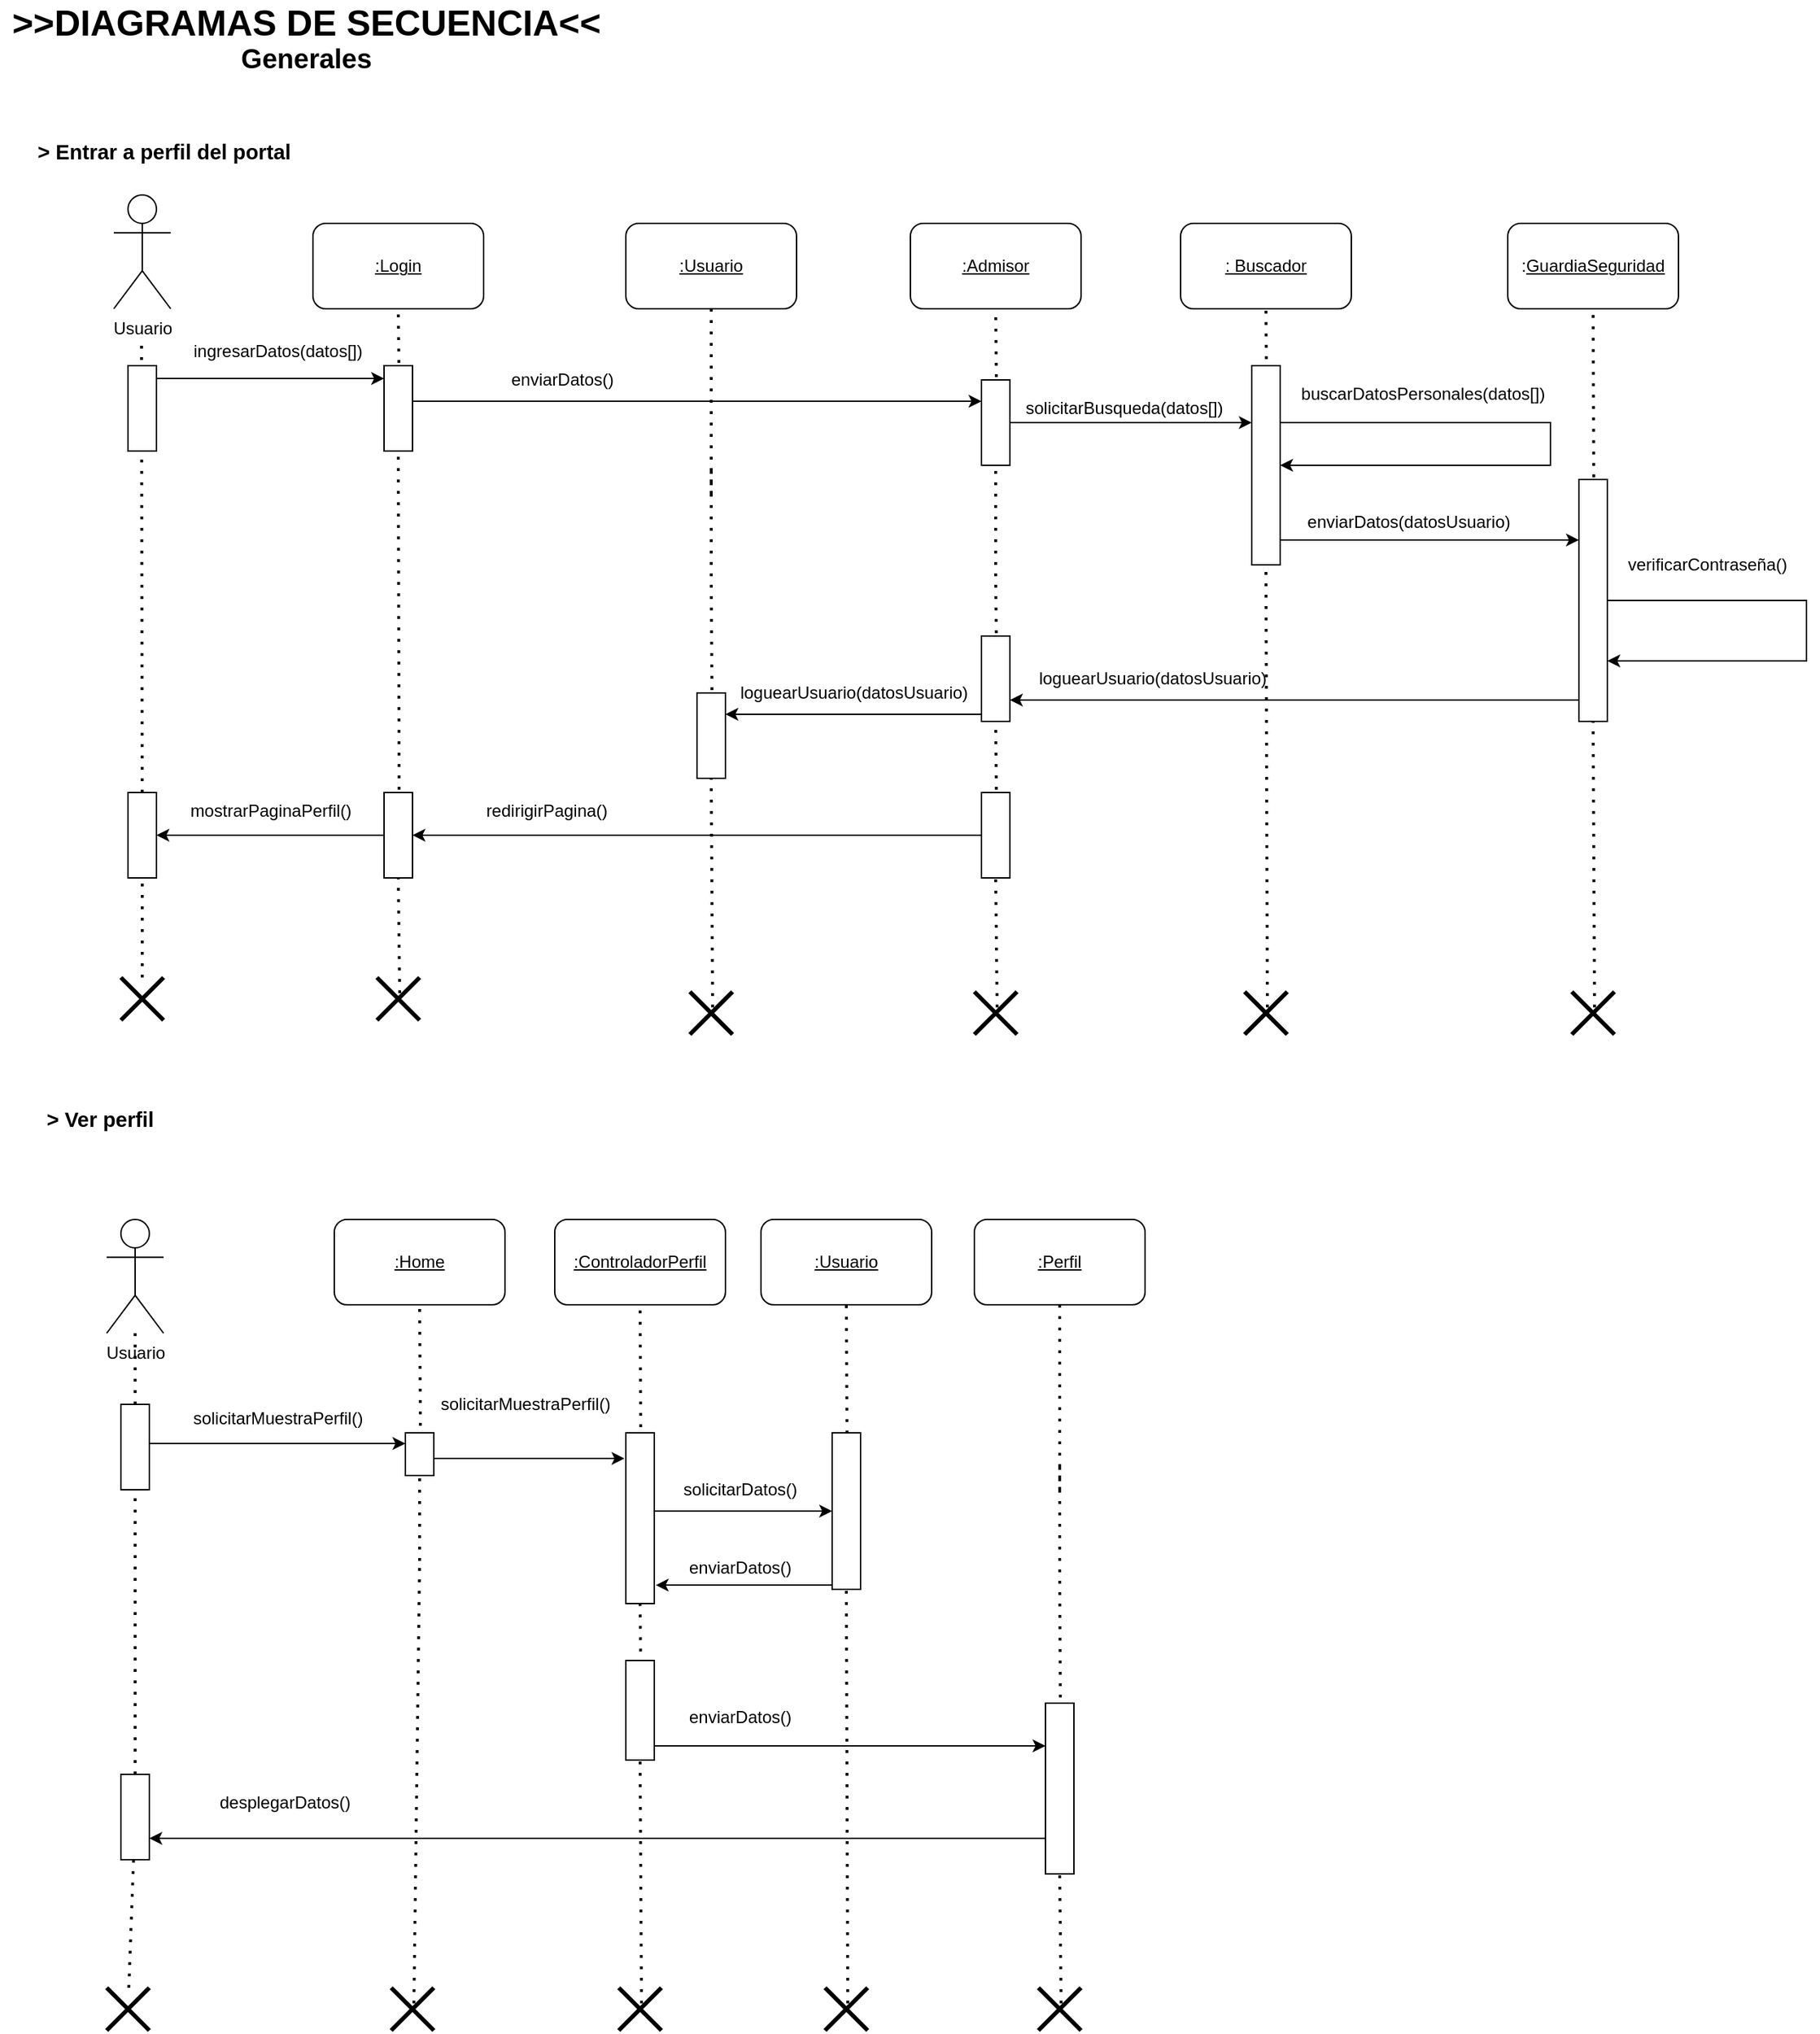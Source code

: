 <mxfile version="13.8.0" type="device" pages="4"><diagram id="j2pc_g9CmHgSNYLLU_Ug" name="DiagramaSecuncias_Generales"><mxGraphModel dx="2828" dy="2836" grid="1" gridSize="10" guides="1" tooltips="1" connect="1" arrows="1" fold="1" page="1" pageScale="1" pageWidth="827" pageHeight="1169" math="0" shadow="0"><root><mxCell id="0"/><mxCell id="1" parent="0"/><mxCell id="yZFmiLy8yoGiWejxO4Nt-1" value="&lt;span id=&quot;docs-internal-guid-4f32e847-7fff-eb0f-b80e-6208da9aeb97&quot;&gt;&lt;span style=&quot;font-family: &amp;#34;anton&amp;#34; , sans-serif ; background-color: transparent ; vertical-align: baseline&quot;&gt;&lt;b&gt;&lt;span style=&quot;font-size: 19pt&quot;&gt;&amp;gt;&amp;gt;DIAGRAMAS DE SECUENCIA&amp;lt;&amp;lt;&lt;/span&gt;&lt;br&gt;&lt;font style=&quot;font-size: 19px&quot;&gt;Generales&lt;/font&gt;&lt;br&gt;&lt;/b&gt;&lt;/span&gt;&lt;/span&gt;" style="text;html=1;align=center;verticalAlign=middle;resizable=0;points=[];autosize=1;" vertex="1" parent="1"><mxGeometry x="40" y="40" width="430" height="40" as="geometry"/></mxCell><mxCell id="yZFmiLy8yoGiWejxO4Nt-2" value="&lt;span id=&quot;docs-internal-guid-2406e82d-7fff-c41a-942a-1077a9222a05&quot;&gt;&lt;span style=&quot;font-size: 11pt ; font-family: &amp;#34;quicksand&amp;#34; , sans-serif ; background-color: transparent ; vertical-align: baseline&quot;&gt;&lt;b&gt;&amp;gt; Entrar a perfil del portal&lt;/b&gt;&lt;/span&gt;&lt;/span&gt;" style="text;html=1;align=center;verticalAlign=middle;resizable=0;points=[];autosize=1;" vertex="1" parent="1"><mxGeometry x="60" y="130" width="190" height="20" as="geometry"/></mxCell><mxCell id="yZFmiLy8yoGiWejxO4Nt-3" value="&lt;u&gt;:Login&lt;/u&gt;" style="rounded=1;whiteSpace=wrap;html=1;sketch=0;" vertex="1" parent="1"><mxGeometry x="260" y="190" width="120" height="60" as="geometry"/></mxCell><mxCell id="yZFmiLy8yoGiWejxO4Nt-4" value="Usuario&lt;br&gt;" style="shape=umlActor;verticalLabelPosition=bottom;verticalAlign=top;html=1;outlineConnect=0;rounded=0;sketch=0;" vertex="1" parent="1"><mxGeometry x="120" y="170" width="40" height="80" as="geometry"/></mxCell><mxCell id="yZFmiLy8yoGiWejxO4Nt-5" value="" style="endArrow=none;dashed=1;html=1;dashPattern=1 3;strokeWidth=2;entryX=0.5;entryY=1;entryDx=0;entryDy=0;exitX=0.533;exitY=0.367;exitDx=0;exitDy=0;exitPerimeter=0;" edge="1" parent="1" source="yZFmiLy8yoGiWejxO4Nt-15" target="yZFmiLy8yoGiWejxO4Nt-3"><mxGeometry width="50" height="50" relative="1" as="geometry"><mxPoint x="280" y="690" as="sourcePoint"/><mxPoint x="330" y="250" as="targetPoint"/></mxGeometry></mxCell><mxCell id="yZFmiLy8yoGiWejxO4Nt-7" value="" style="endArrow=none;dashed=1;html=1;dashPattern=1 3;strokeWidth=2;entryX=0.5;entryY=1;entryDx=0;entryDy=0;" edge="1" parent="1" source="yZFmiLy8yoGiWejxO4Nt-60"><mxGeometry width="50" height="50" relative="1" as="geometry"><mxPoint x="139.5" y="740" as="sourcePoint"/><mxPoint x="139.5" y="270" as="targetPoint"/></mxGeometry></mxCell><mxCell id="yZFmiLy8yoGiWejxO4Nt-12" value="" style="shape=umlDestroy;whiteSpace=wrap;html=1;strokeWidth=3;rounded=0;sketch=0;" vertex="1" parent="1"><mxGeometry x="125" y="720" width="30" height="30" as="geometry"/></mxCell><mxCell id="yZFmiLy8yoGiWejxO4Nt-13" value="" style="shape=umlDestroy;whiteSpace=wrap;html=1;strokeWidth=3;rounded=0;sketch=0;" vertex="1" parent="1"><mxGeometry x="305" y="720" width="30" height="30" as="geometry"/></mxCell><mxCell id="yZFmiLy8yoGiWejxO4Nt-18" style="edgeStyle=orthogonalEdgeStyle;rounded=0;orthogonalLoop=1;jettySize=auto;html=1;entryX=0;entryY=0.15;entryDx=0;entryDy=0;entryPerimeter=0;" edge="1" parent="1" source="yZFmiLy8yoGiWejxO4Nt-14" target="yZFmiLy8yoGiWejxO4Nt-15"><mxGeometry relative="1" as="geometry"><Array as="points"><mxPoint x="200" y="299"/><mxPoint x="200" y="299"/></Array></mxGeometry></mxCell><mxCell id="yZFmiLy8yoGiWejxO4Nt-14" value="" style="rounded=0;whiteSpace=wrap;html=1;sketch=0;" vertex="1" parent="1"><mxGeometry x="130" y="290" width="20" height="60" as="geometry"/></mxCell><mxCell id="yZFmiLy8yoGiWejxO4Nt-110" style="edgeStyle=orthogonalEdgeStyle;rounded=0;orthogonalLoop=1;jettySize=auto;html=1;entryX=0;entryY=0.25;entryDx=0;entryDy=0;" edge="1" parent="1" source="yZFmiLy8yoGiWejxO4Nt-15" target="yZFmiLy8yoGiWejxO4Nt-51"><mxGeometry relative="1" as="geometry"><Array as="points"><mxPoint x="440" y="315"/><mxPoint x="440" y="315"/></Array></mxGeometry></mxCell><mxCell id="yZFmiLy8yoGiWejxO4Nt-15" value="" style="rounded=0;whiteSpace=wrap;html=1;sketch=0;" vertex="1" parent="1"><mxGeometry x="310" y="290" width="20" height="60" as="geometry"/></mxCell><mxCell id="yZFmiLy8yoGiWejxO4Nt-16" value="" style="endArrow=none;dashed=1;html=1;dashPattern=1 3;strokeWidth=2;entryX=0.5;entryY=1;entryDx=0;entryDy=0;exitX=0.533;exitY=0.367;exitDx=0;exitDy=0;exitPerimeter=0;" edge="1" parent="1" source="yZFmiLy8yoGiWejxO4Nt-44" target="yZFmiLy8yoGiWejxO4Nt-15"><mxGeometry width="50" height="50" relative="1" as="geometry"><mxPoint x="320.99" y="771.01" as="sourcePoint"/><mxPoint x="320" y="250" as="targetPoint"/></mxGeometry></mxCell><mxCell id="yZFmiLy8yoGiWejxO4Nt-19" value="ingresarDatos(datos[])" style="text;html=1;align=center;verticalAlign=middle;resizable=0;points=[];autosize=1;" vertex="1" parent="1"><mxGeometry x="170" y="270" width="130" height="20" as="geometry"/></mxCell><mxCell id="yZFmiLy8yoGiWejxO4Nt-21" value="&lt;u&gt;: Buscador&lt;/u&gt;" style="rounded=1;whiteSpace=wrap;html=1;sketch=0;" vertex="1" parent="1"><mxGeometry x="870" y="190" width="120" height="60" as="geometry"/></mxCell><mxCell id="yZFmiLy8yoGiWejxO4Nt-22" value="" style="endArrow=none;dashed=1;html=1;dashPattern=1 3;strokeWidth=2;entryX=0.5;entryY=1;entryDx=0;entryDy=0;exitX=0.533;exitY=0.367;exitDx=0;exitDy=0;exitPerimeter=0;" edge="1" parent="1" source="yZFmiLy8yoGiWejxO4Nt-24" target="yZFmiLy8yoGiWejxO4Nt-21"><mxGeometry width="50" height="50" relative="1" as="geometry"><mxPoint x="930" y="720" as="sourcePoint"/><mxPoint x="980" y="280" as="targetPoint"/></mxGeometry></mxCell><mxCell id="yZFmiLy8yoGiWejxO4Nt-23" value="" style="shape=umlDestroy;whiteSpace=wrap;html=1;strokeWidth=3;rounded=0;sketch=0;" vertex="1" parent="1"><mxGeometry x="915" y="730" width="30" height="30" as="geometry"/></mxCell><mxCell id="yZFmiLy8yoGiWejxO4Nt-41" style="edgeStyle=orthogonalEdgeStyle;rounded=0;orthogonalLoop=1;jettySize=auto;html=1;entryX=0;entryY=0.25;entryDx=0;entryDy=0;" edge="1" parent="1" source="yZFmiLy8yoGiWejxO4Nt-24" target="yZFmiLy8yoGiWejxO4Nt-36"><mxGeometry relative="1" as="geometry"><Array as="points"><mxPoint x="930" y="413"/></Array></mxGeometry></mxCell><mxCell id="yZFmiLy8yoGiWejxO4Nt-24" value="" style="rounded=0;whiteSpace=wrap;html=1;sketch=0;" vertex="1" parent="1"><mxGeometry x="920" y="290" width="20" height="140" as="geometry"/></mxCell><mxCell id="yZFmiLy8yoGiWejxO4Nt-25" value="" style="endArrow=none;dashed=1;html=1;dashPattern=1 3;strokeWidth=2;entryX=0.5;entryY=1;entryDx=0;entryDy=0;exitX=0.533;exitY=0.367;exitDx=0;exitDy=0;exitPerimeter=0;" edge="1" parent="1" source="yZFmiLy8yoGiWejxO4Nt-23" target="yZFmiLy8yoGiWejxO4Nt-24"><mxGeometry width="50" height="50" relative="1" as="geometry"><mxPoint x="930.99" y="801.01" as="sourcePoint"/><mxPoint x="930" y="250" as="targetPoint"/></mxGeometry></mxCell><mxCell id="yZFmiLy8yoGiWejxO4Nt-27" value="enviarDatos()" style="text;html=1;align=center;verticalAlign=middle;resizable=0;points=[];autosize=1;" vertex="1" parent="1"><mxGeometry x="390" y="290" width="90" height="20" as="geometry"/></mxCell><mxCell id="yZFmiLy8yoGiWejxO4Nt-28" style="edgeStyle=orthogonalEdgeStyle;rounded=0;orthogonalLoop=1;jettySize=auto;html=1;entryX=1;entryY=0.5;entryDx=0;entryDy=0;" edge="1" parent="1" source="yZFmiLy8yoGiWejxO4Nt-24" target="yZFmiLy8yoGiWejxO4Nt-24"><mxGeometry relative="1" as="geometry"><Array as="points"><mxPoint x="1130" y="330"/><mxPoint x="1130" y="360"/></Array></mxGeometry></mxCell><mxCell id="yZFmiLy8yoGiWejxO4Nt-29" value="buscarDatosPersonales(datos[])" style="text;html=1;align=center;verticalAlign=middle;resizable=0;points=[];autosize=1;" vertex="1" parent="1"><mxGeometry x="945" y="300" width="190" height="20" as="geometry"/></mxCell><mxCell id="yZFmiLy8yoGiWejxO4Nt-33" value=":&lt;u&gt;GuardiaSeguridad&lt;/u&gt;" style="rounded=1;whiteSpace=wrap;html=1;sketch=0;" vertex="1" parent="1"><mxGeometry x="1100" y="190" width="120" height="60" as="geometry"/></mxCell><mxCell id="yZFmiLy8yoGiWejxO4Nt-34" value="" style="endArrow=none;dashed=1;html=1;dashPattern=1 3;strokeWidth=2;entryX=0.5;entryY=1;entryDx=0;entryDy=0;exitX=0.533;exitY=0.367;exitDx=0;exitDy=0;exitPerimeter=0;" edge="1" parent="1" source="yZFmiLy8yoGiWejxO4Nt-36" target="yZFmiLy8yoGiWejxO4Nt-33"><mxGeometry width="50" height="50" relative="1" as="geometry"><mxPoint x="1160" y="720" as="sourcePoint"/><mxPoint x="1210" y="280" as="targetPoint"/></mxGeometry></mxCell><mxCell id="yZFmiLy8yoGiWejxO4Nt-35" value="" style="shape=umlDestroy;whiteSpace=wrap;html=1;strokeWidth=3;rounded=0;sketch=0;" vertex="1" parent="1"><mxGeometry x="1145" y="730" width="30" height="30" as="geometry"/></mxCell><mxCell id="yZFmiLy8yoGiWejxO4Nt-111" style="edgeStyle=orthogonalEdgeStyle;rounded=0;orthogonalLoop=1;jettySize=auto;html=1;entryX=1;entryY=0.75;entryDx=0;entryDy=0;" edge="1" parent="1" source="yZFmiLy8yoGiWejxO4Nt-36" target="yZFmiLy8yoGiWejxO4Nt-56"><mxGeometry relative="1" as="geometry"><Array as="points"><mxPoint x="1110" y="525"/><mxPoint x="1110" y="525"/></Array></mxGeometry></mxCell><mxCell id="yZFmiLy8yoGiWejxO4Nt-36" value="" style="rounded=0;whiteSpace=wrap;html=1;sketch=0;" vertex="1" parent="1"><mxGeometry x="1150" y="370" width="20" height="170" as="geometry"/></mxCell><mxCell id="yZFmiLy8yoGiWejxO4Nt-37" value="" style="endArrow=none;dashed=1;html=1;dashPattern=1 3;strokeWidth=2;entryX=0.5;entryY=1;entryDx=0;entryDy=0;exitX=0.533;exitY=0.367;exitDx=0;exitDy=0;exitPerimeter=0;" edge="1" parent="1" source="yZFmiLy8yoGiWejxO4Nt-35" target="yZFmiLy8yoGiWejxO4Nt-36"><mxGeometry width="50" height="50" relative="1" as="geometry"><mxPoint x="1160.99" y="801.01" as="sourcePoint"/><mxPoint x="1160" y="250" as="targetPoint"/></mxGeometry></mxCell><mxCell id="yZFmiLy8yoGiWejxO4Nt-39" value="enviarDatos(datosUsuario)" style="text;html=1;align=center;verticalAlign=middle;resizable=0;points=[];autosize=1;" vertex="1" parent="1"><mxGeometry x="950" y="390" width="160" height="20" as="geometry"/></mxCell><mxCell id="yZFmiLy8yoGiWejxO4Nt-42" style="edgeStyle=orthogonalEdgeStyle;rounded=0;orthogonalLoop=1;jettySize=auto;html=1;entryX=1;entryY=0.75;entryDx=0;entryDy=0;" edge="1" parent="1" source="yZFmiLy8yoGiWejxO4Nt-36" target="yZFmiLy8yoGiWejxO4Nt-36"><mxGeometry relative="1" as="geometry"><Array as="points"><mxPoint x="1310" y="455"/><mxPoint x="1310" y="498"/></Array></mxGeometry></mxCell><mxCell id="yZFmiLy8yoGiWejxO4Nt-43" value="verificarContraseña()" style="text;html=1;align=center;verticalAlign=middle;resizable=0;points=[];autosize=1;" vertex="1" parent="1"><mxGeometry x="1175" y="420" width="130" height="20" as="geometry"/></mxCell><mxCell id="yZFmiLy8yoGiWejxO4Nt-62" style="edgeStyle=orthogonalEdgeStyle;rounded=0;orthogonalLoop=1;jettySize=auto;html=1;" edge="1" parent="1" source="yZFmiLy8yoGiWejxO4Nt-44" target="yZFmiLy8yoGiWejxO4Nt-60"><mxGeometry relative="1" as="geometry"/></mxCell><mxCell id="yZFmiLy8yoGiWejxO4Nt-44" value="" style="rounded=0;whiteSpace=wrap;html=1;sketch=0;" vertex="1" parent="1"><mxGeometry x="310" y="590" width="20" height="60" as="geometry"/></mxCell><mxCell id="yZFmiLy8yoGiWejxO4Nt-45" value="" style="endArrow=none;dashed=1;html=1;dashPattern=1 3;strokeWidth=2;entryX=0.5;entryY=1;entryDx=0;entryDy=0;exitX=0.533;exitY=0.367;exitDx=0;exitDy=0;exitPerimeter=0;" edge="1" parent="1" source="yZFmiLy8yoGiWejxO4Nt-13" target="yZFmiLy8yoGiWejxO4Nt-44"><mxGeometry width="50" height="50" relative="1" as="geometry"><mxPoint x="320.99" y="801.01" as="sourcePoint"/><mxPoint x="320" y="350" as="targetPoint"/></mxGeometry></mxCell><mxCell id="yZFmiLy8yoGiWejxO4Nt-47" value="loguearUsuario(datosUsuario)" style="text;html=1;align=center;verticalAlign=middle;resizable=0;points=[];autosize=1;" vertex="1" parent="1"><mxGeometry x="760" y="500" width="180" height="20" as="geometry"/></mxCell><mxCell id="yZFmiLy8yoGiWejxO4Nt-48" value="&lt;u&gt;:Admisor&lt;/u&gt;" style="rounded=1;whiteSpace=wrap;html=1;sketch=0;" vertex="1" parent="1"><mxGeometry x="680" y="190" width="120" height="60" as="geometry"/></mxCell><mxCell id="yZFmiLy8yoGiWejxO4Nt-49" value="" style="endArrow=none;dashed=1;html=1;dashPattern=1 3;strokeWidth=2;entryX=0.5;entryY=1;entryDx=0;entryDy=0;exitX=0.533;exitY=0.367;exitDx=0;exitDy=0;exitPerimeter=0;" edge="1" parent="1" source="yZFmiLy8yoGiWejxO4Nt-51" target="yZFmiLy8yoGiWejxO4Nt-48"><mxGeometry width="50" height="50" relative="1" as="geometry"><mxPoint x="740" y="720" as="sourcePoint"/><mxPoint x="790" y="280" as="targetPoint"/></mxGeometry></mxCell><mxCell id="yZFmiLy8yoGiWejxO4Nt-50" value="" style="shape=umlDestroy;whiteSpace=wrap;html=1;strokeWidth=3;rounded=0;sketch=0;" vertex="1" parent="1"><mxGeometry x="725" y="730" width="30" height="30" as="geometry"/></mxCell><mxCell id="yZFmiLy8yoGiWejxO4Nt-54" style="edgeStyle=orthogonalEdgeStyle;rounded=0;orthogonalLoop=1;jettySize=auto;html=1;" edge="1" parent="1" source="yZFmiLy8yoGiWejxO4Nt-51"><mxGeometry relative="1" as="geometry"><mxPoint x="920" y="330" as="targetPoint"/></mxGeometry></mxCell><mxCell id="yZFmiLy8yoGiWejxO4Nt-51" value="" style="rounded=0;whiteSpace=wrap;html=1;sketch=0;" vertex="1" parent="1"><mxGeometry x="730" y="300" width="20" height="60" as="geometry"/></mxCell><mxCell id="yZFmiLy8yoGiWejxO4Nt-52" value="" style="endArrow=none;dashed=1;html=1;dashPattern=1 3;strokeWidth=2;entryX=0.5;entryY=1;entryDx=0;entryDy=0;exitX=0.533;exitY=0.367;exitDx=0;exitDy=0;exitPerimeter=0;" edge="1" parent="1" source="yZFmiLy8yoGiWejxO4Nt-56" target="yZFmiLy8yoGiWejxO4Nt-51"><mxGeometry width="50" height="50" relative="1" as="geometry"><mxPoint x="740.99" y="801.01" as="sourcePoint"/><mxPoint x="740" y="250" as="targetPoint"/><Array as="points"><mxPoint x="740" y="440"/></Array></mxGeometry></mxCell><mxCell id="yZFmiLy8yoGiWejxO4Nt-55" value="solicitarBusqueda(datos[])" style="text;html=1;align=center;verticalAlign=middle;resizable=0;points=[];autosize=1;" vertex="1" parent="1"><mxGeometry x="755" y="310" width="150" height="20" as="geometry"/></mxCell><mxCell id="yZFmiLy8yoGiWejxO4Nt-112" style="edgeStyle=orthogonalEdgeStyle;rounded=0;orthogonalLoop=1;jettySize=auto;html=1;entryX=1;entryY=0.25;entryDx=0;entryDy=0;" edge="1" parent="1" source="yZFmiLy8yoGiWejxO4Nt-56" target="yZFmiLy8yoGiWejxO4Nt-106"><mxGeometry relative="1" as="geometry"><Array as="points"><mxPoint x="690" y="535"/><mxPoint x="690" y="535"/></Array></mxGeometry></mxCell><mxCell id="yZFmiLy8yoGiWejxO4Nt-56" value="" style="rounded=0;whiteSpace=wrap;html=1;sketch=0;" vertex="1" parent="1"><mxGeometry x="730" y="480" width="20" height="60" as="geometry"/></mxCell><mxCell id="yZFmiLy8yoGiWejxO4Nt-57" value="" style="endArrow=none;dashed=1;html=1;dashPattern=1 3;strokeWidth=2;entryX=0.5;entryY=1;entryDx=0;entryDy=0;exitX=0.533;exitY=0.367;exitDx=0;exitDy=0;exitPerimeter=0;" edge="1" parent="1" source="yZFmiLy8yoGiWejxO4Nt-114" target="yZFmiLy8yoGiWejxO4Nt-56"><mxGeometry width="50" height="50" relative="1" as="geometry"><mxPoint x="740.99" y="801.01" as="sourcePoint"/><mxPoint x="740" y="360" as="targetPoint"/></mxGeometry></mxCell><mxCell id="yZFmiLy8yoGiWejxO4Nt-60" value="" style="rounded=0;whiteSpace=wrap;html=1;sketch=0;" vertex="1" parent="1"><mxGeometry x="130" y="590" width="20" height="60" as="geometry"/></mxCell><mxCell id="yZFmiLy8yoGiWejxO4Nt-61" value="" style="endArrow=none;dashed=1;html=1;dashPattern=1 3;strokeWidth=2;entryX=0.5;entryY=1;entryDx=0;entryDy=0;" edge="1" parent="1" source="yZFmiLy8yoGiWejxO4Nt-12" target="yZFmiLy8yoGiWejxO4Nt-60"><mxGeometry width="50" height="50" relative="1" as="geometry"><mxPoint x="139.986" y="810" as="sourcePoint"/><mxPoint x="139.5" y="270" as="targetPoint"/></mxGeometry></mxCell><mxCell id="yZFmiLy8yoGiWejxO4Nt-63" value="mostrarPaginaPerfil()" style="text;html=1;align=center;verticalAlign=middle;resizable=0;points=[];autosize=1;" vertex="1" parent="1"><mxGeometry x="165" y="593" width="130" height="20" as="geometry"/></mxCell><mxCell id="yZFmiLy8yoGiWejxO4Nt-65" value="redirigirPagina()" style="text;html=1;align=center;verticalAlign=middle;resizable=0;points=[];autosize=1;" vertex="1" parent="1"><mxGeometry x="374" y="593" width="100" height="20" as="geometry"/></mxCell><mxCell id="yZFmiLy8yoGiWejxO4Nt-66" value="&lt;u&gt;:Home&lt;/u&gt;" style="rounded=1;whiteSpace=wrap;html=1;sketch=0;" vertex="1" parent="1"><mxGeometry x="275" y="890" width="120" height="60" as="geometry"/></mxCell><mxCell id="yZFmiLy8yoGiWejxO4Nt-67" value="Usuario&lt;br&gt;" style="shape=umlActor;verticalLabelPosition=bottom;verticalAlign=top;html=1;outlineConnect=0;rounded=0;sketch=0;" vertex="1" parent="1"><mxGeometry x="115" y="890" width="40" height="80" as="geometry"/></mxCell><mxCell id="yZFmiLy8yoGiWejxO4Nt-68" value="" style="endArrow=none;dashed=1;html=1;dashPattern=1 3;strokeWidth=2;entryX=0.5;entryY=1;entryDx=0;entryDy=0;exitX=0.533;exitY=0.367;exitDx=0;exitDy=0;exitPerimeter=0;" edge="1" parent="1" source="yZFmiLy8yoGiWejxO4Nt-81" target="yZFmiLy8yoGiWejxO4Nt-66"><mxGeometry width="50" height="50" relative="1" as="geometry"><mxPoint x="335" y="1450" as="sourcePoint"/><mxPoint x="385" y="1010" as="targetPoint"/></mxGeometry></mxCell><mxCell id="yZFmiLy8yoGiWejxO4Nt-70" value="" style="endArrow=none;dashed=1;html=1;dashPattern=1 3;strokeWidth=2;" edge="1" parent="1" source="yZFmiLy8yoGiWejxO4Nt-77" target="yZFmiLy8yoGiWejxO4Nt-67"><mxGeometry width="50" height="50" relative="1" as="geometry"><mxPoint x="134.5" y="1500" as="sourcePoint"/><mxPoint x="134.5" y="1030" as="targetPoint"/></mxGeometry></mxCell><mxCell id="yZFmiLy8yoGiWejxO4Nt-75" value="" style="shape=umlDestroy;whiteSpace=wrap;html=1;strokeWidth=3;rounded=0;sketch=0;" vertex="1" parent="1"><mxGeometry x="115" y="1430" width="30" height="30" as="geometry"/></mxCell><mxCell id="yZFmiLy8yoGiWejxO4Nt-76" value="" style="shape=umlDestroy;whiteSpace=wrap;html=1;strokeWidth=3;rounded=0;sketch=0;" vertex="1" parent="1"><mxGeometry x="315" y="1430" width="30" height="30" as="geometry"/></mxCell><mxCell id="yZFmiLy8yoGiWejxO4Nt-78" value="&lt;span id=&quot;docs-internal-guid-fd17edd7-7fff-02aa-5f2f-a202e29b385f&quot;&gt;&lt;span style=&quot;font-size: 11pt ; font-family: &amp;#34;quicksand&amp;#34; , sans-serif ; background-color: transparent ; vertical-align: baseline&quot;&gt;&lt;b&gt;&amp;gt; Ver perfil &lt;/b&gt;&lt;/span&gt;&lt;/span&gt;" style="text;html=1;align=center;verticalAlign=middle;resizable=0;points=[];autosize=1;" vertex="1" parent="1"><mxGeometry x="65" y="810" width="90" height="20" as="geometry"/></mxCell><mxCell id="yZFmiLy8yoGiWejxO4Nt-83" style="edgeStyle=orthogonalEdgeStyle;rounded=0;orthogonalLoop=1;jettySize=auto;html=1;entryX=0;entryY=0.25;entryDx=0;entryDy=0;" edge="1" parent="1" source="yZFmiLy8yoGiWejxO4Nt-77" target="yZFmiLy8yoGiWejxO4Nt-81"><mxGeometry relative="1" as="geometry"><mxPoint x="320" y="1050" as="targetPoint"/><Array as="points"><mxPoint x="250" y="1048"/></Array></mxGeometry></mxCell><mxCell id="yZFmiLy8yoGiWejxO4Nt-77" value="" style="rounded=0;whiteSpace=wrap;html=1;sketch=0;" vertex="1" parent="1"><mxGeometry x="125" y="1020" width="20" height="60" as="geometry"/></mxCell><mxCell id="yZFmiLy8yoGiWejxO4Nt-80" value="" style="endArrow=none;dashed=1;html=1;dashPattern=1 3;strokeWidth=2;" edge="1" parent="1" source="yZFmiLy8yoGiWejxO4Nt-117" target="yZFmiLy8yoGiWejxO4Nt-77"><mxGeometry width="50" height="50" relative="1" as="geometry"><mxPoint x="139.876" y="1520" as="sourcePoint"/><mxPoint x="135.331" y="970" as="targetPoint"/></mxGeometry></mxCell><mxCell id="yZFmiLy8yoGiWejxO4Nt-141" style="edgeStyle=orthogonalEdgeStyle;rounded=0;orthogonalLoop=1;jettySize=auto;html=1;entryX=-0.05;entryY=0.15;entryDx=0;entryDy=0;entryPerimeter=0;" edge="1" parent="1" source="yZFmiLy8yoGiWejxO4Nt-81" target="yZFmiLy8yoGiWejxO4Nt-138"><mxGeometry relative="1" as="geometry"><Array as="points"><mxPoint x="390" y="1058"/><mxPoint x="390" y="1058"/></Array></mxGeometry></mxCell><mxCell id="yZFmiLy8yoGiWejxO4Nt-81" value="" style="rounded=0;whiteSpace=wrap;html=1;sketch=0;" vertex="1" parent="1"><mxGeometry x="325" y="1040" width="20" height="30" as="geometry"/></mxCell><mxCell id="yZFmiLy8yoGiWejxO4Nt-82" value="" style="endArrow=none;dashed=1;html=1;dashPattern=1 3;strokeWidth=2;entryX=0.5;entryY=1;entryDx=0;entryDy=0;" edge="1" parent="1" target="yZFmiLy8yoGiWejxO4Nt-81"><mxGeometry width="50" height="50" relative="1" as="geometry"><mxPoint x="335" y="1130" as="sourcePoint"/><mxPoint x="335" y="950" as="targetPoint"/></mxGeometry></mxCell><mxCell id="yZFmiLy8yoGiWejxO4Nt-84" value="solicitarMuestraPerfil()" style="text;html=1;align=center;verticalAlign=middle;resizable=0;points=[];autosize=1;" vertex="1" parent="1"><mxGeometry x="170" y="1020" width="130" height="20" as="geometry"/></mxCell><mxCell id="yZFmiLy8yoGiWejxO4Nt-85" value="&lt;u&gt;:Usuario&lt;/u&gt;" style="rounded=1;whiteSpace=wrap;html=1;sketch=0;" vertex="1" parent="1"><mxGeometry x="575" y="890" width="120" height="60" as="geometry"/></mxCell><mxCell id="yZFmiLy8yoGiWejxO4Nt-86" value="" style="endArrow=none;dashed=1;html=1;dashPattern=1 3;strokeWidth=2;entryX=0.5;entryY=1;entryDx=0;entryDy=0;exitX=0.533;exitY=0.367;exitDx=0;exitDy=0;exitPerimeter=0;" edge="1" parent="1" source="yZFmiLy8yoGiWejxO4Nt-88" target="yZFmiLy8yoGiWejxO4Nt-85"><mxGeometry width="50" height="50" relative="1" as="geometry"><mxPoint x="635" y="1420" as="sourcePoint"/><mxPoint x="685" y="980" as="targetPoint"/></mxGeometry></mxCell><mxCell id="yZFmiLy8yoGiWejxO4Nt-87" value="" style="shape=umlDestroy;whiteSpace=wrap;html=1;strokeWidth=3;rounded=0;sketch=0;" vertex="1" parent="1"><mxGeometry x="620" y="1430" width="30" height="30" as="geometry"/></mxCell><mxCell id="yZFmiLy8yoGiWejxO4Nt-144" style="edgeStyle=orthogonalEdgeStyle;rounded=0;orthogonalLoop=1;jettySize=auto;html=1;entryX=1.05;entryY=0.892;entryDx=0;entryDy=0;entryPerimeter=0;" edge="1" parent="1" source="yZFmiLy8yoGiWejxO4Nt-88" target="yZFmiLy8yoGiWejxO4Nt-138"><mxGeometry relative="1" as="geometry"><Array as="points"><mxPoint x="600" y="1147"/><mxPoint x="600" y="1147"/></Array></mxGeometry></mxCell><mxCell id="yZFmiLy8yoGiWejxO4Nt-88" value="" style="rounded=0;whiteSpace=wrap;html=1;sketch=0;" vertex="1" parent="1"><mxGeometry x="625" y="1040" width="20" height="110" as="geometry"/></mxCell><mxCell id="yZFmiLy8yoGiWejxO4Nt-89" value="" style="endArrow=none;dashed=1;html=1;dashPattern=1 3;strokeWidth=2;entryX=0.5;entryY=1;entryDx=0;entryDy=0;exitX=0.533;exitY=0.367;exitDx=0;exitDy=0;exitPerimeter=0;" edge="1" parent="1" source="yZFmiLy8yoGiWejxO4Nt-87" target="yZFmiLy8yoGiWejxO4Nt-88"><mxGeometry width="50" height="50" relative="1" as="geometry"><mxPoint x="635.99" y="1501.01" as="sourcePoint"/><mxPoint x="635" y="950" as="targetPoint"/></mxGeometry></mxCell><mxCell id="yZFmiLy8yoGiWejxO4Nt-91" value="solicitarMuestraPerfil()" style="text;html=1;align=center;verticalAlign=middle;resizable=0;points=[];autosize=1;" vertex="1" parent="1"><mxGeometry x="344" y="1010" width="130" height="20" as="geometry"/></mxCell><mxCell id="yZFmiLy8yoGiWejxO4Nt-101" value="&lt;u&gt;:Usuario&lt;/u&gt;" style="rounded=1;whiteSpace=wrap;html=1;sketch=0;" vertex="1" parent="1"><mxGeometry x="480" y="190" width="120" height="60" as="geometry"/></mxCell><mxCell id="yZFmiLy8yoGiWejxO4Nt-102" value="" style="endArrow=none;dashed=1;html=1;dashPattern=1 3;strokeWidth=2;entryX=0.5;entryY=1;entryDx=0;entryDy=0;" edge="1" parent="1" target="yZFmiLy8yoGiWejxO4Nt-101"><mxGeometry width="50" height="50" relative="1" as="geometry"><mxPoint x="540" y="380" as="sourcePoint"/><mxPoint x="590" y="280" as="targetPoint"/></mxGeometry></mxCell><mxCell id="yZFmiLy8yoGiWejxO4Nt-103" value="" style="shape=umlDestroy;whiteSpace=wrap;html=1;strokeWidth=3;rounded=0;sketch=0;" vertex="1" parent="1"><mxGeometry x="525" y="730" width="30" height="30" as="geometry"/></mxCell><mxCell id="yZFmiLy8yoGiWejxO4Nt-105" value="" style="endArrow=none;dashed=1;html=1;dashPattern=1 3;strokeWidth=2;entryX=0.5;entryY=1;entryDx=0;entryDy=0;exitX=0.533;exitY=0.367;exitDx=0;exitDy=0;exitPerimeter=0;" edge="1" parent="1" source="yZFmiLy8yoGiWejxO4Nt-106"><mxGeometry width="50" height="50" relative="1" as="geometry"><mxPoint x="540.99" y="801.01" as="sourcePoint"/><mxPoint x="540" y="360" as="targetPoint"/><Array as="points"><mxPoint x="540" y="440"/></Array></mxGeometry></mxCell><mxCell id="yZFmiLy8yoGiWejxO4Nt-106" value="" style="rounded=0;whiteSpace=wrap;html=1;sketch=0;" vertex="1" parent="1"><mxGeometry x="530" y="520" width="20" height="60" as="geometry"/></mxCell><mxCell id="yZFmiLy8yoGiWejxO4Nt-107" value="" style="endArrow=none;dashed=1;html=1;dashPattern=1 3;strokeWidth=2;entryX=0.5;entryY=1;entryDx=0;entryDy=0;exitX=0.533;exitY=0.367;exitDx=0;exitDy=0;exitPerimeter=0;" edge="1" parent="1" source="yZFmiLy8yoGiWejxO4Nt-103" target="yZFmiLy8yoGiWejxO4Nt-106"><mxGeometry width="50" height="50" relative="1" as="geometry"><mxPoint x="540.99" y="801.01" as="sourcePoint"/><mxPoint x="540" y="360" as="targetPoint"/></mxGeometry></mxCell><mxCell id="yZFmiLy8yoGiWejxO4Nt-113" value="loguearUsuario(datosUsuario)" style="text;html=1;align=center;verticalAlign=middle;resizable=0;points=[];autosize=1;" vertex="1" parent="1"><mxGeometry x="550" y="510" width="180" height="20" as="geometry"/></mxCell><mxCell id="yZFmiLy8yoGiWejxO4Nt-116" style="edgeStyle=orthogonalEdgeStyle;rounded=0;orthogonalLoop=1;jettySize=auto;html=1;" edge="1" parent="1" source="yZFmiLy8yoGiWejxO4Nt-114" target="yZFmiLy8yoGiWejxO4Nt-44"><mxGeometry relative="1" as="geometry"/></mxCell><mxCell id="yZFmiLy8yoGiWejxO4Nt-114" value="" style="rounded=0;whiteSpace=wrap;html=1;sketch=0;" vertex="1" parent="1"><mxGeometry x="730" y="590" width="20" height="60" as="geometry"/></mxCell><mxCell id="yZFmiLy8yoGiWejxO4Nt-115" value="" style="endArrow=none;dashed=1;html=1;dashPattern=1 3;strokeWidth=2;entryX=0.5;entryY=1;entryDx=0;entryDy=0;exitX=0.533;exitY=0.367;exitDx=0;exitDy=0;exitPerimeter=0;" edge="1" parent="1" source="yZFmiLy8yoGiWejxO4Nt-50" target="yZFmiLy8yoGiWejxO4Nt-114"><mxGeometry width="50" height="50" relative="1" as="geometry"><mxPoint x="740.99" y="741.01" as="sourcePoint"/><mxPoint x="740" y="540" as="targetPoint"/></mxGeometry></mxCell><mxCell id="yZFmiLy8yoGiWejxO4Nt-117" value="" style="rounded=0;whiteSpace=wrap;html=1;sketch=0;" vertex="1" parent="1"><mxGeometry x="125" y="1280" width="20" height="60" as="geometry"/></mxCell><mxCell id="yZFmiLy8yoGiWejxO4Nt-118" value="" style="endArrow=none;dashed=1;html=1;dashPattern=1 3;strokeWidth=2;" edge="1" parent="1" source="yZFmiLy8yoGiWejxO4Nt-75" target="yZFmiLy8yoGiWejxO4Nt-117"><mxGeometry width="50" height="50" relative="1" as="geometry"><mxPoint x="135" y="1520" as="sourcePoint"/><mxPoint x="135" y="1080" as="targetPoint"/></mxGeometry></mxCell><mxCell id="yZFmiLy8yoGiWejxO4Nt-120" value="" style="endArrow=none;dashed=1;html=1;dashPattern=1 3;strokeWidth=2;entryX=0.5;entryY=1;entryDx=0;entryDy=0;exitX=0.533;exitY=0.367;exitDx=0;exitDy=0;exitPerimeter=0;" edge="1" parent="1" source="yZFmiLy8yoGiWejxO4Nt-76"><mxGeometry width="50" height="50" relative="1" as="geometry"><mxPoint x="335.99" y="1531.01" as="sourcePoint"/><mxPoint x="335" y="1130" as="targetPoint"/></mxGeometry></mxCell><mxCell id="yZFmiLy8yoGiWejxO4Nt-122" value="enviarDatos()" style="text;html=1;align=center;verticalAlign=middle;resizable=0;points=[];autosize=1;" vertex="1" parent="1"><mxGeometry x="515" y="1125" width="90" height="20" as="geometry"/></mxCell><mxCell id="yZFmiLy8yoGiWejxO4Nt-124" value="desplegarDatos()" style="text;html=1;align=center;verticalAlign=middle;resizable=0;points=[];autosize=1;" vertex="1" parent="1"><mxGeometry x="185" y="1290" width="110" height="20" as="geometry"/></mxCell><mxCell id="yZFmiLy8yoGiWejxO4Nt-126" value="&lt;u&gt;:Perfil&lt;/u&gt;" style="rounded=1;whiteSpace=wrap;html=1;sketch=0;" vertex="1" parent="1"><mxGeometry x="725" y="890" width="120" height="60" as="geometry"/></mxCell><mxCell id="yZFmiLy8yoGiWejxO4Nt-127" value="" style="endArrow=none;dashed=1;html=1;dashPattern=1 3;strokeWidth=2;entryX=0.5;entryY=1;entryDx=0;entryDy=0;" edge="1" parent="1" target="yZFmiLy8yoGiWejxO4Nt-126"><mxGeometry width="50" height="50" relative="1" as="geometry"><mxPoint x="785" y="1080" as="sourcePoint"/><mxPoint x="835" y="980" as="targetPoint"/></mxGeometry></mxCell><mxCell id="yZFmiLy8yoGiWejxO4Nt-128" value="" style="shape=umlDestroy;whiteSpace=wrap;html=1;strokeWidth=3;rounded=0;sketch=0;" vertex="1" parent="1"><mxGeometry x="770" y="1430" width="30" height="30" as="geometry"/></mxCell><mxCell id="yZFmiLy8yoGiWejxO4Nt-129" value="" style="endArrow=none;dashed=1;html=1;dashPattern=1 3;strokeWidth=2;entryX=0.5;entryY=1;entryDx=0;entryDy=0;exitX=0.533;exitY=0.367;exitDx=0;exitDy=0;exitPerimeter=0;" edge="1" parent="1" source="yZFmiLy8yoGiWejxO4Nt-130"><mxGeometry width="50" height="50" relative="1" as="geometry"><mxPoint x="785.99" y="1501.01" as="sourcePoint"/><mxPoint x="785" y="1060" as="targetPoint"/><Array as="points"><mxPoint x="785" y="1140"/></Array></mxGeometry></mxCell><mxCell id="yZFmiLy8yoGiWejxO4Nt-149" style="edgeStyle=orthogonalEdgeStyle;rounded=0;orthogonalLoop=1;jettySize=auto;html=1;entryX=1;entryY=0.75;entryDx=0;entryDy=0;" edge="1" parent="1" source="yZFmiLy8yoGiWejxO4Nt-130" target="yZFmiLy8yoGiWejxO4Nt-117"><mxGeometry relative="1" as="geometry"><Array as="points"><mxPoint x="785" y="1325"/><mxPoint x="785" y="1325"/></Array></mxGeometry></mxCell><mxCell id="yZFmiLy8yoGiWejxO4Nt-130" value="" style="rounded=0;whiteSpace=wrap;html=1;sketch=0;" vertex="1" parent="1"><mxGeometry x="775" y="1230" width="20" height="120" as="geometry"/></mxCell><mxCell id="yZFmiLy8yoGiWejxO4Nt-131" value="" style="endArrow=none;dashed=1;html=1;dashPattern=1 3;strokeWidth=2;entryX=0.5;entryY=1;entryDx=0;entryDy=0;exitX=0.533;exitY=0.367;exitDx=0;exitDy=0;exitPerimeter=0;" edge="1" parent="1" source="yZFmiLy8yoGiWejxO4Nt-128" target="yZFmiLy8yoGiWejxO4Nt-130"><mxGeometry width="50" height="50" relative="1" as="geometry"><mxPoint x="785.99" y="1501.01" as="sourcePoint"/><mxPoint x="785" y="1060" as="targetPoint"/></mxGeometry></mxCell><mxCell id="yZFmiLy8yoGiWejxO4Nt-135" value="&lt;u&gt;:ControladorPerfil&lt;/u&gt;" style="rounded=1;whiteSpace=wrap;html=1;sketch=0;" vertex="1" parent="1"><mxGeometry x="430" y="890" width="120" height="60" as="geometry"/></mxCell><mxCell id="yZFmiLy8yoGiWejxO4Nt-136" value="" style="endArrow=none;dashed=1;html=1;dashPattern=1 3;strokeWidth=2;entryX=0.5;entryY=1;entryDx=0;entryDy=0;exitX=0.533;exitY=0.367;exitDx=0;exitDy=0;exitPerimeter=0;" edge="1" parent="1" source="yZFmiLy8yoGiWejxO4Nt-138" target="yZFmiLy8yoGiWejxO4Nt-135"><mxGeometry width="50" height="50" relative="1" as="geometry"><mxPoint x="490" y="1420" as="sourcePoint"/><mxPoint x="540" y="980" as="targetPoint"/></mxGeometry></mxCell><mxCell id="yZFmiLy8yoGiWejxO4Nt-137" value="" style="shape=umlDestroy;whiteSpace=wrap;html=1;strokeWidth=3;rounded=0;sketch=0;" vertex="1" parent="1"><mxGeometry x="475" y="1430" width="30" height="30" as="geometry"/></mxCell><mxCell id="yZFmiLy8yoGiWejxO4Nt-142" style="edgeStyle=orthogonalEdgeStyle;rounded=0;orthogonalLoop=1;jettySize=auto;html=1;entryX=0;entryY=0.5;entryDx=0;entryDy=0;" edge="1" parent="1" source="yZFmiLy8yoGiWejxO4Nt-138" target="yZFmiLy8yoGiWejxO4Nt-88"><mxGeometry relative="1" as="geometry"><Array as="points"><mxPoint x="540" y="1095"/><mxPoint x="540" y="1095"/></Array></mxGeometry></mxCell><mxCell id="yZFmiLy8yoGiWejxO4Nt-138" value="" style="rounded=0;whiteSpace=wrap;html=1;sketch=0;" vertex="1" parent="1"><mxGeometry x="480" y="1040" width="20" height="120" as="geometry"/></mxCell><mxCell id="yZFmiLy8yoGiWejxO4Nt-139" value="" style="endArrow=none;dashed=1;html=1;dashPattern=1 3;strokeWidth=2;entryX=0.5;entryY=1;entryDx=0;entryDy=0;exitX=0.533;exitY=0.367;exitDx=0;exitDy=0;exitPerimeter=0;" edge="1" parent="1" source="yZFmiLy8yoGiWejxO4Nt-145" target="yZFmiLy8yoGiWejxO4Nt-138"><mxGeometry width="50" height="50" relative="1" as="geometry"><mxPoint x="490.99" y="1501.01" as="sourcePoint"/><mxPoint x="490" y="950" as="targetPoint"/></mxGeometry></mxCell><mxCell id="yZFmiLy8yoGiWejxO4Nt-143" value="solicitarDatos()" style="text;html=1;align=center;verticalAlign=middle;resizable=0;points=[];autosize=1;" vertex="1" parent="1"><mxGeometry x="510" y="1070" width="100" height="20" as="geometry"/></mxCell><mxCell id="yZFmiLy8yoGiWejxO4Nt-147" style="edgeStyle=orthogonalEdgeStyle;rounded=0;orthogonalLoop=1;jettySize=auto;html=1;entryX=0;entryY=0.25;entryDx=0;entryDy=0;" edge="1" parent="1" source="yZFmiLy8yoGiWejxO4Nt-145" target="yZFmiLy8yoGiWejxO4Nt-130"><mxGeometry relative="1" as="geometry"><Array as="points"><mxPoint x="540" y="1260"/><mxPoint x="540" y="1260"/></Array></mxGeometry></mxCell><mxCell id="yZFmiLy8yoGiWejxO4Nt-145" value="" style="rounded=0;whiteSpace=wrap;html=1;sketch=0;" vertex="1" parent="1"><mxGeometry x="480" y="1200" width="20" height="70" as="geometry"/></mxCell><mxCell id="yZFmiLy8yoGiWejxO4Nt-146" value="" style="endArrow=none;dashed=1;html=1;dashPattern=1 3;strokeWidth=2;entryX=0.5;entryY=1;entryDx=0;entryDy=0;exitX=0.533;exitY=0.367;exitDx=0;exitDy=0;exitPerimeter=0;" edge="1" parent="1" source="yZFmiLy8yoGiWejxO4Nt-137" target="yZFmiLy8yoGiWejxO4Nt-145"><mxGeometry width="50" height="50" relative="1" as="geometry"><mxPoint x="490.99" y="1441.01" as="sourcePoint"/><mxPoint x="490" y="1160" as="targetPoint"/></mxGeometry></mxCell><mxCell id="yZFmiLy8yoGiWejxO4Nt-148" value="enviarDatos()" style="text;html=1;align=center;verticalAlign=middle;resizable=0;points=[];autosize=1;" vertex="1" parent="1"><mxGeometry x="515" y="1230" width="90" height="20" as="geometry"/></mxCell></root></mxGraphModel></diagram><diagram id="Lce1q9DgYSlPnWTwlErJ" name="DiagramaSecuencias_Gerente"><mxGraphModel dx="1263" dy="945" grid="1" gridSize="10" guides="1" tooltips="1" connect="1" arrows="1" fold="1" page="1" pageScale="1" pageWidth="827" pageHeight="1169" math="0" shadow="0"><root><mxCell id="cAqCPVekRqB-BYrAZH5y-0"/><mxCell id="cAqCPVekRqB-BYrAZH5y-1" parent="cAqCPVekRqB-BYrAZH5y-0"/><mxCell id="cAqCPVekRqB-BYrAZH5y-2" value="&lt;b&gt;&lt;span style=&quot;font-size: 25px&quot;&gt;&amp;gt;&amp;gt;DIAGRAMA DE SECUENCIAS&amp;lt;&amp;lt;&lt;/span&gt;&lt;br&gt;&lt;font style=&quot;font-size: 19px&quot;&gt;GERENTE&lt;/font&gt;&lt;br&gt;&lt;/b&gt;" style="text;html=1;align=center;verticalAlign=middle;resizable=0;points=[];autosize=1;" vertex="1" parent="cAqCPVekRqB-BYrAZH5y-1"><mxGeometry x="70" y="60" width="420" height="40" as="geometry"/></mxCell><mxCell id="sqp3E94xPgjERWEQCEl4-47" value="&lt;span id=&quot;docs-internal-guid-b10c3f8e-7fff-03d2-e392-3b18875a9ba9&quot;&gt;&lt;span style=&quot;font-size: 11pt ; font-family: &amp;#34;quicksand&amp;#34; , sans-serif ; background-color: transparent ; vertical-align: baseline&quot;&gt;&lt;b&gt;&amp;gt; Agregar cuenta a cliente registrado&lt;/b&gt;&lt;/span&gt;&lt;/span&gt;" style="text;html=1;align=center;verticalAlign=middle;resizable=0;points=[];autosize=1;" vertex="1" parent="cAqCPVekRqB-BYrAZH5y-1"><mxGeometry x="127.5" y="140" width="270" height="20" as="geometry"/></mxCell><mxCell id="sqp3E94xPgjERWEQCEl4-99" value="&lt;u&gt;: CreacionCuentas&lt;/u&gt;" style="rounded=1;whiteSpace=wrap;html=1;sketch=0;" vertex="1" parent="cAqCPVekRqB-BYrAZH5y-1"><mxGeometry x="287.5" y="200" width="120" height="60" as="geometry"/></mxCell><mxCell id="sqp3E94xPgjERWEQCEl4-100" value="Gerente&lt;br&gt;" style="shape=umlActor;verticalLabelPosition=bottom;verticalAlign=top;html=1;outlineConnect=0;rounded=0;sketch=0;" vertex="1" parent="cAqCPVekRqB-BYrAZH5y-1"><mxGeometry x="127.5" y="210" width="40" height="80" as="geometry"/></mxCell><mxCell id="sqp3E94xPgjERWEQCEl4-101" value="" style="endArrow=none;dashed=1;html=1;dashPattern=1 3;strokeWidth=2;entryX=0.5;entryY=1;entryDx=0;entryDy=0;exitX=0.533;exitY=0.367;exitDx=0;exitDy=0;exitPerimeter=0;" edge="1" parent="cAqCPVekRqB-BYrAZH5y-1" source="sqp3E94xPgjERWEQCEl4-115" target="sqp3E94xPgjERWEQCEl4-99"><mxGeometry width="50" height="50" relative="1" as="geometry"><mxPoint x="348.5" y="905" as="sourcePoint"/><mxPoint x="398.5" y="465" as="targetPoint"/></mxGeometry></mxCell><mxCell id="sqp3E94xPgjERWEQCEl4-102" value="" style="endArrow=none;dashed=1;html=1;dashPattern=1 3;strokeWidth=2;" edge="1" parent="cAqCPVekRqB-BYrAZH5y-1" source="sqp3E94xPgjERWEQCEl4-112" target="sqp3E94xPgjERWEQCEl4-100"><mxGeometry width="50" height="50" relative="1" as="geometry"><mxPoint x="148" y="955" as="sourcePoint"/><mxPoint x="149" y="340" as="targetPoint"/></mxGeometry></mxCell><mxCell id="sqp3E94xPgjERWEQCEl4-103" value="" style="shape=umlDestroy;whiteSpace=wrap;html=1;strokeWidth=3;rounded=0;sketch=0;" vertex="1" parent="cAqCPVekRqB-BYrAZH5y-1"><mxGeometry x="132" y="570" width="30" height="30" as="geometry"/></mxCell><mxCell id="sqp3E94xPgjERWEQCEl4-104" value="" style="shape=umlDestroy;whiteSpace=wrap;html=1;strokeWidth=3;rounded=0;sketch=0;" vertex="1" parent="cAqCPVekRqB-BYrAZH5y-1"><mxGeometry x="332.5" y="570" width="30" height="30" as="geometry"/></mxCell><mxCell id="sqp3E94xPgjERWEQCEl4-105" value="&lt;u&gt;: ControladorCuentas&lt;/u&gt;" style="rounded=1;whiteSpace=wrap;html=1;sketch=0;" vertex="1" parent="cAqCPVekRqB-BYrAZH5y-1"><mxGeometry x="647.5" y="200" width="120" height="60" as="geometry"/></mxCell><mxCell id="sqp3E94xPgjERWEQCEl4-106" value="" style="endArrow=none;dashed=1;html=1;dashPattern=1 3;strokeWidth=2;entryX=0.5;entryY=1;entryDx=0;entryDy=0;exitX=0.533;exitY=0.367;exitDx=0;exitDy=0;exitPerimeter=0;" edge="1" parent="cAqCPVekRqB-BYrAZH5y-1" source="sqp3E94xPgjERWEQCEl4-107" target="sqp3E94xPgjERWEQCEl4-105"><mxGeometry width="50" height="50" relative="1" as="geometry"><mxPoint x="708.5" y="905" as="sourcePoint"/><mxPoint x="758.5" y="465" as="targetPoint"/></mxGeometry></mxCell><mxCell id="sqp3E94xPgjERWEQCEl4-107" value="" style="shape=umlDestroy;whiteSpace=wrap;html=1;strokeWidth=3;rounded=0;sketch=0;" vertex="1" parent="cAqCPVekRqB-BYrAZH5y-1"><mxGeometry x="692.5" y="570" width="30" height="30" as="geometry"/></mxCell><mxCell id="sqp3E94xPgjERWEQCEl4-108" value="&lt;u&gt;: Creador&lt;/u&gt;" style="rounded=1;whiteSpace=wrap;html=1;sketch=0;" vertex="1" parent="cAqCPVekRqB-BYrAZH5y-1"><mxGeometry x="862.5" y="200" width="120" height="60" as="geometry"/></mxCell><mxCell id="sqp3E94xPgjERWEQCEl4-109" value="" style="endArrow=none;dashed=1;html=1;dashPattern=1 3;strokeWidth=2;entryX=0.5;entryY=1;entryDx=0;entryDy=0;exitX=0.533;exitY=0.367;exitDx=0;exitDy=0;exitPerimeter=0;" edge="1" parent="cAqCPVekRqB-BYrAZH5y-1" source="sqp3E94xPgjERWEQCEl4-122" target="sqp3E94xPgjERWEQCEl4-108"><mxGeometry width="50" height="50" relative="1" as="geometry"><mxPoint x="923.5" y="905" as="sourcePoint"/><mxPoint x="973.5" y="465" as="targetPoint"/></mxGeometry></mxCell><mxCell id="sqp3E94xPgjERWEQCEl4-110" value="" style="shape=umlDestroy;whiteSpace=wrap;html=1;strokeWidth=3;rounded=0;sketch=0;" vertex="1" parent="cAqCPVekRqB-BYrAZH5y-1"><mxGeometry x="907.5" y="570" width="30" height="30" as="geometry"/></mxCell><mxCell id="sqp3E94xPgjERWEQCEl4-111" style="edgeStyle=orthogonalEdgeStyle;rounded=0;orthogonalLoop=1;jettySize=auto;html=1;entryX=0;entryY=0.25;entryDx=0;entryDy=0;" edge="1" parent="cAqCPVekRqB-BYrAZH5y-1" source="sqp3E94xPgjERWEQCEl4-112" target="sqp3E94xPgjERWEQCEl4-115"><mxGeometry relative="1" as="geometry"><Array as="points"><mxPoint x="217" y="355"/><mxPoint x="217" y="355"/></Array></mxGeometry></mxCell><mxCell id="sqp3E94xPgjERWEQCEl4-112" value="" style="rounded=0;whiteSpace=wrap;html=1;sketch=0;" vertex="1" parent="cAqCPVekRqB-BYrAZH5y-1"><mxGeometry x="137" y="330" width="20" height="60" as="geometry"/></mxCell><mxCell id="sqp3E94xPgjERWEQCEl4-113" value="" style="endArrow=none;dashed=1;html=1;dashPattern=1 3;strokeWidth=2;entryX=0.5;entryY=1;entryDx=0;entryDy=0;" edge="1" parent="cAqCPVekRqB-BYrAZH5y-1" source="sqp3E94xPgjERWEQCEl4-138" target="sqp3E94xPgjERWEQCEl4-112"><mxGeometry width="50" height="50" relative="1" as="geometry"><mxPoint x="146.986" y="850" as="sourcePoint"/><mxPoint x="146.5" y="310" as="targetPoint"/></mxGeometry></mxCell><mxCell id="sqp3E94xPgjERWEQCEl4-114" style="edgeStyle=orthogonalEdgeStyle;rounded=0;orthogonalLoop=1;jettySize=auto;html=1;entryX=0;entryY=0.5;entryDx=0;entryDy=0;" edge="1" parent="cAqCPVekRqB-BYrAZH5y-1" source="sqp3E94xPgjERWEQCEl4-115" target="sqp3E94xPgjERWEQCEl4-119"><mxGeometry relative="1" as="geometry"/></mxCell><mxCell id="sqp3E94xPgjERWEQCEl4-115" value="" style="rounded=0;whiteSpace=wrap;html=1;sketch=0;" vertex="1" parent="cAqCPVekRqB-BYrAZH5y-1"><mxGeometry x="337" y="340" width="20" height="60" as="geometry"/></mxCell><mxCell id="sqp3E94xPgjERWEQCEl4-116" value="" style="endArrow=none;dashed=1;html=1;dashPattern=1 3;strokeWidth=2;entryX=0.5;entryY=1;entryDx=0;entryDy=0;exitX=0.533;exitY=0.367;exitDx=0;exitDy=0;exitPerimeter=0;" edge="1" parent="cAqCPVekRqB-BYrAZH5y-1" source="sqp3E94xPgjERWEQCEl4-104" target="sqp3E94xPgjERWEQCEl4-115"><mxGeometry width="50" height="50" relative="1" as="geometry"><mxPoint x="347.99" y="811.01" as="sourcePoint"/><mxPoint x="347" y="260" as="targetPoint"/></mxGeometry></mxCell><mxCell id="sqp3E94xPgjERWEQCEl4-117" value="ingresarDatos(datos[])" style="text;html=1;align=center;verticalAlign=middle;resizable=0;points=[];autosize=1;" vertex="1" parent="cAqCPVekRqB-BYrAZH5y-1"><mxGeometry x="172" y="330" width="130" height="20" as="geometry"/></mxCell><mxCell id="sqp3E94xPgjERWEQCEl4-118" style="edgeStyle=orthogonalEdgeStyle;rounded=0;orthogonalLoop=1;jettySize=auto;html=1;entryX=0;entryY=0.25;entryDx=0;entryDy=0;" edge="1" parent="cAqCPVekRqB-BYrAZH5y-1" source="sqp3E94xPgjERWEQCEl4-119" target="sqp3E94xPgjERWEQCEl4-122"><mxGeometry relative="1" as="geometry"/></mxCell><mxCell id="sqp3E94xPgjERWEQCEl4-119" value="" style="rounded=0;whiteSpace=wrap;html=1;sketch=0;" vertex="1" parent="cAqCPVekRqB-BYrAZH5y-1"><mxGeometry x="697" y="340" width="20" height="60" as="geometry"/></mxCell><mxCell id="sqp3E94xPgjERWEQCEl4-120" value="enviarDatos(datos[])" style="text;html=1;align=center;verticalAlign=middle;resizable=0;points=[];autosize=1;" vertex="1" parent="cAqCPVekRqB-BYrAZH5y-1"><mxGeometry x="377" y="350" width="120" height="20" as="geometry"/></mxCell><mxCell id="sqp3E94xPgjERWEQCEl4-121" style="edgeStyle=orthogonalEdgeStyle;rounded=0;orthogonalLoop=1;jettySize=auto;html=1;entryX=1.05;entryY=0.133;entryDx=0;entryDy=0;entryPerimeter=0;" edge="1" parent="cAqCPVekRqB-BYrAZH5y-1" source="sqp3E94xPgjERWEQCEl4-122" target="sqp3E94xPgjERWEQCEl4-128"><mxGeometry relative="1" as="geometry"><Array as="points"><mxPoint x="867" y="449"/><mxPoint x="867" y="449"/></Array></mxGeometry></mxCell><mxCell id="sqp3E94xPgjERWEQCEl4-122" value="" style="rounded=0;whiteSpace=wrap;html=1;sketch=0;" vertex="1" parent="cAqCPVekRqB-BYrAZH5y-1"><mxGeometry x="912" y="340" width="20" height="120" as="geometry"/></mxCell><mxCell id="sqp3E94xPgjERWEQCEl4-123" value="" style="endArrow=none;dashed=1;html=1;dashPattern=1 3;strokeWidth=2;entryX=0.5;entryY=1;entryDx=0;entryDy=0;exitX=0.533;exitY=0.367;exitDx=0;exitDy=0;exitPerimeter=0;" edge="1" parent="cAqCPVekRqB-BYrAZH5y-1" source="sqp3E94xPgjERWEQCEl4-110" target="sqp3E94xPgjERWEQCEl4-122"><mxGeometry width="50" height="50" relative="1" as="geometry"><mxPoint x="922.99" y="811.01" as="sourcePoint"/><mxPoint x="922" y="260" as="targetPoint"/></mxGeometry></mxCell><mxCell id="sqp3E94xPgjERWEQCEl4-124" value="solicitarCreacionCuenta[datos[])" style="text;html=1;align=center;verticalAlign=middle;resizable=0;points=[];autosize=1;" vertex="1" parent="cAqCPVekRqB-BYrAZH5y-1"><mxGeometry x="717" y="350" width="190" height="20" as="geometry"/></mxCell><mxCell id="sqp3E94xPgjERWEQCEl4-125" style="edgeStyle=orthogonalEdgeStyle;rounded=0;orthogonalLoop=1;jettySize=auto;html=1;entryX=1.05;entryY=0.917;entryDx=0;entryDy=0;entryPerimeter=0;" edge="1" parent="cAqCPVekRqB-BYrAZH5y-1" source="sqp3E94xPgjERWEQCEl4-122" target="sqp3E94xPgjERWEQCEl4-122"><mxGeometry relative="1" as="geometry"><Array as="points"><mxPoint x="1127" y="430"/><mxPoint x="1127" y="450"/></Array></mxGeometry></mxCell><mxCell id="sqp3E94xPgjERWEQCEl4-126" value="crearCuenta(codigoUsuario, datos[])" style="text;html=1;align=center;verticalAlign=middle;resizable=0;points=[];autosize=1;" vertex="1" parent="cAqCPVekRqB-BYrAZH5y-1"><mxGeometry x="932" y="390" width="210" height="20" as="geometry"/></mxCell><mxCell id="sqp3E94xPgjERWEQCEl4-127" style="edgeStyle=orthogonalEdgeStyle;rounded=0;orthogonalLoop=1;jettySize=auto;html=1;entryX=1;entryY=0.75;entryDx=0;entryDy=0;" edge="1" parent="cAqCPVekRqB-BYrAZH5y-1" source="sqp3E94xPgjERWEQCEl4-128" target="sqp3E94xPgjERWEQCEl4-135"><mxGeometry relative="1" as="geometry"><Array as="points"><mxPoint x="707" y="503"/><mxPoint x="657" y="503"/></Array></mxGeometry></mxCell><mxCell id="sqp3E94xPgjERWEQCEl4-128" value="" style="rounded=0;whiteSpace=wrap;html=1;sketch=0;" vertex="1" parent="cAqCPVekRqB-BYrAZH5y-1"><mxGeometry x="697" y="440" width="20" height="70" as="geometry"/></mxCell><mxCell id="sqp3E94xPgjERWEQCEl4-129" value="devolverDatosCuentaYCU()" style="text;html=1;align=center;verticalAlign=middle;resizable=0;points=[];autosize=1;" vertex="1" parent="cAqCPVekRqB-BYrAZH5y-1"><mxGeometry x="732" y="420" width="160" height="20" as="geometry"/></mxCell><mxCell id="sqp3E94xPgjERWEQCEl4-130" value="&lt;u&gt;: MostradorResultados&lt;/u&gt;" style="rounded=1;whiteSpace=wrap;html=1;sketch=0;" vertex="1" parent="cAqCPVekRqB-BYrAZH5y-1"><mxGeometry x="457.5" y="200" width="140" height="60" as="geometry"/></mxCell><mxCell id="sqp3E94xPgjERWEQCEl4-131" value="" style="endArrow=none;dashed=1;html=1;dashPattern=1 3;strokeWidth=2;entryX=0.5;entryY=1;entryDx=0;entryDy=0;exitX=0.533;exitY=0.367;exitDx=0;exitDy=0;exitPerimeter=0;" edge="1" parent="cAqCPVekRqB-BYrAZH5y-1" source="sqp3E94xPgjERWEQCEl4-135" target="sqp3E94xPgjERWEQCEl4-130"><mxGeometry width="50" height="50" relative="1" as="geometry"><mxPoint x="528.5" y="905" as="sourcePoint"/><mxPoint x="578.5" y="465" as="targetPoint"/></mxGeometry></mxCell><mxCell id="sqp3E94xPgjERWEQCEl4-132" value="" style="shape=umlDestroy;whiteSpace=wrap;html=1;strokeWidth=3;rounded=0;sketch=0;" vertex="1" parent="cAqCPVekRqB-BYrAZH5y-1"><mxGeometry x="512.5" y="570" width="30" height="30" as="geometry"/></mxCell><mxCell id="sqp3E94xPgjERWEQCEl4-133" value="" style="rounded=0;whiteSpace=wrap;html=1;sketch=0;" vertex="1" parent="cAqCPVekRqB-BYrAZH5y-1"><mxGeometry x="517" y="340" width="20" height="60" as="geometry"/></mxCell><mxCell id="sqp3E94xPgjERWEQCEl4-134" style="edgeStyle=orthogonalEdgeStyle;rounded=0;orthogonalLoop=1;jettySize=auto;html=1;entryX=1;entryY=0.75;entryDx=0;entryDy=0;" edge="1" parent="cAqCPVekRqB-BYrAZH5y-1" source="sqp3E94xPgjERWEQCEl4-135" target="sqp3E94xPgjERWEQCEl4-138"><mxGeometry relative="1" as="geometry"><Array as="points"><mxPoint x="527" y="515"/></Array></mxGeometry></mxCell><mxCell id="sqp3E94xPgjERWEQCEl4-135" value="" style="rounded=0;whiteSpace=wrap;html=1;sketch=0;" vertex="1" parent="cAqCPVekRqB-BYrAZH5y-1"><mxGeometry x="517" y="450" width="20" height="70" as="geometry"/></mxCell><mxCell id="sqp3E94xPgjERWEQCEl4-136" value="" style="endArrow=none;dashed=1;html=1;dashPattern=1 3;strokeWidth=2;entryX=0.5;entryY=1;entryDx=0;entryDy=0;exitX=0.533;exitY=0.367;exitDx=0;exitDy=0;exitPerimeter=0;" edge="1" parent="cAqCPVekRqB-BYrAZH5y-1" source="sqp3E94xPgjERWEQCEl4-132" target="sqp3E94xPgjERWEQCEl4-135"><mxGeometry width="50" height="50" relative="1" as="geometry"><mxPoint x="527.99" y="811.01" as="sourcePoint"/><mxPoint x="527" y="260" as="targetPoint"/></mxGeometry></mxCell><mxCell id="sqp3E94xPgjERWEQCEl4-137" value="devolverListadoDatos()" style="text;html=1;align=center;verticalAlign=middle;resizable=0;points=[];autosize=1;" vertex="1" parent="cAqCPVekRqB-BYrAZH5y-1"><mxGeometry x="547" y="470" width="140" height="20" as="geometry"/></mxCell><mxCell id="sqp3E94xPgjERWEQCEl4-138" value="" style="rounded=0;whiteSpace=wrap;html=1;sketch=0;" vertex="1" parent="cAqCPVekRqB-BYrAZH5y-1"><mxGeometry x="137" y="470" width="20" height="60" as="geometry"/></mxCell><mxCell id="sqp3E94xPgjERWEQCEl4-139" value="" style="endArrow=none;dashed=1;html=1;dashPattern=1 3;strokeWidth=2;entryX=0.5;entryY=1;entryDx=0;entryDy=0;" edge="1" parent="cAqCPVekRqB-BYrAZH5y-1" source="sqp3E94xPgjERWEQCEl4-103" target="sqp3E94xPgjERWEQCEl4-138"><mxGeometry width="50" height="50" relative="1" as="geometry"><mxPoint x="147" y="850" as="sourcePoint"/><mxPoint x="147" y="390" as="targetPoint"/></mxGeometry></mxCell><mxCell id="sqp3E94xPgjERWEQCEl4-140" value="mostrarDatosCuenta()" style="text;html=1;align=center;verticalAlign=middle;resizable=0;points=[];autosize=1;" vertex="1" parent="cAqCPVekRqB-BYrAZH5y-1"><mxGeometry x="366" y="490" width="130" height="20" as="geometry"/></mxCell><mxCell id="sqp3E94xPgjERWEQCEl4-210" value="&lt;u&gt;:CreacionCuentas&lt;/u&gt;" style="rounded=1;whiteSpace=wrap;html=1;sketch=0;" vertex="1" parent="cAqCPVekRqB-BYrAZH5y-1"><mxGeometry x="305.7" y="700" width="120" height="60" as="geometry"/></mxCell><mxCell id="sqp3E94xPgjERWEQCEl4-211" value="Gerente&lt;br&gt;" style="shape=umlActor;verticalLabelPosition=bottom;verticalAlign=top;html=1;outlineConnect=0;rounded=0;sketch=0;" vertex="1" parent="cAqCPVekRqB-BYrAZH5y-1"><mxGeometry x="145.7" y="710" width="40" height="80" as="geometry"/></mxCell><mxCell id="sqp3E94xPgjERWEQCEl4-212" value="" style="endArrow=none;dashed=1;html=1;dashPattern=1 3;strokeWidth=2;entryX=0.5;entryY=1;entryDx=0;entryDy=0;exitX=0.533;exitY=0.367;exitDx=0;exitDy=0;exitPerimeter=0;" edge="1" parent="cAqCPVekRqB-BYrAZH5y-1" source="sqp3E94xPgjERWEQCEl4-218" target="sqp3E94xPgjERWEQCEl4-210"><mxGeometry width="50" height="50" relative="1" as="geometry"><mxPoint x="365.7" y="1230" as="sourcePoint"/><mxPoint x="415.7" y="790" as="targetPoint"/></mxGeometry></mxCell><mxCell id="sqp3E94xPgjERWEQCEl4-213" value="" style="endArrow=none;dashed=1;html=1;dashPattern=1 3;strokeWidth=2;" edge="1" parent="cAqCPVekRqB-BYrAZH5y-1" source="sqp3E94xPgjERWEQCEl4-221" target="sqp3E94xPgjERWEQCEl4-211"><mxGeometry width="50" height="50" relative="1" as="geometry"><mxPoint x="165.2" y="1280" as="sourcePoint"/><mxPoint x="165.2" y="810" as="targetPoint"/></mxGeometry></mxCell><mxCell id="sqp3E94xPgjERWEQCEl4-214" value="" style="shape=umlDestroy;whiteSpace=wrap;html=1;strokeWidth=3;rounded=0;sketch=0;" vertex="1" parent="cAqCPVekRqB-BYrAZH5y-1"><mxGeometry x="150.7" y="1220" width="30" height="30" as="geometry"/></mxCell><mxCell id="sqp3E94xPgjERWEQCEl4-215" value="" style="shape=umlDestroy;whiteSpace=wrap;html=1;strokeWidth=3;rounded=0;sketch=0;" vertex="1" parent="cAqCPVekRqB-BYrAZH5y-1"><mxGeometry x="350.7" y="1220" width="30" height="30" as="geometry"/></mxCell><mxCell id="sqp3E94xPgjERWEQCEl4-216" value="&lt;b&gt;&lt;font style=&quot;font-size: 14px&quot;&gt;&amp;gt; Crear cliente&lt;/font&gt;&lt;/b&gt;" style="text;html=1;align=center;verticalAlign=middle;resizable=0;points=[];autosize=1;" vertex="1" parent="cAqCPVekRqB-BYrAZH5y-1"><mxGeometry x="130.7" y="650" width="110" height="20" as="geometry"/></mxCell><mxCell id="sqp3E94xPgjERWEQCEl4-217" style="edgeStyle=orthogonalEdgeStyle;rounded=0;orthogonalLoop=1;jettySize=auto;html=1;entryX=0;entryY=0.65;entryDx=0;entryDy=0;entryPerimeter=0;" edge="1" parent="cAqCPVekRqB-BYrAZH5y-1" source="sqp3E94xPgjERWEQCEl4-218" target="sqp3E94xPgjERWEQCEl4-227"><mxGeometry relative="1" as="geometry"><Array as="points"><mxPoint x="395.7" y="869"/><mxPoint x="395.7" y="869"/></Array></mxGeometry></mxCell><mxCell id="sqp3E94xPgjERWEQCEl4-218" value="" style="rounded=0;whiteSpace=wrap;html=1;sketch=0;" vertex="1" parent="cAqCPVekRqB-BYrAZH5y-1"><mxGeometry x="355.7" y="840" width="20" height="60" as="geometry"/></mxCell><mxCell id="sqp3E94xPgjERWEQCEl4-219" value="" style="endArrow=none;dashed=1;html=1;dashPattern=1 3;strokeWidth=2;entryX=0.5;entryY=1;entryDx=0;entryDy=0;exitX=0.533;exitY=0.367;exitDx=0;exitDy=0;exitPerimeter=0;" edge="1" parent="cAqCPVekRqB-BYrAZH5y-1" source="sqp3E94xPgjERWEQCEl4-264" target="sqp3E94xPgjERWEQCEl4-218"><mxGeometry width="50" height="50" relative="1" as="geometry"><mxPoint x="366.69" y="1311.01" as="sourcePoint"/><mxPoint x="365.7" y="760" as="targetPoint"/></mxGeometry></mxCell><mxCell id="sqp3E94xPgjERWEQCEl4-220" style="edgeStyle=orthogonalEdgeStyle;rounded=0;orthogonalLoop=1;jettySize=auto;html=1;entryX=0;entryY=0.5;entryDx=0;entryDy=0;" edge="1" parent="cAqCPVekRqB-BYrAZH5y-1" source="sqp3E94xPgjERWEQCEl4-221" target="sqp3E94xPgjERWEQCEl4-218"><mxGeometry relative="1" as="geometry"/></mxCell><mxCell id="sqp3E94xPgjERWEQCEl4-221" value="" style="rounded=0;whiteSpace=wrap;html=1;sketch=0;" vertex="1" parent="cAqCPVekRqB-BYrAZH5y-1"><mxGeometry x="155.7" y="840" width="20" height="60" as="geometry"/></mxCell><mxCell id="sqp3E94xPgjERWEQCEl4-222" value="" style="endArrow=none;dashed=1;html=1;dashPattern=1 3;strokeWidth=2;" edge="1" parent="cAqCPVekRqB-BYrAZH5y-1" source="sqp3E94xPgjERWEQCEl4-234" target="sqp3E94xPgjERWEQCEl4-221"><mxGeometry width="50" height="50" relative="1" as="geometry"><mxPoint x="165.7" y="1350" as="sourcePoint"/><mxPoint x="165.7" y="790" as="targetPoint"/></mxGeometry></mxCell><mxCell id="sqp3E94xPgjERWEQCEl4-223" value="solicitarCreacionCliente()" style="text;html=1;align=center;verticalAlign=middle;resizable=0;points=[];autosize=1;" vertex="1" parent="cAqCPVekRqB-BYrAZH5y-1"><mxGeometry x="185.7" y="850" width="150" height="20" as="geometry"/></mxCell><mxCell id="sqp3E94xPgjERWEQCEl4-224" value="&lt;u&gt;: CreacionUsuario&lt;/u&gt;" style="rounded=1;whiteSpace=wrap;html=1;sketch=0;" vertex="1" parent="cAqCPVekRqB-BYrAZH5y-1"><mxGeometry x="485.7" y="700" width="120" height="60" as="geometry"/></mxCell><mxCell id="sqp3E94xPgjERWEQCEl4-225" value="" style="endArrow=none;dashed=1;html=1;dashPattern=1 3;strokeWidth=2;entryX=0.5;entryY=1;entryDx=0;entryDy=0;exitX=0.533;exitY=0.367;exitDx=0;exitDy=0;exitPerimeter=0;" edge="1" parent="cAqCPVekRqB-BYrAZH5y-1" source="sqp3E94xPgjERWEQCEl4-227" target="sqp3E94xPgjERWEQCEl4-224"><mxGeometry width="50" height="50" relative="1" as="geometry"><mxPoint x="545.7" y="1230" as="sourcePoint"/><mxPoint x="595.7" y="790" as="targetPoint"/></mxGeometry></mxCell><mxCell id="sqp3E94xPgjERWEQCEl4-226" value="" style="shape=umlDestroy;whiteSpace=wrap;html=1;strokeWidth=3;rounded=0;sketch=0;" vertex="1" parent="cAqCPVekRqB-BYrAZH5y-1"><mxGeometry x="530.7" y="1220" width="30" height="30" as="geometry"/></mxCell><mxCell id="sqp3E94xPgjERWEQCEl4-227" value="" style="rounded=0;whiteSpace=wrap;html=1;sketch=0;" vertex="1" parent="cAqCPVekRqB-BYrAZH5y-1"><mxGeometry x="535.7" y="830" width="20" height="60" as="geometry"/></mxCell><mxCell id="sqp3E94xPgjERWEQCEl4-228" value="" style="endArrow=none;dashed=1;html=1;dashPattern=1 3;strokeWidth=2;entryX=0.5;entryY=1;entryDx=0;entryDy=0;exitX=0.533;exitY=0.367;exitDx=0;exitDy=0;exitPerimeter=0;" edge="1" parent="cAqCPVekRqB-BYrAZH5y-1" source="sqp3E94xPgjERWEQCEl4-231" target="sqp3E94xPgjERWEQCEl4-227"><mxGeometry width="50" height="50" relative="1" as="geometry"><mxPoint x="546.69" y="1311.01" as="sourcePoint"/><mxPoint x="545.7" y="760" as="targetPoint"/></mxGeometry></mxCell><mxCell id="sqp3E94xPgjERWEQCEl4-229" value="solicitarCreacionCliente()" style="text;html=1;align=center;verticalAlign=middle;resizable=0;points=[];autosize=1;" vertex="1" parent="cAqCPVekRqB-BYrAZH5y-1"><mxGeometry x="375.7" y="840" width="150" height="20" as="geometry"/></mxCell><mxCell id="sqp3E94xPgjERWEQCEl4-230" style="edgeStyle=orthogonalEdgeStyle;rounded=0;orthogonalLoop=1;jettySize=auto;html=1;entryX=1;entryY=0.75;entryDx=0;entryDy=0;" edge="1" parent="cAqCPVekRqB-BYrAZH5y-1" source="sqp3E94xPgjERWEQCEl4-231" target="sqp3E94xPgjERWEQCEl4-234"><mxGeometry relative="1" as="geometry"><Array as="points"><mxPoint x="385.7" y="978"/></Array></mxGeometry></mxCell><mxCell id="sqp3E94xPgjERWEQCEl4-231" value="" style="rounded=0;whiteSpace=wrap;html=1;sketch=0;" vertex="1" parent="cAqCPVekRqB-BYrAZH5y-1"><mxGeometry x="535.7" y="920" width="20" height="60" as="geometry"/></mxCell><mxCell id="sqp3E94xPgjERWEQCEl4-232" value="" style="endArrow=none;dashed=1;html=1;dashPattern=1 3;strokeWidth=2;entryX=0.5;entryY=1;entryDx=0;entryDy=0;exitX=0.533;exitY=0.367;exitDx=0;exitDy=0;exitPerimeter=0;" edge="1" parent="cAqCPVekRqB-BYrAZH5y-1" source="sqp3E94xPgjERWEQCEl4-240" target="sqp3E94xPgjERWEQCEl4-231"><mxGeometry width="50" height="50" relative="1" as="geometry"><mxPoint x="546.69" y="1311.01" as="sourcePoint"/><mxPoint x="545.7" y="890" as="targetPoint"/></mxGeometry></mxCell><mxCell id="sqp3E94xPgjERWEQCEl4-233" value="mostrarPagina()" style="text;html=1;align=center;verticalAlign=middle;resizable=0;points=[];autosize=1;" vertex="1" parent="cAqCPVekRqB-BYrAZH5y-1"><mxGeometry x="419.7" y="950" width="100" height="20" as="geometry"/></mxCell><mxCell id="sqp3E94xPgjERWEQCEl4-234" value="" style="rounded=0;whiteSpace=wrap;html=1;sketch=0;" vertex="1" parent="cAqCPVekRqB-BYrAZH5y-1"><mxGeometry x="155.7" y="940" width="20" height="50" as="geometry"/></mxCell><mxCell id="sqp3E94xPgjERWEQCEl4-235" value="" style="endArrow=none;dashed=1;html=1;dashPattern=1 3;strokeWidth=2;" edge="1" parent="cAqCPVekRqB-BYrAZH5y-1" source="sqp3E94xPgjERWEQCEl4-237" target="sqp3E94xPgjERWEQCEl4-234"><mxGeometry width="50" height="50" relative="1" as="geometry"><mxPoint x="165.7" y="1350" as="sourcePoint"/><mxPoint x="165.7" y="900" as="targetPoint"/></mxGeometry></mxCell><mxCell id="sqp3E94xPgjERWEQCEl4-236" style="edgeStyle=orthogonalEdgeStyle;rounded=0;orthogonalLoop=1;jettySize=auto;html=1;entryX=0;entryY=0.65;entryDx=0;entryDy=0;entryPerimeter=0;" edge="1" parent="cAqCPVekRqB-BYrAZH5y-1" source="sqp3E94xPgjERWEQCEl4-237" target="sqp3E94xPgjERWEQCEl4-240"><mxGeometry relative="1" as="geometry"><Array as="points"><mxPoint x="275.7" y="1049"/><mxPoint x="275.7" y="1049"/></Array></mxGeometry></mxCell><mxCell id="sqp3E94xPgjERWEQCEl4-237" value="" style="rounded=0;whiteSpace=wrap;html=1;sketch=0;" vertex="1" parent="cAqCPVekRqB-BYrAZH5y-1"><mxGeometry x="155.7" y="1020" width="20" height="60" as="geometry"/></mxCell><mxCell id="sqp3E94xPgjERWEQCEl4-238" value="" style="endArrow=none;dashed=1;html=1;dashPattern=1 3;strokeWidth=2;" edge="1" parent="cAqCPVekRqB-BYrAZH5y-1" source="sqp3E94xPgjERWEQCEl4-267" target="sqp3E94xPgjERWEQCEl4-237"><mxGeometry width="50" height="50" relative="1" as="geometry"><mxPoint x="165.7" y="1350" as="sourcePoint"/><mxPoint x="165.7" y="990" as="targetPoint"/></mxGeometry></mxCell><mxCell id="sqp3E94xPgjERWEQCEl4-239" style="edgeStyle=orthogonalEdgeStyle;rounded=0;orthogonalLoop=1;jettySize=auto;html=1;entryX=0;entryY=0.5;entryDx=0;entryDy=0;" edge="1" parent="cAqCPVekRqB-BYrAZH5y-1" source="sqp3E94xPgjERWEQCEl4-240" target="sqp3E94xPgjERWEQCEl4-247"><mxGeometry relative="1" as="geometry"><Array as="points"><mxPoint x="595.7" y="1050"/><mxPoint x="595.7" y="1050"/></Array></mxGeometry></mxCell><mxCell id="sqp3E94xPgjERWEQCEl4-240" value="" style="rounded=0;whiteSpace=wrap;html=1;sketch=0;" vertex="1" parent="cAqCPVekRqB-BYrAZH5y-1"><mxGeometry x="535.7" y="1010" width="20" height="60" as="geometry"/></mxCell><mxCell id="sqp3E94xPgjERWEQCEl4-241" value="" style="endArrow=none;dashed=1;html=1;dashPattern=1 3;strokeWidth=2;entryX=0.5;entryY=1;entryDx=0;entryDy=0;exitX=0.533;exitY=0.367;exitDx=0;exitDy=0;exitPerimeter=0;" edge="1" parent="cAqCPVekRqB-BYrAZH5y-1" source="sqp3E94xPgjERWEQCEl4-226" target="sqp3E94xPgjERWEQCEl4-240"><mxGeometry width="50" height="50" relative="1" as="geometry"><mxPoint x="546.69" y="1311.01" as="sourcePoint"/><mxPoint x="545.7" y="980" as="targetPoint"/></mxGeometry></mxCell><mxCell id="sqp3E94xPgjERWEQCEl4-242" value="ingresarDatos(datos[])" style="text;html=1;align=center;verticalAlign=middle;resizable=0;points=[];autosize=1;" vertex="1" parent="cAqCPVekRqB-BYrAZH5y-1"><mxGeometry x="195.7" y="1020" width="130" height="20" as="geometry"/></mxCell><mxCell id="sqp3E94xPgjERWEQCEl4-243" value="&lt;u&gt;: ControladorCreacion&lt;/u&gt;" style="rounded=1;whiteSpace=wrap;html=1;sketch=0;" vertex="1" parent="cAqCPVekRqB-BYrAZH5y-1"><mxGeometry x="691.7" y="700" width="125" height="60" as="geometry"/></mxCell><mxCell id="sqp3E94xPgjERWEQCEl4-244" value="" style="endArrow=none;dashed=1;html=1;dashPattern=1 3;strokeWidth=2;entryX=0.5;entryY=1;entryDx=0;entryDy=0;exitX=0.533;exitY=0.367;exitDx=0;exitDy=0;exitPerimeter=0;" edge="1" parent="cAqCPVekRqB-BYrAZH5y-1" source="sqp3E94xPgjERWEQCEl4-247" target="sqp3E94xPgjERWEQCEl4-243"><mxGeometry width="50" height="50" relative="1" as="geometry"><mxPoint x="754.2" y="1230" as="sourcePoint"/><mxPoint x="804.2" y="790" as="targetPoint"/></mxGeometry></mxCell><mxCell id="sqp3E94xPgjERWEQCEl4-245" value="" style="shape=umlDestroy;whiteSpace=wrap;html=1;strokeWidth=3;rounded=0;sketch=0;" vertex="1" parent="cAqCPVekRqB-BYrAZH5y-1"><mxGeometry x="739.2" y="1220" width="30" height="30" as="geometry"/></mxCell><mxCell id="sqp3E94xPgjERWEQCEl4-246" style="edgeStyle=orthogonalEdgeStyle;rounded=0;orthogonalLoop=1;jettySize=auto;html=1;entryX=0;entryY=0.5;entryDx=0;entryDy=0;" edge="1" parent="cAqCPVekRqB-BYrAZH5y-1" source="sqp3E94xPgjERWEQCEl4-247" target="sqp3E94xPgjERWEQCEl4-253"><mxGeometry relative="1" as="geometry"><Array as="points"><mxPoint x="814.2" y="1065"/><mxPoint x="814.2" y="1065"/></Array></mxGeometry></mxCell><mxCell id="sqp3E94xPgjERWEQCEl4-247" value="" style="rounded=0;whiteSpace=wrap;html=1;sketch=0;" vertex="1" parent="cAqCPVekRqB-BYrAZH5y-1"><mxGeometry x="744.2" y="1020" width="20" height="60" as="geometry"/></mxCell><mxCell id="sqp3E94xPgjERWEQCEl4-248" value="" style="endArrow=none;dashed=1;html=1;dashPattern=1 3;strokeWidth=2;entryX=0.5;entryY=1;entryDx=0;entryDy=0;exitX=0.533;exitY=0.367;exitDx=0;exitDy=0;exitPerimeter=0;" edge="1" parent="cAqCPVekRqB-BYrAZH5y-1" source="sqp3E94xPgjERWEQCEl4-245" target="sqp3E94xPgjERWEQCEl4-247"><mxGeometry width="50" height="50" relative="1" as="geometry"><mxPoint x="755.19" y="1311.01" as="sourcePoint"/><mxPoint x="754.2" y="760" as="targetPoint"/></mxGeometry></mxCell><mxCell id="sqp3E94xPgjERWEQCEl4-249" value="enviarDatos(datos[])" style="text;html=1;align=center;verticalAlign=middle;resizable=0;points=[];autosize=1;" vertex="1" parent="cAqCPVekRqB-BYrAZH5y-1"><mxGeometry x="560.7" y="1020" width="120" height="20" as="geometry"/></mxCell><mxCell id="sqp3E94xPgjERWEQCEl4-250" value="&lt;u&gt;: Creador&lt;/u&gt;" style="rounded=1;whiteSpace=wrap;html=1;sketch=0;" vertex="1" parent="cAqCPVekRqB-BYrAZH5y-1"><mxGeometry x="894.2" y="700" width="120" height="60" as="geometry"/></mxCell><mxCell id="sqp3E94xPgjERWEQCEl4-251" value="" style="endArrow=none;dashed=1;html=1;dashPattern=1 3;strokeWidth=2;entryX=0.5;entryY=1;entryDx=0;entryDy=0;exitX=0.533;exitY=0.367;exitDx=0;exitDy=0;exitPerimeter=0;" edge="1" parent="cAqCPVekRqB-BYrAZH5y-1" source="sqp3E94xPgjERWEQCEl4-253" target="sqp3E94xPgjERWEQCEl4-250"><mxGeometry width="50" height="50" relative="1" as="geometry"><mxPoint x="954.2" y="1230" as="sourcePoint"/><mxPoint x="1004.2" y="790" as="targetPoint"/></mxGeometry></mxCell><mxCell id="sqp3E94xPgjERWEQCEl4-252" value="" style="shape=umlDestroy;whiteSpace=wrap;html=1;strokeWidth=3;rounded=0;sketch=0;" vertex="1" parent="cAqCPVekRqB-BYrAZH5y-1"><mxGeometry x="939.2" y="1220" width="30" height="30" as="geometry"/></mxCell><mxCell id="sqp3E94xPgjERWEQCEl4-253" value="" style="rounded=0;whiteSpace=wrap;html=1;sketch=0;" vertex="1" parent="cAqCPVekRqB-BYrAZH5y-1"><mxGeometry x="944.2" y="1020" width="20" height="90" as="geometry"/></mxCell><mxCell id="sqp3E94xPgjERWEQCEl4-254" value="" style="endArrow=none;dashed=1;html=1;dashPattern=1 3;strokeWidth=2;entryX=0.5;entryY=1;entryDx=0;entryDy=0;exitX=0.533;exitY=0.367;exitDx=0;exitDy=0;exitPerimeter=0;" edge="1" parent="cAqCPVekRqB-BYrAZH5y-1" source="sqp3E94xPgjERWEQCEl4-260" target="sqp3E94xPgjERWEQCEl4-253"><mxGeometry width="50" height="50" relative="1" as="geometry"><mxPoint x="955.19" y="1311.01" as="sourcePoint"/><mxPoint x="954.2" y="760" as="targetPoint"/></mxGeometry></mxCell><mxCell id="sqp3E94xPgjERWEQCEl4-255" value="solicitarRegistroUsuario(datos[])" style="text;html=1;align=center;verticalAlign=middle;resizable=0;points=[];autosize=1;" vertex="1" parent="cAqCPVekRqB-BYrAZH5y-1"><mxGeometry x="760.2" y="1030" width="190" height="20" as="geometry"/></mxCell><mxCell id="sqp3E94xPgjERWEQCEl4-256" style="edgeStyle=orthogonalEdgeStyle;rounded=0;orthogonalLoop=1;jettySize=auto;html=1;entryX=1;entryY=0.75;entryDx=0;entryDy=0;" edge="1" parent="cAqCPVekRqB-BYrAZH5y-1" source="sqp3E94xPgjERWEQCEl4-253" target="sqp3E94xPgjERWEQCEl4-253"><mxGeometry relative="1" as="geometry"><Array as="points"><mxPoint x="1164.2" y="1070"/><mxPoint x="1164.2" y="1088"/></Array></mxGeometry></mxCell><mxCell id="sqp3E94xPgjERWEQCEl4-257" value="insertarRegistroUsuario(datos[])" style="text;html=1;align=center;verticalAlign=middle;resizable=0;points=[];autosize=1;" vertex="1" parent="cAqCPVekRqB-BYrAZH5y-1"><mxGeometry x="969.2" y="1050" width="190" height="20" as="geometry"/></mxCell><mxCell id="sqp3E94xPgjERWEQCEl4-258" style="edgeStyle=orthogonalEdgeStyle;rounded=0;orthogonalLoop=1;jettySize=auto;html=1;entryX=1;entryY=0.75;entryDx=0;entryDy=0;" edge="1" parent="cAqCPVekRqB-BYrAZH5y-1" source="sqp3E94xPgjERWEQCEl4-259" target="sqp3E94xPgjERWEQCEl4-264"><mxGeometry relative="1" as="geometry"><Array as="points"><mxPoint x="675.7" y="1175"/><mxPoint x="675.7" y="1175"/></Array></mxGeometry></mxCell><mxCell id="sqp3E94xPgjERWEQCEl4-259" value="" style="rounded=0;whiteSpace=wrap;html=1;sketch=0;" vertex="1" parent="cAqCPVekRqB-BYrAZH5y-1"><mxGeometry x="744.2" y="1130" width="20" height="60" as="geometry"/></mxCell><mxCell id="sqp3E94xPgjERWEQCEl4-260" value="" style="rounded=0;whiteSpace=wrap;html=1;sketch=0;" vertex="1" parent="cAqCPVekRqB-BYrAZH5y-1"><mxGeometry x="944.2" y="1130" width="20" height="60" as="geometry"/></mxCell><mxCell id="sqp3E94xPgjERWEQCEl4-261" value="" style="endArrow=none;dashed=1;html=1;dashPattern=1 3;strokeWidth=2;entryX=0.5;entryY=1;entryDx=0;entryDy=0;exitX=0.533;exitY=0.367;exitDx=0;exitDy=0;exitPerimeter=0;" edge="1" parent="cAqCPVekRqB-BYrAZH5y-1" source="sqp3E94xPgjERWEQCEl4-252" target="sqp3E94xPgjERWEQCEl4-260"><mxGeometry width="50" height="50" relative="1" as="geometry"><mxPoint x="955.19" y="1311.01" as="sourcePoint"/><mxPoint x="954.2" y="1110" as="targetPoint"/></mxGeometry></mxCell><mxCell id="sqp3E94xPgjERWEQCEl4-262" value="enviarCodigoRecienCreado" style="html=1;verticalAlign=bottom;endArrow=open;dashed=1;endSize=8;exitX=0;exitY=0.5;entryX=1;entryY=0.5;entryDx=0;entryDy=0;exitDx=0;exitDy=0;" edge="1" parent="cAqCPVekRqB-BYrAZH5y-1" source="sqp3E94xPgjERWEQCEl4-260" target="sqp3E94xPgjERWEQCEl4-259"><mxGeometry relative="1" as="geometry"><mxPoint x="904.2" y="1200" as="targetPoint"/><mxPoint x="844.2" y="1200" as="sourcePoint"/><Array as="points"/></mxGeometry></mxCell><mxCell id="sqp3E94xPgjERWEQCEl4-263" style="edgeStyle=orthogonalEdgeStyle;rounded=0;orthogonalLoop=1;jettySize=auto;html=1;entryX=1;entryY=0.75;entryDx=0;entryDy=0;" edge="1" parent="cAqCPVekRqB-BYrAZH5y-1" source="sqp3E94xPgjERWEQCEl4-264" target="sqp3E94xPgjERWEQCEl4-267"><mxGeometry relative="1" as="geometry"><Array as="points"><mxPoint x="335.7" y="1175"/><mxPoint x="335.7" y="1175"/></Array></mxGeometry></mxCell><mxCell id="sqp3E94xPgjERWEQCEl4-264" value="" style="rounded=0;whiteSpace=wrap;html=1;sketch=0;" vertex="1" parent="cAqCPVekRqB-BYrAZH5y-1"><mxGeometry x="355.7" y="1130" width="20" height="60" as="geometry"/></mxCell><mxCell id="sqp3E94xPgjERWEQCEl4-265" value="" style="endArrow=none;dashed=1;html=1;dashPattern=1 3;strokeWidth=2;entryX=0.5;entryY=1;entryDx=0;entryDy=0;exitX=0.533;exitY=0.367;exitDx=0;exitDy=0;exitPerimeter=0;" edge="1" parent="cAqCPVekRqB-BYrAZH5y-1" source="sqp3E94xPgjERWEQCEl4-215" target="sqp3E94xPgjERWEQCEl4-264"><mxGeometry width="50" height="50" relative="1" as="geometry"><mxPoint x="366.69" y="1311.01" as="sourcePoint"/><mxPoint x="365.7" y="900" as="targetPoint"/></mxGeometry></mxCell><mxCell id="sqp3E94xPgjERWEQCEl4-266" value="enviarCodigo()" style="text;html=1;align=center;verticalAlign=middle;resizable=0;points=[];autosize=1;" vertex="1" parent="cAqCPVekRqB-BYrAZH5y-1"><mxGeometry x="395.7" y="1150" width="90" height="20" as="geometry"/></mxCell><mxCell id="sqp3E94xPgjERWEQCEl4-267" value="" style="rounded=0;whiteSpace=wrap;html=1;sketch=0;" vertex="1" parent="cAqCPVekRqB-BYrAZH5y-1"><mxGeometry x="155.7" y="1130" width="20" height="60" as="geometry"/></mxCell><mxCell id="sqp3E94xPgjERWEQCEl4-268" value="" style="endArrow=none;dashed=1;html=1;dashPattern=1 3;strokeWidth=2;" edge="1" parent="cAqCPVekRqB-BYrAZH5y-1" source="sqp3E94xPgjERWEQCEl4-214" target="sqp3E94xPgjERWEQCEl4-267"><mxGeometry width="50" height="50" relative="1" as="geometry"><mxPoint x="165.7" y="1350" as="sourcePoint"/><mxPoint x="165.7" y="1080" as="targetPoint"/></mxGeometry></mxCell><mxCell id="sqp3E94xPgjERWEQCEl4-269" value="mostrarPaginaActualizada()" style="text;html=1;align=center;verticalAlign=middle;resizable=0;points=[];autosize=1;" vertex="1" parent="cAqCPVekRqB-BYrAZH5y-1"><mxGeometry x="185.7" y="1150" width="160" height="20" as="geometry"/></mxCell><mxCell id="sqp3E94xPgjERWEQCEl4-270" value="&lt;u&gt;: Home&lt;/u&gt;" style="rounded=1;whiteSpace=wrap;html=1;sketch=0;" vertex="1" parent="cAqCPVekRqB-BYrAZH5y-1"><mxGeometry x="290" y="1330" width="120" height="60" as="geometry"/></mxCell><mxCell id="sqp3E94xPgjERWEQCEl4-271" value="Gerente" style="shape=umlActor;verticalLabelPosition=bottom;verticalAlign=top;html=1;outlineConnect=0;rounded=0;sketch=0;" vertex="1" parent="cAqCPVekRqB-BYrAZH5y-1"><mxGeometry x="130" y="1340" width="40" height="80" as="geometry"/></mxCell><mxCell id="sqp3E94xPgjERWEQCEl4-272" value="" style="endArrow=none;dashed=1;html=1;dashPattern=1 3;strokeWidth=2;entryX=0.5;entryY=1;entryDx=0;entryDy=0;exitX=0.533;exitY=0.367;exitDx=0;exitDy=0;exitPerimeter=0;" edge="1" parent="cAqCPVekRqB-BYrAZH5y-1" source="sqp3E94xPgjERWEQCEl4-348" target="sqp3E94xPgjERWEQCEl4-270"><mxGeometry width="50" height="50" relative="1" as="geometry"><mxPoint x="350" y="1860" as="sourcePoint"/><mxPoint x="400" y="1420" as="targetPoint"/></mxGeometry></mxCell><mxCell id="sqp3E94xPgjERWEQCEl4-273" value="" style="endArrow=none;dashed=1;html=1;dashPattern=1 3;strokeWidth=2;entryX=0.5;entryY=1;entryDx=0;entryDy=0;" edge="1" parent="cAqCPVekRqB-BYrAZH5y-1" source="sqp3E94xPgjERWEQCEl4-276"><mxGeometry width="50" height="50" relative="1" as="geometry"><mxPoint x="149.5" y="1910" as="sourcePoint"/><mxPoint x="149.5" y="1440" as="targetPoint"/></mxGeometry></mxCell><mxCell id="sqp3E94xPgjERWEQCEl4-274" value="" style="shape=umlDestroy;whiteSpace=wrap;html=1;strokeWidth=3;rounded=0;sketch=0;" vertex="1" parent="cAqCPVekRqB-BYrAZH5y-1"><mxGeometry x="129" y="1860" width="30" height="30" as="geometry"/></mxCell><mxCell id="sqp3E94xPgjERWEQCEl4-275" value="" style="shape=umlDestroy;whiteSpace=wrap;html=1;strokeWidth=3;rounded=0;sketch=0;" vertex="1" parent="cAqCPVekRqB-BYrAZH5y-1"><mxGeometry x="335" y="1860" width="30" height="30" as="geometry"/></mxCell><mxCell id="sqp3E94xPgjERWEQCEl4-277" value="&lt;b&gt;&amp;gt;&amp;nbsp;&lt;span id=&quot;docs-internal-guid-564ed393-7fff-6bdd-097e-6bd5045f3b18&quot;&gt;&lt;span style=&quot;font-size: 11pt ; font-family: &amp;#34;quicksand&amp;#34; , sans-serif ; background-color: transparent ; vertical-align: baseline&quot;&gt;Crear Cajero&lt;/span&gt;&lt;/span&gt;&lt;/b&gt;" style="text;html=1;align=center;verticalAlign=middle;resizable=0;points=[];autosize=1;" vertex="1" parent="cAqCPVekRqB-BYrAZH5y-1"><mxGeometry x="130" y="1280" width="110" height="20" as="geometry"/></mxCell><mxCell id="sqp3E94xPgjERWEQCEl4-278" value="&lt;u&gt;: CreacionCajero&lt;/u&gt;" style="rounded=1;whiteSpace=wrap;html=1;sketch=0;" vertex="1" parent="cAqCPVekRqB-BYrAZH5y-1"><mxGeometry x="655" y="1330" width="120" height="60" as="geometry"/></mxCell><mxCell id="sqp3E94xPgjERWEQCEl4-279" value="" style="endArrow=none;dashed=1;html=1;dashPattern=1 3;strokeWidth=2;entryX=0.5;entryY=1;entryDx=0;entryDy=0;exitX=0.533;exitY=0.367;exitDx=0;exitDy=0;exitPerimeter=0;" edge="1" parent="cAqCPVekRqB-BYrAZH5y-1" source="sqp3E94xPgjERWEQCEl4-353" target="sqp3E94xPgjERWEQCEl4-278"><mxGeometry width="50" height="50" relative="1" as="geometry"><mxPoint x="715" y="1860" as="sourcePoint"/><mxPoint x="765" y="1420" as="targetPoint"/></mxGeometry></mxCell><mxCell id="sqp3E94xPgjERWEQCEl4-280" value="" style="shape=umlDestroy;whiteSpace=wrap;html=1;strokeWidth=3;rounded=0;sketch=0;" vertex="1" parent="cAqCPVekRqB-BYrAZH5y-1"><mxGeometry x="700" y="1860" width="30" height="30" as="geometry"/></mxCell><mxCell id="sqp3E94xPgjERWEQCEl4-281" value="&lt;u&gt;: ControladorCreacion&lt;/u&gt;" style="rounded=1;whiteSpace=wrap;html=1;sketch=0;" vertex="1" parent="cAqCPVekRqB-BYrAZH5y-1"><mxGeometry x="845" y="1330" width="140" height="60" as="geometry"/></mxCell><mxCell id="sqp3E94xPgjERWEQCEl4-282" value="" style="endArrow=none;dashed=1;html=1;dashPattern=1 3;strokeWidth=2;entryX=0.5;entryY=1;entryDx=0;entryDy=0;exitX=0.533;exitY=0.367;exitDx=0;exitDy=0;exitPerimeter=0;" edge="1" parent="cAqCPVekRqB-BYrAZH5y-1" source="sqp3E94xPgjERWEQCEl4-283" target="sqp3E94xPgjERWEQCEl4-281"><mxGeometry width="50" height="50" relative="1" as="geometry"><mxPoint x="915" y="1860" as="sourcePoint"/><mxPoint x="965" y="1420" as="targetPoint"/></mxGeometry></mxCell><mxCell id="sqp3E94xPgjERWEQCEl4-283" value="" style="shape=umlDestroy;whiteSpace=wrap;html=1;strokeWidth=3;rounded=0;sketch=0;" vertex="1" parent="cAqCPVekRqB-BYrAZH5y-1"><mxGeometry x="900" y="1860" width="30" height="30" as="geometry"/></mxCell><mxCell id="sqp3E94xPgjERWEQCEl4-344" value="&lt;u&gt;: Creador&lt;/u&gt;" style="rounded=1;whiteSpace=wrap;html=1;sketch=0;" vertex="1" parent="cAqCPVekRqB-BYrAZH5y-1"><mxGeometry x="1050" y="1330" width="115" height="60" as="geometry"/></mxCell><mxCell id="sqp3E94xPgjERWEQCEl4-345" value="" style="endArrow=none;dashed=1;html=1;dashPattern=1 3;strokeWidth=2;entryX=0.5;entryY=1;entryDx=0;entryDy=0;exitX=0.533;exitY=0.367;exitDx=0;exitDy=0;exitPerimeter=0;" edge="1" parent="cAqCPVekRqB-BYrAZH5y-1" source="sqp3E94xPgjERWEQCEl4-346" target="sqp3E94xPgjERWEQCEl4-344"><mxGeometry width="50" height="50" relative="1" as="geometry"><mxPoint x="1110" y="1860" as="sourcePoint"/><mxPoint x="1160" y="1420" as="targetPoint"/></mxGeometry></mxCell><mxCell id="sqp3E94xPgjERWEQCEl4-346" value="" style="shape=umlDestroy;whiteSpace=wrap;html=1;strokeWidth=3;rounded=0;sketch=0;" vertex="1" parent="cAqCPVekRqB-BYrAZH5y-1"><mxGeometry x="1095" y="1860" width="30" height="30" as="geometry"/></mxCell><mxCell id="sqp3E94xPgjERWEQCEl4-350" style="edgeStyle=orthogonalEdgeStyle;rounded=0;orthogonalLoop=1;jettySize=auto;html=1;entryX=0;entryY=0.5;entryDx=0;entryDy=0;" edge="1" parent="cAqCPVekRqB-BYrAZH5y-1" source="sqp3E94xPgjERWEQCEl4-276" target="sqp3E94xPgjERWEQCEl4-348"><mxGeometry relative="1" as="geometry"/></mxCell><mxCell id="sqp3E94xPgjERWEQCEl4-276" value="" style="rounded=0;whiteSpace=wrap;html=1;sketch=0;" vertex="1" parent="cAqCPVekRqB-BYrAZH5y-1"><mxGeometry x="140" y="1460" width="20" height="60" as="geometry"/></mxCell><mxCell id="sqp3E94xPgjERWEQCEl4-347" value="" style="endArrow=none;dashed=1;html=1;dashPattern=1 3;strokeWidth=2;entryX=0.5;entryY=1;entryDx=0;entryDy=0;" edge="1" parent="cAqCPVekRqB-BYrAZH5y-1" source="sqp3E94xPgjERWEQCEl4-358" target="sqp3E94xPgjERWEQCEl4-276"><mxGeometry width="50" height="50" relative="1" as="geometry"><mxPoint x="149.986" y="1980" as="sourcePoint"/><mxPoint x="149.5" y="1440" as="targetPoint"/></mxGeometry></mxCell><mxCell id="sqp3E94xPgjERWEQCEl4-355" style="edgeStyle=orthogonalEdgeStyle;rounded=0;orthogonalLoop=1;jettySize=auto;html=1;entryX=0;entryY=0.5;entryDx=0;entryDy=0;" edge="1" parent="cAqCPVekRqB-BYrAZH5y-1" source="sqp3E94xPgjERWEQCEl4-348" target="sqp3E94xPgjERWEQCEl4-353"><mxGeometry relative="1" as="geometry"/></mxCell><mxCell id="sqp3E94xPgjERWEQCEl4-348" value="" style="rounded=0;whiteSpace=wrap;html=1;sketch=0;" vertex="1" parent="cAqCPVekRqB-BYrAZH5y-1"><mxGeometry x="340" y="1460" width="20" height="60" as="geometry"/></mxCell><mxCell id="sqp3E94xPgjERWEQCEl4-349" value="" style="endArrow=none;dashed=1;html=1;dashPattern=1 3;strokeWidth=2;entryX=0.5;entryY=1;entryDx=0;entryDy=0;" edge="1" parent="cAqCPVekRqB-BYrAZH5y-1" target="sqp3E94xPgjERWEQCEl4-348"><mxGeometry width="50" height="50" relative="1" as="geometry"><mxPoint x="350" y="1840" as="sourcePoint"/><mxPoint x="350" y="1390" as="targetPoint"/></mxGeometry></mxCell><mxCell id="sqp3E94xPgjERWEQCEl4-351" value="solicitarCreacionCajero()" style="text;html=1;align=center;verticalAlign=middle;resizable=0;points=[];autosize=1;" vertex="1" parent="cAqCPVekRqB-BYrAZH5y-1"><mxGeometry x="160" y="1460" width="150" height="20" as="geometry"/></mxCell><mxCell id="sqp3E94xPgjERWEQCEl4-352" value="solicitarCreacionCajero()" style="text;html=1;align=center;verticalAlign=middle;resizable=0;points=[];autosize=1;" vertex="1" parent="cAqCPVekRqB-BYrAZH5y-1"><mxGeometry x="361" y="1464" width="150" height="20" as="geometry"/></mxCell><mxCell id="sqp3E94xPgjERWEQCEl4-353" value="" style="rounded=0;whiteSpace=wrap;html=1;sketch=0;" vertex="1" parent="cAqCPVekRqB-BYrAZH5y-1"><mxGeometry x="705" y="1460" width="20" height="60" as="geometry"/></mxCell><mxCell id="sqp3E94xPgjERWEQCEl4-354" value="" style="endArrow=none;dashed=1;html=1;dashPattern=1 3;strokeWidth=2;entryX=0.5;entryY=1;entryDx=0;entryDy=0;exitX=0.533;exitY=0.367;exitDx=0;exitDy=0;exitPerimeter=0;" edge="1" parent="cAqCPVekRqB-BYrAZH5y-1" source="sqp3E94xPgjERWEQCEl4-356" target="sqp3E94xPgjERWEQCEl4-353"><mxGeometry width="50" height="50" relative="1" as="geometry"><mxPoint x="715.99" y="1941.01" as="sourcePoint"/><mxPoint x="715" y="1390" as="targetPoint"/></mxGeometry></mxCell><mxCell id="sqp3E94xPgjERWEQCEl4-360" style="edgeStyle=orthogonalEdgeStyle;rounded=0;orthogonalLoop=1;jettySize=auto;html=1;entryX=1;entryY=0.5;entryDx=0;entryDy=0;" edge="1" parent="cAqCPVekRqB-BYrAZH5y-1" source="sqp3E94xPgjERWEQCEl4-356" target="sqp3E94xPgjERWEQCEl4-358"><mxGeometry relative="1" as="geometry"/></mxCell><mxCell id="sqp3E94xPgjERWEQCEl4-356" value="" style="rounded=0;whiteSpace=wrap;html=1;sketch=0;" vertex="1" parent="cAqCPVekRqB-BYrAZH5y-1"><mxGeometry x="705" y="1560" width="20" height="60" as="geometry"/></mxCell><mxCell id="sqp3E94xPgjERWEQCEl4-357" value="" style="endArrow=none;dashed=1;html=1;dashPattern=1 3;strokeWidth=2;entryX=0.5;entryY=1;entryDx=0;entryDy=0;exitX=0.533;exitY=0.367;exitDx=0;exitDy=0;exitPerimeter=0;" edge="1" parent="cAqCPVekRqB-BYrAZH5y-1" source="sqp3E94xPgjERWEQCEl4-367" target="sqp3E94xPgjERWEQCEl4-356"><mxGeometry width="50" height="50" relative="1" as="geometry"><mxPoint x="715.99" y="1941.01" as="sourcePoint"/><mxPoint x="715" y="1520" as="targetPoint"/></mxGeometry></mxCell><mxCell id="sqp3E94xPgjERWEQCEl4-358" value="" style="rounded=0;whiteSpace=wrap;html=1;sketch=0;" vertex="1" parent="cAqCPVekRqB-BYrAZH5y-1"><mxGeometry x="140" y="1560" width="20" height="60" as="geometry"/></mxCell><mxCell id="sqp3E94xPgjERWEQCEl4-359" value="" style="endArrow=none;dashed=1;html=1;dashPattern=1 3;strokeWidth=2;entryX=0.5;entryY=1;entryDx=0;entryDy=0;" edge="1" parent="cAqCPVekRqB-BYrAZH5y-1" source="sqp3E94xPgjERWEQCEl4-384" target="sqp3E94xPgjERWEQCEl4-358"><mxGeometry width="50" height="50" relative="1" as="geometry"><mxPoint x="150" y="1980" as="sourcePoint"/><mxPoint x="150" y="1520" as="targetPoint"/></mxGeometry></mxCell><mxCell id="sqp3E94xPgjERWEQCEl4-362" value="mostrarPagina()" style="text;html=1;align=center;verticalAlign=middle;resizable=0;points=[];autosize=1;" vertex="1" parent="cAqCPVekRqB-BYrAZH5y-1"><mxGeometry x="379" y="1560" width="100" height="20" as="geometry"/></mxCell><mxCell id="sqp3E94xPgjERWEQCEl4-363" style="edgeStyle=orthogonalEdgeStyle;rounded=0;orthogonalLoop=1;jettySize=auto;html=1;entryX=0;entryY=0.65;entryDx=0;entryDy=0;entryPerimeter=0;" edge="1" parent="cAqCPVekRqB-BYrAZH5y-1" source="sqp3E94xPgjERWEQCEl4-364" target="sqp3E94xPgjERWEQCEl4-367"><mxGeometry relative="1" as="geometry"><Array as="points"><mxPoint x="255" y="1690"/></Array></mxGeometry></mxCell><mxCell id="sqp3E94xPgjERWEQCEl4-364" value="" style="rounded=0;whiteSpace=wrap;html=1;sketch=0;" vertex="1" parent="cAqCPVekRqB-BYrAZH5y-1"><mxGeometry x="135" y="1670" width="20" height="60" as="geometry"/></mxCell><mxCell id="sqp3E94xPgjERWEQCEl4-366" style="edgeStyle=orthogonalEdgeStyle;rounded=0;orthogonalLoop=1;jettySize=auto;html=1;entryX=0;entryY=0.5;entryDx=0;entryDy=0;" edge="1" parent="cAqCPVekRqB-BYrAZH5y-1" source="sqp3E94xPgjERWEQCEl4-367" target="sqp3E94xPgjERWEQCEl4-370"><mxGeometry relative="1" as="geometry"><Array as="points"><mxPoint x="791" y="1690"/><mxPoint x="791" y="1690"/></Array></mxGeometry></mxCell><mxCell id="sqp3E94xPgjERWEQCEl4-368" value="ingresarDatos(datos[])" style="text;html=1;align=center;verticalAlign=middle;resizable=0;points=[];autosize=1;" vertex="1" parent="cAqCPVekRqB-BYrAZH5y-1"><mxGeometry x="175" y="1670" width="130" height="20" as="geometry"/></mxCell><mxCell id="sqp3E94xPgjERWEQCEl4-369" style="edgeStyle=orthogonalEdgeStyle;rounded=0;orthogonalLoop=1;jettySize=auto;html=1;entryX=0;entryY=0.5;entryDx=0;entryDy=0;" edge="1" parent="cAqCPVekRqB-BYrAZH5y-1" source="sqp3E94xPgjERWEQCEl4-370" target="sqp3E94xPgjERWEQCEl4-372"><mxGeometry relative="1" as="geometry"><Array as="points"><mxPoint x="971" y="1705"/><mxPoint x="971" y="1705"/></Array></mxGeometry></mxCell><mxCell id="sqp3E94xPgjERWEQCEl4-370" value="" style="rounded=0;whiteSpace=wrap;html=1;sketch=0;" vertex="1" parent="cAqCPVekRqB-BYrAZH5y-1"><mxGeometry x="901" y="1660" width="20" height="60" as="geometry"/></mxCell><mxCell id="sqp3E94xPgjERWEQCEl4-371" value="enviarDatos(datos[])" style="text;html=1;align=center;verticalAlign=middle;resizable=0;points=[];autosize=1;" vertex="1" parent="cAqCPVekRqB-BYrAZH5y-1"><mxGeometry x="756" y="1660" width="120" height="20" as="geometry"/></mxCell><mxCell id="sqp3E94xPgjERWEQCEl4-372" value="" style="rounded=0;whiteSpace=wrap;html=1;sketch=0;" vertex="1" parent="cAqCPVekRqB-BYrAZH5y-1"><mxGeometry x="1101" y="1660" width="20" height="90" as="geometry"/></mxCell><mxCell id="sqp3E94xPgjERWEQCEl4-373" value="" style="endArrow=none;dashed=1;html=1;dashPattern=1 3;strokeWidth=2;entryX=0.5;entryY=1;entryDx=0;entryDy=0;exitX=0.533;exitY=0.367;exitDx=0;exitDy=0;exitPerimeter=0;" edge="1" parent="cAqCPVekRqB-BYrAZH5y-1" source="sqp3E94xPgjERWEQCEl4-379" target="sqp3E94xPgjERWEQCEl4-372"><mxGeometry width="50" height="50" relative="1" as="geometry"><mxPoint x="1111.99" y="1951.01" as="sourcePoint"/><mxPoint x="1111" y="1400" as="targetPoint"/></mxGeometry></mxCell><mxCell id="sqp3E94xPgjERWEQCEl4-374" value="solicitarRegistroUsuario(datos[])" style="text;html=1;align=center;verticalAlign=middle;resizable=0;points=[];autosize=1;" vertex="1" parent="cAqCPVekRqB-BYrAZH5y-1"><mxGeometry x="917" y="1670" width="190" height="20" as="geometry"/></mxCell><mxCell id="sqp3E94xPgjERWEQCEl4-375" style="edgeStyle=orthogonalEdgeStyle;rounded=0;orthogonalLoop=1;jettySize=auto;html=1;entryX=1;entryY=0.75;entryDx=0;entryDy=0;" edge="1" parent="cAqCPVekRqB-BYrAZH5y-1" source="sqp3E94xPgjERWEQCEl4-372" target="sqp3E94xPgjERWEQCEl4-372"><mxGeometry relative="1" as="geometry"><Array as="points"><mxPoint x="1321" y="1710"/><mxPoint x="1321" y="1728"/></Array></mxGeometry></mxCell><mxCell id="sqp3E94xPgjERWEQCEl4-376" value="insertarRegistroUsuario(datos[])" style="text;html=1;align=center;verticalAlign=middle;resizable=0;points=[];autosize=1;" vertex="1" parent="cAqCPVekRqB-BYrAZH5y-1"><mxGeometry x="1126" y="1690" width="190" height="20" as="geometry"/></mxCell><mxCell id="sqp3E94xPgjERWEQCEl4-378" value="" style="rounded=0;whiteSpace=wrap;html=1;sketch=0;" vertex="1" parent="cAqCPVekRqB-BYrAZH5y-1"><mxGeometry x="901" y="1770" width="20" height="60" as="geometry"/></mxCell><mxCell id="sqp3E94xPgjERWEQCEl4-379" value="" style="rounded=0;whiteSpace=wrap;html=1;sketch=0;" vertex="1" parent="cAqCPVekRqB-BYrAZH5y-1"><mxGeometry x="1101" y="1770" width="20" height="60" as="geometry"/></mxCell><mxCell id="sqp3E94xPgjERWEQCEl4-380" value="enviarDatosRecienCreado()" style="html=1;verticalAlign=bottom;endArrow=open;dashed=1;endSize=8;exitX=0;exitY=0.5;entryX=1;entryY=0.5;entryDx=0;entryDy=0;exitDx=0;exitDy=0;" edge="1" parent="cAqCPVekRqB-BYrAZH5y-1" source="sqp3E94xPgjERWEQCEl4-379" target="sqp3E94xPgjERWEQCEl4-378"><mxGeometry relative="1" as="geometry"><mxPoint x="1061" y="1840" as="targetPoint"/><mxPoint x="1001" y="1840" as="sourcePoint"/><Array as="points"/></mxGeometry></mxCell><mxCell id="sqp3E94xPgjERWEQCEl4-386" value="" style="endArrow=none;dashed=1;html=1;dashPattern=1 3;strokeWidth=2;entryX=0.5;entryY=1;entryDx=0;entryDy=0;exitX=0.533;exitY=0.367;exitDx=0;exitDy=0;exitPerimeter=0;" edge="1" parent="cAqCPVekRqB-BYrAZH5y-1" source="sqp3E94xPgjERWEQCEl4-275"><mxGeometry width="50" height="50" relative="1" as="geometry"><mxPoint x="350.99" y="1941.01" as="sourcePoint"/><mxPoint x="350" y="1830" as="targetPoint"/></mxGeometry></mxCell><mxCell id="sqp3E94xPgjERWEQCEl4-367" value="" style="rounded=0;whiteSpace=wrap;html=1;sketch=0;" vertex="1" parent="cAqCPVekRqB-BYrAZH5y-1"><mxGeometry x="705" y="1650" width="20" height="60" as="geometry"/></mxCell><mxCell id="sqp3E94xPgjERWEQCEl4-387" value="" style="endArrow=none;dashed=1;html=1;dashPattern=1 3;strokeWidth=2;entryX=0.5;entryY=1;entryDx=0;entryDy=0;exitX=0.533;exitY=0.367;exitDx=0;exitDy=0;exitPerimeter=0;" edge="1" parent="cAqCPVekRqB-BYrAZH5y-1" source="sqp3E94xPgjERWEQCEl4-280" target="sqp3E94xPgjERWEQCEl4-367"><mxGeometry width="50" height="50" relative="1" as="geometry"><mxPoint x="715.99" y="1941.01" as="sourcePoint"/><mxPoint x="715" y="1620" as="targetPoint"/></mxGeometry></mxCell><mxCell id="sqp3E94xPgjERWEQCEl4-388" value="&lt;u&gt;: MostradorResultados&lt;/u&gt;" style="rounded=1;whiteSpace=wrap;html=1;sketch=0;" vertex="1" parent="cAqCPVekRqB-BYrAZH5y-1"><mxGeometry x="460" y="1330" width="140" height="60" as="geometry"/></mxCell><mxCell id="sqp3E94xPgjERWEQCEl4-389" value="" style="endArrow=none;dashed=1;html=1;dashPattern=1 3;strokeWidth=2;entryX=0.5;entryY=1;entryDx=0;entryDy=0;" edge="1" parent="cAqCPVekRqB-BYrAZH5y-1" target="sqp3E94xPgjERWEQCEl4-388"><mxGeometry width="50" height="50" relative="1" as="geometry"><mxPoint x="530" y="1680" as="sourcePoint"/><mxPoint x="580" y="1420" as="targetPoint"/></mxGeometry></mxCell><mxCell id="sqp3E94xPgjERWEQCEl4-390" value="" style="shape=umlDestroy;whiteSpace=wrap;html=1;strokeWidth=3;rounded=0;sketch=0;" vertex="1" parent="cAqCPVekRqB-BYrAZH5y-1"><mxGeometry x="515" y="1860" width="30" height="30" as="geometry"/></mxCell><mxCell id="sqp3E94xPgjERWEQCEl4-393" value="" style="endArrow=none;dashed=1;html=1;dashPattern=1 3;strokeWidth=2;entryX=0.5;entryY=1;entryDx=0;entryDy=0;exitX=0.533;exitY=0.367;exitDx=0;exitDy=0;exitPerimeter=0;" edge="1" parent="cAqCPVekRqB-BYrAZH5y-1" source="sqp3E94xPgjERWEQCEl4-394"><mxGeometry width="50" height="50" relative="1" as="geometry"><mxPoint x="530.99" y="1941.01" as="sourcePoint"/><mxPoint x="530" y="1650" as="targetPoint"/></mxGeometry></mxCell><mxCell id="sqp3E94xPgjERWEQCEl4-400" style="edgeStyle=orthogonalEdgeStyle;rounded=0;orthogonalLoop=1;jettySize=auto;html=1;entryX=1;entryY=0.75;entryDx=0;entryDy=0;" edge="1" parent="cAqCPVekRqB-BYrAZH5y-1" source="sqp3E94xPgjERWEQCEl4-394" target="sqp3E94xPgjERWEQCEl4-384"><mxGeometry relative="1" as="geometry"><Array as="points"><mxPoint x="455" y="1815"/><mxPoint x="455" y="1815"/></Array></mxGeometry></mxCell><mxCell id="sqp3E94xPgjERWEQCEl4-394" value="" style="rounded=0;whiteSpace=wrap;html=1;sketch=0;" vertex="1" parent="cAqCPVekRqB-BYrAZH5y-1"><mxGeometry x="520" y="1750" width="20" height="90" as="geometry"/></mxCell><mxCell id="sqp3E94xPgjERWEQCEl4-395" value="" style="endArrow=none;dashed=1;html=1;dashPattern=1 3;strokeWidth=2;entryX=0.5;entryY=1;entryDx=0;entryDy=0;exitX=0.533;exitY=0.367;exitDx=0;exitDy=0;exitPerimeter=0;" edge="1" parent="cAqCPVekRqB-BYrAZH5y-1" source="sqp3E94xPgjERWEQCEl4-390" target="sqp3E94xPgjERWEQCEl4-394"><mxGeometry width="50" height="50" relative="1" as="geometry"><mxPoint x="530.99" y="1891.01" as="sourcePoint"/><mxPoint x="530" y="1650" as="targetPoint"/></mxGeometry></mxCell><mxCell id="sqp3E94xPgjERWEQCEl4-384" value="" style="rounded=0;whiteSpace=wrap;html=1;sketch=0;" vertex="1" parent="cAqCPVekRqB-BYrAZH5y-1"><mxGeometry x="135" y="1770" width="20" height="60" as="geometry"/></mxCell><mxCell id="sqp3E94xPgjERWEQCEl4-396" value="" style="endArrow=none;dashed=1;html=1;dashPattern=1 3;strokeWidth=2;entryX=0.5;entryY=1;entryDx=0;entryDy=0;" edge="1" parent="cAqCPVekRqB-BYrAZH5y-1" source="sqp3E94xPgjERWEQCEl4-274" target="sqp3E94xPgjERWEQCEl4-384"><mxGeometry width="50" height="50" relative="1" as="geometry"><mxPoint x="150" y="1980" as="sourcePoint"/><mxPoint x="150" y="1620" as="targetPoint"/></mxGeometry></mxCell><mxCell id="sqp3E94xPgjERWEQCEl4-398" value="enviarDatosRecienCreado()" style="html=1;verticalAlign=bottom;endArrow=open;dashed=1;endSize=8;entryX=1.05;entryY=0.667;entryDx=0;entryDy=0;exitX=0.1;exitY=0.65;exitDx=0;exitDy=0;exitPerimeter=0;entryPerimeter=0;" edge="1" parent="cAqCPVekRqB-BYrAZH5y-1" source="sqp3E94xPgjERWEQCEl4-378" target="sqp3E94xPgjERWEQCEl4-394"><mxGeometry relative="1" as="geometry"><mxPoint x="725" y="1809" as="targetPoint"/><mxPoint x="895" y="1810" as="sourcePoint"/><Array as="points"/></mxGeometry></mxCell><mxCell id="sqp3E94xPgjERWEQCEl4-401" value="MostrarPagina()" style="text;html=1;align=center;verticalAlign=middle;resizable=0;points=[];autosize=1;" vertex="1" parent="cAqCPVekRqB-BYrAZH5y-1"><mxGeometry x="385" y="1790" width="100" height="20" as="geometry"/></mxCell><mxCell id="sqp3E94xPgjERWEQCEl4-402" value="&lt;u&gt;: Home&lt;/u&gt;" style="rounded=1;whiteSpace=wrap;html=1;sketch=0;" vertex="1" parent="cAqCPVekRqB-BYrAZH5y-1"><mxGeometry x="285" y="3010" width="120" height="60" as="geometry"/></mxCell><mxCell id="sqp3E94xPgjERWEQCEl4-403" value="Gerente" style="shape=umlActor;verticalLabelPosition=bottom;verticalAlign=top;html=1;outlineConnect=0;rounded=0;sketch=0;" vertex="1" parent="cAqCPVekRqB-BYrAZH5y-1"><mxGeometry x="125" y="3020" width="40" height="80" as="geometry"/></mxCell><mxCell id="sqp3E94xPgjERWEQCEl4-404" value="" style="endArrow=none;dashed=1;html=1;dashPattern=1 3;strokeWidth=2;entryX=0.5;entryY=1;entryDx=0;entryDy=0;exitX=0.533;exitY=0.367;exitDx=0;exitDy=0;exitPerimeter=0;" edge="1" parent="cAqCPVekRqB-BYrAZH5y-1" source="kKQ9-qupFxOY98jlZ_OM-50" target="sqp3E94xPgjERWEQCEl4-402"><mxGeometry width="50" height="50" relative="1" as="geometry"><mxPoint x="345" y="3540" as="sourcePoint"/><mxPoint x="395" y="3100" as="targetPoint"/></mxGeometry></mxCell><mxCell id="sqp3E94xPgjERWEQCEl4-405" value="&lt;span id=&quot;docs-internal-guid-047b4e15-7fff-94fc-bbda-c651c14e6c00&quot;&gt;&lt;span style=&quot;font-size: 11pt ; font-family: &amp;#34;quicksand&amp;#34; , sans-serif ; background-color: transparent ; vertical-align: baseline&quot;&gt;&lt;b&gt;&amp;gt; Ver clientes con transacciones monetarias realizadas con monto mayor a un límite establecido&lt;/b&gt;&lt;/span&gt;&lt;/span&gt;" style="text;html=1;align=center;verticalAlign=middle;resizable=0;points=[];autosize=1;" vertex="1" parent="cAqCPVekRqB-BYrAZH5y-1"><mxGeometry x="110" y="2950" width="690" height="20" as="geometry"/></mxCell><mxCell id="sqp3E94xPgjERWEQCEl4-407" value="" style="endArrow=none;dashed=1;html=1;dashPattern=1 3;strokeWidth=2;entryX=0.5;entryY=1;entryDx=0;entryDy=0;" edge="1" parent="cAqCPVekRqB-BYrAZH5y-1" source="sqp3E94xPgjERWEQCEl4-414"><mxGeometry width="50" height="50" relative="1" as="geometry"><mxPoint x="144.5" y="3590" as="sourcePoint"/><mxPoint x="144.5" y="3120" as="targetPoint"/></mxGeometry></mxCell><mxCell id="sqp3E94xPgjERWEQCEl4-412" value="" style="shape=umlDestroy;whiteSpace=wrap;html=1;strokeWidth=3;rounded=0;sketch=0;" vertex="1" parent="cAqCPVekRqB-BYrAZH5y-1"><mxGeometry x="130" y="3550" width="30" height="30" as="geometry"/></mxCell><mxCell id="sqp3E94xPgjERWEQCEl4-413" value="" style="shape=umlDestroy;whiteSpace=wrap;html=1;strokeWidth=3;rounded=0;sketch=0;" vertex="1" parent="cAqCPVekRqB-BYrAZH5y-1"><mxGeometry x="329" y="3540" width="30" height="30" as="geometry"/></mxCell><mxCell id="sqp3E94xPgjERWEQCEl4-415" value="&lt;u&gt;: Home&lt;/u&gt;" style="rounded=1;whiteSpace=wrap;html=1;sketch=0;" vertex="1" parent="cAqCPVekRqB-BYrAZH5y-1"><mxGeometry x="290" y="1970" width="120" height="60" as="geometry"/></mxCell><mxCell id="sqp3E94xPgjERWEQCEl4-416" value="Gerente" style="shape=umlActor;verticalLabelPosition=bottom;verticalAlign=top;html=1;outlineConnect=0;rounded=0;sketch=0;" vertex="1" parent="cAqCPVekRqB-BYrAZH5y-1"><mxGeometry x="130" y="1980" width="40" height="80" as="geometry"/></mxCell><mxCell id="sqp3E94xPgjERWEQCEl4-417" value="" style="endArrow=none;dashed=1;html=1;dashPattern=1 3;strokeWidth=2;entryX=0.5;entryY=1;entryDx=0;entryDy=0;exitX=0.533;exitY=0.367;exitDx=0;exitDy=0;exitPerimeter=0;" edge="1" parent="cAqCPVekRqB-BYrAZH5y-1" source="sqp3E94xPgjERWEQCEl4-435" target="sqp3E94xPgjERWEQCEl4-415"><mxGeometry width="50" height="50" relative="1" as="geometry"><mxPoint x="350" y="2500" as="sourcePoint"/><mxPoint x="400" y="2060" as="targetPoint"/></mxGeometry></mxCell><mxCell id="sqp3E94xPgjERWEQCEl4-418" value="" style="endArrow=none;dashed=1;html=1;dashPattern=1 3;strokeWidth=2;entryX=0.5;entryY=1;entryDx=0;entryDy=0;" edge="1" parent="cAqCPVekRqB-BYrAZH5y-1" source="sqp3E94xPgjERWEQCEl4-432"><mxGeometry width="50" height="50" relative="1" as="geometry"><mxPoint x="149.5" y="2550" as="sourcePoint"/><mxPoint x="149.5" y="2080" as="targetPoint"/></mxGeometry></mxCell><mxCell id="sqp3E94xPgjERWEQCEl4-419" value="" style="shape=umlDestroy;whiteSpace=wrap;html=1;strokeWidth=3;rounded=0;sketch=0;" vertex="1" parent="cAqCPVekRqB-BYrAZH5y-1"><mxGeometry x="130" y="2830" width="30" height="30" as="geometry"/></mxCell><mxCell id="sqp3E94xPgjERWEQCEl4-420" value="" style="shape=umlDestroy;whiteSpace=wrap;html=1;strokeWidth=3;rounded=0;sketch=0;" vertex="1" parent="cAqCPVekRqB-BYrAZH5y-1"><mxGeometry x="334" y="2830" width="30" height="30" as="geometry"/></mxCell><mxCell id="sqp3E94xPgjERWEQCEl4-421" value="&lt;b&gt;&lt;font style=&quot;font-size: 14px&quot;&gt;&amp;gt; Modificar Usuario&lt;/font&gt;&lt;/b&gt;" style="text;html=1;align=center;verticalAlign=middle;resizable=0;points=[];autosize=1;" vertex="1" parent="cAqCPVekRqB-BYrAZH5y-1"><mxGeometry x="130" y="1920" width="150" height="20" as="geometry"/></mxCell><mxCell id="sqp3E94xPgjERWEQCEl4-422" value="&lt;u&gt;: ModificacionUsuario&lt;/u&gt;" style="rounded=1;whiteSpace=wrap;html=1;sketch=0;" vertex="1" parent="cAqCPVekRqB-BYrAZH5y-1"><mxGeometry x="476" y="1970" width="130" height="60" as="geometry"/></mxCell><mxCell id="sqp3E94xPgjERWEQCEl4-423" value="" style="endArrow=none;dashed=1;html=1;dashPattern=1 3;strokeWidth=2;entryX=0.5;entryY=1;entryDx=0;entryDy=0;exitX=0.533;exitY=0.367;exitDx=0;exitDy=0;exitPerimeter=0;" edge="1" parent="cAqCPVekRqB-BYrAZH5y-1" source="sqp3E94xPgjERWEQCEl4-439" target="sqp3E94xPgjERWEQCEl4-422"><mxGeometry width="50" height="50" relative="1" as="geometry"><mxPoint x="540" y="2500" as="sourcePoint"/><mxPoint x="590" y="2060" as="targetPoint"/></mxGeometry></mxCell><mxCell id="sqp3E94xPgjERWEQCEl4-424" value="" style="shape=umlDestroy;whiteSpace=wrap;html=1;strokeWidth=3;rounded=0;sketch=0;" vertex="1" parent="cAqCPVekRqB-BYrAZH5y-1"><mxGeometry x="526" y="2830" width="30" height="30" as="geometry"/></mxCell><mxCell id="sqp3E94xPgjERWEQCEl4-425" value="&lt;u&gt;: ControladorActualizacion&lt;/u&gt;" style="rounded=1;whiteSpace=wrap;html=1;sketch=0;" vertex="1" parent="cAqCPVekRqB-BYrAZH5y-1"><mxGeometry x="800" y="1970" width="154" height="60" as="geometry"/></mxCell><mxCell id="sqp3E94xPgjERWEQCEl4-426" value="" style="endArrow=none;dashed=1;html=1;dashPattern=1 3;strokeWidth=2;entryX=0.5;entryY=1;entryDx=0;entryDy=0;exitX=0.533;exitY=0.367;exitDx=0;exitDy=0;exitPerimeter=0;" edge="1" parent="cAqCPVekRqB-BYrAZH5y-1" source="sqp3E94xPgjERWEQCEl4-427" target="sqp3E94xPgjERWEQCEl4-425"><mxGeometry width="50" height="50" relative="1" as="geometry"><mxPoint x="881" y="2500" as="sourcePoint"/><mxPoint x="931" y="2060" as="targetPoint"/></mxGeometry></mxCell><mxCell id="sqp3E94xPgjERWEQCEl4-427" value="" style="shape=umlDestroy;whiteSpace=wrap;html=1;strokeWidth=3;rounded=0;sketch=0;" vertex="1" parent="cAqCPVekRqB-BYrAZH5y-1"><mxGeometry x="858.5" y="2830" width="30" height="30" as="geometry"/></mxCell><mxCell id="sqp3E94xPgjERWEQCEl4-428" value="&lt;u&gt;: Actualizador&lt;/u&gt;" style="rounded=1;whiteSpace=wrap;html=1;sketch=0;" vertex="1" parent="cAqCPVekRqB-BYrAZH5y-1"><mxGeometry x="997" y="1970" width="115" height="60" as="geometry"/></mxCell><mxCell id="sqp3E94xPgjERWEQCEl4-429" value="" style="endArrow=none;dashed=1;html=1;dashPattern=1 3;strokeWidth=2;entryX=0.5;entryY=1;entryDx=0;entryDy=0;exitX=0.533;exitY=0.367;exitDx=0;exitDy=0;exitPerimeter=0;" edge="1" parent="cAqCPVekRqB-BYrAZH5y-1" source="sqp3E94xPgjERWEQCEl4-430" target="sqp3E94xPgjERWEQCEl4-428"><mxGeometry width="50" height="50" relative="1" as="geometry"><mxPoint x="1057" y="2500" as="sourcePoint"/><mxPoint x="1107" y="2060" as="targetPoint"/></mxGeometry></mxCell><mxCell id="sqp3E94xPgjERWEQCEl4-430" value="" style="shape=umlDestroy;whiteSpace=wrap;html=1;strokeWidth=3;rounded=0;sketch=0;" vertex="1" parent="cAqCPVekRqB-BYrAZH5y-1"><mxGeometry x="1039.5" y="2820" width="30" height="30" as="geometry"/></mxCell><mxCell id="sqp3E94xPgjERWEQCEl4-431" style="edgeStyle=orthogonalEdgeStyle;rounded=0;orthogonalLoop=1;jettySize=auto;html=1;entryX=0;entryY=0.5;entryDx=0;entryDy=0;" edge="1" parent="cAqCPVekRqB-BYrAZH5y-1" source="sqp3E94xPgjERWEQCEl4-432" target="sqp3E94xPgjERWEQCEl4-435"><mxGeometry relative="1" as="geometry"/></mxCell><mxCell id="sqp3E94xPgjERWEQCEl4-432" value="" style="rounded=0;whiteSpace=wrap;html=1;sketch=0;" vertex="1" parent="cAqCPVekRqB-BYrAZH5y-1"><mxGeometry x="140" y="2100" width="20" height="60" as="geometry"/></mxCell><mxCell id="sqp3E94xPgjERWEQCEl4-433" value="" style="endArrow=none;dashed=1;html=1;dashPattern=1 3;strokeWidth=2;entryX=0.5;entryY=1;entryDx=0;entryDy=0;" edge="1" parent="cAqCPVekRqB-BYrAZH5y-1" source="sqp3E94xPgjERWEQCEl4-444" target="sqp3E94xPgjERWEQCEl4-432"><mxGeometry width="50" height="50" relative="1" as="geometry"><mxPoint x="149.986" y="2620" as="sourcePoint"/><mxPoint x="149.5" y="2080" as="targetPoint"/></mxGeometry></mxCell><mxCell id="sqp3E94xPgjERWEQCEl4-434" style="edgeStyle=orthogonalEdgeStyle;rounded=0;orthogonalLoop=1;jettySize=auto;html=1;entryX=0;entryY=0.5;entryDx=0;entryDy=0;" edge="1" parent="cAqCPVekRqB-BYrAZH5y-1" source="sqp3E94xPgjERWEQCEl4-435" target="sqp3E94xPgjERWEQCEl4-439"><mxGeometry relative="1" as="geometry"/></mxCell><mxCell id="sqp3E94xPgjERWEQCEl4-435" value="" style="rounded=0;whiteSpace=wrap;html=1;sketch=0;" vertex="1" parent="cAqCPVekRqB-BYrAZH5y-1"><mxGeometry x="340" y="2100" width="20" height="60" as="geometry"/></mxCell><mxCell id="sqp3E94xPgjERWEQCEl4-436" value="" style="endArrow=none;dashed=1;html=1;dashPattern=1 3;strokeWidth=2;entryX=0.5;entryY=1;entryDx=0;entryDy=0;" edge="1" parent="cAqCPVekRqB-BYrAZH5y-1" target="sqp3E94xPgjERWEQCEl4-435"><mxGeometry width="50" height="50" relative="1" as="geometry"><mxPoint x="350" y="2480" as="sourcePoint"/><mxPoint x="350" y="2030" as="targetPoint"/></mxGeometry></mxCell><mxCell id="sqp3E94xPgjERWEQCEl4-437" value="solicitarActualizacionUsuario" style="text;html=1;align=center;verticalAlign=middle;resizable=0;points=[];autosize=1;" vertex="1" parent="cAqCPVekRqB-BYrAZH5y-1"><mxGeometry x="159" y="2104" width="170" height="20" as="geometry"/></mxCell><mxCell id="sqp3E94xPgjERWEQCEl4-438" value="solicitarActualizacionUsuario" style="text;html=1;align=center;verticalAlign=middle;resizable=0;points=[];autosize=1;" vertex="1" parent="cAqCPVekRqB-BYrAZH5y-1"><mxGeometry x="360" y="2104" width="170" height="20" as="geometry"/></mxCell><mxCell id="sqp3E94xPgjERWEQCEl4-439" value="" style="rounded=0;whiteSpace=wrap;html=1;sketch=0;" vertex="1" parent="cAqCPVekRqB-BYrAZH5y-1"><mxGeometry x="530" y="2100" width="20" height="60" as="geometry"/></mxCell><mxCell id="sqp3E94xPgjERWEQCEl4-440" value="" style="endArrow=none;dashed=1;html=1;dashPattern=1 3;strokeWidth=2;entryX=0.5;entryY=1;entryDx=0;entryDy=0;exitX=0.533;exitY=0.367;exitDx=0;exitDy=0;exitPerimeter=0;" edge="1" parent="cAqCPVekRqB-BYrAZH5y-1" source="sqp3E94xPgjERWEQCEl4-442" target="sqp3E94xPgjERWEQCEl4-439"><mxGeometry width="50" height="50" relative="1" as="geometry"><mxPoint x="540.99" y="2581.01" as="sourcePoint"/><mxPoint x="540" y="2030" as="targetPoint"/></mxGeometry></mxCell><mxCell id="sqp3E94xPgjERWEQCEl4-441" style="edgeStyle=orthogonalEdgeStyle;rounded=0;orthogonalLoop=1;jettySize=auto;html=1;entryX=1;entryY=0.5;entryDx=0;entryDy=0;" edge="1" parent="cAqCPVekRqB-BYrAZH5y-1" source="sqp3E94xPgjERWEQCEl4-442" target="sqp3E94xPgjERWEQCEl4-444"><mxGeometry relative="1" as="geometry"/></mxCell><mxCell id="sqp3E94xPgjERWEQCEl4-442" value="" style="rounded=0;whiteSpace=wrap;html=1;sketch=0;" vertex="1" parent="cAqCPVekRqB-BYrAZH5y-1"><mxGeometry x="530" y="2200" width="20" height="60" as="geometry"/></mxCell><mxCell id="sqp3E94xPgjERWEQCEl4-443" value="" style="endArrow=none;dashed=1;html=1;dashPattern=1 3;strokeWidth=2;entryX=0.5;entryY=1;entryDx=0;entryDy=0;exitX=0.533;exitY=0.367;exitDx=0;exitDy=0;exitPerimeter=0;" edge="1" parent="cAqCPVekRqB-BYrAZH5y-1" source="sqp3E94xPgjERWEQCEl4-463" target="sqp3E94xPgjERWEQCEl4-442"><mxGeometry width="50" height="50" relative="1" as="geometry"><mxPoint x="540.99" y="2581.01" as="sourcePoint"/><mxPoint x="540" y="2160" as="targetPoint"/></mxGeometry></mxCell><mxCell id="sqp3E94xPgjERWEQCEl4-444" value="" style="rounded=0;whiteSpace=wrap;html=1;sketch=0;" vertex="1" parent="cAqCPVekRqB-BYrAZH5y-1"><mxGeometry x="140" y="2200" width="20" height="60" as="geometry"/></mxCell><mxCell id="sqp3E94xPgjERWEQCEl4-445" value="" style="endArrow=none;dashed=1;html=1;dashPattern=1 3;strokeWidth=2;entryX=0.5;entryY=1;entryDx=0;entryDy=0;" edge="1" parent="cAqCPVekRqB-BYrAZH5y-1" source="sqp3E94xPgjERWEQCEl4-472" target="sqp3E94xPgjERWEQCEl4-444"><mxGeometry width="50" height="50" relative="1" as="geometry"><mxPoint x="150" y="2620" as="sourcePoint"/><mxPoint x="150" y="2160" as="targetPoint"/></mxGeometry></mxCell><mxCell id="sqp3E94xPgjERWEQCEl4-446" value="mostrarPagina()" style="text;html=1;align=center;verticalAlign=middle;resizable=0;points=[];autosize=1;" vertex="1" parent="cAqCPVekRqB-BYrAZH5y-1"><mxGeometry x="379" y="2200" width="100" height="20" as="geometry"/></mxCell><mxCell id="sqp3E94xPgjERWEQCEl4-447" style="edgeStyle=orthogonalEdgeStyle;rounded=0;orthogonalLoop=1;jettySize=auto;html=1;entryX=0;entryY=0.65;entryDx=0;entryDy=0;entryPerimeter=0;" edge="1" parent="cAqCPVekRqB-BYrAZH5y-1" source="sqp3E94xPgjERWEQCEl4-448" target="sqp3E94xPgjERWEQCEl4-463"><mxGeometry relative="1" as="geometry"><Array as="points"><mxPoint x="255" y="2330"/></Array></mxGeometry></mxCell><mxCell id="sqp3E94xPgjERWEQCEl4-448" value="" style="rounded=0;whiteSpace=wrap;html=1;sketch=0;" vertex="1" parent="cAqCPVekRqB-BYrAZH5y-1"><mxGeometry x="135" y="2310" width="20" height="60" as="geometry"/></mxCell><mxCell id="sqp3E94xPgjERWEQCEl4-449" style="edgeStyle=orthogonalEdgeStyle;rounded=0;orthogonalLoop=1;jettySize=auto;html=1;entryX=0;entryY=0.5;entryDx=0;entryDy=0;" edge="1" parent="cAqCPVekRqB-BYrAZH5y-1" source="sqp3E94xPgjERWEQCEl4-463" target="sqp3E94xPgjERWEQCEl4-452"><mxGeometry relative="1" as="geometry"><Array as="points"><mxPoint x="596" y="2330"/><mxPoint x="596" y="2330"/></Array></mxGeometry></mxCell><mxCell id="sqp3E94xPgjERWEQCEl4-450" value="ingresarDatos(datos[])" style="text;html=1;align=center;verticalAlign=middle;resizable=0;points=[];autosize=1;" vertex="1" parent="cAqCPVekRqB-BYrAZH5y-1"><mxGeometry x="175" y="2310" width="130" height="20" as="geometry"/></mxCell><mxCell id="sqp3E94xPgjERWEQCEl4-451" style="edgeStyle=orthogonalEdgeStyle;rounded=0;orthogonalLoop=1;jettySize=auto;html=1;entryX=0;entryY=0.5;entryDx=0;entryDy=0;" edge="1" parent="cAqCPVekRqB-BYrAZH5y-1" source="sqp3E94xPgjERWEQCEl4-452" target="sqp3E94xPgjERWEQCEl4-454"><mxGeometry relative="1" as="geometry"><Array as="points"><mxPoint x="937" y="2345"/><mxPoint x="937" y="2345"/></Array></mxGeometry></mxCell><mxCell id="sqp3E94xPgjERWEQCEl4-452" value="" style="rounded=0;whiteSpace=wrap;html=1;sketch=0;" vertex="1" parent="cAqCPVekRqB-BYrAZH5y-1"><mxGeometry x="867" y="2300" width="20" height="60" as="geometry"/></mxCell><mxCell id="sqp3E94xPgjERWEQCEl4-453" value="enviarDatos(datos[])" style="text;html=1;align=center;verticalAlign=middle;resizable=0;points=[];autosize=1;" vertex="1" parent="cAqCPVekRqB-BYrAZH5y-1"><mxGeometry x="561" y="2300" width="120" height="20" as="geometry"/></mxCell><mxCell id="sqp3E94xPgjERWEQCEl4-454" value="" style="rounded=0;whiteSpace=wrap;html=1;sketch=0;" vertex="1" parent="cAqCPVekRqB-BYrAZH5y-1"><mxGeometry x="1048" y="2300" width="20" height="90" as="geometry"/></mxCell><mxCell id="sqp3E94xPgjERWEQCEl4-455" value="" style="endArrow=none;dashed=1;html=1;dashPattern=1 3;strokeWidth=2;entryX=0.5;entryY=1;entryDx=0;entryDy=0;exitX=0.533;exitY=0.367;exitDx=0;exitDy=0;exitPerimeter=0;" edge="1" parent="cAqCPVekRqB-BYrAZH5y-1" source="sqp3E94xPgjERWEQCEl4-460" target="sqp3E94xPgjERWEQCEl4-454"><mxGeometry width="50" height="50" relative="1" as="geometry"><mxPoint x="1058.99" y="2591.01" as="sourcePoint"/><mxPoint x="1058" y="2040" as="targetPoint"/></mxGeometry></mxCell><mxCell id="sqp3E94xPgjERWEQCEl4-456" value="solicitarActualizacion&lt;br&gt;Usuario(datos[])" style="text;html=1;align=center;verticalAlign=middle;resizable=0;points=[];autosize=1;" vertex="1" parent="cAqCPVekRqB-BYrAZH5y-1"><mxGeometry x="900" y="2300" width="130" height="30" as="geometry"/></mxCell><mxCell id="sqp3E94xPgjERWEQCEl4-457" style="edgeStyle=orthogonalEdgeStyle;rounded=0;orthogonalLoop=1;jettySize=auto;html=1;entryX=1;entryY=0.75;entryDx=0;entryDy=0;" edge="1" parent="cAqCPVekRqB-BYrAZH5y-1" source="sqp3E94xPgjERWEQCEl4-454" target="sqp3E94xPgjERWEQCEl4-454"><mxGeometry relative="1" as="geometry"><Array as="points"><mxPoint x="1199.5" y="2350"/><mxPoint x="1199.5" y="2368"/></Array></mxGeometry></mxCell><mxCell id="sqp3E94xPgjERWEQCEl4-458" value="actualizarDatosDel&lt;br&gt;Usuario(datos[])" style="text;html=1;align=center;verticalAlign=middle;resizable=0;points=[];autosize=1;" vertex="1" parent="cAqCPVekRqB-BYrAZH5y-1"><mxGeometry x="1075.5" y="2310" width="120" height="30" as="geometry"/></mxCell><mxCell id="sqp3E94xPgjERWEQCEl4-459" value="" style="rounded=0;whiteSpace=wrap;html=1;sketch=0;" vertex="1" parent="cAqCPVekRqB-BYrAZH5y-1"><mxGeometry x="867" y="2410" width="20" height="60" as="geometry"/></mxCell><mxCell id="sqp3E94xPgjERWEQCEl4-460" value="" style="rounded=0;whiteSpace=wrap;html=1;sketch=0;" vertex="1" parent="cAqCPVekRqB-BYrAZH5y-1"><mxGeometry x="1048" y="2410" width="20" height="60" as="geometry"/></mxCell><mxCell id="sqp3E94xPgjERWEQCEl4-461" value="notificarActualizacion()" style="html=1;verticalAlign=bottom;endArrow=open;dashed=1;endSize=8;exitX=0;exitY=0.5;entryX=1;entryY=0.5;entryDx=0;entryDy=0;exitDx=0;exitDy=0;" edge="1" parent="cAqCPVekRqB-BYrAZH5y-1" source="sqp3E94xPgjERWEQCEl4-460" target="sqp3E94xPgjERWEQCEl4-459"><mxGeometry relative="1" as="geometry"><mxPoint x="1027" y="2480" as="targetPoint"/><mxPoint x="967" y="2480" as="sourcePoint"/><Array as="points"/></mxGeometry></mxCell><mxCell id="sqp3E94xPgjERWEQCEl4-462" value="" style="endArrow=none;dashed=1;html=1;dashPattern=1 3;strokeWidth=2;entryX=0.5;entryY=1;entryDx=0;entryDy=0;exitX=0.533;exitY=0.367;exitDx=0;exitDy=0;exitPerimeter=0;" edge="1" parent="cAqCPVekRqB-BYrAZH5y-1" source="sqp3E94xPgjERWEQCEl4-420"><mxGeometry width="50" height="50" relative="1" as="geometry"><mxPoint x="350.99" y="2581.01" as="sourcePoint"/><mxPoint x="350" y="2470" as="targetPoint"/></mxGeometry></mxCell><mxCell id="sqp3E94xPgjERWEQCEl4-463" value="" style="rounded=0;whiteSpace=wrap;html=1;sketch=0;" vertex="1" parent="cAqCPVekRqB-BYrAZH5y-1"><mxGeometry x="530" y="2290" width="20" height="60" as="geometry"/></mxCell><mxCell id="sqp3E94xPgjERWEQCEl4-464" value="" style="endArrow=none;dashed=1;html=1;dashPattern=1 3;strokeWidth=2;entryX=0.5;entryY=1;entryDx=0;entryDy=0;exitX=0.533;exitY=0.367;exitDx=0;exitDy=0;exitPerimeter=0;" edge="1" parent="cAqCPVekRqB-BYrAZH5y-1" source="sqp3E94xPgjERWEQCEl4-476" target="sqp3E94xPgjERWEQCEl4-463"><mxGeometry width="50" height="50" relative="1" as="geometry"><mxPoint x="540.99" y="2581.01" as="sourcePoint"/><mxPoint x="540" y="2260" as="targetPoint"/></mxGeometry></mxCell><mxCell id="sqp3E94xPgjERWEQCEl4-472" value="" style="rounded=0;whiteSpace=wrap;html=1;sketch=0;" vertex="1" parent="cAqCPVekRqB-BYrAZH5y-1"><mxGeometry x="135" y="2600" width="20" height="60" as="geometry"/></mxCell><mxCell id="sqp3E94xPgjERWEQCEl4-473" value="" style="endArrow=none;dashed=1;html=1;dashPattern=1 3;strokeWidth=2;entryX=0.5;entryY=1;entryDx=0;entryDy=0;" edge="1" parent="cAqCPVekRqB-BYrAZH5y-1" source="kKQ9-qupFxOY98jlZ_OM-18" target="sqp3E94xPgjERWEQCEl4-472"><mxGeometry width="50" height="50" relative="1" as="geometry"><mxPoint x="150" y="2620" as="sourcePoint"/><mxPoint x="150" y="2260" as="targetPoint"/></mxGeometry></mxCell><mxCell id="sqp3E94xPgjERWEQCEl4-474" value="notificarActualizacion()" style="html=1;verticalAlign=bottom;endArrow=open;dashed=1;endSize=8;exitX=0;exitY=0.5;exitDx=0;exitDy=0;" edge="1" parent="cAqCPVekRqB-BYrAZH5y-1" source="sqp3E94xPgjERWEQCEl4-459"><mxGeometry relative="1" as="geometry"><mxPoint x="552" y="2440" as="targetPoint"/><mxPoint x="895" y="2450" as="sourcePoint"/><Array as="points"><mxPoint x="630" y="2440"/></Array></mxGeometry></mxCell><mxCell id="sqp3E94xPgjERWEQCEl4-476" value="" style="rounded=0;whiteSpace=wrap;html=1;sketch=0;" vertex="1" parent="cAqCPVekRqB-BYrAZH5y-1"><mxGeometry x="531" y="2410" width="20" height="120" as="geometry"/></mxCell><mxCell id="sqp3E94xPgjERWEQCEl4-477" value="" style="endArrow=none;dashed=1;html=1;dashPattern=1 3;strokeWidth=2;entryX=0.5;entryY=1;entryDx=0;entryDy=0;" edge="1" parent="cAqCPVekRqB-BYrAZH5y-1" target="sqp3E94xPgjERWEQCEl4-476"><mxGeometry width="50" height="50" relative="1" as="geometry"><mxPoint x="541" y="2580" as="sourcePoint"/><mxPoint x="540" y="2350" as="targetPoint"/></mxGeometry></mxCell><mxCell id="sqp3E94xPgjERWEQCEl4-539" value="" style="endArrow=none;dashed=1;html=1;dashPattern=1 3;strokeWidth=2;entryX=0.5;entryY=1;entryDx=0;entryDy=0;exitX=0.533;exitY=0.367;exitDx=0;exitDy=0;exitPerimeter=0;" edge="1" parent="cAqCPVekRqB-BYrAZH5y-1" source="sqp3E94xPgjERWEQCEl4-424"><mxGeometry width="50" height="50" relative="1" as="geometry"><mxPoint x="540.99" y="2721.01" as="sourcePoint"/><mxPoint x="540" y="2570" as="targetPoint"/></mxGeometry></mxCell><mxCell id="sqp3E94xPgjERWEQCEl4-540" value="&lt;u&gt;: Buscador&lt;/u&gt;" style="rounded=1;whiteSpace=wrap;html=1;sketch=0;" vertex="1" parent="cAqCPVekRqB-BYrAZH5y-1"><mxGeometry x="1162.5" y="1970" width="120" height="60" as="geometry"/></mxCell><mxCell id="sqp3E94xPgjERWEQCEl4-541" value="" style="endArrow=none;dashed=1;html=1;dashPattern=1 3;strokeWidth=2;entryX=0.5;entryY=1;entryDx=0;entryDy=0;exitX=0.533;exitY=0.367;exitDx=0;exitDy=0;exitPerimeter=0;" edge="1" parent="cAqCPVekRqB-BYrAZH5y-1" source="2BXy7V2n_tthBJBU-ddt-3" target="sqp3E94xPgjERWEQCEl4-540"><mxGeometry width="50" height="50" relative="1" as="geometry"><mxPoint x="1222.5" y="2500" as="sourcePoint"/><mxPoint x="1272.5" y="2060" as="targetPoint"/></mxGeometry></mxCell><mxCell id="sqp3E94xPgjERWEQCEl4-542" value="" style="shape=umlDestroy;whiteSpace=wrap;html=1;strokeWidth=3;rounded=0;sketch=0;" vertex="1" parent="cAqCPVekRqB-BYrAZH5y-1"><mxGeometry x="1207.5" y="2820" width="30" height="30" as="geometry"/></mxCell><mxCell id="2BXy7V2n_tthBJBU-ddt-0" value="&lt;u&gt;: Historial&lt;/u&gt;" style="rounded=1;whiteSpace=wrap;html=1;sketch=0;" vertex="1" parent="cAqCPVekRqB-BYrAZH5y-1"><mxGeometry x="641" y="1970" width="120" height="60" as="geometry"/></mxCell><mxCell id="2BXy7V2n_tthBJBU-ddt-1" value="" style="endArrow=none;dashed=1;html=1;dashPattern=1 3;strokeWidth=2;entryX=0.5;entryY=1;entryDx=0;entryDy=0;exitX=0.533;exitY=0.367;exitDx=0;exitDy=0;exitPerimeter=0;" edge="1" parent="cAqCPVekRqB-BYrAZH5y-1" source="2BXy7V2n_tthBJBU-ddt-11" target="2BXy7V2n_tthBJBU-ddt-0"><mxGeometry width="50" height="50" relative="1" as="geometry"><mxPoint x="701" y="2500" as="sourcePoint"/><mxPoint x="751" y="2060" as="targetPoint"/></mxGeometry></mxCell><mxCell id="2BXy7V2n_tthBJBU-ddt-2" value="" style="shape=umlDestroy;whiteSpace=wrap;html=1;strokeWidth=3;rounded=0;sketch=0;" vertex="1" parent="cAqCPVekRqB-BYrAZH5y-1"><mxGeometry x="690" y="2830" width="30" height="30" as="geometry"/></mxCell><mxCell id="kKQ9-qupFxOY98jlZ_OM-11" style="edgeStyle=orthogonalEdgeStyle;rounded=0;orthogonalLoop=1;jettySize=auto;html=1;entryX=0;entryY=0.25;entryDx=0;entryDy=0;" edge="1" parent="cAqCPVekRqB-BYrAZH5y-1" source="2BXy7V2n_tthBJBU-ddt-3" target="kKQ9-qupFxOY98jlZ_OM-3"><mxGeometry relative="1" as="geometry"><Array as="points"><mxPoint x="1357.5" y="2603"/></Array></mxGeometry></mxCell><mxCell id="2BXy7V2n_tthBJBU-ddt-3" value="" style="rounded=0;whiteSpace=wrap;html=1;sketch=0;" vertex="1" parent="cAqCPVekRqB-BYrAZH5y-1"><mxGeometry x="1212.5" y="2470" width="20" height="140" as="geometry"/></mxCell><mxCell id="2BXy7V2n_tthBJBU-ddt-4" value="" style="endArrow=none;dashed=1;html=1;dashPattern=1 3;strokeWidth=2;entryX=0.5;entryY=1;entryDx=0;entryDy=0;exitX=0.533;exitY=0.367;exitDx=0;exitDy=0;exitPerimeter=0;" edge="1" parent="cAqCPVekRqB-BYrAZH5y-1" source="sqp3E94xPgjERWEQCEl4-542" target="2BXy7V2n_tthBJBU-ddt-3"><mxGeometry width="50" height="50" relative="1" as="geometry"><mxPoint x="1223.49" y="2721.01" as="sourcePoint"/><mxPoint x="1222.5" y="2030" as="targetPoint"/></mxGeometry></mxCell><mxCell id="2BXy7V2n_tthBJBU-ddt-6" value="solicitarHistorial&lt;br&gt;(codigoUsuario)" style="text;html=1;align=center;verticalAlign=middle;resizable=0;points=[];autosize=1;" vertex="1" parent="cAqCPVekRqB-BYrAZH5y-1"><mxGeometry x="1086" y="2485" width="100" height="30" as="geometry"/></mxCell><mxCell id="2BXy7V2n_tthBJBU-ddt-8" value="" style="html=1;verticalAlign=bottom;endArrow=open;dashed=1;endSize=8;exitX=1.1;exitY=0.9;exitDx=0;exitDy=0;exitPerimeter=0;entryX=-0.15;entryY=0.343;entryDx=0;entryDy=0;entryPerimeter=0;" edge="1" parent="cAqCPVekRqB-BYrAZH5y-1" source="sqp3E94xPgjERWEQCEl4-476" target="2BXy7V2n_tthBJBU-ddt-3"><mxGeometry relative="1" as="geometry"><mxPoint x="1342" y="2518" as="targetPoint"/><mxPoint x="880" y="2540" as="sourcePoint"/><Array as="points"/></mxGeometry></mxCell><mxCell id="2BXy7V2n_tthBJBU-ddt-9" style="edgeStyle=orthogonalEdgeStyle;rounded=0;orthogonalLoop=1;jettySize=auto;html=1;entryX=1.05;entryY=0.571;entryDx=0;entryDy=0;entryPerimeter=0;" edge="1" parent="cAqCPVekRqB-BYrAZH5y-1" source="2BXy7V2n_tthBJBU-ddt-3" target="2BXy7V2n_tthBJBU-ddt-3"><mxGeometry relative="1" as="geometry"><Array as="points"><mxPoint x="1382.5" y="2520"/><mxPoint x="1382.5" y="2550"/></Array></mxGeometry></mxCell><mxCell id="2BXy7V2n_tthBJBU-ddt-10" value="buscarHistorial(codigo&lt;br&gt;Usuario)" style="text;html=1;align=center;verticalAlign=middle;resizable=0;points=[];autosize=1;" vertex="1" parent="cAqCPVekRqB-BYrAZH5y-1"><mxGeometry x="1252.5" y="2485" width="130" height="30" as="geometry"/></mxCell><mxCell id="2BXy7V2n_tthBJBU-ddt-13" value="enviarHistorial()" style="text;html=1;align=center;verticalAlign=middle;resizable=0;points=[];autosize=1;" vertex="1" parent="cAqCPVekRqB-BYrAZH5y-1"><mxGeometry x="1312.5" y="2580" width="100" height="20" as="geometry"/></mxCell><mxCell id="kKQ9-qupFxOY98jlZ_OM-0" value="&lt;u&gt;: Formateador&lt;/u&gt;" style="rounded=1;whiteSpace=wrap;html=1;sketch=0;" vertex="1" parent="cAqCPVekRqB-BYrAZH5y-1"><mxGeometry x="1363" y="1970" width="120" height="60" as="geometry"/></mxCell><mxCell id="kKQ9-qupFxOY98jlZ_OM-1" value="" style="endArrow=none;dashed=1;html=1;dashPattern=1 3;strokeWidth=2;entryX=0.5;entryY=1;entryDx=0;entryDy=0;exitX=0.533;exitY=0.367;exitDx=0;exitDy=0;exitPerimeter=0;" edge="1" parent="cAqCPVekRqB-BYrAZH5y-1" source="kKQ9-qupFxOY98jlZ_OM-3" target="kKQ9-qupFxOY98jlZ_OM-0"><mxGeometry width="50" height="50" relative="1" as="geometry"><mxPoint x="1423" y="2500" as="sourcePoint"/><mxPoint x="1473" y="2060" as="targetPoint"/></mxGeometry></mxCell><mxCell id="kKQ9-qupFxOY98jlZ_OM-2" value="" style="shape=umlDestroy;whiteSpace=wrap;html=1;strokeWidth=3;rounded=0;sketch=0;" vertex="1" parent="cAqCPVekRqB-BYrAZH5y-1"><mxGeometry x="1408" y="2820" width="30" height="30" as="geometry"/></mxCell><mxCell id="kKQ9-qupFxOY98jlZ_OM-15" style="edgeStyle=orthogonalEdgeStyle;rounded=0;orthogonalLoop=1;jettySize=auto;html=1;entryX=1;entryY=0.5;entryDx=0;entryDy=0;" edge="1" parent="cAqCPVekRqB-BYrAZH5y-1" source="kKQ9-qupFxOY98jlZ_OM-3" target="2BXy7V2n_tthBJBU-ddt-11"><mxGeometry relative="1" as="geometry"><Array as="points"><mxPoint x="1410" y="2635"/><mxPoint x="1410" y="2635"/></Array></mxGeometry></mxCell><mxCell id="kKQ9-qupFxOY98jlZ_OM-3" value="" style="rounded=0;whiteSpace=wrap;html=1;sketch=0;" vertex="1" parent="cAqCPVekRqB-BYrAZH5y-1"><mxGeometry x="1413" y="2580" width="20" height="90" as="geometry"/></mxCell><mxCell id="kKQ9-qupFxOY98jlZ_OM-4" value="" style="endArrow=none;dashed=1;html=1;dashPattern=1 3;strokeWidth=2;entryX=0.5;entryY=1;entryDx=0;entryDy=0;exitX=0.533;exitY=0.367;exitDx=0;exitDy=0;exitPerimeter=0;" edge="1" parent="cAqCPVekRqB-BYrAZH5y-1" source="kKQ9-qupFxOY98jlZ_OM-2" target="kKQ9-qupFxOY98jlZ_OM-3"><mxGeometry width="50" height="50" relative="1" as="geometry"><mxPoint x="1423.99" y="2721.01" as="sourcePoint"/><mxPoint x="1423" y="2030" as="targetPoint"/></mxGeometry></mxCell><mxCell id="kKQ9-qupFxOY98jlZ_OM-9" value="estandarizar&lt;br&gt;Informacion()" style="text;html=1;align=center;verticalAlign=middle;resizable=0;points=[];autosize=1;" vertex="1" parent="cAqCPVekRqB-BYrAZH5y-1"><mxGeometry x="1450" y="2565" width="90" height="30" as="geometry"/></mxCell><mxCell id="kKQ9-qupFxOY98jlZ_OM-10" style="edgeStyle=orthogonalEdgeStyle;rounded=0;orthogonalLoop=1;jettySize=auto;html=1;entryX=1;entryY=0.5;entryDx=0;entryDy=0;" edge="1" parent="cAqCPVekRqB-BYrAZH5y-1" source="kKQ9-qupFxOY98jlZ_OM-3" target="kKQ9-qupFxOY98jlZ_OM-3"><mxGeometry relative="1" as="geometry"><Array as="points"><mxPoint x="1553" y="2600"/><mxPoint x="1553" y="2625"/></Array></mxGeometry></mxCell><mxCell id="kKQ9-qupFxOY98jlZ_OM-16" style="edgeStyle=orthogonalEdgeStyle;rounded=0;orthogonalLoop=1;jettySize=auto;html=1;" edge="1" parent="cAqCPVekRqB-BYrAZH5y-1" source="2BXy7V2n_tthBJBU-ddt-11"><mxGeometry relative="1" as="geometry"><mxPoint x="160" y="2635" as="targetPoint"/></mxGeometry></mxCell><mxCell id="2BXy7V2n_tthBJBU-ddt-11" value="" style="rounded=0;whiteSpace=wrap;html=1;sketch=0;" vertex="1" parent="cAqCPVekRqB-BYrAZH5y-1"><mxGeometry x="695" y="2600" width="20" height="70" as="geometry"/></mxCell><mxCell id="kKQ9-qupFxOY98jlZ_OM-12" value="" style="endArrow=none;dashed=1;html=1;dashPattern=1 3;strokeWidth=2;entryX=0.5;entryY=1;entryDx=0;entryDy=0;exitX=0.533;exitY=0.367;exitDx=0;exitDy=0;exitPerimeter=0;" edge="1" parent="cAqCPVekRqB-BYrAZH5y-1" source="kKQ9-qupFxOY98jlZ_OM-23" target="2BXy7V2n_tthBJBU-ddt-11"><mxGeometry width="50" height="50" relative="1" as="geometry"><mxPoint x="705.99" y="2721.01" as="sourcePoint"/><mxPoint x="701" y="2030" as="targetPoint"/></mxGeometry></mxCell><mxCell id="kKQ9-qupFxOY98jlZ_OM-14" value="enviarInformacionConFormato()" style="text;html=1;align=center;verticalAlign=middle;resizable=0;points=[];autosize=1;" vertex="1" parent="cAqCPVekRqB-BYrAZH5y-1"><mxGeometry x="1222.5" y="2610" width="190" height="20" as="geometry"/></mxCell><mxCell id="kKQ9-qupFxOY98jlZ_OM-17" value="mostrarHistorial()" style="text;html=1;align=center;verticalAlign=middle;resizable=0;points=[];autosize=1;" vertex="1" parent="cAqCPVekRqB-BYrAZH5y-1"><mxGeometry x="570" y="2610" width="110" height="20" as="geometry"/></mxCell><mxCell id="kKQ9-qupFxOY98jlZ_OM-25" style="edgeStyle=orthogonalEdgeStyle;rounded=0;orthogonalLoop=1;jettySize=auto;html=1;entryX=0;entryY=0.25;entryDx=0;entryDy=0;" edge="1" parent="cAqCPVekRqB-BYrAZH5y-1" source="kKQ9-qupFxOY98jlZ_OM-18" target="kKQ9-qupFxOY98jlZ_OM-23"><mxGeometry relative="1" as="geometry"><Array as="points"><mxPoint x="270" y="2725"/><mxPoint x="270" y="2725"/></Array></mxGeometry></mxCell><mxCell id="kKQ9-qupFxOY98jlZ_OM-18" value="" style="rounded=0;whiteSpace=wrap;html=1;sketch=0;" vertex="1" parent="cAqCPVekRqB-BYrAZH5y-1"><mxGeometry x="135" y="2700" width="20" height="120" as="geometry"/></mxCell><mxCell id="kKQ9-qupFxOY98jlZ_OM-19" value="" style="endArrow=none;dashed=1;html=1;dashPattern=1 3;strokeWidth=2;entryX=0.5;entryY=1;entryDx=0;entryDy=0;" edge="1" parent="cAqCPVekRqB-BYrAZH5y-1" source="sqp3E94xPgjERWEQCEl4-419" target="kKQ9-qupFxOY98jlZ_OM-18"><mxGeometry width="50" height="50" relative="1" as="geometry"><mxPoint x="145" y="2830" as="sourcePoint"/><mxPoint x="145" y="2660" as="targetPoint"/></mxGeometry></mxCell><mxCell id="kKQ9-qupFxOY98jlZ_OM-20" value="&lt;u&gt;: GestorReportes&lt;/u&gt;" style="rounded=1;whiteSpace=wrap;html=1;sketch=0;" vertex="1" parent="cAqCPVekRqB-BYrAZH5y-1"><mxGeometry x="1515" y="1970" width="120" height="60" as="geometry"/></mxCell><mxCell id="kKQ9-qupFxOY98jlZ_OM-21" value="" style="endArrow=none;dashed=1;html=1;dashPattern=1 3;strokeWidth=2;entryX=0.5;entryY=1;entryDx=0;entryDy=0;exitX=0.533;exitY=0.367;exitDx=0;exitDy=0;exitPerimeter=0;" edge="1" parent="cAqCPVekRqB-BYrAZH5y-1" source="kKQ9-qupFxOY98jlZ_OM-27" target="kKQ9-qupFxOY98jlZ_OM-20"><mxGeometry width="50" height="50" relative="1" as="geometry"><mxPoint x="1575" y="2650" as="sourcePoint"/><mxPoint x="1575" y="2180" as="targetPoint"/></mxGeometry></mxCell><mxCell id="kKQ9-qupFxOY98jlZ_OM-22" value="" style="shape=umlDestroy;whiteSpace=wrap;html=1;strokeWidth=3;rounded=0;sketch=0;" vertex="1" parent="cAqCPVekRqB-BYrAZH5y-1"><mxGeometry x="1560" y="2820" width="30" height="30" as="geometry"/></mxCell><mxCell id="kKQ9-qupFxOY98jlZ_OM-29" style="edgeStyle=orthogonalEdgeStyle;rounded=0;orthogonalLoop=1;jettySize=auto;html=1;entryX=0;entryY=0;entryDx=0;entryDy=0;" edge="1" parent="cAqCPVekRqB-BYrAZH5y-1" source="kKQ9-qupFxOY98jlZ_OM-23" target="kKQ9-qupFxOY98jlZ_OM-27"><mxGeometry relative="1" as="geometry"><mxPoint x="1585" y="2880" as="targetPoint"/><Array as="points"><mxPoint x="705" y="2730"/></Array></mxGeometry></mxCell><mxCell id="kKQ9-qupFxOY98jlZ_OM-33" style="edgeStyle=orthogonalEdgeStyle;rounded=0;orthogonalLoop=1;jettySize=auto;html=1;entryX=1;entryY=0.75;entryDx=0;entryDy=0;" edge="1" parent="cAqCPVekRqB-BYrAZH5y-1" source="kKQ9-qupFxOY98jlZ_OM-23" target="kKQ9-qupFxOY98jlZ_OM-18"><mxGeometry relative="1" as="geometry"><Array as="points"><mxPoint x="590" y="2790"/><mxPoint x="590" y="2790"/></Array></mxGeometry></mxCell><mxCell id="kKQ9-qupFxOY98jlZ_OM-23" value="" style="rounded=0;whiteSpace=wrap;html=1;sketch=0;" vertex="1" parent="cAqCPVekRqB-BYrAZH5y-1"><mxGeometry x="695" y="2700" width="20" height="100" as="geometry"/></mxCell><mxCell id="kKQ9-qupFxOY98jlZ_OM-24" value="" style="endArrow=none;dashed=1;html=1;dashPattern=1 3;strokeWidth=2;entryX=0.5;entryY=1;entryDx=0;entryDy=0;exitX=0.533;exitY=0.367;exitDx=0;exitDy=0;exitPerimeter=0;" edge="1" parent="cAqCPVekRqB-BYrAZH5y-1" source="2BXy7V2n_tthBJBU-ddt-2" target="kKQ9-qupFxOY98jlZ_OM-23"><mxGeometry width="50" height="50" relative="1" as="geometry"><mxPoint x="705.99" y="2841.01" as="sourcePoint"/><mxPoint x="705" y="2670" as="targetPoint"/></mxGeometry></mxCell><mxCell id="kKQ9-qupFxOY98jlZ_OM-26" value="solicitarDescargaCompleta&lt;br&gt;Historial()" style="text;html=1;align=center;verticalAlign=middle;resizable=0;points=[];autosize=1;" vertex="1" parent="cAqCPVekRqB-BYrAZH5y-1"><mxGeometry x="181" y="2695" width="160" height="30" as="geometry"/></mxCell><mxCell id="kKQ9-qupFxOY98jlZ_OM-31" style="edgeStyle=orthogonalEdgeStyle;rounded=0;orthogonalLoop=1;jettySize=auto;html=1;entryX=1;entryY=0.75;entryDx=0;entryDy=0;" edge="1" parent="cAqCPVekRqB-BYrAZH5y-1" source="kKQ9-qupFxOY98jlZ_OM-27" target="kKQ9-qupFxOY98jlZ_OM-23"><mxGeometry relative="1" as="geometry"><Array as="points"><mxPoint x="1575" y="2775"/></Array></mxGeometry></mxCell><mxCell id="kKQ9-qupFxOY98jlZ_OM-27" value="" style="rounded=0;whiteSpace=wrap;html=1;sketch=0;" vertex="1" parent="cAqCPVekRqB-BYrAZH5y-1"><mxGeometry x="1565" y="2730" width="20" height="70" as="geometry"/></mxCell><mxCell id="kKQ9-qupFxOY98jlZ_OM-28" value="" style="endArrow=none;dashed=1;html=1;dashPattern=1 3;strokeWidth=2;entryX=0.5;entryY=1;entryDx=0;entryDy=0;exitX=0.533;exitY=0.367;exitDx=0;exitDy=0;exitPerimeter=0;" edge="1" parent="cAqCPVekRqB-BYrAZH5y-1" source="kKQ9-qupFxOY98jlZ_OM-22" target="kKQ9-qupFxOY98jlZ_OM-27"><mxGeometry width="50" height="50" relative="1" as="geometry"><mxPoint x="1575.99" y="2981.01" as="sourcePoint"/><mxPoint x="1575" y="2180" as="targetPoint"/></mxGeometry></mxCell><mxCell id="kKQ9-qupFxOY98jlZ_OM-30" value="solicitarDescargaCompleta&lt;br&gt;Historial(datos&amp;lt;&amp;gt;)" style="text;html=1;align=center;verticalAlign=middle;resizable=0;points=[];autosize=1;" vertex="1" parent="cAqCPVekRqB-BYrAZH5y-1"><mxGeometry x="718" y="2695" width="160" height="30" as="geometry"/></mxCell><mxCell id="kKQ9-qupFxOY98jlZ_OM-32" value="enviarReporte()" style="text;html=1;align=center;verticalAlign=middle;resizable=0;points=[];autosize=1;" vertex="1" parent="cAqCPVekRqB-BYrAZH5y-1"><mxGeometry x="1433" y="2750" width="100" height="20" as="geometry"/></mxCell><mxCell id="kKQ9-qupFxOY98jlZ_OM-34" value="mostrarReporte()" style="text;html=1;align=center;verticalAlign=middle;resizable=0;points=[];autosize=1;" vertex="1" parent="cAqCPVekRqB-BYrAZH5y-1"><mxGeometry x="560" y="2760" width="110" height="20" as="geometry"/></mxCell><mxCell id="kKQ9-qupFxOY98jlZ_OM-80" style="edgeStyle=orthogonalEdgeStyle;rounded=0;orthogonalLoop=1;jettySize=auto;html=1;entryX=0;entryY=0.5;entryDx=0;entryDy=0;" edge="1" parent="cAqCPVekRqB-BYrAZH5y-1" source="sqp3E94xPgjERWEQCEl4-414" target="kKQ9-qupFxOY98jlZ_OM-50"><mxGeometry relative="1" as="geometry"><Array as="points"><mxPoint x="190" y="3180"/><mxPoint x="190" y="3180"/></Array></mxGeometry></mxCell><mxCell id="sqp3E94xPgjERWEQCEl4-414" value="" style="rounded=0;whiteSpace=wrap;html=1;sketch=0;" vertex="1" parent="cAqCPVekRqB-BYrAZH5y-1"><mxGeometry x="135" y="3150" width="20" height="100" as="geometry"/></mxCell><mxCell id="kKQ9-qupFxOY98jlZ_OM-49" value="" style="endArrow=none;dashed=1;html=1;dashPattern=1 3;strokeWidth=2;entryX=0.5;entryY=1;entryDx=0;entryDy=0;" edge="1" parent="cAqCPVekRqB-BYrAZH5y-1" source="kKQ9-qupFxOY98jlZ_OM-87" target="sqp3E94xPgjERWEQCEl4-414"><mxGeometry width="50" height="50" relative="1" as="geometry"><mxPoint x="144.986" y="3690" as="sourcePoint"/><mxPoint x="140" y="3250" as="targetPoint"/></mxGeometry></mxCell><mxCell id="kKQ9-qupFxOY98jlZ_OM-82" style="edgeStyle=orthogonalEdgeStyle;rounded=0;orthogonalLoop=1;jettySize=auto;html=1;entryX=0;entryY=0.25;entryDx=0;entryDy=0;" edge="1" parent="cAqCPVekRqB-BYrAZH5y-1" source="kKQ9-qupFxOY98jlZ_OM-50" target="kKQ9-qupFxOY98jlZ_OM-68"><mxGeometry relative="1" as="geometry"><Array as="points"><mxPoint x="390" y="3175"/><mxPoint x="390" y="3175"/></Array></mxGeometry></mxCell><mxCell id="kKQ9-qupFxOY98jlZ_OM-50" value="" style="rounded=0;whiteSpace=wrap;html=1;sketch=0;" vertex="1" parent="cAqCPVekRqB-BYrAZH5y-1"><mxGeometry x="335" y="3150" width="20" height="60" as="geometry"/></mxCell><mxCell id="kKQ9-qupFxOY98jlZ_OM-51" value="" style="endArrow=none;dashed=1;html=1;dashPattern=1 3;strokeWidth=2;entryX=0.5;entryY=1;entryDx=0;entryDy=0;exitX=0.533;exitY=0.367;exitDx=0;exitDy=0;exitPerimeter=0;" edge="1" parent="cAqCPVekRqB-BYrAZH5y-1" source="kKQ9-qupFxOY98jlZ_OM-126" target="kKQ9-qupFxOY98jlZ_OM-50"><mxGeometry width="50" height="50" relative="1" as="geometry"><mxPoint x="345.99" y="3621.01" as="sourcePoint"/><mxPoint x="345" y="3070" as="targetPoint"/></mxGeometry></mxCell><mxCell id="kKQ9-qupFxOY98jlZ_OM-65" value="&lt;u&gt;: Reporte&lt;/u&gt;" style="rounded=1;whiteSpace=wrap;html=1;sketch=0;" vertex="1" parent="cAqCPVekRqB-BYrAZH5y-1"><mxGeometry x="495" y="3010" width="120" height="60" as="geometry"/></mxCell><mxCell id="kKQ9-qupFxOY98jlZ_OM-66" value="" style="endArrow=none;dashed=1;html=1;dashPattern=1 3;strokeWidth=2;entryX=0.5;entryY=1;entryDx=0;entryDy=0;exitX=0.533;exitY=0.367;exitDx=0;exitDy=0;exitPerimeter=0;" edge="1" parent="cAqCPVekRqB-BYrAZH5y-1" source="kKQ9-qupFxOY98jlZ_OM-68" target="kKQ9-qupFxOY98jlZ_OM-65"><mxGeometry width="50" height="50" relative="1" as="geometry"><mxPoint x="555" y="3540" as="sourcePoint"/><mxPoint x="605" y="3100" as="targetPoint"/></mxGeometry></mxCell><mxCell id="kKQ9-qupFxOY98jlZ_OM-67" value="" style="shape=umlDestroy;whiteSpace=wrap;html=1;strokeWidth=3;rounded=0;sketch=0;" vertex="1" parent="cAqCPVekRqB-BYrAZH5y-1"><mxGeometry x="540" y="3550" width="30" height="30" as="geometry"/></mxCell><mxCell id="kKQ9-qupFxOY98jlZ_OM-85" style="edgeStyle=orthogonalEdgeStyle;rounded=0;orthogonalLoop=1;jettySize=auto;html=1;entryX=1.017;entryY=0.89;entryDx=0;entryDy=0;entryPerimeter=0;" edge="1" parent="cAqCPVekRqB-BYrAZH5y-1" source="kKQ9-qupFxOY98jlZ_OM-68" target="sqp3E94xPgjERWEQCEl4-414"><mxGeometry relative="1" as="geometry"><Array as="points"><mxPoint x="480" y="3239"/><mxPoint x="480" y="3239"/></Array></mxGeometry></mxCell><mxCell id="kKQ9-qupFxOY98jlZ_OM-68" value="" style="rounded=0;whiteSpace=wrap;html=1;sketch=0;" vertex="1" parent="cAqCPVekRqB-BYrAZH5y-1"><mxGeometry x="545" y="3150" width="20" height="100" as="geometry"/></mxCell><mxCell id="kKQ9-qupFxOY98jlZ_OM-69" value="" style="endArrow=none;dashed=1;html=1;dashPattern=1 3;strokeWidth=2;entryX=0.5;entryY=1;entryDx=0;entryDy=0;exitX=0.533;exitY=0.367;exitDx=0;exitDy=0;exitPerimeter=0;" edge="1" parent="cAqCPVekRqB-BYrAZH5y-1" source="kKQ9-qupFxOY98jlZ_OM-67"><mxGeometry width="50" height="50" relative="1" as="geometry"><mxPoint x="555.99" y="3651.01" as="sourcePoint"/><mxPoint x="555" y="3280" as="targetPoint"/></mxGeometry></mxCell><mxCell id="kKQ9-qupFxOY98jlZ_OM-70" value="&lt;u&gt;: GestorDeReportes&lt;/u&gt;" style="rounded=1;whiteSpace=wrap;html=1;sketch=0;" vertex="1" parent="cAqCPVekRqB-BYrAZH5y-1"><mxGeometry x="707" y="3010" width="120" height="60" as="geometry"/></mxCell><mxCell id="kKQ9-qupFxOY98jlZ_OM-71" value="" style="endArrow=none;dashed=1;html=1;dashPattern=1 3;strokeWidth=2;entryX=0.5;entryY=1;entryDx=0;entryDy=0;exitX=0.533;exitY=0.367;exitDx=0;exitDy=0;exitPerimeter=0;" edge="1" parent="cAqCPVekRqB-BYrAZH5y-1" source="kKQ9-qupFxOY98jlZ_OM-73" target="kKQ9-qupFxOY98jlZ_OM-70"><mxGeometry width="50" height="50" relative="1" as="geometry"><mxPoint x="767" y="3540" as="sourcePoint"/><mxPoint x="817" y="3100" as="targetPoint"/></mxGeometry></mxCell><mxCell id="kKQ9-qupFxOY98jlZ_OM-72" value="" style="shape=umlDestroy;whiteSpace=wrap;html=1;strokeWidth=3;rounded=0;sketch=0;" vertex="1" parent="cAqCPVekRqB-BYrAZH5y-1"><mxGeometry x="752" y="3550" width="30" height="30" as="geometry"/></mxCell><mxCell id="kKQ9-qupFxOY98jlZ_OM-128" style="edgeStyle=orthogonalEdgeStyle;rounded=0;orthogonalLoop=1;jettySize=auto;html=1;entryX=1;entryY=0.5;entryDx=0;entryDy=0;" edge="1" parent="cAqCPVekRqB-BYrAZH5y-1" target="kKQ9-qupFxOY98jlZ_OM-126"><mxGeometry relative="1" as="geometry"><mxPoint x="761" y="3500.067" as="sourcePoint"/><Array as="points"><mxPoint x="671" y="3500"/><mxPoint x="671" y="3500"/></Array></mxGeometry></mxCell><mxCell id="kKQ9-qupFxOY98jlZ_OM-135" style="edgeStyle=orthogonalEdgeStyle;rounded=0;orthogonalLoop=1;jettySize=auto;html=1;entryX=-0.033;entryY=0.35;entryDx=0;entryDy=0;entryPerimeter=0;" edge="1" parent="cAqCPVekRqB-BYrAZH5y-1" target="kKQ9-qupFxOY98jlZ_OM-109"><mxGeometry relative="1" as="geometry"><mxPoint x="770" y="3438" as="sourcePoint"/><Array as="points"><mxPoint x="770" y="3438"/><mxPoint x="770" y="3445"/></Array></mxGeometry></mxCell><mxCell id="kKQ9-qupFxOY98jlZ_OM-73" value="" style="rounded=0;whiteSpace=wrap;html=1;sketch=0;" vertex="1" parent="cAqCPVekRqB-BYrAZH5y-1"><mxGeometry x="760" y="3390" width="20" height="130" as="geometry"/></mxCell><mxCell id="kKQ9-qupFxOY98jlZ_OM-74" value="" style="endArrow=none;dashed=1;html=1;dashPattern=1 3;strokeWidth=2;entryX=0.5;entryY=1;entryDx=0;entryDy=0;exitX=0.533;exitY=0.367;exitDx=0;exitDy=0;exitPerimeter=0;" edge="1" parent="cAqCPVekRqB-BYrAZH5y-1" source="kKQ9-qupFxOY98jlZ_OM-72" target="kKQ9-qupFxOY98jlZ_OM-73"><mxGeometry width="50" height="50" relative="1" as="geometry"><mxPoint x="767.99" y="3651.01" as="sourcePoint"/><mxPoint x="767" y="3100" as="targetPoint"/></mxGeometry></mxCell><mxCell id="kKQ9-qupFxOY98jlZ_OM-75" value="&lt;u&gt;: Actualizador&lt;/u&gt;" style="rounded=1;whiteSpace=wrap;html=1;sketch=0;" vertex="1" parent="cAqCPVekRqB-BYrAZH5y-1"><mxGeometry x="922" y="3010" width="120" height="60" as="geometry"/></mxCell><mxCell id="kKQ9-qupFxOY98jlZ_OM-76" value="" style="endArrow=none;dashed=1;html=1;dashPattern=1 3;strokeWidth=2;entryX=0.5;entryY=1;entryDx=0;entryDy=0;exitX=0.533;exitY=0.367;exitDx=0;exitDy=0;exitPerimeter=0;" edge="1" parent="cAqCPVekRqB-BYrAZH5y-1" source="kKQ9-qupFxOY98jlZ_OM-78" target="kKQ9-qupFxOY98jlZ_OM-75"><mxGeometry width="50" height="50" relative="1" as="geometry"><mxPoint x="982" y="3540" as="sourcePoint"/><mxPoint x="1032" y="3100" as="targetPoint"/></mxGeometry></mxCell><mxCell id="kKQ9-qupFxOY98jlZ_OM-77" value="" style="shape=umlDestroy;whiteSpace=wrap;html=1;strokeWidth=3;rounded=0;sketch=0;" vertex="1" parent="cAqCPVekRqB-BYrAZH5y-1"><mxGeometry x="967" y="3550" width="30" height="30" as="geometry"/></mxCell><mxCell id="kKQ9-qupFxOY98jlZ_OM-78" value="" style="rounded=0;whiteSpace=wrap;html=1;sketch=0;" vertex="1" parent="cAqCPVekRqB-BYrAZH5y-1"><mxGeometry x="972" y="3300" width="18" height="40" as="geometry"/></mxCell><mxCell id="kKQ9-qupFxOY98jlZ_OM-79" value="" style="endArrow=none;dashed=1;html=1;dashPattern=1 3;strokeWidth=2;entryX=0.5;entryY=1;entryDx=0;entryDy=0;exitX=0.533;exitY=0.367;exitDx=0;exitDy=0;exitPerimeter=0;" edge="1" parent="cAqCPVekRqB-BYrAZH5y-1" source="kKQ9-qupFxOY98jlZ_OM-77" target="kKQ9-qupFxOY98jlZ_OM-78"><mxGeometry width="50" height="50" relative="1" as="geometry"><mxPoint x="982.99" y="3651.01" as="sourcePoint"/><mxPoint x="982" y="3100" as="targetPoint"/></mxGeometry></mxCell><mxCell id="kKQ9-qupFxOY98jlZ_OM-103" style="edgeStyle=orthogonalEdgeStyle;rounded=0;orthogonalLoop=1;jettySize=auto;html=1;entryX=0;entryY=0.25;entryDx=0;entryDy=0;" edge="1" parent="cAqCPVekRqB-BYrAZH5y-1" source="kKQ9-qupFxOY98jlZ_OM-52" target="kKQ9-qupFxOY98jlZ_OM-78"><mxGeometry relative="1" as="geometry"><Array as="points"><mxPoint x="900" y="3310"/><mxPoint x="900" y="3310"/></Array></mxGeometry></mxCell><mxCell id="kKQ9-qupFxOY98jlZ_OM-115" style="edgeStyle=orthogonalEdgeStyle;rounded=0;orthogonalLoop=1;jettySize=auto;html=1;entryX=0;entryY=0.25;entryDx=0;entryDy=0;" edge="1" parent="cAqCPVekRqB-BYrAZH5y-1" source="kKQ9-qupFxOY98jlZ_OM-52"><mxGeometry relative="1" as="geometry"><mxPoint x="761" y="3402.5" as="targetPoint"/><Array as="points"><mxPoint x="591" y="3403"/><mxPoint x="591" y="3403"/></Array></mxGeometry></mxCell><mxCell id="kKQ9-qupFxOY98jlZ_OM-52" value="" style="rounded=0;whiteSpace=wrap;html=1;sketch=0;" vertex="1" parent="cAqCPVekRqB-BYrAZH5y-1"><mxGeometry x="546" y="3300" width="20" height="110" as="geometry"/></mxCell><mxCell id="kKQ9-qupFxOY98jlZ_OM-81" value="solicitarReporte()" style="text;html=1;align=center;verticalAlign=middle;resizable=0;points=[];autosize=1;" vertex="1" parent="cAqCPVekRqB-BYrAZH5y-1"><mxGeometry x="180" y="3150" width="110" height="20" as="geometry"/></mxCell><mxCell id="kKQ9-qupFxOY98jlZ_OM-83" value="solicitarReporte()" style="text;html=1;align=center;verticalAlign=middle;resizable=0;points=[];autosize=1;" vertex="1" parent="cAqCPVekRqB-BYrAZH5y-1"><mxGeometry x="390" y="3150" width="110" height="20" as="geometry"/></mxCell><mxCell id="kKQ9-qupFxOY98jlZ_OM-86" value="mostrarPagina()" style="text;html=1;align=center;verticalAlign=middle;resizable=0;points=[];autosize=1;" vertex="1" parent="cAqCPVekRqB-BYrAZH5y-1"><mxGeometry x="405" y="3210" width="100" height="20" as="geometry"/></mxCell><mxCell id="kKQ9-qupFxOY98jlZ_OM-92" style="edgeStyle=orthogonalEdgeStyle;rounded=0;orthogonalLoop=1;jettySize=auto;html=1;entryX=0;entryY=0.75;entryDx=0;entryDy=0;" edge="1" parent="cAqCPVekRqB-BYrAZH5y-1" source="kKQ9-qupFxOY98jlZ_OM-87" target="kKQ9-qupFxOY98jlZ_OM-52"><mxGeometry relative="1" as="geometry"><Array as="points"><mxPoint x="146" y="3383"/></Array></mxGeometry></mxCell><mxCell id="kKQ9-qupFxOY98jlZ_OM-88" value="" style="endArrow=none;dashed=1;html=1;dashPattern=1 3;strokeWidth=2;entryX=0.5;entryY=1;entryDx=0;entryDy=0;" edge="1" parent="cAqCPVekRqB-BYrAZH5y-1"><mxGeometry width="50" height="50" relative="1" as="geometry"><mxPoint x="146" y="3470" as="sourcePoint"/><mxPoint x="146" y="3520" as="targetPoint"/></mxGeometry></mxCell><mxCell id="kKQ9-qupFxOY98jlZ_OM-90" value="especificarMontoMinimo()" style="text;html=1;align=center;verticalAlign=middle;resizable=0;points=[];autosize=1;" vertex="1" parent="cAqCPVekRqB-BYrAZH5y-1"><mxGeometry x="169" y="3290" width="150" height="20" as="geometry"/></mxCell><mxCell id="kKQ9-qupFxOY98jlZ_OM-93" value="solicitarVisualizacion()" style="text;html=1;align=center;verticalAlign=middle;resizable=0;points=[];autosize=1;" vertex="1" parent="cAqCPVekRqB-BYrAZH5y-1"><mxGeometry x="176" y="3350" width="130" height="20" as="geometry"/></mxCell><mxCell id="kKQ9-qupFxOY98jlZ_OM-98" value="solicitarVisualizacion()" style="text;html=1;align=center;verticalAlign=middle;resizable=0;points=[];autosize=1;" vertex="1" parent="cAqCPVekRqB-BYrAZH5y-1"><mxGeometry x="576" y="3380" width="130" height="20" as="geometry"/></mxCell><mxCell id="kKQ9-qupFxOY98jlZ_OM-102" value="solicitarActualizacionLimite(limite)" style="text;html=1;align=center;verticalAlign=middle;resizable=0;points=[];autosize=1;" vertex="1" parent="cAqCPVekRqB-BYrAZH5y-1"><mxGeometry x="576" y="3290" width="190" height="20" as="geometry"/></mxCell><mxCell id="kKQ9-qupFxOY98jlZ_OM-104" style="edgeStyle=orthogonalEdgeStyle;rounded=0;orthogonalLoop=1;jettySize=auto;html=1;entryX=1;entryY=0.75;entryDx=0;entryDy=0;exitX=1;exitY=0.5;exitDx=0;exitDy=0;" edge="1" parent="cAqCPVekRqB-BYrAZH5y-1" source="kKQ9-qupFxOY98jlZ_OM-78" target="kKQ9-qupFxOY98jlZ_OM-78"><mxGeometry relative="1" as="geometry"><mxPoint x="1040" y="3310" as="sourcePoint"/><Array as="points"><mxPoint x="990" y="3310"/><mxPoint x="1100" y="3310"/><mxPoint x="1100" y="3330"/></Array></mxGeometry></mxCell><mxCell id="kKQ9-qupFxOY98jlZ_OM-105" value="actualizarLimite()" style="text;html=1;align=center;verticalAlign=middle;resizable=0;points=[];autosize=1;" vertex="1" parent="cAqCPVekRqB-BYrAZH5y-1"><mxGeometry x="1002" y="3280" width="110" height="20" as="geometry"/></mxCell><mxCell id="kKQ9-qupFxOY98jlZ_OM-106" value="&lt;u&gt;: Buscador&lt;/u&gt;" style="rounded=1;whiteSpace=wrap;html=1;sketch=0;" vertex="1" parent="cAqCPVekRqB-BYrAZH5y-1"><mxGeometry x="1106" y="3010" width="120" height="60" as="geometry"/></mxCell><mxCell id="kKQ9-qupFxOY98jlZ_OM-107" value="" style="endArrow=none;dashed=1;html=1;dashPattern=1 3;strokeWidth=2;entryX=0.5;entryY=1;entryDx=0;entryDy=0;exitX=0.533;exitY=0.367;exitDx=0;exitDy=0;exitPerimeter=0;" edge="1" parent="cAqCPVekRqB-BYrAZH5y-1" source="kKQ9-qupFxOY98jlZ_OM-109" target="kKQ9-qupFxOY98jlZ_OM-106"><mxGeometry width="50" height="50" relative="1" as="geometry"><mxPoint x="1166" y="3540" as="sourcePoint"/><mxPoint x="1216" y="3100" as="targetPoint"/></mxGeometry></mxCell><mxCell id="kKQ9-qupFxOY98jlZ_OM-108" value="" style="shape=umlDestroy;whiteSpace=wrap;html=1;strokeWidth=3;rounded=0;sketch=0;" vertex="1" parent="cAqCPVekRqB-BYrAZH5y-1"><mxGeometry x="1148.5" y="3550" width="30" height="30" as="geometry"/></mxCell><mxCell id="kKQ9-qupFxOY98jlZ_OM-116" style="edgeStyle=orthogonalEdgeStyle;rounded=0;orthogonalLoop=1;jettySize=auto;html=1;" edge="1" parent="cAqCPVekRqB-BYrAZH5y-1" source="kKQ9-qupFxOY98jlZ_OM-109"><mxGeometry relative="1" as="geometry"><mxPoint x="780" y="3498" as="targetPoint"/><Array as="points"><mxPoint x="1130" y="3498"/><mxPoint x="1130" y="3498"/></Array></mxGeometry></mxCell><mxCell id="kKQ9-qupFxOY98jlZ_OM-109" value="" style="rounded=0;whiteSpace=wrap;html=1;sketch=0;" vertex="1" parent="cAqCPVekRqB-BYrAZH5y-1"><mxGeometry x="1156" y="3410" width="20" height="100" as="geometry"/></mxCell><mxCell id="kKQ9-qupFxOY98jlZ_OM-110" value="" style="endArrow=none;dashed=1;html=1;dashPattern=1 3;strokeWidth=2;entryX=0.5;entryY=1;entryDx=0;entryDy=0;exitX=0.533;exitY=0.367;exitDx=0;exitDy=0;exitPerimeter=0;" edge="1" parent="cAqCPVekRqB-BYrAZH5y-1" source="kKQ9-qupFxOY98jlZ_OM-108" target="kKQ9-qupFxOY98jlZ_OM-109"><mxGeometry width="50" height="50" relative="1" as="geometry"><mxPoint x="1166.99" y="3791.01" as="sourcePoint"/><mxPoint x="1166" y="3100" as="targetPoint"/></mxGeometry></mxCell><mxCell id="kKQ9-qupFxOY98jlZ_OM-112" value="buscarCliente()" style="text;html=1;align=center;verticalAlign=middle;resizable=0;points=[];autosize=1;" vertex="1" parent="cAqCPVekRqB-BYrAZH5y-1"><mxGeometry x="1200" y="3420" width="100" height="20" as="geometry"/></mxCell><mxCell id="kKQ9-qupFxOY98jlZ_OM-114" style="edgeStyle=orthogonalEdgeStyle;rounded=0;orthogonalLoop=1;jettySize=auto;html=1;" edge="1" parent="cAqCPVekRqB-BYrAZH5y-1" source="kKQ9-qupFxOY98jlZ_OM-109" target="kKQ9-qupFxOY98jlZ_OM-109"><mxGeometry relative="1" as="geometry"><Array as="points"><mxPoint x="1320" y="3450"/><mxPoint x="1320" y="3480"/></Array></mxGeometry></mxCell><mxCell id="kKQ9-qupFxOY98jlZ_OM-117" value="enviarClientes()&amp;lt;&amp;gt;" style="text;html=1;align=center;verticalAlign=middle;resizable=0;points=[];autosize=1;" vertex="1" parent="cAqCPVekRqB-BYrAZH5y-1"><mxGeometry x="1030" y="3470" width="110" height="20" as="geometry"/></mxCell><mxCell id="kKQ9-qupFxOY98jlZ_OM-133" style="edgeStyle=orthogonalEdgeStyle;rounded=0;orthogonalLoop=1;jettySize=auto;html=1;" edge="1" parent="cAqCPVekRqB-BYrAZH5y-1" source="kKQ9-qupFxOY98jlZ_OM-126"><mxGeometry relative="1" as="geometry"><mxPoint x="160" y="3500" as="targetPoint"/></mxGeometry></mxCell><mxCell id="kKQ9-qupFxOY98jlZ_OM-126" value="" style="rounded=0;whiteSpace=wrap;html=1;sketch=0;" vertex="1" parent="cAqCPVekRqB-BYrAZH5y-1"><mxGeometry x="335" y="3470" width="20" height="60" as="geometry"/></mxCell><mxCell id="kKQ9-qupFxOY98jlZ_OM-127" value="" style="endArrow=none;dashed=1;html=1;dashPattern=1 3;strokeWidth=2;entryX=0.5;entryY=1;entryDx=0;entryDy=0;exitX=0.533;exitY=0.367;exitDx=0;exitDy=0;exitPerimeter=0;" edge="1" parent="cAqCPVekRqB-BYrAZH5y-1" source="sqp3E94xPgjERWEQCEl4-413" target="kKQ9-qupFxOY98jlZ_OM-126"><mxGeometry width="50" height="50" relative="1" as="geometry"><mxPoint x="345.99" y="3651.01" as="sourcePoint"/><mxPoint x="345" y="3240" as="targetPoint"/></mxGeometry></mxCell><mxCell id="kKQ9-qupFxOY98jlZ_OM-129" value="enviarRerporte()" style="text;html=1;align=center;verticalAlign=middle;resizable=0;points=[];autosize=1;" vertex="1" parent="cAqCPVekRqB-BYrAZH5y-1"><mxGeometry x="629.5" y="3470" width="100" height="20" as="geometry"/></mxCell><mxCell id="kKQ9-qupFxOY98jlZ_OM-131" value="" style="endArrow=none;dashed=1;html=1;dashPattern=1 3;strokeWidth=2;entryX=0.5;entryY=1;entryDx=0;entryDy=0;" edge="1" parent="cAqCPVekRqB-BYrAZH5y-1" source="sqp3E94xPgjERWEQCEl4-412" target="kKQ9-qupFxOY98jlZ_OM-87"><mxGeometry width="50" height="50" relative="1" as="geometry"><mxPoint x="145" y="3690" as="sourcePoint"/><mxPoint x="145" y="3540" as="targetPoint"/></mxGeometry></mxCell><mxCell id="moxZ2GtoqrDiwBQeFFwh-0" style="edgeStyle=orthogonalEdgeStyle;rounded=0;orthogonalLoop=1;jettySize=auto;html=1;entryX=0;entryY=0.112;entryDx=0;entryDy=0;entryPerimeter=0;" edge="1" parent="cAqCPVekRqB-BYrAZH5y-1" source="kKQ9-qupFxOY98jlZ_OM-87" target="kKQ9-qupFxOY98jlZ_OM-52"><mxGeometry relative="1" as="geometry"><Array as="points"><mxPoint x="230" y="3312"/><mxPoint x="230" y="3312"/></Array></mxGeometry></mxCell><mxCell id="kKQ9-qupFxOY98jlZ_OM-87" value="" style="rounded=0;whiteSpace=wrap;html=1;sketch=0;" vertex="1" parent="cAqCPVekRqB-BYrAZH5y-1"><mxGeometry x="136" y="3290" width="20" height="220" as="geometry"/></mxCell><mxCell id="kKQ9-qupFxOY98jlZ_OM-134" value="mostrarReporte()" style="text;html=1;align=center;verticalAlign=middle;resizable=0;points=[];autosize=1;" vertex="1" parent="cAqCPVekRqB-BYrAZH5y-1"><mxGeometry x="196" y="3470" width="110" height="20" as="geometry"/></mxCell><mxCell id="kKQ9-qupFxOY98jlZ_OM-136" value="solicitarBusquedaClientes()" style="text;html=1;align=center;verticalAlign=middle;resizable=0;points=[];autosize=1;" vertex="1" parent="cAqCPVekRqB-BYrAZH5y-1"><mxGeometry x="793.5" y="3420" width="160" height="20" as="geometry"/></mxCell><mxCell id="moxZ2GtoqrDiwBQeFFwh-4" value="&lt;u&gt;: Home&lt;/u&gt;" style="rounded=1;whiteSpace=wrap;html=1;sketch=0;" vertex="1" parent="cAqCPVekRqB-BYrAZH5y-1"><mxGeometry x="286" y="3680" width="120" height="60" as="geometry"/></mxCell><mxCell id="moxZ2GtoqrDiwBQeFFwh-5" value="Gerente" style="shape=umlActor;verticalLabelPosition=bottom;verticalAlign=top;html=1;outlineConnect=0;rounded=0;sketch=0;" vertex="1" parent="cAqCPVekRqB-BYrAZH5y-1"><mxGeometry x="126" y="3690" width="40" height="80" as="geometry"/></mxCell><mxCell id="moxZ2GtoqrDiwBQeFFwh-6" value="" style="endArrow=none;dashed=1;html=1;dashPattern=1 3;strokeWidth=2;entryX=0.5;entryY=1;entryDx=0;entryDy=0;exitX=0.533;exitY=0.367;exitDx=0;exitDy=0;exitPerimeter=0;" edge="1" parent="cAqCPVekRqB-BYrAZH5y-1" source="moxZ2GtoqrDiwBQeFFwh-15" target="moxZ2GtoqrDiwBQeFFwh-4"><mxGeometry width="50" height="50" relative="1" as="geometry"><mxPoint x="346" y="4210" as="sourcePoint"/><mxPoint x="396" y="3770" as="targetPoint"/></mxGeometry></mxCell><mxCell id="moxZ2GtoqrDiwBQeFFwh-7" value="&lt;span id=&quot;docs-internal-guid-84b3658a-7fff-9699-889e-b08427452f11&quot;&gt;&lt;span style=&quot;font-size: 11pt ; font-family: &amp;#34;quicksand&amp;#34; , sans-serif ; background-color: transparent ; vertical-align: baseline&quot;&gt;&lt;b&gt;&amp;gt; Ver clientes con suma de montos por transacciones monetarias mayor a un límite establecido&lt;/b&gt;&lt;/span&gt;&lt;/span&gt;" style="text;html=1;align=center;verticalAlign=middle;resizable=0;points=[];autosize=1;" vertex="1" parent="cAqCPVekRqB-BYrAZH5y-1"><mxGeometry x="110" y="3620" width="680" height="20" as="geometry"/></mxCell><mxCell id="moxZ2GtoqrDiwBQeFFwh-8" value="" style="endArrow=none;dashed=1;html=1;dashPattern=1 3;strokeWidth=2;entryX=0.5;entryY=1;entryDx=0;entryDy=0;" edge="1" parent="cAqCPVekRqB-BYrAZH5y-1" source="moxZ2GtoqrDiwBQeFFwh-12"><mxGeometry width="50" height="50" relative="1" as="geometry"><mxPoint x="145.5" y="4260" as="sourcePoint"/><mxPoint x="145.5" y="3790" as="targetPoint"/></mxGeometry></mxCell><mxCell id="moxZ2GtoqrDiwBQeFFwh-9" value="" style="shape=umlDestroy;whiteSpace=wrap;html=1;strokeWidth=3;rounded=0;sketch=0;" vertex="1" parent="cAqCPVekRqB-BYrAZH5y-1"><mxGeometry x="131" y="4210" width="30" height="30" as="geometry"/></mxCell><mxCell id="moxZ2GtoqrDiwBQeFFwh-10" value="" style="shape=umlDestroy;whiteSpace=wrap;html=1;strokeWidth=3;rounded=0;sketch=0;" vertex="1" parent="cAqCPVekRqB-BYrAZH5y-1"><mxGeometry x="331" y="4210" width="30" height="30" as="geometry"/></mxCell><mxCell id="moxZ2GtoqrDiwBQeFFwh-11" style="edgeStyle=orthogonalEdgeStyle;rounded=0;orthogonalLoop=1;jettySize=auto;html=1;entryX=0;entryY=0.5;entryDx=0;entryDy=0;" edge="1" parent="cAqCPVekRqB-BYrAZH5y-1" source="moxZ2GtoqrDiwBQeFFwh-12" target="moxZ2GtoqrDiwBQeFFwh-15"><mxGeometry relative="1" as="geometry"><Array as="points"><mxPoint x="191" y="3850"/><mxPoint x="191" y="3850"/></Array></mxGeometry></mxCell><mxCell id="moxZ2GtoqrDiwBQeFFwh-12" value="" style="rounded=0;whiteSpace=wrap;html=1;sketch=0;" vertex="1" parent="cAqCPVekRqB-BYrAZH5y-1"><mxGeometry x="136" y="3820" width="20" height="100" as="geometry"/></mxCell><mxCell id="moxZ2GtoqrDiwBQeFFwh-13" value="" style="endArrow=none;dashed=1;html=1;dashPattern=1 3;strokeWidth=2;entryX=0.5;entryY=1;entryDx=0;entryDy=0;" edge="1" parent="cAqCPVekRqB-BYrAZH5y-1" source="moxZ2GtoqrDiwBQeFFwh-64" target="moxZ2GtoqrDiwBQeFFwh-12"><mxGeometry width="50" height="50" relative="1" as="geometry"><mxPoint x="145.986" y="4360" as="sourcePoint"/><mxPoint x="141" y="3920" as="targetPoint"/></mxGeometry></mxCell><mxCell id="moxZ2GtoqrDiwBQeFFwh-14" style="edgeStyle=orthogonalEdgeStyle;rounded=0;orthogonalLoop=1;jettySize=auto;html=1;entryX=0;entryY=0.25;entryDx=0;entryDy=0;" edge="1" parent="cAqCPVekRqB-BYrAZH5y-1" source="moxZ2GtoqrDiwBQeFFwh-15" target="moxZ2GtoqrDiwBQeFFwh-21"><mxGeometry relative="1" as="geometry"><Array as="points"><mxPoint x="391" y="3845"/><mxPoint x="391" y="3845"/></Array></mxGeometry></mxCell><mxCell id="moxZ2GtoqrDiwBQeFFwh-15" value="" style="rounded=0;whiteSpace=wrap;html=1;sketch=0;" vertex="1" parent="cAqCPVekRqB-BYrAZH5y-1"><mxGeometry x="336" y="3820" width="20" height="60" as="geometry"/></mxCell><mxCell id="moxZ2GtoqrDiwBQeFFwh-16" value="" style="endArrow=none;dashed=1;html=1;dashPattern=1 3;strokeWidth=2;entryX=0.5;entryY=1;entryDx=0;entryDy=0;exitX=0.533;exitY=0.367;exitDx=0;exitDy=0;exitPerimeter=0;" edge="1" parent="cAqCPVekRqB-BYrAZH5y-1" source="moxZ2GtoqrDiwBQeFFwh-59" target="moxZ2GtoqrDiwBQeFFwh-15"><mxGeometry width="50" height="50" relative="1" as="geometry"><mxPoint x="346.99" y="4291.01" as="sourcePoint"/><mxPoint x="346" y="3740" as="targetPoint"/></mxGeometry></mxCell><mxCell id="moxZ2GtoqrDiwBQeFFwh-17" value="&lt;u&gt;: Reporte&lt;/u&gt;" style="rounded=1;whiteSpace=wrap;html=1;sketch=0;" vertex="1" parent="cAqCPVekRqB-BYrAZH5y-1"><mxGeometry x="496" y="3680" width="120" height="60" as="geometry"/></mxCell><mxCell id="moxZ2GtoqrDiwBQeFFwh-18" value="" style="endArrow=none;dashed=1;html=1;dashPattern=1 3;strokeWidth=2;entryX=0.5;entryY=1;entryDx=0;entryDy=0;exitX=0.533;exitY=0.367;exitDx=0;exitDy=0;exitPerimeter=0;" edge="1" parent="cAqCPVekRqB-BYrAZH5y-1" source="moxZ2GtoqrDiwBQeFFwh-21" target="moxZ2GtoqrDiwBQeFFwh-17"><mxGeometry width="50" height="50" relative="1" as="geometry"><mxPoint x="556" y="4210" as="sourcePoint"/><mxPoint x="606" y="3770" as="targetPoint"/></mxGeometry></mxCell><mxCell id="moxZ2GtoqrDiwBQeFFwh-19" value="" style="shape=umlDestroy;whiteSpace=wrap;html=1;strokeWidth=3;rounded=0;sketch=0;" vertex="1" parent="cAqCPVekRqB-BYrAZH5y-1"><mxGeometry x="541" y="4210" width="30" height="30" as="geometry"/></mxCell><mxCell id="moxZ2GtoqrDiwBQeFFwh-20" style="edgeStyle=orthogonalEdgeStyle;rounded=0;orthogonalLoop=1;jettySize=auto;html=1;entryX=1.017;entryY=0.89;entryDx=0;entryDy=0;entryPerimeter=0;" edge="1" parent="cAqCPVekRqB-BYrAZH5y-1" source="moxZ2GtoqrDiwBQeFFwh-21" target="moxZ2GtoqrDiwBQeFFwh-12"><mxGeometry relative="1" as="geometry"><Array as="points"><mxPoint x="481" y="3909"/><mxPoint x="481" y="3909"/></Array></mxGeometry></mxCell><mxCell id="moxZ2GtoqrDiwBQeFFwh-21" value="" style="rounded=0;whiteSpace=wrap;html=1;sketch=0;" vertex="1" parent="cAqCPVekRqB-BYrAZH5y-1"><mxGeometry x="546" y="3820" width="20" height="100" as="geometry"/></mxCell><mxCell id="moxZ2GtoqrDiwBQeFFwh-22" value="" style="endArrow=none;dashed=1;html=1;dashPattern=1 3;strokeWidth=2;entryX=0.5;entryY=1;entryDx=0;entryDy=0;exitX=0.533;exitY=0.367;exitDx=0;exitDy=0;exitPerimeter=0;" edge="1" parent="cAqCPVekRqB-BYrAZH5y-1" source="moxZ2GtoqrDiwBQeFFwh-19"><mxGeometry width="50" height="50" relative="1" as="geometry"><mxPoint x="556.99" y="4321.01" as="sourcePoint"/><mxPoint x="556" y="3950" as="targetPoint"/></mxGeometry></mxCell><mxCell id="moxZ2GtoqrDiwBQeFFwh-23" value="&lt;u&gt;: GestorDeReportes&lt;/u&gt;" style="rounded=1;whiteSpace=wrap;html=1;sketch=0;" vertex="1" parent="cAqCPVekRqB-BYrAZH5y-1"><mxGeometry x="708" y="3680" width="120" height="60" as="geometry"/></mxCell><mxCell id="moxZ2GtoqrDiwBQeFFwh-24" value="" style="endArrow=none;dashed=1;html=1;dashPattern=1 3;strokeWidth=2;entryX=0.5;entryY=1;entryDx=0;entryDy=0;exitX=0.533;exitY=0.367;exitDx=0;exitDy=0;exitPerimeter=0;" edge="1" parent="cAqCPVekRqB-BYrAZH5y-1" source="moxZ2GtoqrDiwBQeFFwh-28" target="moxZ2GtoqrDiwBQeFFwh-23"><mxGeometry width="50" height="50" relative="1" as="geometry"><mxPoint x="768" y="4210" as="sourcePoint"/><mxPoint x="818" y="3770" as="targetPoint"/></mxGeometry></mxCell><mxCell id="moxZ2GtoqrDiwBQeFFwh-25" value="" style="shape=umlDestroy;whiteSpace=wrap;html=1;strokeWidth=3;rounded=0;sketch=0;" vertex="1" parent="cAqCPVekRqB-BYrAZH5y-1"><mxGeometry x="753" y="4210" width="30" height="30" as="geometry"/></mxCell><mxCell id="moxZ2GtoqrDiwBQeFFwh-26" style="edgeStyle=orthogonalEdgeStyle;rounded=0;orthogonalLoop=1;jettySize=auto;html=1;entryX=1;entryY=0.5;entryDx=0;entryDy=0;" edge="1" parent="cAqCPVekRqB-BYrAZH5y-1" target="moxZ2GtoqrDiwBQeFFwh-59"><mxGeometry relative="1" as="geometry"><mxPoint x="762" y="4170.067" as="sourcePoint"/><Array as="points"><mxPoint x="672" y="4170"/><mxPoint x="672" y="4170"/></Array></mxGeometry></mxCell><mxCell id="moxZ2GtoqrDiwBQeFFwh-27" style="edgeStyle=orthogonalEdgeStyle;rounded=0;orthogonalLoop=1;jettySize=auto;html=1;entryX=-0.033;entryY=0.35;entryDx=0;entryDy=0;entryPerimeter=0;" edge="1" parent="cAqCPVekRqB-BYrAZH5y-1" target="moxZ2GtoqrDiwBQeFFwh-53"><mxGeometry relative="1" as="geometry"><mxPoint x="771" y="4108" as="sourcePoint"/><Array as="points"><mxPoint x="771" y="4108"/><mxPoint x="771" y="4115"/></Array></mxGeometry></mxCell><mxCell id="moxZ2GtoqrDiwBQeFFwh-28" value="" style="rounded=0;whiteSpace=wrap;html=1;sketch=0;" vertex="1" parent="cAqCPVekRqB-BYrAZH5y-1"><mxGeometry x="761" y="4060" width="20" height="130" as="geometry"/></mxCell><mxCell id="moxZ2GtoqrDiwBQeFFwh-29" value="" style="endArrow=none;dashed=1;html=1;dashPattern=1 3;strokeWidth=2;entryX=0.5;entryY=1;entryDx=0;entryDy=0;exitX=0.533;exitY=0.367;exitDx=0;exitDy=0;exitPerimeter=0;" edge="1" parent="cAqCPVekRqB-BYrAZH5y-1" source="moxZ2GtoqrDiwBQeFFwh-25" target="moxZ2GtoqrDiwBQeFFwh-28"><mxGeometry width="50" height="50" relative="1" as="geometry"><mxPoint x="768.99" y="4321.01" as="sourcePoint"/><mxPoint x="768" y="3770" as="targetPoint"/></mxGeometry></mxCell><mxCell id="moxZ2GtoqrDiwBQeFFwh-30" value="&lt;u&gt;: Actualizador&lt;/u&gt;" style="rounded=1;whiteSpace=wrap;html=1;sketch=0;" vertex="1" parent="cAqCPVekRqB-BYrAZH5y-1"><mxGeometry x="923" y="3680" width="120" height="60" as="geometry"/></mxCell><mxCell id="moxZ2GtoqrDiwBQeFFwh-31" value="" style="endArrow=none;dashed=1;html=1;dashPattern=1 3;strokeWidth=2;entryX=0.5;entryY=1;entryDx=0;entryDy=0;exitX=0.533;exitY=0.367;exitDx=0;exitDy=0;exitPerimeter=0;" edge="1" parent="cAqCPVekRqB-BYrAZH5y-1" source="moxZ2GtoqrDiwBQeFFwh-33" target="moxZ2GtoqrDiwBQeFFwh-30"><mxGeometry width="50" height="50" relative="1" as="geometry"><mxPoint x="983" y="4210" as="sourcePoint"/><mxPoint x="1033" y="3770" as="targetPoint"/></mxGeometry></mxCell><mxCell id="moxZ2GtoqrDiwBQeFFwh-32" value="" style="shape=umlDestroy;whiteSpace=wrap;html=1;strokeWidth=3;rounded=0;sketch=0;" vertex="1" parent="cAqCPVekRqB-BYrAZH5y-1"><mxGeometry x="968" y="4210" width="30" height="30" as="geometry"/></mxCell><mxCell id="moxZ2GtoqrDiwBQeFFwh-33" value="" style="rounded=0;whiteSpace=wrap;html=1;sketch=0;" vertex="1" parent="cAqCPVekRqB-BYrAZH5y-1"><mxGeometry x="973" y="3970" width="18" height="40" as="geometry"/></mxCell><mxCell id="moxZ2GtoqrDiwBQeFFwh-34" value="" style="endArrow=none;dashed=1;html=1;dashPattern=1 3;strokeWidth=2;entryX=0.5;entryY=1;entryDx=0;entryDy=0;exitX=0.533;exitY=0.367;exitDx=0;exitDy=0;exitPerimeter=0;" edge="1" parent="cAqCPVekRqB-BYrAZH5y-1" source="moxZ2GtoqrDiwBQeFFwh-32" target="moxZ2GtoqrDiwBQeFFwh-33"><mxGeometry width="50" height="50" relative="1" as="geometry"><mxPoint x="983.99" y="4321.01" as="sourcePoint"/><mxPoint x="983" y="3770" as="targetPoint"/></mxGeometry></mxCell><mxCell id="moxZ2GtoqrDiwBQeFFwh-35" style="edgeStyle=orthogonalEdgeStyle;rounded=0;orthogonalLoop=1;jettySize=auto;html=1;entryX=0;entryY=0.25;entryDx=0;entryDy=0;" edge="1" parent="cAqCPVekRqB-BYrAZH5y-1" source="moxZ2GtoqrDiwBQeFFwh-37" target="moxZ2GtoqrDiwBQeFFwh-33"><mxGeometry relative="1" as="geometry"><Array as="points"><mxPoint x="901" y="3980"/><mxPoint x="901" y="3980"/></Array></mxGeometry></mxCell><mxCell id="moxZ2GtoqrDiwBQeFFwh-36" style="edgeStyle=orthogonalEdgeStyle;rounded=0;orthogonalLoop=1;jettySize=auto;html=1;entryX=0;entryY=0.25;entryDx=0;entryDy=0;" edge="1" parent="cAqCPVekRqB-BYrAZH5y-1" source="moxZ2GtoqrDiwBQeFFwh-37"><mxGeometry relative="1" as="geometry"><mxPoint x="762" y="4072.5" as="targetPoint"/><Array as="points"><mxPoint x="592" y="4073"/><mxPoint x="592" y="4073"/></Array></mxGeometry></mxCell><mxCell id="moxZ2GtoqrDiwBQeFFwh-37" value="" style="rounded=0;whiteSpace=wrap;html=1;sketch=0;" vertex="1" parent="cAqCPVekRqB-BYrAZH5y-1"><mxGeometry x="547" y="3970" width="20" height="110" as="geometry"/></mxCell><mxCell id="moxZ2GtoqrDiwBQeFFwh-38" value="solicitarReporte()" style="text;html=1;align=center;verticalAlign=middle;resizable=0;points=[];autosize=1;" vertex="1" parent="cAqCPVekRqB-BYrAZH5y-1"><mxGeometry x="181" y="3820" width="110" height="20" as="geometry"/></mxCell><mxCell id="moxZ2GtoqrDiwBQeFFwh-39" value="solicitarReporte()" style="text;html=1;align=center;verticalAlign=middle;resizable=0;points=[];autosize=1;" vertex="1" parent="cAqCPVekRqB-BYrAZH5y-1"><mxGeometry x="391" y="3820" width="110" height="20" as="geometry"/></mxCell><mxCell id="moxZ2GtoqrDiwBQeFFwh-40" value="mostrarPagina()" style="text;html=1;align=center;verticalAlign=middle;resizable=0;points=[];autosize=1;" vertex="1" parent="cAqCPVekRqB-BYrAZH5y-1"><mxGeometry x="406" y="3880" width="100" height="20" as="geometry"/></mxCell><mxCell id="moxZ2GtoqrDiwBQeFFwh-41" style="edgeStyle=orthogonalEdgeStyle;rounded=0;orthogonalLoop=1;jettySize=auto;html=1;entryX=0;entryY=0.75;entryDx=0;entryDy=0;" edge="1" parent="cAqCPVekRqB-BYrAZH5y-1" source="moxZ2GtoqrDiwBQeFFwh-64" target="moxZ2GtoqrDiwBQeFFwh-37"><mxGeometry relative="1" as="geometry"><Array as="points"><mxPoint x="147" y="4053"/></Array></mxGeometry></mxCell><mxCell id="moxZ2GtoqrDiwBQeFFwh-42" value="" style="endArrow=none;dashed=1;html=1;dashPattern=1 3;strokeWidth=2;entryX=0.5;entryY=1;entryDx=0;entryDy=0;" edge="1" parent="cAqCPVekRqB-BYrAZH5y-1"><mxGeometry width="50" height="50" relative="1" as="geometry"><mxPoint x="147" y="4140" as="sourcePoint"/><mxPoint x="147" y="4190" as="targetPoint"/></mxGeometry></mxCell><mxCell id="moxZ2GtoqrDiwBQeFFwh-44" value="solicitarVisualizacion()" style="text;html=1;align=center;verticalAlign=middle;resizable=0;points=[];autosize=1;" vertex="1" parent="cAqCPVekRqB-BYrAZH5y-1"><mxGeometry x="170" y="4030" width="130" height="20" as="geometry"/></mxCell><mxCell id="moxZ2GtoqrDiwBQeFFwh-45" value="solicitarVisualizacion()" style="text;html=1;align=center;verticalAlign=middle;resizable=0;points=[];autosize=1;" vertex="1" parent="cAqCPVekRqB-BYrAZH5y-1"><mxGeometry x="577" y="4050" width="130" height="20" as="geometry"/></mxCell><mxCell id="moxZ2GtoqrDiwBQeFFwh-46" value="solicitarActualizacionLimite(limite)" style="text;html=1;align=center;verticalAlign=middle;resizable=0;points=[];autosize=1;" vertex="1" parent="cAqCPVekRqB-BYrAZH5y-1"><mxGeometry x="577" y="3960" width="190" height="20" as="geometry"/></mxCell><mxCell id="moxZ2GtoqrDiwBQeFFwh-47" style="edgeStyle=orthogonalEdgeStyle;rounded=0;orthogonalLoop=1;jettySize=auto;html=1;entryX=1;entryY=0.75;entryDx=0;entryDy=0;exitX=1;exitY=0.5;exitDx=0;exitDy=0;" edge="1" parent="cAqCPVekRqB-BYrAZH5y-1" source="moxZ2GtoqrDiwBQeFFwh-33" target="moxZ2GtoqrDiwBQeFFwh-33"><mxGeometry relative="1" as="geometry"><mxPoint x="1041" y="3980" as="sourcePoint"/><Array as="points"><mxPoint x="991" y="3980"/><mxPoint x="1101" y="3980"/><mxPoint x="1101" y="4000"/></Array></mxGeometry></mxCell><mxCell id="moxZ2GtoqrDiwBQeFFwh-48" value="actualizarLimite()" style="text;html=1;align=center;verticalAlign=middle;resizable=0;points=[];autosize=1;" vertex="1" parent="cAqCPVekRqB-BYrAZH5y-1"><mxGeometry x="1003" y="3950" width="110" height="20" as="geometry"/></mxCell><mxCell id="moxZ2GtoqrDiwBQeFFwh-49" value="&lt;u&gt;: Buscador&lt;/u&gt;" style="rounded=1;whiteSpace=wrap;html=1;sketch=0;" vertex="1" parent="cAqCPVekRqB-BYrAZH5y-1"><mxGeometry x="1107" y="3680" width="120" height="60" as="geometry"/></mxCell><mxCell id="moxZ2GtoqrDiwBQeFFwh-50" value="" style="endArrow=none;dashed=1;html=1;dashPattern=1 3;strokeWidth=2;entryX=0.5;entryY=1;entryDx=0;entryDy=0;exitX=0.533;exitY=0.367;exitDx=0;exitDy=0;exitPerimeter=0;" edge="1" parent="cAqCPVekRqB-BYrAZH5y-1" source="moxZ2GtoqrDiwBQeFFwh-53" target="moxZ2GtoqrDiwBQeFFwh-49"><mxGeometry width="50" height="50" relative="1" as="geometry"><mxPoint x="1167" y="4210" as="sourcePoint"/><mxPoint x="1217" y="3770" as="targetPoint"/></mxGeometry></mxCell><mxCell id="moxZ2GtoqrDiwBQeFFwh-51" value="" style="shape=umlDestroy;whiteSpace=wrap;html=1;strokeWidth=3;rounded=0;sketch=0;" vertex="1" parent="cAqCPVekRqB-BYrAZH5y-1"><mxGeometry x="1149.5" y="4210" width="30" height="30" as="geometry"/></mxCell><mxCell id="moxZ2GtoqrDiwBQeFFwh-52" style="edgeStyle=orthogonalEdgeStyle;rounded=0;orthogonalLoop=1;jettySize=auto;html=1;" edge="1" parent="cAqCPVekRqB-BYrAZH5y-1" source="moxZ2GtoqrDiwBQeFFwh-53"><mxGeometry relative="1" as="geometry"><mxPoint x="781" y="4168" as="targetPoint"/><Array as="points"><mxPoint x="1131" y="4168"/><mxPoint x="1131" y="4168"/></Array></mxGeometry></mxCell><mxCell id="moxZ2GtoqrDiwBQeFFwh-53" value="" style="rounded=0;whiteSpace=wrap;html=1;sketch=0;" vertex="1" parent="cAqCPVekRqB-BYrAZH5y-1"><mxGeometry x="1157" y="4080" width="20" height="100" as="geometry"/></mxCell><mxCell id="moxZ2GtoqrDiwBQeFFwh-54" value="" style="endArrow=none;dashed=1;html=1;dashPattern=1 3;strokeWidth=2;entryX=0.5;entryY=1;entryDx=0;entryDy=0;exitX=0.533;exitY=0.367;exitDx=0;exitDy=0;exitPerimeter=0;" edge="1" parent="cAqCPVekRqB-BYrAZH5y-1" source="moxZ2GtoqrDiwBQeFFwh-51" target="moxZ2GtoqrDiwBQeFFwh-53"><mxGeometry width="50" height="50" relative="1" as="geometry"><mxPoint x="1167.99" y="4461.01" as="sourcePoint"/><mxPoint x="1167" y="3770" as="targetPoint"/></mxGeometry></mxCell><mxCell id="moxZ2GtoqrDiwBQeFFwh-55" value="buscarCliente()" style="text;html=1;align=center;verticalAlign=middle;resizable=0;points=[];autosize=1;" vertex="1" parent="cAqCPVekRqB-BYrAZH5y-1"><mxGeometry x="1201" y="4090" width="100" height="20" as="geometry"/></mxCell><mxCell id="moxZ2GtoqrDiwBQeFFwh-56" style="edgeStyle=orthogonalEdgeStyle;rounded=0;orthogonalLoop=1;jettySize=auto;html=1;" edge="1" parent="cAqCPVekRqB-BYrAZH5y-1" source="moxZ2GtoqrDiwBQeFFwh-53" target="moxZ2GtoqrDiwBQeFFwh-53"><mxGeometry relative="1" as="geometry"><Array as="points"><mxPoint x="1321" y="4120"/><mxPoint x="1321" y="4150"/></Array></mxGeometry></mxCell><mxCell id="moxZ2GtoqrDiwBQeFFwh-57" value="enviarClientes()&amp;lt;&amp;gt;" style="text;html=1;align=center;verticalAlign=middle;resizable=0;points=[];autosize=1;" vertex="1" parent="cAqCPVekRqB-BYrAZH5y-1"><mxGeometry x="1031" y="4140" width="110" height="20" as="geometry"/></mxCell><mxCell id="moxZ2GtoqrDiwBQeFFwh-58" style="edgeStyle=orthogonalEdgeStyle;rounded=0;orthogonalLoop=1;jettySize=auto;html=1;" edge="1" parent="cAqCPVekRqB-BYrAZH5y-1" source="moxZ2GtoqrDiwBQeFFwh-59"><mxGeometry relative="1" as="geometry"><mxPoint x="161" y="4170" as="targetPoint"/></mxGeometry></mxCell><mxCell id="moxZ2GtoqrDiwBQeFFwh-59" value="" style="rounded=0;whiteSpace=wrap;html=1;sketch=0;" vertex="1" parent="cAqCPVekRqB-BYrAZH5y-1"><mxGeometry x="336" y="4140" width="20" height="60" as="geometry"/></mxCell><mxCell id="moxZ2GtoqrDiwBQeFFwh-60" value="" style="endArrow=none;dashed=1;html=1;dashPattern=1 3;strokeWidth=2;entryX=0.5;entryY=1;entryDx=0;entryDy=0;exitX=0.533;exitY=0.367;exitDx=0;exitDy=0;exitPerimeter=0;" edge="1" parent="cAqCPVekRqB-BYrAZH5y-1" source="moxZ2GtoqrDiwBQeFFwh-10" target="moxZ2GtoqrDiwBQeFFwh-59"><mxGeometry width="50" height="50" relative="1" as="geometry"><mxPoint x="346.99" y="4321.01" as="sourcePoint"/><mxPoint x="346" y="3910" as="targetPoint"/></mxGeometry></mxCell><mxCell id="moxZ2GtoqrDiwBQeFFwh-61" value="enviarRerporte()" style="text;html=1;align=center;verticalAlign=middle;resizable=0;points=[];autosize=1;" vertex="1" parent="cAqCPVekRqB-BYrAZH5y-1"><mxGeometry x="630.5" y="4140" width="100" height="20" as="geometry"/></mxCell><mxCell id="moxZ2GtoqrDiwBQeFFwh-62" value="" style="endArrow=none;dashed=1;html=1;dashPattern=1 3;strokeWidth=2;entryX=0.5;entryY=1;entryDx=0;entryDy=0;" edge="1" parent="cAqCPVekRqB-BYrAZH5y-1" source="moxZ2GtoqrDiwBQeFFwh-9" target="moxZ2GtoqrDiwBQeFFwh-64"><mxGeometry width="50" height="50" relative="1" as="geometry"><mxPoint x="146" y="4360" as="sourcePoint"/><mxPoint x="146" y="4210" as="targetPoint"/></mxGeometry></mxCell><mxCell id="moxZ2GtoqrDiwBQeFFwh-63" style="edgeStyle=orthogonalEdgeStyle;rounded=0;orthogonalLoop=1;jettySize=auto;html=1;entryX=0;entryY=0.112;entryDx=0;entryDy=0;entryPerimeter=0;" edge="1" parent="cAqCPVekRqB-BYrAZH5y-1" source="moxZ2GtoqrDiwBQeFFwh-64" target="moxZ2GtoqrDiwBQeFFwh-37"><mxGeometry relative="1" as="geometry"><Array as="points"><mxPoint x="201" y="3982"/><mxPoint x="201" y="3982"/></Array></mxGeometry></mxCell><mxCell id="moxZ2GtoqrDiwBQeFFwh-64" value="" style="rounded=0;whiteSpace=wrap;html=1;sketch=0;" vertex="1" parent="cAqCPVekRqB-BYrAZH5y-1"><mxGeometry x="137" y="3960" width="20" height="220" as="geometry"/></mxCell><mxCell id="moxZ2GtoqrDiwBQeFFwh-65" value="mostrarReporte()" style="text;html=1;align=center;verticalAlign=middle;resizable=0;points=[];autosize=1;" vertex="1" parent="cAqCPVekRqB-BYrAZH5y-1"><mxGeometry x="197" y="4140" width="110" height="20" as="geometry"/></mxCell><mxCell id="moxZ2GtoqrDiwBQeFFwh-66" value="solicitarBusquedaClientes()" style="text;html=1;align=center;verticalAlign=middle;resizable=0;points=[];autosize=1;" vertex="1" parent="cAqCPVekRqB-BYrAZH5y-1"><mxGeometry x="794.5" y="4090" width="160" height="20" as="geometry"/></mxCell><mxCell id="moxZ2GtoqrDiwBQeFFwh-43" value="especificarMontoAcumuladoMinimo()" style="text;html=1;align=center;verticalAlign=middle;resizable=0;points=[];autosize=1;" vertex="1" parent="cAqCPVekRqB-BYrAZH5y-1"><mxGeometry x="161" y="3960" width="210" height="20" as="geometry"/></mxCell><mxCell id="moxZ2GtoqrDiwBQeFFwh-70" value="&lt;u&gt;: Home&lt;/u&gt;" style="rounded=1;whiteSpace=wrap;html=1;sketch=0;" vertex="1" parent="cAqCPVekRqB-BYrAZH5y-1"><mxGeometry x="296" y="4340" width="120" height="60" as="geometry"/></mxCell><mxCell id="moxZ2GtoqrDiwBQeFFwh-71" value="Gerente" style="shape=umlActor;verticalLabelPosition=bottom;verticalAlign=top;html=1;outlineConnect=0;rounded=0;sketch=0;" vertex="1" parent="cAqCPVekRqB-BYrAZH5y-1"><mxGeometry x="136" y="4350" width="40" height="80" as="geometry"/></mxCell><mxCell id="moxZ2GtoqrDiwBQeFFwh-72" value="" style="endArrow=none;dashed=1;html=1;dashPattern=1 3;strokeWidth=2;entryX=0.5;entryY=1;entryDx=0;entryDy=0;exitX=0.533;exitY=0.367;exitDx=0;exitDy=0;exitPerimeter=0;" edge="1" parent="cAqCPVekRqB-BYrAZH5y-1" source="moxZ2GtoqrDiwBQeFFwh-80" target="moxZ2GtoqrDiwBQeFFwh-70"><mxGeometry width="50" height="50" relative="1" as="geometry"><mxPoint x="356" y="4870" as="sourcePoint"/><mxPoint x="406" y="4430" as="targetPoint"/></mxGeometry></mxCell><mxCell id="moxZ2GtoqrDiwBQeFFwh-73" value="" style="endArrow=none;dashed=1;html=1;dashPattern=1 3;strokeWidth=2;entryX=0.5;entryY=1;entryDx=0;entryDy=0;" edge="1" parent="cAqCPVekRqB-BYrAZH5y-1" source="moxZ2GtoqrDiwBQeFFwh-77"><mxGeometry width="50" height="50" relative="1" as="geometry"><mxPoint x="155.5" y="4920" as="sourcePoint"/><mxPoint x="155.5" y="4450" as="targetPoint"/></mxGeometry></mxCell><mxCell id="moxZ2GtoqrDiwBQeFFwh-74" value="" style="shape=umlDestroy;whiteSpace=wrap;html=1;strokeWidth=3;rounded=0;sketch=0;" vertex="1" parent="cAqCPVekRqB-BYrAZH5y-1"><mxGeometry x="142" y="4860" width="30" height="30" as="geometry"/></mxCell><mxCell id="moxZ2GtoqrDiwBQeFFwh-75" value="" style="shape=umlDestroy;whiteSpace=wrap;html=1;strokeWidth=3;rounded=0;sketch=0;" vertex="1" parent="cAqCPVekRqB-BYrAZH5y-1"><mxGeometry x="341" y="4850" width="30" height="30" as="geometry"/></mxCell><mxCell id="moxZ2GtoqrDiwBQeFFwh-76" style="edgeStyle=orthogonalEdgeStyle;rounded=0;orthogonalLoop=1;jettySize=auto;html=1;entryX=0;entryY=0.5;entryDx=0;entryDy=0;" edge="1" parent="cAqCPVekRqB-BYrAZH5y-1" source="moxZ2GtoqrDiwBQeFFwh-77" target="moxZ2GtoqrDiwBQeFFwh-80"><mxGeometry relative="1" as="geometry"><Array as="points"><mxPoint x="201" y="4510"/><mxPoint x="201" y="4510"/></Array></mxGeometry></mxCell><mxCell id="moxZ2GtoqrDiwBQeFFwh-77" value="" style="rounded=0;whiteSpace=wrap;html=1;sketch=0;" vertex="1" parent="cAqCPVekRqB-BYrAZH5y-1"><mxGeometry x="146" y="4480" width="20" height="100" as="geometry"/></mxCell><mxCell id="moxZ2GtoqrDiwBQeFFwh-78" value="" style="endArrow=none;dashed=1;html=1;dashPattern=1 3;strokeWidth=2;entryX=0.5;entryY=1;entryDx=0;entryDy=0;" edge="1" parent="cAqCPVekRqB-BYrAZH5y-1" source="moxZ2GtoqrDiwBQeFFwh-128" target="moxZ2GtoqrDiwBQeFFwh-77"><mxGeometry width="50" height="50" relative="1" as="geometry"><mxPoint x="155.986" y="5020" as="sourcePoint"/><mxPoint x="151" y="4580" as="targetPoint"/></mxGeometry></mxCell><mxCell id="moxZ2GtoqrDiwBQeFFwh-79" style="edgeStyle=orthogonalEdgeStyle;rounded=0;orthogonalLoop=1;jettySize=auto;html=1;entryX=0;entryY=0.25;entryDx=0;entryDy=0;" edge="1" parent="cAqCPVekRqB-BYrAZH5y-1" source="moxZ2GtoqrDiwBQeFFwh-80" target="moxZ2GtoqrDiwBQeFFwh-86"><mxGeometry relative="1" as="geometry"><Array as="points"><mxPoint x="401" y="4505"/><mxPoint x="401" y="4505"/></Array></mxGeometry></mxCell><mxCell id="moxZ2GtoqrDiwBQeFFwh-80" value="" style="rounded=0;whiteSpace=wrap;html=1;sketch=0;" vertex="1" parent="cAqCPVekRqB-BYrAZH5y-1"><mxGeometry x="346" y="4480" width="20" height="60" as="geometry"/></mxCell><mxCell id="moxZ2GtoqrDiwBQeFFwh-81" value="" style="endArrow=none;dashed=1;html=1;dashPattern=1 3;strokeWidth=2;entryX=0.5;entryY=1;entryDx=0;entryDy=0;exitX=0.533;exitY=0.367;exitDx=0;exitDy=0;exitPerimeter=0;" edge="1" parent="cAqCPVekRqB-BYrAZH5y-1" source="moxZ2GtoqrDiwBQeFFwh-123" target="moxZ2GtoqrDiwBQeFFwh-80"><mxGeometry width="50" height="50" relative="1" as="geometry"><mxPoint x="356.99" y="4951.01" as="sourcePoint"/><mxPoint x="356" y="4400" as="targetPoint"/></mxGeometry></mxCell><mxCell id="moxZ2GtoqrDiwBQeFFwh-82" value="&lt;u&gt;: Reporte&lt;/u&gt;" style="rounded=1;whiteSpace=wrap;html=1;sketch=0;" vertex="1" parent="cAqCPVekRqB-BYrAZH5y-1"><mxGeometry x="506" y="4340" width="120" height="60" as="geometry"/></mxCell><mxCell id="moxZ2GtoqrDiwBQeFFwh-83" value="" style="endArrow=none;dashed=1;html=1;dashPattern=1 3;strokeWidth=2;entryX=0.5;entryY=1;entryDx=0;entryDy=0;exitX=0.533;exitY=0.367;exitDx=0;exitDy=0;exitPerimeter=0;" edge="1" parent="cAqCPVekRqB-BYrAZH5y-1" source="moxZ2GtoqrDiwBQeFFwh-86" target="moxZ2GtoqrDiwBQeFFwh-82"><mxGeometry width="50" height="50" relative="1" as="geometry"><mxPoint x="566" y="4870" as="sourcePoint"/><mxPoint x="616" y="4430" as="targetPoint"/></mxGeometry></mxCell><mxCell id="moxZ2GtoqrDiwBQeFFwh-84" value="" style="shape=umlDestroy;whiteSpace=wrap;html=1;strokeWidth=3;rounded=0;sketch=0;" vertex="1" parent="cAqCPVekRqB-BYrAZH5y-1"><mxGeometry x="552.0" y="4860" width="30" height="30" as="geometry"/></mxCell><mxCell id="moxZ2GtoqrDiwBQeFFwh-85" style="edgeStyle=orthogonalEdgeStyle;rounded=0;orthogonalLoop=1;jettySize=auto;html=1;entryX=1.017;entryY=0.89;entryDx=0;entryDy=0;entryPerimeter=0;" edge="1" parent="cAqCPVekRqB-BYrAZH5y-1" source="moxZ2GtoqrDiwBQeFFwh-86" target="moxZ2GtoqrDiwBQeFFwh-77"><mxGeometry relative="1" as="geometry"><Array as="points"><mxPoint x="491" y="4569"/><mxPoint x="491" y="4569"/></Array></mxGeometry></mxCell><mxCell id="moxZ2GtoqrDiwBQeFFwh-86" value="" style="rounded=0;whiteSpace=wrap;html=1;sketch=0;" vertex="1" parent="cAqCPVekRqB-BYrAZH5y-1"><mxGeometry x="556" y="4480" width="20" height="100" as="geometry"/></mxCell><mxCell id="moxZ2GtoqrDiwBQeFFwh-87" value="" style="endArrow=none;dashed=1;html=1;dashPattern=1 3;strokeWidth=2;entryX=0.5;entryY=1;entryDx=0;entryDy=0;exitX=0.533;exitY=0.367;exitDx=0;exitDy=0;exitPerimeter=0;" edge="1" parent="cAqCPVekRqB-BYrAZH5y-1" source="moxZ2GtoqrDiwBQeFFwh-84"><mxGeometry width="50" height="50" relative="1" as="geometry"><mxPoint x="566.99" y="4981.01" as="sourcePoint"/><mxPoint x="566" y="4610" as="targetPoint"/></mxGeometry></mxCell><mxCell id="moxZ2GtoqrDiwBQeFFwh-88" value="&lt;u&gt;: GestorDeReportes&lt;/u&gt;" style="rounded=1;whiteSpace=wrap;html=1;sketch=0;" vertex="1" parent="cAqCPVekRqB-BYrAZH5y-1"><mxGeometry x="718" y="4340" width="120" height="60" as="geometry"/></mxCell><mxCell id="moxZ2GtoqrDiwBQeFFwh-89" value="" style="endArrow=none;dashed=1;html=1;dashPattern=1 3;strokeWidth=2;entryX=0.5;entryY=1;entryDx=0;entryDy=0;exitX=0.533;exitY=0.367;exitDx=0;exitDy=0;exitPerimeter=0;" edge="1" parent="cAqCPVekRqB-BYrAZH5y-1" source="moxZ2GtoqrDiwBQeFFwh-93" target="moxZ2GtoqrDiwBQeFFwh-88"><mxGeometry width="50" height="50" relative="1" as="geometry"><mxPoint x="778" y="4870" as="sourcePoint"/><mxPoint x="828" y="4430" as="targetPoint"/></mxGeometry></mxCell><mxCell id="moxZ2GtoqrDiwBQeFFwh-90" value="" style="shape=umlDestroy;whiteSpace=wrap;html=1;strokeWidth=3;rounded=0;sketch=0;" vertex="1" parent="cAqCPVekRqB-BYrAZH5y-1"><mxGeometry x="764.0" y="4860" width="30" height="30" as="geometry"/></mxCell><mxCell id="moxZ2GtoqrDiwBQeFFwh-91" style="edgeStyle=orthogonalEdgeStyle;rounded=0;orthogonalLoop=1;jettySize=auto;html=1;entryX=1;entryY=0.5;entryDx=0;entryDy=0;" edge="1" parent="cAqCPVekRqB-BYrAZH5y-1" target="moxZ2GtoqrDiwBQeFFwh-123"><mxGeometry relative="1" as="geometry"><mxPoint x="770.96" y="4780.067" as="sourcePoint"/><Array as="points"><mxPoint x="680.96" y="4780"/><mxPoint x="680.96" y="4780"/></Array></mxGeometry></mxCell><mxCell id="moxZ2GtoqrDiwBQeFFwh-92" style="edgeStyle=orthogonalEdgeStyle;rounded=0;orthogonalLoop=1;jettySize=auto;html=1;entryX=-0.033;entryY=0.35;entryDx=0;entryDy=0;entryPerimeter=0;" edge="1" parent="cAqCPVekRqB-BYrAZH5y-1" target="moxZ2GtoqrDiwBQeFFwh-117"><mxGeometry relative="1" as="geometry"><mxPoint x="779.96" y="4718" as="sourcePoint"/><Array as="points"><mxPoint x="779.96" y="4718"/><mxPoint x="779.96" y="4725"/></Array></mxGeometry></mxCell><mxCell id="moxZ2GtoqrDiwBQeFFwh-93" value="" style="rounded=0;whiteSpace=wrap;html=1;sketch=0;" vertex="1" parent="cAqCPVekRqB-BYrAZH5y-1"><mxGeometry x="769.96" y="4670" width="20" height="130" as="geometry"/></mxCell><mxCell id="moxZ2GtoqrDiwBQeFFwh-94" value="" style="endArrow=none;dashed=1;html=1;dashPattern=1 3;strokeWidth=2;entryX=0.5;entryY=1;entryDx=0;entryDy=0;exitX=0.533;exitY=0.367;exitDx=0;exitDy=0;exitPerimeter=0;" edge="1" parent="cAqCPVekRqB-BYrAZH5y-1" source="moxZ2GtoqrDiwBQeFFwh-90" target="moxZ2GtoqrDiwBQeFFwh-93"><mxGeometry width="50" height="50" relative="1" as="geometry"><mxPoint x="777.95" y="4931.01" as="sourcePoint"/><mxPoint x="776.96" y="4380" as="targetPoint"/></mxGeometry></mxCell><mxCell id="moxZ2GtoqrDiwBQeFFwh-138" style="edgeStyle=orthogonalEdgeStyle;rounded=0;orthogonalLoop=1;jettySize=auto;html=1;entryX=0.052;entryY=0.151;entryDx=0;entryDy=0;entryPerimeter=0;" edge="1" parent="cAqCPVekRqB-BYrAZH5y-1" source="moxZ2GtoqrDiwBQeFFwh-102" target="moxZ2GtoqrDiwBQeFFwh-93"><mxGeometry relative="1" as="geometry"><Array as="points"><mxPoint x="596" y="4690"/><mxPoint x="596" y="4690"/></Array></mxGeometry></mxCell><mxCell id="moxZ2GtoqrDiwBQeFFwh-102" value="" style="rounded=0;whiteSpace=wrap;html=1;sketch=0;" vertex="1" parent="cAqCPVekRqB-BYrAZH5y-1"><mxGeometry x="557" y="4630" width="20" height="60" as="geometry"/></mxCell><mxCell id="moxZ2GtoqrDiwBQeFFwh-103" value="solicitarReporte()" style="text;html=1;align=center;verticalAlign=middle;resizable=0;points=[];autosize=1;" vertex="1" parent="cAqCPVekRqB-BYrAZH5y-1"><mxGeometry x="191" y="4480" width="110" height="20" as="geometry"/></mxCell><mxCell id="moxZ2GtoqrDiwBQeFFwh-104" value="solicitarReporte()" style="text;html=1;align=center;verticalAlign=middle;resizable=0;points=[];autosize=1;" vertex="1" parent="cAqCPVekRqB-BYrAZH5y-1"><mxGeometry x="401" y="4480" width="110" height="20" as="geometry"/></mxCell><mxCell id="moxZ2GtoqrDiwBQeFFwh-105" value="mostrarPagina()" style="text;html=1;align=center;verticalAlign=middle;resizable=0;points=[];autosize=1;" vertex="1" parent="cAqCPVekRqB-BYrAZH5y-1"><mxGeometry x="416" y="4540" width="100" height="20" as="geometry"/></mxCell><mxCell id="moxZ2GtoqrDiwBQeFFwh-107" value="" style="endArrow=none;dashed=1;html=1;dashPattern=1 3;strokeWidth=2;entryX=0.5;entryY=1;entryDx=0;entryDy=0;" edge="1" parent="cAqCPVekRqB-BYrAZH5y-1"><mxGeometry width="50" height="50" relative="1" as="geometry"><mxPoint x="155.96" y="4750" as="sourcePoint"/><mxPoint x="155.96" y="4800" as="targetPoint"/></mxGeometry></mxCell><mxCell id="moxZ2GtoqrDiwBQeFFwh-108" value="solicitarVisualizacion()" style="text;html=1;align=center;verticalAlign=middle;resizable=0;points=[];autosize=1;" vertex="1" parent="cAqCPVekRqB-BYrAZH5y-1"><mxGeometry x="181" y="4630" width="130" height="20" as="geometry"/></mxCell><mxCell id="moxZ2GtoqrDiwBQeFFwh-109" value="solicitarVisualizacion()" style="text;html=1;align=center;verticalAlign=middle;resizable=0;points=[];autosize=1;" vertex="1" parent="cAqCPVekRqB-BYrAZH5y-1"><mxGeometry x="595.5" y="4660" width="130" height="20" as="geometry"/></mxCell><mxCell id="moxZ2GtoqrDiwBQeFFwh-113" value="&lt;u&gt;: Buscador&lt;/u&gt;" style="rounded=1;whiteSpace=wrap;html=1;sketch=0;" vertex="1" parent="cAqCPVekRqB-BYrAZH5y-1"><mxGeometry x="928" y="4340" width="120" height="60" as="geometry"/></mxCell><mxCell id="moxZ2GtoqrDiwBQeFFwh-114" value="" style="endArrow=none;dashed=1;html=1;dashPattern=1 3;strokeWidth=2;entryX=0.5;entryY=1;entryDx=0;entryDy=0;exitX=0.533;exitY=0.367;exitDx=0;exitDy=0;exitPerimeter=0;" edge="1" parent="cAqCPVekRqB-BYrAZH5y-1" source="moxZ2GtoqrDiwBQeFFwh-117" target="moxZ2GtoqrDiwBQeFFwh-113"><mxGeometry width="50" height="50" relative="1" as="geometry"><mxPoint x="988" y="4870" as="sourcePoint"/><mxPoint x="1038" y="4430" as="targetPoint"/></mxGeometry></mxCell><mxCell id="moxZ2GtoqrDiwBQeFFwh-115" value="" style="shape=umlDestroy;whiteSpace=wrap;html=1;strokeWidth=3;rounded=0;sketch=0;" vertex="1" parent="cAqCPVekRqB-BYrAZH5y-1"><mxGeometry x="971.5" y="4860" width="30" height="30" as="geometry"/></mxCell><mxCell id="moxZ2GtoqrDiwBQeFFwh-140" style="edgeStyle=orthogonalEdgeStyle;rounded=0;orthogonalLoop=1;jettySize=auto;html=1;entryX=0.985;entryY=0.879;entryDx=0;entryDy=0;entryPerimeter=0;" edge="1" parent="cAqCPVekRqB-BYrAZH5y-1" source="moxZ2GtoqrDiwBQeFFwh-117" target="moxZ2GtoqrDiwBQeFFwh-93"><mxGeometry relative="1" as="geometry"><Array as="points"><mxPoint x="956" y="4784"/><mxPoint x="956" y="4784"/></Array></mxGeometry></mxCell><mxCell id="moxZ2GtoqrDiwBQeFFwh-117" value="" style="rounded=0;whiteSpace=wrap;html=1;sketch=0;" vertex="1" parent="cAqCPVekRqB-BYrAZH5y-1"><mxGeometry x="976.96" y="4690" width="20" height="100" as="geometry"/></mxCell><mxCell id="moxZ2GtoqrDiwBQeFFwh-118" value="" style="endArrow=none;dashed=1;html=1;dashPattern=1 3;strokeWidth=2;entryX=0.5;entryY=1;entryDx=0;entryDy=0;exitX=0.533;exitY=0.367;exitDx=0;exitDy=0;exitPerimeter=0;" edge="1" parent="cAqCPVekRqB-BYrAZH5y-1" source="moxZ2GtoqrDiwBQeFFwh-115" target="moxZ2GtoqrDiwBQeFFwh-117"><mxGeometry width="50" height="50" relative="1" as="geometry"><mxPoint x="987.95" y="5071.01" as="sourcePoint"/><mxPoint x="986.96" y="4380" as="targetPoint"/></mxGeometry></mxCell><mxCell id="moxZ2GtoqrDiwBQeFFwh-119" value="buscarCliente()" style="text;html=1;align=center;verticalAlign=middle;resizable=0;points=[];autosize=1;" vertex="1" parent="cAqCPVekRqB-BYrAZH5y-1"><mxGeometry x="1020.96" y="4700" width="100" height="20" as="geometry"/></mxCell><mxCell id="moxZ2GtoqrDiwBQeFFwh-120" style="edgeStyle=orthogonalEdgeStyle;rounded=0;orthogonalLoop=1;jettySize=auto;html=1;" edge="1" parent="cAqCPVekRqB-BYrAZH5y-1" source="moxZ2GtoqrDiwBQeFFwh-117" target="moxZ2GtoqrDiwBQeFFwh-117"><mxGeometry relative="1" as="geometry"><Array as="points"><mxPoint x="1140.96" y="4730"/><mxPoint x="1140.96" y="4760"/></Array></mxGeometry></mxCell><mxCell id="moxZ2GtoqrDiwBQeFFwh-121" value="enviarClientes()&amp;lt;&amp;gt;" style="text;html=1;align=center;verticalAlign=middle;resizable=0;points=[];autosize=1;" vertex="1" parent="cAqCPVekRqB-BYrAZH5y-1"><mxGeometry x="823.0" y="4750" width="110" height="20" as="geometry"/></mxCell><mxCell id="moxZ2GtoqrDiwBQeFFwh-122" style="edgeStyle=orthogonalEdgeStyle;rounded=0;orthogonalLoop=1;jettySize=auto;html=1;" edge="1" parent="cAqCPVekRqB-BYrAZH5y-1" source="moxZ2GtoqrDiwBQeFFwh-123"><mxGeometry relative="1" as="geometry"><mxPoint x="169.96" y="4780" as="targetPoint"/></mxGeometry></mxCell><mxCell id="moxZ2GtoqrDiwBQeFFwh-123" value="" style="rounded=0;whiteSpace=wrap;html=1;sketch=0;" vertex="1" parent="cAqCPVekRqB-BYrAZH5y-1"><mxGeometry x="344.96" y="4750" width="20" height="60" as="geometry"/></mxCell><mxCell id="moxZ2GtoqrDiwBQeFFwh-124" value="" style="endArrow=none;dashed=1;html=1;dashPattern=1 3;strokeWidth=2;entryX=0.5;entryY=1;entryDx=0;entryDy=0;exitX=0.533;exitY=0.367;exitDx=0;exitDy=0;exitPerimeter=0;" edge="1" parent="cAqCPVekRqB-BYrAZH5y-1" source="moxZ2GtoqrDiwBQeFFwh-75" target="moxZ2GtoqrDiwBQeFFwh-123"><mxGeometry width="50" height="50" relative="1" as="geometry"><mxPoint x="355.95" y="4931.01" as="sourcePoint"/><mxPoint x="354.96" y="4520" as="targetPoint"/></mxGeometry></mxCell><mxCell id="moxZ2GtoqrDiwBQeFFwh-125" value="enviarRerporte()" style="text;html=1;align=center;verticalAlign=middle;resizable=0;points=[];autosize=1;" vertex="1" parent="cAqCPVekRqB-BYrAZH5y-1"><mxGeometry x="639.46" y="4750" width="100" height="20" as="geometry"/></mxCell><mxCell id="moxZ2GtoqrDiwBQeFFwh-126" value="" style="endArrow=none;dashed=1;html=1;dashPattern=1 3;strokeWidth=2;entryX=0.5;entryY=1;entryDx=0;entryDy=0;" edge="1" parent="cAqCPVekRqB-BYrAZH5y-1" source="moxZ2GtoqrDiwBQeFFwh-74"><mxGeometry width="50" height="50" relative="1" as="geometry"><mxPoint x="154.96" y="4970" as="sourcePoint"/><mxPoint x="155.96" y="4790" as="targetPoint"/></mxGeometry></mxCell><mxCell id="moxZ2GtoqrDiwBQeFFwh-137" style="edgeStyle=orthogonalEdgeStyle;rounded=0;orthogonalLoop=1;jettySize=auto;html=1;entryX=0;entryY=0.5;entryDx=0;entryDy=0;" edge="1" parent="cAqCPVekRqB-BYrAZH5y-1" source="moxZ2GtoqrDiwBQeFFwh-128" target="moxZ2GtoqrDiwBQeFFwh-102"><mxGeometry relative="1" as="geometry"><Array as="points"><mxPoint x="286" y="4660"/><mxPoint x="286" y="4660"/></Array></mxGeometry></mxCell><mxCell id="moxZ2GtoqrDiwBQeFFwh-128" value="" style="rounded=0;whiteSpace=wrap;html=1;sketch=0;" vertex="1" parent="cAqCPVekRqB-BYrAZH5y-1"><mxGeometry x="147" y="4620" width="20" height="180" as="geometry"/></mxCell><mxCell id="moxZ2GtoqrDiwBQeFFwh-129" value="mostrarReporte()" style="text;html=1;align=center;verticalAlign=middle;resizable=0;points=[];autosize=1;" vertex="1" parent="cAqCPVekRqB-BYrAZH5y-1"><mxGeometry x="205.96" y="4750" width="110" height="20" as="geometry"/></mxCell><mxCell id="moxZ2GtoqrDiwBQeFFwh-130" value="solicitarBusquedaClientes()" style="text;html=1;align=center;verticalAlign=middle;resizable=0;points=[];autosize=1;" vertex="1" parent="cAqCPVekRqB-BYrAZH5y-1"><mxGeometry x="803.46" y="4700" width="160" height="20" as="geometry"/></mxCell><mxCell id="moxZ2GtoqrDiwBQeFFwh-133" value="&lt;b&gt;&amp;gt;&amp;nbsp;&lt;span id=&quot;docs-internal-guid-d0352db8-7fff-3bc2-36a4-d847540a2110&quot;&gt;&lt;span style=&quot;font-size: 11pt ; font-family: &amp;#34;quicksand&amp;#34; , sans-serif ; background-color: transparent ; vertical-align: baseline&quot;&gt;Ver 10 clientes con más dinero en sus cuentas&lt;/span&gt;&lt;/span&gt;&lt;/b&gt;" style="text;html=1;align=center;verticalAlign=middle;resizable=0;points=[];autosize=1;" vertex="1" parent="cAqCPVekRqB-BYrAZH5y-1"><mxGeometry x="131" y="4270" width="350" height="20" as="geometry"/></mxCell><mxCell id="moxZ2GtoqrDiwBQeFFwh-193" value="&lt;span id=&quot;docs-internal-guid-700db980-7fff-0740-2691-c93b0947f73f&quot;&gt;&lt;span style=&quot;font-size: 11pt ; font-family: &amp;#34;quicksand&amp;#34; , sans-serif ; background-color: transparent ; vertical-align: baseline&quot;&gt;&lt;b&gt;&amp;gt; Ver listado de clientes que no han realizado movimientos en sus cuentas durante un intervalo de tiempo&lt;/b&gt;&lt;/span&gt;&lt;/span&gt;" style="text;html=1;align=center;verticalAlign=middle;resizable=0;points=[];autosize=1;" vertex="1" parent="cAqCPVekRqB-BYrAZH5y-1"><mxGeometry x="141" y="4960" width="750" height="20" as="geometry"/></mxCell><mxCell id="moxZ2GtoqrDiwBQeFFwh-194" value="&lt;u&gt;: Home&lt;/u&gt;" style="rounded=1;whiteSpace=wrap;html=1;sketch=0;" vertex="1" parent="cAqCPVekRqB-BYrAZH5y-1"><mxGeometry x="305" y="5034" width="120" height="60" as="geometry"/></mxCell><mxCell id="moxZ2GtoqrDiwBQeFFwh-195" value="Gerente" style="shape=umlActor;verticalLabelPosition=bottom;verticalAlign=top;html=1;outlineConnect=0;rounded=0;sketch=0;" vertex="1" parent="cAqCPVekRqB-BYrAZH5y-1"><mxGeometry x="145" y="5044" width="40" height="80" as="geometry"/></mxCell><mxCell id="moxZ2GtoqrDiwBQeFFwh-196" value="" style="endArrow=none;dashed=1;html=1;dashPattern=1 3;strokeWidth=2;entryX=0.5;entryY=1;entryDx=0;entryDy=0;exitX=0.533;exitY=0.367;exitDx=0;exitDy=0;exitPerimeter=0;" edge="1" parent="cAqCPVekRqB-BYrAZH5y-1" source="moxZ2GtoqrDiwBQeFFwh-204" target="moxZ2GtoqrDiwBQeFFwh-194"><mxGeometry width="50" height="50" relative="1" as="geometry"><mxPoint x="365" y="5564" as="sourcePoint"/><mxPoint x="415" y="5124" as="targetPoint"/></mxGeometry></mxCell><mxCell id="moxZ2GtoqrDiwBQeFFwh-197" value="" style="endArrow=none;dashed=1;html=1;dashPattern=1 3;strokeWidth=2;entryX=0.5;entryY=1;entryDx=0;entryDy=0;" edge="1" parent="cAqCPVekRqB-BYrAZH5y-1" source="moxZ2GtoqrDiwBQeFFwh-201"><mxGeometry width="50" height="50" relative="1" as="geometry"><mxPoint x="164.5" y="5614" as="sourcePoint"/><mxPoint x="164.5" y="5144" as="targetPoint"/></mxGeometry></mxCell><mxCell id="moxZ2GtoqrDiwBQeFFwh-198" value="" style="shape=umlDestroy;whiteSpace=wrap;html=1;strokeWidth=3;rounded=0;sketch=0;" vertex="1" parent="cAqCPVekRqB-BYrAZH5y-1"><mxGeometry x="152" y="5600" width="30" height="30" as="geometry"/></mxCell><mxCell id="moxZ2GtoqrDiwBQeFFwh-199" value="" style="shape=umlDestroy;whiteSpace=wrap;html=1;strokeWidth=3;rounded=0;sketch=0;" vertex="1" parent="cAqCPVekRqB-BYrAZH5y-1"><mxGeometry x="351" y="5590" width="30" height="30" as="geometry"/></mxCell><mxCell id="moxZ2GtoqrDiwBQeFFwh-200" style="edgeStyle=orthogonalEdgeStyle;rounded=0;orthogonalLoop=1;jettySize=auto;html=1;entryX=0;entryY=0.5;entryDx=0;entryDy=0;" edge="1" parent="cAqCPVekRqB-BYrAZH5y-1" source="moxZ2GtoqrDiwBQeFFwh-201" target="moxZ2GtoqrDiwBQeFFwh-204"><mxGeometry relative="1" as="geometry"><Array as="points"><mxPoint x="210" y="5204"/><mxPoint x="210" y="5204"/></Array></mxGeometry></mxCell><mxCell id="moxZ2GtoqrDiwBQeFFwh-201" value="" style="rounded=0;whiteSpace=wrap;html=1;sketch=0;" vertex="1" parent="cAqCPVekRqB-BYrAZH5y-1"><mxGeometry x="155" y="5174" width="20" height="100" as="geometry"/></mxCell><mxCell id="moxZ2GtoqrDiwBQeFFwh-202" value="" style="endArrow=none;dashed=1;html=1;dashPattern=1 3;strokeWidth=2;entryX=0.5;entryY=1;entryDx=0;entryDy=0;" edge="1" parent="cAqCPVekRqB-BYrAZH5y-1" source="moxZ2GtoqrDiwBQeFFwh-252" target="moxZ2GtoqrDiwBQeFFwh-201"><mxGeometry width="50" height="50" relative="1" as="geometry"><mxPoint x="164.986" y="5714" as="sourcePoint"/><mxPoint x="160" y="5274" as="targetPoint"/></mxGeometry></mxCell><mxCell id="moxZ2GtoqrDiwBQeFFwh-203" style="edgeStyle=orthogonalEdgeStyle;rounded=0;orthogonalLoop=1;jettySize=auto;html=1;entryX=0;entryY=0.25;entryDx=0;entryDy=0;" edge="1" parent="cAqCPVekRqB-BYrAZH5y-1" source="moxZ2GtoqrDiwBQeFFwh-204" target="moxZ2GtoqrDiwBQeFFwh-210"><mxGeometry relative="1" as="geometry"><Array as="points"><mxPoint x="410" y="5199"/><mxPoint x="410" y="5199"/></Array></mxGeometry></mxCell><mxCell id="moxZ2GtoqrDiwBQeFFwh-204" value="" style="rounded=0;whiteSpace=wrap;html=1;sketch=0;" vertex="1" parent="cAqCPVekRqB-BYrAZH5y-1"><mxGeometry x="355" y="5174" width="20" height="60" as="geometry"/></mxCell><mxCell id="moxZ2GtoqrDiwBQeFFwh-205" value="" style="endArrow=none;dashed=1;html=1;dashPattern=1 3;strokeWidth=2;entryX=0.5;entryY=1;entryDx=0;entryDy=0;exitX=0.533;exitY=0.367;exitDx=0;exitDy=0;exitPerimeter=0;" edge="1" parent="cAqCPVekRqB-BYrAZH5y-1" source="moxZ2GtoqrDiwBQeFFwh-247" target="moxZ2GtoqrDiwBQeFFwh-204"><mxGeometry width="50" height="50" relative="1" as="geometry"><mxPoint x="365.99" y="5645.01" as="sourcePoint"/><mxPoint x="365" y="5094" as="targetPoint"/></mxGeometry></mxCell><mxCell id="moxZ2GtoqrDiwBQeFFwh-206" value="&lt;u&gt;: Reporte&lt;/u&gt;" style="rounded=1;whiteSpace=wrap;html=1;sketch=0;" vertex="1" parent="cAqCPVekRqB-BYrAZH5y-1"><mxGeometry x="515" y="5034" width="120" height="60" as="geometry"/></mxCell><mxCell id="moxZ2GtoqrDiwBQeFFwh-207" value="" style="endArrow=none;dashed=1;html=1;dashPattern=1 3;strokeWidth=2;entryX=0.5;entryY=1;entryDx=0;entryDy=0;exitX=0.533;exitY=0.367;exitDx=0;exitDy=0;exitPerimeter=0;" edge="1" parent="cAqCPVekRqB-BYrAZH5y-1" source="moxZ2GtoqrDiwBQeFFwh-210" target="moxZ2GtoqrDiwBQeFFwh-206"><mxGeometry width="50" height="50" relative="1" as="geometry"><mxPoint x="575" y="5564" as="sourcePoint"/><mxPoint x="625" y="5124" as="targetPoint"/></mxGeometry></mxCell><mxCell id="moxZ2GtoqrDiwBQeFFwh-208" value="" style="shape=umlDestroy;whiteSpace=wrap;html=1;strokeWidth=3;rounded=0;sketch=0;" vertex="1" parent="cAqCPVekRqB-BYrAZH5y-1"><mxGeometry x="562" y="5600" width="30" height="30" as="geometry"/></mxCell><mxCell id="moxZ2GtoqrDiwBQeFFwh-209" style="edgeStyle=orthogonalEdgeStyle;rounded=0;orthogonalLoop=1;jettySize=auto;html=1;entryX=1.017;entryY=0.89;entryDx=0;entryDy=0;entryPerimeter=0;" edge="1" parent="cAqCPVekRqB-BYrAZH5y-1" source="moxZ2GtoqrDiwBQeFFwh-210" target="moxZ2GtoqrDiwBQeFFwh-201"><mxGeometry relative="1" as="geometry"><Array as="points"><mxPoint x="500" y="5263"/><mxPoint x="500" y="5263"/></Array></mxGeometry></mxCell><mxCell id="moxZ2GtoqrDiwBQeFFwh-210" value="" style="rounded=0;whiteSpace=wrap;html=1;sketch=0;" vertex="1" parent="cAqCPVekRqB-BYrAZH5y-1"><mxGeometry x="565" y="5174" width="20" height="100" as="geometry"/></mxCell><mxCell id="moxZ2GtoqrDiwBQeFFwh-211" value="" style="endArrow=none;dashed=1;html=1;dashPattern=1 3;strokeWidth=2;entryX=0.5;entryY=1;entryDx=0;entryDy=0;exitX=0.533;exitY=0.367;exitDx=0;exitDy=0;exitPerimeter=0;" edge="1" parent="cAqCPVekRqB-BYrAZH5y-1" source="moxZ2GtoqrDiwBQeFFwh-208"><mxGeometry width="50" height="50" relative="1" as="geometry"><mxPoint x="575.99" y="5675.01" as="sourcePoint"/><mxPoint x="575" y="5304" as="targetPoint"/></mxGeometry></mxCell><mxCell id="moxZ2GtoqrDiwBQeFFwh-212" value="&lt;u&gt;: GestorDeReportes&lt;/u&gt;" style="rounded=1;whiteSpace=wrap;html=1;sketch=0;" vertex="1" parent="cAqCPVekRqB-BYrAZH5y-1"><mxGeometry x="731" y="5034" width="120" height="60" as="geometry"/></mxCell><mxCell id="moxZ2GtoqrDiwBQeFFwh-213" value="" style="endArrow=none;dashed=1;html=1;dashPattern=1 3;strokeWidth=2;entryX=0.5;entryY=1;entryDx=0;entryDy=0;exitX=0.533;exitY=0.367;exitDx=0;exitDy=0;exitPerimeter=0;" edge="1" parent="cAqCPVekRqB-BYrAZH5y-1" source="moxZ2GtoqrDiwBQeFFwh-217" target="moxZ2GtoqrDiwBQeFFwh-212"><mxGeometry width="50" height="50" relative="1" as="geometry"><mxPoint x="787" y="5564" as="sourcePoint"/><mxPoint x="837" y="5124" as="targetPoint"/></mxGeometry></mxCell><mxCell id="moxZ2GtoqrDiwBQeFFwh-214" value="" style="shape=umlDestroy;whiteSpace=wrap;html=1;strokeWidth=3;rounded=0;sketch=0;" vertex="1" parent="cAqCPVekRqB-BYrAZH5y-1"><mxGeometry x="777" y="5600" width="30" height="30" as="geometry"/></mxCell><mxCell id="moxZ2GtoqrDiwBQeFFwh-215" style="edgeStyle=orthogonalEdgeStyle;rounded=0;orthogonalLoop=1;jettySize=auto;html=1;entryX=1;entryY=0.5;entryDx=0;entryDy=0;" edge="1" parent="cAqCPVekRqB-BYrAZH5y-1" target="moxZ2GtoqrDiwBQeFFwh-247"><mxGeometry relative="1" as="geometry"><mxPoint x="781" y="5524.067" as="sourcePoint"/><Array as="points"><mxPoint x="691" y="5524"/><mxPoint x="691" y="5524"/></Array></mxGeometry></mxCell><mxCell id="moxZ2GtoqrDiwBQeFFwh-216" style="edgeStyle=orthogonalEdgeStyle;rounded=0;orthogonalLoop=1;jettySize=auto;html=1;entryX=-0.033;entryY=0.35;entryDx=0;entryDy=0;entryPerimeter=0;" edge="1" parent="cAqCPVekRqB-BYrAZH5y-1" target="moxZ2GtoqrDiwBQeFFwh-241"><mxGeometry relative="1" as="geometry"><mxPoint x="790" y="5462" as="sourcePoint"/><Array as="points"><mxPoint x="790" y="5462"/><mxPoint x="790" y="5469"/></Array></mxGeometry></mxCell><mxCell id="moxZ2GtoqrDiwBQeFFwh-217" value="" style="rounded=0;whiteSpace=wrap;html=1;sketch=0;" vertex="1" parent="cAqCPVekRqB-BYrAZH5y-1"><mxGeometry x="780" y="5414" width="20" height="130" as="geometry"/></mxCell><mxCell id="moxZ2GtoqrDiwBQeFFwh-218" value="" style="endArrow=none;dashed=1;html=1;dashPattern=1 3;strokeWidth=2;entryX=0.5;entryY=1;entryDx=0;entryDy=0;exitX=0.533;exitY=0.367;exitDx=0;exitDy=0;exitPerimeter=0;" edge="1" parent="cAqCPVekRqB-BYrAZH5y-1" source="moxZ2GtoqrDiwBQeFFwh-214" target="moxZ2GtoqrDiwBQeFFwh-217"><mxGeometry width="50" height="50" relative="1" as="geometry"><mxPoint x="787.99" y="5675.01" as="sourcePoint"/><mxPoint x="787" y="5124" as="targetPoint"/></mxGeometry></mxCell><mxCell id="moxZ2GtoqrDiwBQeFFwh-223" value="" style="endArrow=none;dashed=1;html=1;dashPattern=1 3;strokeWidth=2;entryX=0.5;entryY=1;entryDx=0;entryDy=0;exitX=0.533;exitY=0.367;exitDx=0;exitDy=0;exitPerimeter=0;" edge="1" parent="cAqCPVekRqB-BYrAZH5y-1" source="moxZ2GtoqrDiwBQeFFwh-221"><mxGeometry width="50" height="50" relative="1" as="geometry"><mxPoint x="1016.99" y="6995.01" as="sourcePoint"/><mxPoint x="1015" y="6684" as="targetPoint"/></mxGeometry></mxCell><mxCell id="moxZ2GtoqrDiwBQeFFwh-225" style="edgeStyle=orthogonalEdgeStyle;rounded=0;orthogonalLoop=1;jettySize=auto;html=1;entryX=0;entryY=0.25;entryDx=0;entryDy=0;" edge="1" parent="cAqCPVekRqB-BYrAZH5y-1" source="moxZ2GtoqrDiwBQeFFwh-226"><mxGeometry relative="1" as="geometry"><mxPoint x="781" y="5426.5" as="targetPoint"/><Array as="points"><mxPoint x="611" y="5427"/><mxPoint x="611" y="5427"/></Array></mxGeometry></mxCell><mxCell id="moxZ2GtoqrDiwBQeFFwh-226" value="" style="rounded=0;whiteSpace=wrap;html=1;sketch=0;" vertex="1" parent="cAqCPVekRqB-BYrAZH5y-1"><mxGeometry x="566" y="5324" width="20" height="110" as="geometry"/></mxCell><mxCell id="moxZ2GtoqrDiwBQeFFwh-227" value="solicitarReporte()" style="text;html=1;align=center;verticalAlign=middle;resizable=0;points=[];autosize=1;" vertex="1" parent="cAqCPVekRqB-BYrAZH5y-1"><mxGeometry x="200" y="5174" width="110" height="20" as="geometry"/></mxCell><mxCell id="moxZ2GtoqrDiwBQeFFwh-228" value="solicitarReporte()" style="text;html=1;align=center;verticalAlign=middle;resizable=0;points=[];autosize=1;" vertex="1" parent="cAqCPVekRqB-BYrAZH5y-1"><mxGeometry x="410" y="5174" width="110" height="20" as="geometry"/></mxCell><mxCell id="moxZ2GtoqrDiwBQeFFwh-229" value="mostrarPagina()" style="text;html=1;align=center;verticalAlign=middle;resizable=0;points=[];autosize=1;" vertex="1" parent="cAqCPVekRqB-BYrAZH5y-1"><mxGeometry x="426" y="5240" width="100" height="20" as="geometry"/></mxCell><mxCell id="moxZ2GtoqrDiwBQeFFwh-230" style="edgeStyle=orthogonalEdgeStyle;rounded=0;orthogonalLoop=1;jettySize=auto;html=1;entryX=0;entryY=0.75;entryDx=0;entryDy=0;" edge="1" parent="cAqCPVekRqB-BYrAZH5y-1" source="moxZ2GtoqrDiwBQeFFwh-252" target="moxZ2GtoqrDiwBQeFFwh-226"><mxGeometry relative="1" as="geometry"><Array as="points"><mxPoint x="166" y="5407"/></Array></mxGeometry></mxCell><mxCell id="moxZ2GtoqrDiwBQeFFwh-231" value="" style="endArrow=none;dashed=1;html=1;dashPattern=1 3;strokeWidth=2;entryX=0.5;entryY=1;entryDx=0;entryDy=0;" edge="1" parent="cAqCPVekRqB-BYrAZH5y-1"><mxGeometry width="50" height="50" relative="1" as="geometry"><mxPoint x="166" y="5494" as="sourcePoint"/><mxPoint x="166" y="5544" as="targetPoint"/></mxGeometry></mxCell><mxCell id="moxZ2GtoqrDiwBQeFFwh-232" value="solicitarVisualizacion()" style="text;html=1;align=center;verticalAlign=middle;resizable=0;points=[];autosize=1;" vertex="1" parent="cAqCPVekRqB-BYrAZH5y-1"><mxGeometry x="189" y="5384" width="130" height="20" as="geometry"/></mxCell><mxCell id="moxZ2GtoqrDiwBQeFFwh-233" value="solicitarVisualizacion()" style="text;html=1;align=center;verticalAlign=middle;resizable=0;points=[];autosize=1;" vertex="1" parent="cAqCPVekRqB-BYrAZH5y-1"><mxGeometry x="596" y="5404" width="130" height="20" as="geometry"/></mxCell><mxCell id="moxZ2GtoqrDiwBQeFFwh-237" value="&lt;u&gt;: Buscador&lt;/u&gt;" style="rounded=1;whiteSpace=wrap;html=1;sketch=0;" vertex="1" parent="cAqCPVekRqB-BYrAZH5y-1"><mxGeometry x="929" y="5034" width="120" height="60" as="geometry"/></mxCell><mxCell id="moxZ2GtoqrDiwBQeFFwh-238" value="" style="endArrow=none;dashed=1;html=1;dashPattern=1 3;strokeWidth=2;entryX=0.5;entryY=1;entryDx=0;entryDy=0;exitX=0.533;exitY=0.367;exitDx=0;exitDy=0;exitPerimeter=0;" edge="1" parent="cAqCPVekRqB-BYrAZH5y-1" source="moxZ2GtoqrDiwBQeFFwh-241" target="moxZ2GtoqrDiwBQeFFwh-237"><mxGeometry width="50" height="50" relative="1" as="geometry"><mxPoint x="989" y="5564" as="sourcePoint"/><mxPoint x="1039" y="5124" as="targetPoint"/></mxGeometry></mxCell><mxCell id="moxZ2GtoqrDiwBQeFFwh-239" value="" style="shape=umlDestroy;whiteSpace=wrap;html=1;strokeWidth=3;rounded=0;sketch=0;" vertex="1" parent="cAqCPVekRqB-BYrAZH5y-1"><mxGeometry x="973.5" y="5600" width="30" height="30" as="geometry"/></mxCell><mxCell id="moxZ2GtoqrDiwBQeFFwh-240" style="edgeStyle=orthogonalEdgeStyle;rounded=0;orthogonalLoop=1;jettySize=auto;html=1;" edge="1" parent="cAqCPVekRqB-BYrAZH5y-1" source="moxZ2GtoqrDiwBQeFFwh-241"><mxGeometry relative="1" as="geometry"><mxPoint x="800" y="5522" as="targetPoint"/><Array as="points"><mxPoint x="986" y="5522"/></Array></mxGeometry></mxCell><mxCell id="moxZ2GtoqrDiwBQeFFwh-241" value="" style="rounded=0;whiteSpace=wrap;html=1;sketch=0;" vertex="1" parent="cAqCPVekRqB-BYrAZH5y-1"><mxGeometry x="979" y="5434" width="20" height="100" as="geometry"/></mxCell><mxCell id="moxZ2GtoqrDiwBQeFFwh-242" value="" style="endArrow=none;dashed=1;html=1;dashPattern=1 3;strokeWidth=2;entryX=0.5;entryY=1;entryDx=0;entryDy=0;exitX=0.533;exitY=0.367;exitDx=0;exitDy=0;exitPerimeter=0;" edge="1" parent="cAqCPVekRqB-BYrAZH5y-1" source="moxZ2GtoqrDiwBQeFFwh-239" target="moxZ2GtoqrDiwBQeFFwh-241"><mxGeometry width="50" height="50" relative="1" as="geometry"><mxPoint x="989.99" y="5815.01" as="sourcePoint"/><mxPoint x="989" y="5124" as="targetPoint"/></mxGeometry></mxCell><mxCell id="moxZ2GtoqrDiwBQeFFwh-243" value="buscarCliente()" style="text;html=1;align=center;verticalAlign=middle;resizable=0;points=[];autosize=1;" vertex="1" parent="cAqCPVekRqB-BYrAZH5y-1"><mxGeometry x="1023" y="5444" width="100" height="20" as="geometry"/></mxCell><mxCell id="moxZ2GtoqrDiwBQeFFwh-244" style="edgeStyle=orthogonalEdgeStyle;rounded=0;orthogonalLoop=1;jettySize=auto;html=1;" edge="1" parent="cAqCPVekRqB-BYrAZH5y-1" source="moxZ2GtoqrDiwBQeFFwh-241" target="moxZ2GtoqrDiwBQeFFwh-241"><mxGeometry relative="1" as="geometry"><Array as="points"><mxPoint x="1143" y="5474"/><mxPoint x="1143" y="5504"/></Array></mxGeometry></mxCell><mxCell id="moxZ2GtoqrDiwBQeFFwh-245" value="enviarClientes()&amp;lt;&amp;gt;" style="text;html=1;align=center;verticalAlign=middle;resizable=0;points=[];autosize=1;" vertex="1" parent="cAqCPVekRqB-BYrAZH5y-1"><mxGeometry x="853" y="5494" width="110" height="20" as="geometry"/></mxCell><mxCell id="moxZ2GtoqrDiwBQeFFwh-246" style="edgeStyle=orthogonalEdgeStyle;rounded=0;orthogonalLoop=1;jettySize=auto;html=1;" edge="1" parent="cAqCPVekRqB-BYrAZH5y-1" source="moxZ2GtoqrDiwBQeFFwh-247"><mxGeometry relative="1" as="geometry"><mxPoint x="180" y="5524" as="targetPoint"/></mxGeometry></mxCell><mxCell id="moxZ2GtoqrDiwBQeFFwh-247" value="" style="rounded=0;whiteSpace=wrap;html=1;sketch=0;" vertex="1" parent="cAqCPVekRqB-BYrAZH5y-1"><mxGeometry x="355" y="5494" width="20" height="60" as="geometry"/></mxCell><mxCell id="moxZ2GtoqrDiwBQeFFwh-248" value="" style="endArrow=none;dashed=1;html=1;dashPattern=1 3;strokeWidth=2;entryX=0.5;entryY=1;entryDx=0;entryDy=0;exitX=0.533;exitY=0.367;exitDx=0;exitDy=0;exitPerimeter=0;" edge="1" parent="cAqCPVekRqB-BYrAZH5y-1" source="moxZ2GtoqrDiwBQeFFwh-199" target="moxZ2GtoqrDiwBQeFFwh-247"><mxGeometry width="50" height="50" relative="1" as="geometry"><mxPoint x="365.99" y="5675.01" as="sourcePoint"/><mxPoint x="365" y="5264" as="targetPoint"/></mxGeometry></mxCell><mxCell id="moxZ2GtoqrDiwBQeFFwh-249" value="enviarRerporte()" style="text;html=1;align=center;verticalAlign=middle;resizable=0;points=[];autosize=1;" vertex="1" parent="cAqCPVekRqB-BYrAZH5y-1"><mxGeometry x="649.5" y="5494" width="100" height="20" as="geometry"/></mxCell><mxCell id="moxZ2GtoqrDiwBQeFFwh-250" value="" style="endArrow=none;dashed=1;html=1;dashPattern=1 3;strokeWidth=2;entryX=0.5;entryY=1;entryDx=0;entryDy=0;" edge="1" parent="cAqCPVekRqB-BYrAZH5y-1" source="moxZ2GtoqrDiwBQeFFwh-198" target="moxZ2GtoqrDiwBQeFFwh-252"><mxGeometry width="50" height="50" relative="1" as="geometry"><mxPoint x="165" y="5714" as="sourcePoint"/><mxPoint x="165" y="5564" as="targetPoint"/></mxGeometry></mxCell><mxCell id="moxZ2GtoqrDiwBQeFFwh-258" style="edgeStyle=orthogonalEdgeStyle;rounded=0;orthogonalLoop=1;jettySize=auto;html=1;entryX=0;entryY=0.25;entryDx=0;entryDy=0;" edge="1" parent="cAqCPVekRqB-BYrAZH5y-1" source="moxZ2GtoqrDiwBQeFFwh-252" target="moxZ2GtoqrDiwBQeFFwh-226"><mxGeometry relative="1" as="geometry"><Array as="points"><mxPoint x="256" y="5352"/><mxPoint x="256" y="5352"/></Array></mxGeometry></mxCell><mxCell id="moxZ2GtoqrDiwBQeFFwh-252" value="" style="rounded=0;whiteSpace=wrap;html=1;sketch=0;" vertex="1" parent="cAqCPVekRqB-BYrAZH5y-1"><mxGeometry x="156" y="5314" width="20" height="220" as="geometry"/></mxCell><mxCell id="moxZ2GtoqrDiwBQeFFwh-253" value="mostrarReporte()" style="text;html=1;align=center;verticalAlign=middle;resizable=0;points=[];autosize=1;" vertex="1" parent="cAqCPVekRqB-BYrAZH5y-1"><mxGeometry x="216" y="5494" width="110" height="20" as="geometry"/></mxCell><mxCell id="moxZ2GtoqrDiwBQeFFwh-254" value="solicitarBusquedaClientes()" style="text;html=1;align=center;verticalAlign=middle;resizable=0;points=[];autosize=1;" vertex="1" parent="cAqCPVekRqB-BYrAZH5y-1"><mxGeometry x="811" y="5434" width="160" height="20" as="geometry"/></mxCell><mxCell id="moxZ2GtoqrDiwBQeFFwh-259" value="especificarIntervaloDeTeimpo()&lt;br&gt;" style="text;html=1;align=center;verticalAlign=middle;resizable=0;points=[];autosize=1;" vertex="1" parent="cAqCPVekRqB-BYrAZH5y-1"><mxGeometry x="186" y="5324" width="180" height="20" as="geometry"/></mxCell><mxCell id="moxZ2GtoqrDiwBQeFFwh-260" value="&lt;span id=&quot;docs-internal-guid-5038347f-7fff-f77f-3d0a-a09f722ecf8d&quot;&gt;&lt;span style=&quot;font-size: 11pt ; font-family: &amp;#34;quicksand&amp;#34; , sans-serif ; background-color: transparent ; vertical-align: baseline&quot;&gt;&lt;b&gt;&amp;gt; Ver historial de transacciones por cliente buscando por medio del nombre y monto dentro de los límites de la cantidad en la cuenta&lt;/b&gt;&lt;/span&gt;&lt;/span&gt;" style="text;html=1;align=center;verticalAlign=middle;resizable=0;points=[];autosize=1;" vertex="1" parent="cAqCPVekRqB-BYrAZH5y-1"><mxGeometry x="146" y="5660" width="940" height="20" as="geometry"/></mxCell><mxCell id="moxZ2GtoqrDiwBQeFFwh-261" value="&lt;u&gt;: Home&lt;/u&gt;" style="rounded=1;whiteSpace=wrap;html=1;sketch=0;" vertex="1" parent="cAqCPVekRqB-BYrAZH5y-1"><mxGeometry x="300" y="5734" width="120" height="60" as="geometry"/></mxCell><mxCell id="moxZ2GtoqrDiwBQeFFwh-262" value="Gerente" style="shape=umlActor;verticalLabelPosition=bottom;verticalAlign=top;html=1;outlineConnect=0;rounded=0;sketch=0;" vertex="1" parent="cAqCPVekRqB-BYrAZH5y-1"><mxGeometry x="140" y="5744" width="40" height="80" as="geometry"/></mxCell><mxCell id="moxZ2GtoqrDiwBQeFFwh-263" value="" style="endArrow=none;dashed=1;html=1;dashPattern=1 3;strokeWidth=2;entryX=0.5;entryY=1;entryDx=0;entryDy=0;exitX=0.533;exitY=0.367;exitDx=0;exitDy=0;exitPerimeter=0;" edge="1" parent="cAqCPVekRqB-BYrAZH5y-1" source="moxZ2GtoqrDiwBQeFFwh-271" target="moxZ2GtoqrDiwBQeFFwh-261"><mxGeometry width="50" height="50" relative="1" as="geometry"><mxPoint x="360" y="6264" as="sourcePoint"/><mxPoint x="410" y="5824" as="targetPoint"/></mxGeometry></mxCell><mxCell id="moxZ2GtoqrDiwBQeFFwh-264" value="" style="endArrow=none;dashed=1;html=1;dashPattern=1 3;strokeWidth=2;entryX=0.5;entryY=1;entryDx=0;entryDy=0;" edge="1" parent="cAqCPVekRqB-BYrAZH5y-1" source="moxZ2GtoqrDiwBQeFFwh-268"><mxGeometry width="50" height="50" relative="1" as="geometry"><mxPoint x="159.5" y="6314" as="sourcePoint"/><mxPoint x="159.5" y="5844" as="targetPoint"/></mxGeometry></mxCell><mxCell id="moxZ2GtoqrDiwBQeFFwh-265" value="" style="shape=umlDestroy;whiteSpace=wrap;html=1;strokeWidth=3;rounded=0;sketch=0;" vertex="1" parent="cAqCPVekRqB-BYrAZH5y-1"><mxGeometry x="146" y="6420" width="30" height="30" as="geometry"/></mxCell><mxCell id="moxZ2GtoqrDiwBQeFFwh-266" value="" style="shape=umlDestroy;whiteSpace=wrap;html=1;strokeWidth=3;rounded=0;sketch=0;" vertex="1" parent="cAqCPVekRqB-BYrAZH5y-1"><mxGeometry x="344" y="6354" width="30" height="30" as="geometry"/></mxCell><mxCell id="moxZ2GtoqrDiwBQeFFwh-267" style="edgeStyle=orthogonalEdgeStyle;rounded=0;orthogonalLoop=1;jettySize=auto;html=1;entryX=0;entryY=0.5;entryDx=0;entryDy=0;" edge="1" parent="cAqCPVekRqB-BYrAZH5y-1" source="moxZ2GtoqrDiwBQeFFwh-268" target="moxZ2GtoqrDiwBQeFFwh-271"><mxGeometry relative="1" as="geometry"><Array as="points"><mxPoint x="205" y="5904"/><mxPoint x="205" y="5904"/></Array></mxGeometry></mxCell><mxCell id="moxZ2GtoqrDiwBQeFFwh-268" value="" style="rounded=0;whiteSpace=wrap;html=1;sketch=0;" vertex="1" parent="cAqCPVekRqB-BYrAZH5y-1"><mxGeometry x="150" y="5874" width="20" height="100" as="geometry"/></mxCell><mxCell id="moxZ2GtoqrDiwBQeFFwh-269" value="" style="endArrow=none;dashed=1;html=1;dashPattern=1 3;strokeWidth=2;entryX=0.5;entryY=1;entryDx=0;entryDy=0;" edge="1" parent="cAqCPVekRqB-BYrAZH5y-1" source="moxZ2GtoqrDiwBQeFFwh-310" target="moxZ2GtoqrDiwBQeFFwh-268"><mxGeometry width="50" height="50" relative="1" as="geometry"><mxPoint x="159.986" y="6414" as="sourcePoint"/><mxPoint x="155" y="5974" as="targetPoint"/></mxGeometry></mxCell><mxCell id="moxZ2GtoqrDiwBQeFFwh-270" style="edgeStyle=orthogonalEdgeStyle;rounded=0;orthogonalLoop=1;jettySize=auto;html=1;entryX=0;entryY=0.25;entryDx=0;entryDy=0;" edge="1" parent="cAqCPVekRqB-BYrAZH5y-1" source="moxZ2GtoqrDiwBQeFFwh-271" target="moxZ2GtoqrDiwBQeFFwh-277"><mxGeometry relative="1" as="geometry"><Array as="points"><mxPoint x="405" y="5899"/><mxPoint x="405" y="5899"/></Array></mxGeometry></mxCell><mxCell id="moxZ2GtoqrDiwBQeFFwh-271" value="" style="rounded=0;whiteSpace=wrap;html=1;sketch=0;" vertex="1" parent="cAqCPVekRqB-BYrAZH5y-1"><mxGeometry x="350" y="5874" width="20" height="60" as="geometry"/></mxCell><mxCell id="moxZ2GtoqrDiwBQeFFwh-272" value="" style="endArrow=none;dashed=1;html=1;dashPattern=1 3;strokeWidth=2;entryX=0.5;entryY=1;entryDx=0;entryDy=0;exitX=0.533;exitY=0.367;exitDx=0;exitDy=0;exitPerimeter=0;" edge="1" parent="cAqCPVekRqB-BYrAZH5y-1" target="moxZ2GtoqrDiwBQeFFwh-271"><mxGeometry width="50" height="50" relative="1" as="geometry"><mxPoint x="360.66" y="6216.02" as="sourcePoint"/><mxPoint x="360" y="5794" as="targetPoint"/></mxGeometry></mxCell><mxCell id="moxZ2GtoqrDiwBQeFFwh-273" value="&lt;u&gt;: Reporte&lt;/u&gt;" style="rounded=1;whiteSpace=wrap;html=1;sketch=0;" vertex="1" parent="cAqCPVekRqB-BYrAZH5y-1"><mxGeometry x="510" y="5734" width="120" height="60" as="geometry"/></mxCell><mxCell id="moxZ2GtoqrDiwBQeFFwh-274" value="" style="endArrow=none;dashed=1;html=1;dashPattern=1 3;strokeWidth=2;entryX=0.5;entryY=1;entryDx=0;entryDy=0;exitX=0.533;exitY=0.367;exitDx=0;exitDy=0;exitPerimeter=0;" edge="1" parent="cAqCPVekRqB-BYrAZH5y-1" source="moxZ2GtoqrDiwBQeFFwh-277" target="moxZ2GtoqrDiwBQeFFwh-273"><mxGeometry width="50" height="50" relative="1" as="geometry"><mxPoint x="570" y="6264" as="sourcePoint"/><mxPoint x="620" y="5824" as="targetPoint"/></mxGeometry></mxCell><mxCell id="moxZ2GtoqrDiwBQeFFwh-275" value="" style="shape=umlDestroy;whiteSpace=wrap;html=1;strokeWidth=3;rounded=0;sketch=0;" vertex="1" parent="cAqCPVekRqB-BYrAZH5y-1"><mxGeometry x="560" y="6410" width="30" height="30" as="geometry"/></mxCell><mxCell id="moxZ2GtoqrDiwBQeFFwh-276" style="edgeStyle=orthogonalEdgeStyle;rounded=0;orthogonalLoop=1;jettySize=auto;html=1;entryX=1.017;entryY=0.89;entryDx=0;entryDy=0;entryPerimeter=0;" edge="1" parent="cAqCPVekRqB-BYrAZH5y-1" source="moxZ2GtoqrDiwBQeFFwh-277" target="moxZ2GtoqrDiwBQeFFwh-268"><mxGeometry relative="1" as="geometry"><Array as="points"><mxPoint x="495" y="5963"/><mxPoint x="495" y="5963"/></Array></mxGeometry></mxCell><mxCell id="moxZ2GtoqrDiwBQeFFwh-277" value="" style="rounded=0;whiteSpace=wrap;html=1;sketch=0;" vertex="1" parent="cAqCPVekRqB-BYrAZH5y-1"><mxGeometry x="560" y="5874" width="20" height="100" as="geometry"/></mxCell><mxCell id="moxZ2GtoqrDiwBQeFFwh-278" value="" style="endArrow=none;dashed=1;html=1;dashPattern=1 3;strokeWidth=2;entryX=0.5;entryY=1;entryDx=0;entryDy=0;exitX=0.533;exitY=0.367;exitDx=0;exitDy=0;exitPerimeter=0;" edge="1" parent="cAqCPVekRqB-BYrAZH5y-1" source="moxZ2GtoqrDiwBQeFFwh-343" target="moxZ2GtoqrDiwBQeFFwh-277"><mxGeometry width="50" height="50" relative="1" as="geometry"><mxPoint x="570.99" y="6375.01" as="sourcePoint"/><mxPoint x="570" y="6004" as="targetPoint"/></mxGeometry></mxCell><mxCell id="moxZ2GtoqrDiwBQeFFwh-279" value="&lt;u&gt;: GestorDeReportes&lt;/u&gt;" style="rounded=1;whiteSpace=wrap;html=1;sketch=0;" vertex="1" parent="cAqCPVekRqB-BYrAZH5y-1"><mxGeometry x="726" y="5734" width="120" height="60" as="geometry"/></mxCell><mxCell id="moxZ2GtoqrDiwBQeFFwh-280" value="" style="endArrow=none;dashed=1;html=1;dashPattern=1 3;strokeWidth=2;entryX=0.5;entryY=1;entryDx=0;entryDy=0;exitX=0.533;exitY=0.367;exitDx=0;exitDy=0;exitPerimeter=0;" edge="1" parent="cAqCPVekRqB-BYrAZH5y-1" source="moxZ2GtoqrDiwBQeFFwh-284" target="moxZ2GtoqrDiwBQeFFwh-279"><mxGeometry width="50" height="50" relative="1" as="geometry"><mxPoint x="782" y="6264" as="sourcePoint"/><mxPoint x="832" y="5824" as="targetPoint"/></mxGeometry></mxCell><mxCell id="moxZ2GtoqrDiwBQeFFwh-281" value="" style="shape=umlDestroy;whiteSpace=wrap;html=1;strokeWidth=3;rounded=0;sketch=0;" vertex="1" parent="cAqCPVekRqB-BYrAZH5y-1"><mxGeometry x="771" y="6420" width="30" height="30" as="geometry"/></mxCell><mxCell id="moxZ2GtoqrDiwBQeFFwh-330" style="edgeStyle=orthogonalEdgeStyle;rounded=0;orthogonalLoop=1;jettySize=auto;html=1;entryX=-0.017;entryY=0.17;entryDx=0;entryDy=0;entryPerimeter=0;" edge="1" parent="cAqCPVekRqB-BYrAZH5y-1" source="moxZ2GtoqrDiwBQeFFwh-284" target="moxZ2GtoqrDiwBQeFFwh-299"><mxGeometry relative="1" as="geometry"><Array as="points"><mxPoint x="846" y="6067"/><mxPoint x="846" y="6067"/></Array></mxGeometry></mxCell><mxCell id="moxZ2GtoqrDiwBQeFFwh-284" value="" style="rounded=0;whiteSpace=wrap;html=1;sketch=0;" vertex="1" parent="cAqCPVekRqB-BYrAZH5y-1"><mxGeometry x="775" y="6050" width="20" height="90" as="geometry"/></mxCell><mxCell id="moxZ2GtoqrDiwBQeFFwh-285" value="" style="endArrow=none;dashed=1;html=1;dashPattern=1 3;strokeWidth=2;entryX=0.5;entryY=1;entryDx=0;entryDy=0;exitX=0.533;exitY=0.367;exitDx=0;exitDy=0;exitPerimeter=0;" edge="1" parent="cAqCPVekRqB-BYrAZH5y-1" source="moxZ2GtoqrDiwBQeFFwh-351" target="moxZ2GtoqrDiwBQeFFwh-284"><mxGeometry width="50" height="50" relative="1" as="geometry"><mxPoint x="782.99" y="6375.01" as="sourcePoint"/><mxPoint x="782" y="5824" as="targetPoint"/></mxGeometry></mxCell><mxCell id="moxZ2GtoqrDiwBQeFFwh-340" style="edgeStyle=orthogonalEdgeStyle;rounded=0;orthogonalLoop=1;jettySize=auto;html=1;entryX=1;entryY=0.75;entryDx=0;entryDy=0;" edge="1" parent="cAqCPVekRqB-BYrAZH5y-1" source="moxZ2GtoqrDiwBQeFFwh-287" target="moxZ2GtoqrDiwBQeFFwh-310"><mxGeometry relative="1" as="geometry"><Array as="points"><mxPoint x="236" y="6101"/><mxPoint x="236" y="6101"/></Array></mxGeometry></mxCell><mxCell id="moxZ2GtoqrDiwBQeFFwh-355" style="edgeStyle=orthogonalEdgeStyle;rounded=0;orthogonalLoop=1;jettySize=auto;html=1;entryX=0;entryY=0.25;entryDx=0;entryDy=0;" edge="1" parent="cAqCPVekRqB-BYrAZH5y-1" source="moxZ2GtoqrDiwBQeFFwh-287" target="moxZ2GtoqrDiwBQeFFwh-284"><mxGeometry relative="1" as="geometry"><Array as="points"><mxPoint x="596" y="6073"/><mxPoint x="596" y="6073"/></Array></mxGeometry></mxCell><mxCell id="moxZ2GtoqrDiwBQeFFwh-287" value="" style="rounded=0;whiteSpace=wrap;html=1;sketch=0;" vertex="1" parent="cAqCPVekRqB-BYrAZH5y-1"><mxGeometry x="561" y="6024" width="20" height="110" as="geometry"/></mxCell><mxCell id="moxZ2GtoqrDiwBQeFFwh-288" value="solicitarReporte()" style="text;html=1;align=center;verticalAlign=middle;resizable=0;points=[];autosize=1;" vertex="1" parent="cAqCPVekRqB-BYrAZH5y-1"><mxGeometry x="195" y="5874" width="110" height="20" as="geometry"/></mxCell><mxCell id="moxZ2GtoqrDiwBQeFFwh-289" value="solicitarReporte()" style="text;html=1;align=center;verticalAlign=middle;resizable=0;points=[];autosize=1;" vertex="1" parent="cAqCPVekRqB-BYrAZH5y-1"><mxGeometry x="405" y="5874" width="110" height="20" as="geometry"/></mxCell><mxCell id="moxZ2GtoqrDiwBQeFFwh-290" value="mostrarPagina()" style="text;html=1;align=center;verticalAlign=middle;resizable=0;points=[];autosize=1;" vertex="1" parent="cAqCPVekRqB-BYrAZH5y-1"><mxGeometry x="421" y="5940" width="100" height="20" as="geometry"/></mxCell><mxCell id="moxZ2GtoqrDiwBQeFFwh-292" value="" style="endArrow=none;dashed=1;html=1;dashPattern=1 3;strokeWidth=2;entryX=0.5;entryY=1;entryDx=0;entryDy=0;" edge="1" parent="cAqCPVekRqB-BYrAZH5y-1"><mxGeometry width="50" height="50" relative="1" as="geometry"><mxPoint x="161" y="6194" as="sourcePoint"/><mxPoint x="161" y="6244" as="targetPoint"/></mxGeometry></mxCell><mxCell id="moxZ2GtoqrDiwBQeFFwh-294" value="solicitarListadoCoincidencias" style="text;html=1;align=center;verticalAlign=middle;resizable=0;points=[];autosize=1;" vertex="1" parent="cAqCPVekRqB-BYrAZH5y-1"><mxGeometry x="602" y="6030" width="170" height="20" as="geometry"/></mxCell><mxCell id="moxZ2GtoqrDiwBQeFFwh-295" value="&lt;u&gt;: Buscador&lt;/u&gt;" style="rounded=1;whiteSpace=wrap;html=1;sketch=0;" vertex="1" parent="cAqCPVekRqB-BYrAZH5y-1"><mxGeometry x="917" y="5734" width="120" height="60" as="geometry"/></mxCell><mxCell id="moxZ2GtoqrDiwBQeFFwh-296" value="" style="endArrow=none;dashed=1;html=1;dashPattern=1 3;strokeWidth=2;entryX=0.5;entryY=1;entryDx=0;entryDy=0;exitX=0.5;exitY=0;exitDx=0;exitDy=0;" edge="1" parent="cAqCPVekRqB-BYrAZH5y-1" source="moxZ2GtoqrDiwBQeFFwh-299" target="moxZ2GtoqrDiwBQeFFwh-295"><mxGeometry width="50" height="50" relative="1" as="geometry"><mxPoint x="977.66" y="6066.02" as="sourcePoint"/><mxPoint x="1027" y="5824" as="targetPoint"/></mxGeometry></mxCell><mxCell id="moxZ2GtoqrDiwBQeFFwh-297" value="" style="shape=umlDestroy;whiteSpace=wrap;html=1;strokeWidth=3;rounded=0;sketch=0;" vertex="1" parent="cAqCPVekRqB-BYrAZH5y-1"><mxGeometry x="959.5" y="6364" width="30" height="30" as="geometry"/></mxCell><mxCell id="moxZ2GtoqrDiwBQeFFwh-299" value="" style="rounded=0;whiteSpace=wrap;html=1;sketch=0;" vertex="1" parent="cAqCPVekRqB-BYrAZH5y-1"><mxGeometry x="966" y="6050" width="20" height="100" as="geometry"/></mxCell><mxCell id="moxZ2GtoqrDiwBQeFFwh-300" value="" style="endArrow=none;dashed=1;html=1;dashPattern=1 3;strokeWidth=2;entryX=0.5;entryY=1;entryDx=0;entryDy=0;exitX=0.533;exitY=0.367;exitDx=0;exitDy=0;exitPerimeter=0;" edge="1" parent="cAqCPVekRqB-BYrAZH5y-1" source="moxZ2GtoqrDiwBQeFFwh-357" target="moxZ2GtoqrDiwBQeFFwh-299"><mxGeometry width="50" height="50" relative="1" as="geometry"><mxPoint x="977.99" y="6515.01" as="sourcePoint"/><mxPoint x="977" y="5824" as="targetPoint"/></mxGeometry></mxCell><mxCell id="moxZ2GtoqrDiwBQeFFwh-306" value="" style="endArrow=none;dashed=1;html=1;dashPattern=1 3;strokeWidth=2;exitX=0.533;exitY=0.367;exitDx=0;exitDy=0;exitPerimeter=0;" edge="1" parent="cAqCPVekRqB-BYrAZH5y-1" source="moxZ2GtoqrDiwBQeFFwh-266"><mxGeometry width="50" height="50" relative="1" as="geometry"><mxPoint x="360.99" y="6375.01" as="sourcePoint"/><mxPoint x="360" y="6210" as="targetPoint"/></mxGeometry></mxCell><mxCell id="moxZ2GtoqrDiwBQeFFwh-308" value="" style="endArrow=none;dashed=1;html=1;dashPattern=1 3;strokeWidth=2;entryX=0.5;entryY=1;entryDx=0;entryDy=0;" edge="1" parent="cAqCPVekRqB-BYrAZH5y-1" source="moxZ2GtoqrDiwBQeFFwh-368" target="moxZ2GtoqrDiwBQeFFwh-310"><mxGeometry width="50" height="50" relative="1" as="geometry"><mxPoint x="160" y="6414" as="sourcePoint"/><mxPoint x="160" y="6264" as="targetPoint"/></mxGeometry></mxCell><mxCell id="moxZ2GtoqrDiwBQeFFwh-309" style="edgeStyle=orthogonalEdgeStyle;rounded=0;orthogonalLoop=1;jettySize=auto;html=1;entryX=0;entryY=0.25;entryDx=0;entryDy=0;" edge="1" parent="cAqCPVekRqB-BYrAZH5y-1" source="moxZ2GtoqrDiwBQeFFwh-310" target="moxZ2GtoqrDiwBQeFFwh-287"><mxGeometry relative="1" as="geometry"><Array as="points"><mxPoint x="251" y="6052"/><mxPoint x="251" y="6052"/></Array></mxGeometry></mxCell><mxCell id="moxZ2GtoqrDiwBQeFFwh-310" value="" style="rounded=0;whiteSpace=wrap;html=1;sketch=0;" vertex="1" parent="cAqCPVekRqB-BYrAZH5y-1"><mxGeometry x="151" y="6014" width="20" height="116" as="geometry"/></mxCell><mxCell id="moxZ2GtoqrDiwBQeFFwh-313" value="especificarNombre(nombre)" style="text;html=1;align=center;verticalAlign=middle;resizable=0;points=[];autosize=1;" vertex="1" parent="cAqCPVekRqB-BYrAZH5y-1"><mxGeometry x="185" y="6024" width="160" height="20" as="geometry"/></mxCell><mxCell id="moxZ2GtoqrDiwBQeFFwh-327" value="buscarCoincidencias(nombre)" style="text;html=1;align=center;verticalAlign=middle;resizable=0;points=[];autosize=1;" vertex="1" parent="cAqCPVekRqB-BYrAZH5y-1"><mxGeometry x="800" y="6030" width="170" height="20" as="geometry"/></mxCell><mxCell id="moxZ2GtoqrDiwBQeFFwh-333" style="edgeStyle=orthogonalEdgeStyle;rounded=0;orthogonalLoop=1;jettySize=auto;html=1;entryX=1;entryY=0.5;entryDx=0;entryDy=0;" edge="1" parent="cAqCPVekRqB-BYrAZH5y-1" source="moxZ2GtoqrDiwBQeFFwh-299" target="moxZ2GtoqrDiwBQeFFwh-299"><mxGeometry relative="1" as="geometry"><Array as="points"><mxPoint x="1166" y="6080"/><mxPoint x="1166" y="6100"/></Array></mxGeometry></mxCell><mxCell id="moxZ2GtoqrDiwBQeFFwh-334" value="buscarCoincidencias(nombre)" style="text;html=1;align=center;verticalAlign=middle;resizable=0;points=[];autosize=1;" vertex="1" parent="cAqCPVekRqB-BYrAZH5y-1"><mxGeometry x="998" y="6050" width="170" height="20" as="geometry"/></mxCell><mxCell id="moxZ2GtoqrDiwBQeFFwh-335" value="&amp;nbsp; darCoincidencias[]()" style="text;html=1;align=center;verticalAlign=middle;resizable=0;points=[];autosize=1;" vertex="1" parent="cAqCPVekRqB-BYrAZH5y-1"><mxGeometry x="814.5" y="6074" width="130" height="20" as="geometry"/></mxCell><mxCell id="moxZ2GtoqrDiwBQeFFwh-336" value="" style="html=1;verticalAlign=bottom;endArrow=open;dashed=1;endSize=8;exitX=0;exitY=0.5;exitDx=0;exitDy=0;" edge="1" parent="cAqCPVekRqB-BYrAZH5y-1" source="moxZ2GtoqrDiwBQeFFwh-299" target="moxZ2GtoqrDiwBQeFFwh-284"><mxGeometry relative="1" as="geometry"><mxPoint x="929.5" y="6134" as="targetPoint"/><mxPoint x="869.5" y="6134" as="sourcePoint"/><Array as="points"><mxPoint x="895" y="6100"/></Array></mxGeometry></mxCell><mxCell id="moxZ2GtoqrDiwBQeFFwh-338" value="&amp;nbsp; darCoincidencias[]()" style="text;html=1;align=center;verticalAlign=middle;resizable=0;points=[];autosize=1;" vertex="1" parent="cAqCPVekRqB-BYrAZH5y-1"><mxGeometry x="623.46" y="6074" width="130" height="20" as="geometry"/></mxCell><mxCell id="moxZ2GtoqrDiwBQeFFwh-339" value="" style="html=1;verticalAlign=bottom;endArrow=open;dashed=1;endSize=8;exitX=0;exitY=0.5;exitDx=0;exitDy=0;" edge="1" parent="cAqCPVekRqB-BYrAZH5y-1"><mxGeometry relative="1" as="geometry"><mxPoint x="583" y="6096" as="targetPoint"/><mxPoint x="774.96" y="6100" as="sourcePoint"/><Array as="points"><mxPoint x="703.96" y="6100"/></Array></mxGeometry></mxCell><mxCell id="moxZ2GtoqrDiwBQeFFwh-341" value="mostrarLIstadoNombres()" style="text;html=1;align=center;verticalAlign=middle;resizable=0;points=[];autosize=1;" vertex="1" parent="cAqCPVekRqB-BYrAZH5y-1"><mxGeometry x="387" y="6074" width="150" height="20" as="geometry"/></mxCell><mxCell id="moxZ2GtoqrDiwBQeFFwh-349" style="edgeStyle=orthogonalEdgeStyle;rounded=0;orthogonalLoop=1;jettySize=auto;html=1;entryX=0;entryY=0.25;entryDx=0;entryDy=0;" edge="1" parent="cAqCPVekRqB-BYrAZH5y-1" source="moxZ2GtoqrDiwBQeFFwh-342" target="moxZ2GtoqrDiwBQeFFwh-343"><mxGeometry relative="1" as="geometry"><Array as="points"><mxPoint x="316" y="6204"/><mxPoint x="316" y="6204"/></Array></mxGeometry></mxCell><mxCell id="moxZ2GtoqrDiwBQeFFwh-350" style="edgeStyle=orthogonalEdgeStyle;rounded=0;orthogonalLoop=1;jettySize=auto;html=1;entryX=-0.033;entryY=0.609;entryDx=0;entryDy=0;entryPerimeter=0;" edge="1" parent="cAqCPVekRqB-BYrAZH5y-1" source="moxZ2GtoqrDiwBQeFFwh-342" target="moxZ2GtoqrDiwBQeFFwh-343"><mxGeometry relative="1" as="geometry"><Array as="points"><mxPoint x="316" y="6243"/><mxPoint x="316" y="6243"/></Array></mxGeometry></mxCell><mxCell id="moxZ2GtoqrDiwBQeFFwh-342" value="" style="rounded=0;whiteSpace=wrap;html=1;sketch=0;" vertex="1" parent="cAqCPVekRqB-BYrAZH5y-1"><mxGeometry x="150" y="6170" width="20" height="116" as="geometry"/></mxCell><mxCell id="moxZ2GtoqrDiwBQeFFwh-356" style="edgeStyle=orthogonalEdgeStyle;rounded=0;orthogonalLoop=1;jettySize=auto;html=1;entryX=0;entryY=0.75;entryDx=0;entryDy=0;" edge="1" parent="cAqCPVekRqB-BYrAZH5y-1" source="moxZ2GtoqrDiwBQeFFwh-343" target="moxZ2GtoqrDiwBQeFFwh-351"><mxGeometry relative="1" as="geometry"><Array as="points"><mxPoint x="606" y="6260"/><mxPoint x="606" y="6260"/></Array></mxGeometry></mxCell><mxCell id="moxZ2GtoqrDiwBQeFFwh-343" value="" style="rounded=0;whiteSpace=wrap;html=1;sketch=0;" vertex="1" parent="cAqCPVekRqB-BYrAZH5y-1"><mxGeometry x="565" y="6176" width="20" height="110" as="geometry"/></mxCell><mxCell id="moxZ2GtoqrDiwBQeFFwh-344" value="" style="endArrow=none;dashed=1;html=1;dashPattern=1 3;strokeWidth=2;entryX=0.5;entryY=1;entryDx=0;entryDy=0;exitX=0.533;exitY=0.367;exitDx=0;exitDy=0;exitPerimeter=0;" edge="1" parent="cAqCPVekRqB-BYrAZH5y-1" source="moxZ2GtoqrDiwBQeFFwh-366" target="moxZ2GtoqrDiwBQeFFwh-343"><mxGeometry width="50" height="50" relative="1" as="geometry"><mxPoint x="570.99" y="6375.01" as="sourcePoint"/><mxPoint x="570" y="5974" as="targetPoint"/></mxGeometry></mxCell><mxCell id="moxZ2GtoqrDiwBQeFFwh-346" value="especificarMonto()" style="text;html=1;align=center;verticalAlign=middle;resizable=0;points=[];autosize=1;" vertex="1" parent="cAqCPVekRqB-BYrAZH5y-1"><mxGeometry x="176" y="6179" width="110" height="20" as="geometry"/></mxCell><mxCell id="moxZ2GtoqrDiwBQeFFwh-348" value="solicitarVisualizacion()" style="text;html=1;align=center;verticalAlign=middle;resizable=0;points=[];autosize=1;" vertex="1" parent="cAqCPVekRqB-BYrAZH5y-1"><mxGeometry x="176" y="6221" width="130" height="20" as="geometry"/></mxCell><mxCell id="moxZ2GtoqrDiwBQeFFwh-364" style="edgeStyle=orthogonalEdgeStyle;rounded=0;orthogonalLoop=1;jettySize=auto;html=1;entryX=0;entryY=0.385;entryDx=0;entryDy=0;entryPerimeter=0;" edge="1" parent="cAqCPVekRqB-BYrAZH5y-1" source="moxZ2GtoqrDiwBQeFFwh-351" target="moxZ2GtoqrDiwBQeFFwh-357"><mxGeometry relative="1" as="geometry"><Array as="points"><mxPoint x="856" y="6260"/><mxPoint x="856" y="6260"/></Array></mxGeometry></mxCell><mxCell id="moxZ2GtoqrDiwBQeFFwh-351" value="" style="rounded=0;whiteSpace=wrap;html=1;sketch=0;" vertex="1" parent="cAqCPVekRqB-BYrAZH5y-1"><mxGeometry x="774" y="6210" width="20" height="66" as="geometry"/></mxCell><mxCell id="moxZ2GtoqrDiwBQeFFwh-352" value="" style="endArrow=none;dashed=1;html=1;dashPattern=1 3;strokeWidth=2;entryX=0.5;entryY=1;entryDx=0;entryDy=0;exitX=0.533;exitY=0.367;exitDx=0;exitDy=0;exitPerimeter=0;" edge="1" parent="cAqCPVekRqB-BYrAZH5y-1" source="moxZ2GtoqrDiwBQeFFwh-373" target="moxZ2GtoqrDiwBQeFFwh-351"><mxGeometry width="50" height="50" relative="1" as="geometry"><mxPoint x="785.99" y="6375.01" as="sourcePoint"/><mxPoint x="785" y="6140" as="targetPoint"/></mxGeometry></mxCell><mxCell id="moxZ2GtoqrDiwBQeFFwh-354" value="solicitarVisualizacion()" style="text;html=1;align=center;verticalAlign=middle;resizable=0;points=[];autosize=1;" vertex="1" parent="cAqCPVekRqB-BYrAZH5y-1"><mxGeometry x="614.5" y="6233" width="130" height="20" as="geometry"/></mxCell><mxCell id="moxZ2GtoqrDiwBQeFFwh-378" style="edgeStyle=orthogonalEdgeStyle;rounded=0;orthogonalLoop=1;jettySize=auto;html=1;entryX=1;entryY=0.5;entryDx=0;entryDy=0;" edge="1" parent="cAqCPVekRqB-BYrAZH5y-1" source="moxZ2GtoqrDiwBQeFFwh-357" target="moxZ2GtoqrDiwBQeFFwh-373"><mxGeometry relative="1" as="geometry"><Array as="points"><mxPoint x="976" y="6343"/></Array></mxGeometry></mxCell><mxCell id="moxZ2GtoqrDiwBQeFFwh-357" value="" style="rounded=0;whiteSpace=wrap;html=1;sketch=0;" vertex="1" parent="cAqCPVekRqB-BYrAZH5y-1"><mxGeometry x="966" y="6210" width="20" height="130" as="geometry"/></mxCell><mxCell id="moxZ2GtoqrDiwBQeFFwh-358" value="" style="endArrow=none;dashed=1;html=1;dashPattern=1 3;strokeWidth=2;entryX=0.5;entryY=1;entryDx=0;entryDy=0;exitX=0.533;exitY=0.367;exitDx=0;exitDy=0;exitPerimeter=0;" edge="1" parent="cAqCPVekRqB-BYrAZH5y-1" source="moxZ2GtoqrDiwBQeFFwh-297" target="moxZ2GtoqrDiwBQeFFwh-357"><mxGeometry width="50" height="50" relative="1" as="geometry"><mxPoint x="975.49" y="6375.01" as="sourcePoint"/><mxPoint x="976" y="6150" as="targetPoint"/></mxGeometry></mxCell><mxCell id="moxZ2GtoqrDiwBQeFFwh-360" value="solicitarTransacciones(codigo)" style="text;html=1;align=center;verticalAlign=middle;resizable=0;points=[];autosize=1;" vertex="1" parent="cAqCPVekRqB-BYrAZH5y-1"><mxGeometry x="792" y="6233" width="180" height="20" as="geometry"/></mxCell><mxCell id="moxZ2GtoqrDiwBQeFFwh-363" value="buscarTransacciones()" style="text;html=1;align=center;verticalAlign=middle;resizable=0;points=[];autosize=1;" vertex="1" parent="cAqCPVekRqB-BYrAZH5y-1"><mxGeometry x="1000.96" y="6213" width="140" height="20" as="geometry"/></mxCell><mxCell id="moxZ2GtoqrDiwBQeFFwh-365" style="edgeStyle=orthogonalEdgeStyle;rounded=0;orthogonalLoop=1;jettySize=auto;html=1;entryX=1;entryY=0.5;entryDx=0;entryDy=0;" edge="1" parent="cAqCPVekRqB-BYrAZH5y-1" source="moxZ2GtoqrDiwBQeFFwh-357" target="moxZ2GtoqrDiwBQeFFwh-357"><mxGeometry relative="1" as="geometry"><Array as="points"><mxPoint x="1186" y="6260"/><mxPoint x="1186" y="6275"/></Array></mxGeometry></mxCell><mxCell id="moxZ2GtoqrDiwBQeFFwh-372" style="edgeStyle=orthogonalEdgeStyle;rounded=0;orthogonalLoop=1;jettySize=auto;html=1;entryX=1;entryY=0.5;entryDx=0;entryDy=0;" edge="1" parent="cAqCPVekRqB-BYrAZH5y-1" source="moxZ2GtoqrDiwBQeFFwh-366" target="moxZ2GtoqrDiwBQeFFwh-368"><mxGeometry relative="1" as="geometry"/></mxCell><mxCell id="moxZ2GtoqrDiwBQeFFwh-366" value="" style="rounded=0;whiteSpace=wrap;html=1;sketch=0;" vertex="1" parent="cAqCPVekRqB-BYrAZH5y-1"><mxGeometry x="566" y="6306" width="20" height="66" as="geometry"/></mxCell><mxCell id="moxZ2GtoqrDiwBQeFFwh-367" value="" style="endArrow=none;dashed=1;html=1;dashPattern=1 3;strokeWidth=2;entryX=0.5;entryY=1;entryDx=0;entryDy=0;exitX=0.533;exitY=0.367;exitDx=0;exitDy=0;exitPerimeter=0;" edge="1" parent="cAqCPVekRqB-BYrAZH5y-1" source="moxZ2GtoqrDiwBQeFFwh-275" target="moxZ2GtoqrDiwBQeFFwh-366"><mxGeometry width="50" height="50" relative="1" as="geometry"><mxPoint x="575.99" y="6421.01" as="sourcePoint"/><mxPoint x="575" y="6286" as="targetPoint"/></mxGeometry></mxCell><mxCell id="moxZ2GtoqrDiwBQeFFwh-368" value="" style="rounded=0;whiteSpace=wrap;html=1;sketch=0;" vertex="1" parent="cAqCPVekRqB-BYrAZH5y-1"><mxGeometry x="151" y="6306" width="20" height="66" as="geometry"/></mxCell><mxCell id="moxZ2GtoqrDiwBQeFFwh-369" value="" style="endArrow=none;dashed=1;html=1;dashPattern=1 3;strokeWidth=2;entryX=0.5;entryY=1;entryDx=0;entryDy=0;" edge="1" parent="cAqCPVekRqB-BYrAZH5y-1" source="moxZ2GtoqrDiwBQeFFwh-265" target="moxZ2GtoqrDiwBQeFFwh-368"><mxGeometry width="50" height="50" relative="1" as="geometry"><mxPoint x="161" y="6420" as="sourcePoint"/><mxPoint x="161" y="6130" as="targetPoint"/></mxGeometry></mxCell><mxCell id="moxZ2GtoqrDiwBQeFFwh-371" value="darTransacciones()" style="text;html=1;align=center;verticalAlign=middle;resizable=0;points=[];autosize=1;" vertex="1" parent="cAqCPVekRqB-BYrAZH5y-1"><mxGeometry x="814.5" y="6320" width="120" height="20" as="geometry"/></mxCell><mxCell id="moxZ2GtoqrDiwBQeFFwh-379" style="edgeStyle=orthogonalEdgeStyle;rounded=0;orthogonalLoop=1;jettySize=auto;html=1;entryX=1;entryY=0.5;entryDx=0;entryDy=0;" edge="1" parent="cAqCPVekRqB-BYrAZH5y-1" source="moxZ2GtoqrDiwBQeFFwh-373" target="moxZ2GtoqrDiwBQeFFwh-366"><mxGeometry relative="1" as="geometry"><Array as="points"><mxPoint x="746" y="6339"/><mxPoint x="746" y="6339"/></Array></mxGeometry></mxCell><mxCell id="moxZ2GtoqrDiwBQeFFwh-373" value="" style="rounded=0;whiteSpace=wrap;html=1;sketch=0;" vertex="1" parent="cAqCPVekRqB-BYrAZH5y-1"><mxGeometry x="775" y="6310" width="20" height="66" as="geometry"/></mxCell><mxCell id="moxZ2GtoqrDiwBQeFFwh-376" value="" style="endArrow=none;dashed=1;html=1;dashPattern=1 3;strokeWidth=2;entryX=0.5;entryY=1;entryDx=0;entryDy=0;exitX=0.533;exitY=0.367;exitDx=0;exitDy=0;exitPerimeter=0;" edge="1" parent="cAqCPVekRqB-BYrAZH5y-1" source="moxZ2GtoqrDiwBQeFFwh-281" target="moxZ2GtoqrDiwBQeFFwh-373"><mxGeometry width="50" height="50" relative="1" as="geometry"><mxPoint x="785.99" y="6375.01" as="sourcePoint"/><mxPoint x="784" y="6276" as="targetPoint"/></mxGeometry></mxCell><mxCell id="moxZ2GtoqrDiwBQeFFwh-380" value="enviarReporte()" style="text;html=1;align=center;verticalAlign=middle;resizable=0;points=[];autosize=1;" vertex="1" parent="cAqCPVekRqB-BYrAZH5y-1"><mxGeometry x="636" y="6310" width="100" height="20" as="geometry"/></mxCell><mxCell id="moxZ2GtoqrDiwBQeFFwh-381" value="mostrarReporte()" style="text;html=1;align=center;verticalAlign=middle;resizable=0;points=[];autosize=1;" vertex="1" parent="cAqCPVekRqB-BYrAZH5y-1"><mxGeometry x="431" y="6310" width="110" height="20" as="geometry"/></mxCell><mxCell id="moxZ2GtoqrDiwBQeFFwh-394" value="&lt;span id=&quot;docs-internal-guid-eb1d8da1-7fff-e9f4-0035-0099d20df650&quot;&gt;&lt;span style=&quot;font-size: 11pt ; font-family: &amp;#34;quicksand&amp;#34; , sans-serif ; background-color: transparent ; vertical-align: baseline&quot;&gt;&lt;b&gt;&amp;gt; Ver cajero con más transacciones realizadas en un intervalo de tiempo&lt;/b&gt;&lt;/span&gt;&lt;/span&gt;" style="text;html=1;align=center;verticalAlign=middle;resizable=0;points=[];autosize=1;" vertex="1" parent="cAqCPVekRqB-BYrAZH5y-1"><mxGeometry x="145" y="6500" width="520" height="20" as="geometry"/></mxCell><mxCell id="moxZ2GtoqrDiwBQeFFwh-397" value="&lt;u&gt;: Home&lt;/u&gt;" style="rounded=1;whiteSpace=wrap;html=1;sketch=0;" vertex="1" parent="cAqCPVekRqB-BYrAZH5y-1"><mxGeometry x="305" y="6550" width="120" height="60" as="geometry"/></mxCell><mxCell id="moxZ2GtoqrDiwBQeFFwh-398" value="Gerente" style="shape=umlActor;verticalLabelPosition=bottom;verticalAlign=top;html=1;outlineConnect=0;rounded=0;sketch=0;" vertex="1" parent="cAqCPVekRqB-BYrAZH5y-1"><mxGeometry x="145" y="6560" width="40" height="80" as="geometry"/></mxCell><mxCell id="moxZ2GtoqrDiwBQeFFwh-399" value="" style="endArrow=none;dashed=1;html=1;dashPattern=1 3;strokeWidth=2;entryX=0.5;entryY=1;entryDx=0;entryDy=0;exitX=0.533;exitY=0.367;exitDx=0;exitDy=0;exitPerimeter=0;" edge="1" parent="cAqCPVekRqB-BYrAZH5y-1" source="moxZ2GtoqrDiwBQeFFwh-407" target="moxZ2GtoqrDiwBQeFFwh-397"><mxGeometry width="50" height="50" relative="1" as="geometry"><mxPoint x="365" y="7080" as="sourcePoint"/><mxPoint x="415" y="6640" as="targetPoint"/></mxGeometry></mxCell><mxCell id="moxZ2GtoqrDiwBQeFFwh-400" value="" style="endArrow=none;dashed=1;html=1;dashPattern=1 3;strokeWidth=2;entryX=0.5;entryY=1;entryDx=0;entryDy=0;" edge="1" parent="cAqCPVekRqB-BYrAZH5y-1" source="moxZ2GtoqrDiwBQeFFwh-404"><mxGeometry width="50" height="50" relative="1" as="geometry"><mxPoint x="164.5" y="7130" as="sourcePoint"/><mxPoint x="164.5" y="6660" as="targetPoint"/></mxGeometry></mxCell><mxCell id="moxZ2GtoqrDiwBQeFFwh-401" value="" style="shape=umlDestroy;whiteSpace=wrap;html=1;strokeWidth=3;rounded=0;sketch=0;" vertex="1" parent="cAqCPVekRqB-BYrAZH5y-1"><mxGeometry x="152" y="7120" width="30" height="30" as="geometry"/></mxCell><mxCell id="moxZ2GtoqrDiwBQeFFwh-402" value="" style="shape=umlDestroy;whiteSpace=wrap;html=1;strokeWidth=3;rounded=0;sketch=0;" vertex="1" parent="cAqCPVekRqB-BYrAZH5y-1"><mxGeometry x="351" y="7110" width="30" height="30" as="geometry"/></mxCell><mxCell id="moxZ2GtoqrDiwBQeFFwh-403" style="edgeStyle=orthogonalEdgeStyle;rounded=0;orthogonalLoop=1;jettySize=auto;html=1;entryX=0;entryY=0.5;entryDx=0;entryDy=0;" edge="1" parent="cAqCPVekRqB-BYrAZH5y-1" source="moxZ2GtoqrDiwBQeFFwh-404" target="moxZ2GtoqrDiwBQeFFwh-407"><mxGeometry relative="1" as="geometry"><Array as="points"><mxPoint x="210" y="6720"/><mxPoint x="210" y="6720"/></Array></mxGeometry></mxCell><mxCell id="moxZ2GtoqrDiwBQeFFwh-404" value="" style="rounded=0;whiteSpace=wrap;html=1;sketch=0;" vertex="1" parent="cAqCPVekRqB-BYrAZH5y-1"><mxGeometry x="155" y="6690" width="20" height="100" as="geometry"/></mxCell><mxCell id="moxZ2GtoqrDiwBQeFFwh-405" value="" style="endArrow=none;dashed=1;html=1;dashPattern=1 3;strokeWidth=2;entryX=0.5;entryY=1;entryDx=0;entryDy=0;" edge="1" parent="cAqCPVekRqB-BYrAZH5y-1" source="moxZ2GtoqrDiwBQeFFwh-446" target="moxZ2GtoqrDiwBQeFFwh-404"><mxGeometry width="50" height="50" relative="1" as="geometry"><mxPoint x="164.986" y="7230" as="sourcePoint"/><mxPoint x="160" y="6790" as="targetPoint"/></mxGeometry></mxCell><mxCell id="moxZ2GtoqrDiwBQeFFwh-406" style="edgeStyle=orthogonalEdgeStyle;rounded=0;orthogonalLoop=1;jettySize=auto;html=1;entryX=0;entryY=0.25;entryDx=0;entryDy=0;" edge="1" parent="cAqCPVekRqB-BYrAZH5y-1" source="moxZ2GtoqrDiwBQeFFwh-407" target="moxZ2GtoqrDiwBQeFFwh-413"><mxGeometry relative="1" as="geometry"><Array as="points"><mxPoint x="410" y="6715"/><mxPoint x="410" y="6715"/></Array></mxGeometry></mxCell><mxCell id="moxZ2GtoqrDiwBQeFFwh-407" value="" style="rounded=0;whiteSpace=wrap;html=1;sketch=0;" vertex="1" parent="cAqCPVekRqB-BYrAZH5y-1"><mxGeometry x="355" y="6690" width="20" height="60" as="geometry"/></mxCell><mxCell id="moxZ2GtoqrDiwBQeFFwh-408" value="" style="endArrow=none;dashed=1;html=1;dashPattern=1 3;strokeWidth=2;entryX=0.5;entryY=1;entryDx=0;entryDy=0;exitX=0.533;exitY=0.367;exitDx=0;exitDy=0;exitPerimeter=0;" edge="1" parent="cAqCPVekRqB-BYrAZH5y-1" source="moxZ2GtoqrDiwBQeFFwh-441" target="moxZ2GtoqrDiwBQeFFwh-407"><mxGeometry width="50" height="50" relative="1" as="geometry"><mxPoint x="365.99" y="7161.01" as="sourcePoint"/><mxPoint x="365" y="6610" as="targetPoint"/></mxGeometry></mxCell><mxCell id="moxZ2GtoqrDiwBQeFFwh-409" value="&lt;u&gt;: Reporte&lt;/u&gt;" style="rounded=1;whiteSpace=wrap;html=1;sketch=0;" vertex="1" parent="cAqCPVekRqB-BYrAZH5y-1"><mxGeometry x="515" y="6550" width="120" height="60" as="geometry"/></mxCell><mxCell id="moxZ2GtoqrDiwBQeFFwh-410" value="" style="endArrow=none;dashed=1;html=1;dashPattern=1 3;strokeWidth=2;entryX=0.5;entryY=1;entryDx=0;entryDy=0;exitX=0.533;exitY=0.367;exitDx=0;exitDy=0;exitPerimeter=0;" edge="1" parent="cAqCPVekRqB-BYrAZH5y-1" source="moxZ2GtoqrDiwBQeFFwh-413" target="moxZ2GtoqrDiwBQeFFwh-409"><mxGeometry width="50" height="50" relative="1" as="geometry"><mxPoint x="575" y="7080" as="sourcePoint"/><mxPoint x="625" y="6640" as="targetPoint"/></mxGeometry></mxCell><mxCell id="moxZ2GtoqrDiwBQeFFwh-411" value="" style="shape=umlDestroy;whiteSpace=wrap;html=1;strokeWidth=3;rounded=0;sketch=0;" vertex="1" parent="cAqCPVekRqB-BYrAZH5y-1"><mxGeometry x="562" y="7120" width="30" height="30" as="geometry"/></mxCell><mxCell id="moxZ2GtoqrDiwBQeFFwh-412" style="edgeStyle=orthogonalEdgeStyle;rounded=0;orthogonalLoop=1;jettySize=auto;html=1;entryX=1.017;entryY=0.89;entryDx=0;entryDy=0;entryPerimeter=0;" edge="1" parent="cAqCPVekRqB-BYrAZH5y-1" source="moxZ2GtoqrDiwBQeFFwh-413" target="moxZ2GtoqrDiwBQeFFwh-404"><mxGeometry relative="1" as="geometry"><Array as="points"><mxPoint x="500" y="6779"/><mxPoint x="500" y="6779"/></Array></mxGeometry></mxCell><mxCell id="moxZ2GtoqrDiwBQeFFwh-413" value="" style="rounded=0;whiteSpace=wrap;html=1;sketch=0;" vertex="1" parent="cAqCPVekRqB-BYrAZH5y-1"><mxGeometry x="565" y="6690" width="20" height="100" as="geometry"/></mxCell><mxCell id="moxZ2GtoqrDiwBQeFFwh-414" value="" style="endArrow=none;dashed=1;html=1;dashPattern=1 3;strokeWidth=2;entryX=0.5;entryY=1;entryDx=0;entryDy=0;exitX=0.533;exitY=0.367;exitDx=0;exitDy=0;exitPerimeter=0;" edge="1" parent="cAqCPVekRqB-BYrAZH5y-1" source="moxZ2GtoqrDiwBQeFFwh-411"><mxGeometry width="50" height="50" relative="1" as="geometry"><mxPoint x="575.99" y="7191.01" as="sourcePoint"/><mxPoint x="575" y="6820" as="targetPoint"/></mxGeometry></mxCell><mxCell id="moxZ2GtoqrDiwBQeFFwh-415" value="&lt;u&gt;: GestorDeReportes&lt;/u&gt;" style="rounded=1;whiteSpace=wrap;html=1;sketch=0;" vertex="1" parent="cAqCPVekRqB-BYrAZH5y-1"><mxGeometry x="731" y="6550" width="120" height="60" as="geometry"/></mxCell><mxCell id="moxZ2GtoqrDiwBQeFFwh-416" value="" style="endArrow=none;dashed=1;html=1;dashPattern=1 3;strokeWidth=2;entryX=0.5;entryY=1;entryDx=0;entryDy=0;exitX=0.533;exitY=0.367;exitDx=0;exitDy=0;exitPerimeter=0;" edge="1" parent="cAqCPVekRqB-BYrAZH5y-1" source="moxZ2GtoqrDiwBQeFFwh-420" target="moxZ2GtoqrDiwBQeFFwh-415"><mxGeometry width="50" height="50" relative="1" as="geometry"><mxPoint x="787" y="7080" as="sourcePoint"/><mxPoint x="837" y="6640" as="targetPoint"/></mxGeometry></mxCell><mxCell id="moxZ2GtoqrDiwBQeFFwh-417" value="" style="shape=umlDestroy;whiteSpace=wrap;html=1;strokeWidth=3;rounded=0;sketch=0;" vertex="1" parent="cAqCPVekRqB-BYrAZH5y-1"><mxGeometry x="777" y="7120" width="30" height="30" as="geometry"/></mxCell><mxCell id="moxZ2GtoqrDiwBQeFFwh-419" style="edgeStyle=orthogonalEdgeStyle;rounded=0;orthogonalLoop=1;jettySize=auto;html=1;entryX=-0.033;entryY=0.35;entryDx=0;entryDy=0;entryPerimeter=0;" edge="1" parent="cAqCPVekRqB-BYrAZH5y-1" target="moxZ2GtoqrDiwBQeFFwh-435"><mxGeometry relative="1" as="geometry"><mxPoint x="790" y="6978" as="sourcePoint"/><Array as="points"><mxPoint x="790" y="6978"/><mxPoint x="790" y="6985"/></Array></mxGeometry></mxCell><mxCell id="moxZ2GtoqrDiwBQeFFwh-420" value="" style="rounded=0;whiteSpace=wrap;html=1;sketch=0;" vertex="1" parent="cAqCPVekRqB-BYrAZH5y-1"><mxGeometry x="780" y="6930" width="20" height="130" as="geometry"/></mxCell><mxCell id="moxZ2GtoqrDiwBQeFFwh-421" value="" style="endArrow=none;dashed=1;html=1;dashPattern=1 3;strokeWidth=2;entryX=0.5;entryY=1;entryDx=0;entryDy=0;exitX=0.533;exitY=0.367;exitDx=0;exitDy=0;exitPerimeter=0;" edge="1" parent="cAqCPVekRqB-BYrAZH5y-1" source="moxZ2GtoqrDiwBQeFFwh-417" target="moxZ2GtoqrDiwBQeFFwh-420"><mxGeometry width="50" height="50" relative="1" as="geometry"><mxPoint x="787.99" y="7191.01" as="sourcePoint"/><mxPoint x="787" y="6640" as="targetPoint"/></mxGeometry></mxCell><mxCell id="moxZ2GtoqrDiwBQeFFwh-422" style="edgeStyle=orthogonalEdgeStyle;rounded=0;orthogonalLoop=1;jettySize=auto;html=1;entryX=0;entryY=0.25;entryDx=0;entryDy=0;" edge="1" parent="cAqCPVekRqB-BYrAZH5y-1" source="moxZ2GtoqrDiwBQeFFwh-423"><mxGeometry relative="1" as="geometry"><mxPoint x="781" y="6942.5" as="targetPoint"/><Array as="points"><mxPoint x="611" y="6943"/><mxPoint x="611" y="6943"/></Array></mxGeometry></mxCell><mxCell id="moxZ2GtoqrDiwBQeFFwh-423" value="" style="rounded=0;whiteSpace=wrap;html=1;sketch=0;" vertex="1" parent="cAqCPVekRqB-BYrAZH5y-1"><mxGeometry x="566" y="6840" width="20" height="110" as="geometry"/></mxCell><mxCell id="moxZ2GtoqrDiwBQeFFwh-424" value="solicitarReporte()" style="text;html=1;align=center;verticalAlign=middle;resizable=0;points=[];autosize=1;" vertex="1" parent="cAqCPVekRqB-BYrAZH5y-1"><mxGeometry x="200" y="6690" width="110" height="20" as="geometry"/></mxCell><mxCell id="moxZ2GtoqrDiwBQeFFwh-425" value="solicitarReporte()" style="text;html=1;align=center;verticalAlign=middle;resizable=0;points=[];autosize=1;" vertex="1" parent="cAqCPVekRqB-BYrAZH5y-1"><mxGeometry x="410" y="6690" width="110" height="20" as="geometry"/></mxCell><mxCell id="moxZ2GtoqrDiwBQeFFwh-426" value="mostrarPagina()" style="text;html=1;align=center;verticalAlign=middle;resizable=0;points=[];autosize=1;" vertex="1" parent="cAqCPVekRqB-BYrAZH5y-1"><mxGeometry x="426" y="6756" width="100" height="20" as="geometry"/></mxCell><mxCell id="moxZ2GtoqrDiwBQeFFwh-427" style="edgeStyle=orthogonalEdgeStyle;rounded=0;orthogonalLoop=1;jettySize=auto;html=1;entryX=0;entryY=0.75;entryDx=0;entryDy=0;" edge="1" parent="cAqCPVekRqB-BYrAZH5y-1" source="moxZ2GtoqrDiwBQeFFwh-446" target="moxZ2GtoqrDiwBQeFFwh-423"><mxGeometry relative="1" as="geometry"><Array as="points"><mxPoint x="166" y="6923"/></Array></mxGeometry></mxCell><mxCell id="moxZ2GtoqrDiwBQeFFwh-428" value="" style="endArrow=none;dashed=1;html=1;dashPattern=1 3;strokeWidth=2;entryX=0.5;entryY=1;entryDx=0;entryDy=0;" edge="1" parent="cAqCPVekRqB-BYrAZH5y-1"><mxGeometry width="50" height="50" relative="1" as="geometry"><mxPoint x="166" y="7010" as="sourcePoint"/><mxPoint x="166" y="7060" as="targetPoint"/></mxGeometry></mxCell><mxCell id="moxZ2GtoqrDiwBQeFFwh-429" value="solicitarVisualizacion()" style="text;html=1;align=center;verticalAlign=middle;resizable=0;points=[];autosize=1;" vertex="1" parent="cAqCPVekRqB-BYrAZH5y-1"><mxGeometry x="189" y="6900" width="130" height="20" as="geometry"/></mxCell><mxCell id="moxZ2GtoqrDiwBQeFFwh-430" value="solicitarVisualizacion()" style="text;html=1;align=center;verticalAlign=middle;resizable=0;points=[];autosize=1;" vertex="1" parent="cAqCPVekRqB-BYrAZH5y-1"><mxGeometry x="596" y="6920" width="130" height="20" as="geometry"/></mxCell><mxCell id="moxZ2GtoqrDiwBQeFFwh-431" value="&lt;u&gt;: Buscador&lt;/u&gt;" style="rounded=1;whiteSpace=wrap;html=1;sketch=0;" vertex="1" parent="cAqCPVekRqB-BYrAZH5y-1"><mxGeometry x="929" y="6550" width="120" height="60" as="geometry"/></mxCell><mxCell id="moxZ2GtoqrDiwBQeFFwh-432" value="" style="endArrow=none;dashed=1;html=1;dashPattern=1 3;strokeWidth=2;entryX=0.5;entryY=1;entryDx=0;entryDy=0;exitX=0.533;exitY=0.367;exitDx=0;exitDy=0;exitPerimeter=0;" edge="1" parent="cAqCPVekRqB-BYrAZH5y-1" source="moxZ2GtoqrDiwBQeFFwh-435" target="moxZ2GtoqrDiwBQeFFwh-431"><mxGeometry width="50" height="50" relative="1" as="geometry"><mxPoint x="989" y="7080" as="sourcePoint"/><mxPoint x="1039" y="6640" as="targetPoint"/></mxGeometry></mxCell><mxCell id="moxZ2GtoqrDiwBQeFFwh-433" value="" style="shape=umlDestroy;whiteSpace=wrap;html=1;strokeWidth=3;rounded=0;sketch=0;" vertex="1" parent="cAqCPVekRqB-BYrAZH5y-1"><mxGeometry x="973.5" y="7120" width="30" height="30" as="geometry"/></mxCell><mxCell id="moxZ2GtoqrDiwBQeFFwh-435" value="" style="rounded=0;whiteSpace=wrap;html=1;sketch=0;" vertex="1" parent="cAqCPVekRqB-BYrAZH5y-1"><mxGeometry x="979" y="6950" width="20" height="100" as="geometry"/></mxCell><mxCell id="moxZ2GtoqrDiwBQeFFwh-436" value="" style="endArrow=none;dashed=1;html=1;dashPattern=1 3;strokeWidth=2;entryX=0.5;entryY=1;entryDx=0;entryDy=0;exitX=0.533;exitY=0.367;exitDx=0;exitDy=0;exitPerimeter=0;" edge="1" parent="cAqCPVekRqB-BYrAZH5y-1" source="moxZ2GtoqrDiwBQeFFwh-433" target="moxZ2GtoqrDiwBQeFFwh-435"><mxGeometry width="50" height="50" relative="1" as="geometry"><mxPoint x="989.99" y="7331.01" as="sourcePoint"/><mxPoint x="989" y="6640" as="targetPoint"/></mxGeometry></mxCell><mxCell id="moxZ2GtoqrDiwBQeFFwh-438" style="edgeStyle=orthogonalEdgeStyle;rounded=0;orthogonalLoop=1;jettySize=auto;html=1;" edge="1" parent="cAqCPVekRqB-BYrAZH5y-1" source="moxZ2GtoqrDiwBQeFFwh-435" target="moxZ2GtoqrDiwBQeFFwh-435"><mxGeometry relative="1" as="geometry"><Array as="points"><mxPoint x="1143" y="6990"/><mxPoint x="1143" y="7020"/></Array></mxGeometry></mxCell><mxCell id="moxZ2GtoqrDiwBQeFFwh-439" value="enviarCajeros&amp;lt;&amp;gt;()" style="text;html=1;align=center;verticalAlign=middle;resizable=0;points=[];autosize=1;" vertex="1" parent="cAqCPVekRqB-BYrAZH5y-1"><mxGeometry x="853" y="7010" width="110" height="20" as="geometry"/></mxCell><mxCell id="moxZ2GtoqrDiwBQeFFwh-440" style="edgeStyle=orthogonalEdgeStyle;rounded=0;orthogonalLoop=1;jettySize=auto;html=1;" edge="1" parent="cAqCPVekRqB-BYrAZH5y-1" source="moxZ2GtoqrDiwBQeFFwh-441"><mxGeometry relative="1" as="geometry"><mxPoint x="180" y="7040" as="targetPoint"/></mxGeometry></mxCell><mxCell id="moxZ2GtoqrDiwBQeFFwh-441" value="" style="rounded=0;whiteSpace=wrap;html=1;sketch=0;" vertex="1" parent="cAqCPVekRqB-BYrAZH5y-1"><mxGeometry x="355" y="7010" width="20" height="60" as="geometry"/></mxCell><mxCell id="moxZ2GtoqrDiwBQeFFwh-442" value="" style="endArrow=none;dashed=1;html=1;dashPattern=1 3;strokeWidth=2;entryX=0.5;entryY=1;entryDx=0;entryDy=0;exitX=0.533;exitY=0.367;exitDx=0;exitDy=0;exitPerimeter=0;" edge="1" parent="cAqCPVekRqB-BYrAZH5y-1" source="moxZ2GtoqrDiwBQeFFwh-402" target="moxZ2GtoqrDiwBQeFFwh-441"><mxGeometry width="50" height="50" relative="1" as="geometry"><mxPoint x="365.99" y="7191.01" as="sourcePoint"/><mxPoint x="365" y="6780" as="targetPoint"/></mxGeometry></mxCell><mxCell id="moxZ2GtoqrDiwBQeFFwh-444" value="" style="endArrow=none;dashed=1;html=1;dashPattern=1 3;strokeWidth=2;entryX=0.5;entryY=1;entryDx=0;entryDy=0;" edge="1" parent="cAqCPVekRqB-BYrAZH5y-1" source="moxZ2GtoqrDiwBQeFFwh-401" target="moxZ2GtoqrDiwBQeFFwh-446"><mxGeometry width="50" height="50" relative="1" as="geometry"><mxPoint x="165" y="7230" as="sourcePoint"/><mxPoint x="165" y="7080" as="targetPoint"/></mxGeometry></mxCell><mxCell id="moxZ2GtoqrDiwBQeFFwh-445" style="edgeStyle=orthogonalEdgeStyle;rounded=0;orthogonalLoop=1;jettySize=auto;html=1;entryX=0;entryY=0.25;entryDx=0;entryDy=0;" edge="1" parent="cAqCPVekRqB-BYrAZH5y-1" source="moxZ2GtoqrDiwBQeFFwh-446" target="moxZ2GtoqrDiwBQeFFwh-423"><mxGeometry relative="1" as="geometry"><Array as="points"><mxPoint x="256" y="6868"/><mxPoint x="256" y="6868"/></Array></mxGeometry></mxCell><mxCell id="moxZ2GtoqrDiwBQeFFwh-446" value="" style="rounded=0;whiteSpace=wrap;html=1;sketch=0;" vertex="1" parent="cAqCPVekRqB-BYrAZH5y-1"><mxGeometry x="156" y="6830" width="20" height="220" as="geometry"/></mxCell><mxCell id="moxZ2GtoqrDiwBQeFFwh-447" value="mostrarReporte()" style="text;html=1;align=center;verticalAlign=middle;resizable=0;points=[];autosize=1;" vertex="1" parent="cAqCPVekRqB-BYrAZH5y-1"><mxGeometry x="216" y="7010" width="110" height="20" as="geometry"/></mxCell><mxCell id="moxZ2GtoqrDiwBQeFFwh-448" value="solicitarCajeros(tiempo)" style="text;html=1;align=center;verticalAlign=middle;resizable=0;points=[];autosize=1;" vertex="1" parent="cAqCPVekRqB-BYrAZH5y-1"><mxGeometry x="821" y="6950" width="140" height="20" as="geometry"/></mxCell><mxCell id="moxZ2GtoqrDiwBQeFFwh-449" value="especificarIntervaloDeTeimpo()&lt;br&gt;" style="text;html=1;align=center;verticalAlign=middle;resizable=0;points=[];autosize=1;" vertex="1" parent="cAqCPVekRqB-BYrAZH5y-1"><mxGeometry x="186" y="6840" width="180" height="20" as="geometry"/></mxCell><mxCell id="moxZ2GtoqrDiwBQeFFwh-450" value="solicitarCajeros(tiempo)" style="text;html=1;align=center;verticalAlign=middle;resizable=0;points=[];autosize=1;" vertex="1" parent="cAqCPVekRqB-BYrAZH5y-1"><mxGeometry x="1008.5" y="6960" width="140" height="20" as="geometry"/></mxCell><mxCell id="moxZ2GtoqrDiwBQeFFwh-451" value="" style="html=1;verticalAlign=bottom;endArrow=open;dashed=1;endSize=8;entryX=1.017;entryY=0.849;entryDx=0;entryDy=0;entryPerimeter=0;" edge="1" parent="cAqCPVekRqB-BYrAZH5y-1" target="moxZ2GtoqrDiwBQeFFwh-420"><mxGeometry relative="1" as="geometry"><mxPoint x="797.54" y="7100" as="targetPoint"/><mxPoint x="979" y="7040" as="sourcePoint"/><Array as="points"/></mxGeometry></mxCell><mxCell id="moxZ2GtoqrDiwBQeFFwh-453" value="" style="html=1;verticalAlign=bottom;endArrow=open;dashed=1;endSize=8;entryX=1;entryY=0.5;entryDx=0;entryDy=0;" edge="1" parent="cAqCPVekRqB-BYrAZH5y-1" target="moxZ2GtoqrDiwBQeFFwh-441"><mxGeometry relative="1" as="geometry"><mxPoint x="602.0" y="7039.7" as="targetPoint"/><mxPoint x="780.66" y="7039.33" as="sourcePoint"/><Array as="points"/></mxGeometry></mxCell><mxCell id="moxZ2GtoqrDiwBQeFFwh-454" value="enviarReporte()" style="text;html=1;align=center;verticalAlign=middle;resizable=0;points=[];autosize=1;" vertex="1" parent="cAqCPVekRqB-BYrAZH5y-1"><mxGeometry x="625.5" y="7010" width="100" height="20" as="geometry"/></mxCell></root></mxGraphModel></diagram><diagram id="RjkSheg86K7uzWets-wi" name="DiagramaSecuenciasCajero"><mxGraphModel dx="1414" dy="1418" grid="1" gridSize="10" guides="1" tooltips="1" connect="1" arrows="1" fold="1" page="1" pageScale="1" pageWidth="827" pageHeight="1169" math="0" shadow="0"><root><mxCell id="a8VohZboJ5QhBLtQ61ds-0"/><mxCell id="a8VohZboJ5QhBLtQ61ds-1" parent="a8VohZboJ5QhBLtQ61ds-0"/><mxCell id="_QFEu2l-k8qr8ay33B5q-0" value="&lt;u&gt;: Home&lt;/u&gt;" style="rounded=1;whiteSpace=wrap;html=1;sketch=0;" vertex="1" parent="a8VohZboJ5QhBLtQ61ds-1"><mxGeometry x="230" y="140" width="120" height="60" as="geometry"/></mxCell><mxCell id="_QFEu2l-k8qr8ay33B5q-1" value="Cajero" style="shape=umlActor;verticalLabelPosition=bottom;verticalAlign=top;html=1;outlineConnect=0;rounded=0;sketch=0;" vertex="1" parent="a8VohZboJ5QhBLtQ61ds-1"><mxGeometry x="70" y="150" width="40" height="80" as="geometry"/></mxCell><mxCell id="_QFEu2l-k8qr8ay33B5q-2" value="" style="endArrow=none;dashed=1;html=1;dashPattern=1 3;strokeWidth=2;entryX=0.5;entryY=1;entryDx=0;entryDy=0;exitX=0.533;exitY=0.367;exitDx=0;exitDy=0;exitPerimeter=0;" edge="1" parent="a8VohZboJ5QhBLtQ61ds-1" source="bu-fsPizpIOFAqS8yAqt-13" target="_QFEu2l-k8qr8ay33B5q-0"><mxGeometry width="50" height="50" relative="1" as="geometry"><mxPoint x="290" y="670" as="sourcePoint"/><mxPoint x="340" y="230" as="targetPoint"/></mxGeometry></mxCell><mxCell id="_QFEu2l-k8qr8ay33B5q-4" value="" style="endArrow=none;dashed=1;html=1;dashPattern=1 3;strokeWidth=2;entryX=0.5;entryY=1;entryDx=0;entryDy=0;" edge="1" parent="a8VohZboJ5QhBLtQ61ds-1" source="_QFEu2l-k8qr8ay33B5q-11"><mxGeometry width="50" height="50" relative="1" as="geometry"><mxPoint x="89.5" y="720" as="sourcePoint"/><mxPoint x="89.5" y="250" as="targetPoint"/></mxGeometry></mxCell><mxCell id="_QFEu2l-k8qr8ay33B5q-9" value="" style="shape=umlDestroy;whiteSpace=wrap;html=1;strokeWidth=3;rounded=0;sketch=0;" vertex="1" parent="a8VohZboJ5QhBLtQ61ds-1"><mxGeometry x="80" y="690" width="30" height="30" as="geometry"/></mxCell><mxCell id="_QFEu2l-k8qr8ay33B5q-10" value="" style="shape=umlDestroy;whiteSpace=wrap;html=1;strokeWidth=3;rounded=0;sketch=0;" vertex="1" parent="a8VohZboJ5QhBLtQ61ds-1"><mxGeometry x="275" y="690" width="30" height="30" as="geometry"/></mxCell><mxCell id="bu-fsPizpIOFAqS8yAqt-23" style="edgeStyle=orthogonalEdgeStyle;rounded=0;orthogonalLoop=1;jettySize=auto;html=1;entryX=0;entryY=0.25;entryDx=0;entryDy=0;" edge="1" parent="a8VohZboJ5QhBLtQ61ds-1" source="_QFEu2l-k8qr8ay33B5q-11" target="bu-fsPizpIOFAqS8yAqt-13"><mxGeometry relative="1" as="geometry"><Array as="points"><mxPoint x="150" y="295"/><mxPoint x="150" y="295"/></Array></mxGeometry></mxCell><mxCell id="_QFEu2l-k8qr8ay33B5q-11" value="" style="rounded=0;whiteSpace=wrap;html=1;sketch=0;" vertex="1" parent="a8VohZboJ5QhBLtQ61ds-1"><mxGeometry x="80" y="280" width="20" height="90" as="geometry"/></mxCell><mxCell id="_QFEu2l-k8qr8ay33B5q-13" value="" style="endArrow=none;dashed=1;html=1;dashPattern=1 3;strokeWidth=2;entryX=0.5;entryY=1;entryDx=0;entryDy=0;" edge="1" parent="a8VohZboJ5QhBLtQ61ds-1" source="bu-fsPizpIOFAqS8yAqt-17" target="_QFEu2l-k8qr8ay33B5q-11"><mxGeometry width="50" height="50" relative="1" as="geometry"><mxPoint x="89.986" y="790" as="sourcePoint"/><mxPoint x="89.5" y="250" as="targetPoint"/></mxGeometry></mxCell><mxCell id="_QFEu2l-k8qr8ay33B5q-14" value="&lt;b&gt;&amp;gt;&amp;nbsp;&lt;span id=&quot;docs-internal-guid-c2e02943-7fff-c436-4536-3bfc2fec3a19&quot;&gt;&lt;span style=&quot;font-size: 11pt ; font-family: &amp;#34;quicksand&amp;#34; , sans-serif ; background-color: transparent ; vertical-align: baseline&quot;&gt;Realizar depósito&lt;/span&gt;&lt;/span&gt;&lt;/b&gt;" style="text;html=1;align=center;verticalAlign=middle;resizable=0;points=[];autosize=1;" vertex="1" parent="a8VohZboJ5QhBLtQ61ds-1"><mxGeometry x="80" y="90" width="150" height="20" as="geometry"/></mxCell><mxCell id="bu-fsPizpIOFAqS8yAqt-0" value="&lt;b&gt;&lt;span style=&quot;font-size: 25px&quot;&gt;&amp;gt;&amp;gt;DIAGRAMA DE SECUENCIAS&amp;lt;&amp;lt;&lt;/span&gt;&lt;br&gt;&lt;font style=&quot;font-size: 19px&quot;&gt;CAJERO&lt;/font&gt;&lt;br&gt;&lt;/b&gt;" style="text;html=1;align=center;verticalAlign=middle;resizable=0;points=[];autosize=1;" vertex="1" parent="a8VohZboJ5QhBLtQ61ds-1"><mxGeometry x="70" y="20" width="420" height="40" as="geometry"/></mxCell><mxCell id="bu-fsPizpIOFAqS8yAqt-1" value="&lt;u&gt;: PaginaDepositos&lt;/u&gt;" style="rounded=1;whiteSpace=wrap;html=1;sketch=0;" vertex="1" parent="a8VohZboJ5QhBLtQ61ds-1"><mxGeometry x="440" y="140" width="120" height="60" as="geometry"/></mxCell><mxCell id="bu-fsPizpIOFAqS8yAqt-2" value="" style="endArrow=none;dashed=1;html=1;dashPattern=1 3;strokeWidth=2;entryX=0.5;entryY=1;entryDx=0;entryDy=0;exitX=0.533;exitY=0.367;exitDx=0;exitDy=0;exitPerimeter=0;" edge="1" parent="a8VohZboJ5QhBLtQ61ds-1" source="bu-fsPizpIOFAqS8yAqt-15" target="bu-fsPizpIOFAqS8yAqt-1"><mxGeometry width="50" height="50" relative="1" as="geometry"><mxPoint x="500" y="670" as="sourcePoint"/><mxPoint x="550" y="230" as="targetPoint"/></mxGeometry></mxCell><mxCell id="bu-fsPizpIOFAqS8yAqt-3" value="" style="shape=umlDestroy;whiteSpace=wrap;html=1;strokeWidth=3;rounded=0;sketch=0;" vertex="1" parent="a8VohZboJ5QhBLtQ61ds-1"><mxGeometry x="485" y="690" width="30" height="30" as="geometry"/></mxCell><mxCell id="bu-fsPizpIOFAqS8yAqt-4" value="&lt;u&gt;: Buscador&lt;/u&gt;" style="rounded=1;whiteSpace=wrap;html=1;sketch=0;" vertex="1" parent="a8VohZboJ5QhBLtQ61ds-1"><mxGeometry x="650" y="140" width="120" height="60" as="geometry"/></mxCell><mxCell id="bu-fsPizpIOFAqS8yAqt-5" value="" style="endArrow=none;dashed=1;html=1;dashPattern=1 3;strokeWidth=2;entryX=0.5;entryY=1;entryDx=0;entryDy=0;exitX=0.533;exitY=0.367;exitDx=0;exitDy=0;exitPerimeter=0;" edge="1" parent="a8VohZboJ5QhBLtQ61ds-1" source="bu-fsPizpIOFAqS8yAqt-21" target="bu-fsPizpIOFAqS8yAqt-4"><mxGeometry width="50" height="50" relative="1" as="geometry"><mxPoint x="710" y="670" as="sourcePoint"/><mxPoint x="760" y="230" as="targetPoint"/></mxGeometry></mxCell><mxCell id="bu-fsPizpIOFAqS8yAqt-6" value="" style="shape=umlDestroy;whiteSpace=wrap;html=1;strokeWidth=3;rounded=0;sketch=0;" vertex="1" parent="a8VohZboJ5QhBLtQ61ds-1"><mxGeometry x="695" y="690" width="30" height="30" as="geometry"/></mxCell><mxCell id="bu-fsPizpIOFAqS8yAqt-7" value="&lt;u&gt;: GestorTransacciones&lt;/u&gt;" style="rounded=1;whiteSpace=wrap;html=1;sketch=0;" vertex="1" parent="a8VohZboJ5QhBLtQ61ds-1"><mxGeometry x="850" y="140" width="140" height="60" as="geometry"/></mxCell><mxCell id="bu-fsPizpIOFAqS8yAqt-8" value="" style="endArrow=none;dashed=1;html=1;dashPattern=1 3;strokeWidth=2;entryX=0.5;entryY=1;entryDx=0;entryDy=0;exitX=0.533;exitY=0.367;exitDx=0;exitDy=0;exitPerimeter=0;" edge="1" parent="a8VohZboJ5QhBLtQ61ds-1" source="bu-fsPizpIOFAqS8yAqt-44" target="bu-fsPizpIOFAqS8yAqt-7"><mxGeometry width="50" height="50" relative="1" as="geometry"><mxPoint x="910" y="670" as="sourcePoint"/><mxPoint x="960" y="230" as="targetPoint"/></mxGeometry></mxCell><mxCell id="bu-fsPizpIOFAqS8yAqt-9" value="" style="shape=umlDestroy;whiteSpace=wrap;html=1;strokeWidth=3;rounded=0;sketch=0;" vertex="1" parent="a8VohZboJ5QhBLtQ61ds-1"><mxGeometry x="905" y="690" width="30" height="30" as="geometry"/></mxCell><mxCell id="bu-fsPizpIOFAqS8yAqt-10" value="&lt;u&gt;: Tramitador&lt;/u&gt;" style="rounded=1;whiteSpace=wrap;html=1;sketch=0;" vertex="1" parent="a8VohZboJ5QhBLtQ61ds-1"><mxGeometry x="1130" y="140" width="120" height="60" as="geometry"/></mxCell><mxCell id="bu-fsPizpIOFAqS8yAqt-11" value="" style="endArrow=none;dashed=1;html=1;dashPattern=1 3;strokeWidth=2;entryX=0.5;entryY=1;entryDx=0;entryDy=0;exitX=0.533;exitY=0.367;exitDx=0;exitDy=0;exitPerimeter=0;" edge="1" parent="a8VohZboJ5QhBLtQ61ds-1" source="bu-fsPizpIOFAqS8yAqt-52" target="bu-fsPizpIOFAqS8yAqt-10"><mxGeometry width="50" height="50" relative="1" as="geometry"><mxPoint x="1190" y="670" as="sourcePoint"/><mxPoint x="1240" y="230" as="targetPoint"/></mxGeometry></mxCell><mxCell id="bu-fsPizpIOFAqS8yAqt-12" value="" style="shape=umlDestroy;whiteSpace=wrap;html=1;strokeWidth=3;rounded=0;sketch=0;" vertex="1" parent="a8VohZboJ5QhBLtQ61ds-1"><mxGeometry x="1175" y="690" width="30" height="30" as="geometry"/></mxCell><mxCell id="bu-fsPizpIOFAqS8yAqt-25" style="edgeStyle=orthogonalEdgeStyle;rounded=0;orthogonalLoop=1;jettySize=auto;html=1;entryX=0;entryY=0.25;entryDx=0;entryDy=0;" edge="1" parent="a8VohZboJ5QhBLtQ61ds-1" source="bu-fsPizpIOFAqS8yAqt-13" target="bu-fsPizpIOFAqS8yAqt-15"><mxGeometry relative="1" as="geometry"><Array as="points"><mxPoint x="330" y="305"/><mxPoint x="330" y="305"/></Array></mxGeometry></mxCell><mxCell id="bu-fsPizpIOFAqS8yAqt-13" value="" style="rounded=0;whiteSpace=wrap;html=1;sketch=0;" vertex="1" parent="a8VohZboJ5QhBLtQ61ds-1"><mxGeometry x="280" y="280" width="20" height="60" as="geometry"/></mxCell><mxCell id="bu-fsPizpIOFAqS8yAqt-14" value="" style="endArrow=none;dashed=1;html=1;dashPattern=1 3;strokeWidth=2;entryX=0.5;entryY=1;entryDx=0;entryDy=0;exitX=0.533;exitY=0.367;exitDx=0;exitDy=0;exitPerimeter=0;" edge="1" parent="a8VohZboJ5QhBLtQ61ds-1" source="_QFEu2l-k8qr8ay33B5q-10" target="bu-fsPizpIOFAqS8yAqt-13"><mxGeometry width="50" height="50" relative="1" as="geometry"><mxPoint x="290.99" y="751.01" as="sourcePoint"/><mxPoint x="290" y="200" as="targetPoint"/></mxGeometry></mxCell><mxCell id="bu-fsPizpIOFAqS8yAqt-27" style="edgeStyle=orthogonalEdgeStyle;rounded=0;orthogonalLoop=1;jettySize=auto;html=1;entryX=1.1;entryY=0.933;entryDx=0;entryDy=0;entryPerimeter=0;" edge="1" parent="a8VohZboJ5QhBLtQ61ds-1" source="bu-fsPizpIOFAqS8yAqt-15" target="_QFEu2l-k8qr8ay33B5q-11"><mxGeometry relative="1" as="geometry"><Array as="points"><mxPoint x="250" y="364"/><mxPoint x="250" y="364"/></Array></mxGeometry></mxCell><mxCell id="bu-fsPizpIOFAqS8yAqt-15" value="" style="rounded=0;whiteSpace=wrap;html=1;sketch=0;" vertex="1" parent="a8VohZboJ5QhBLtQ61ds-1"><mxGeometry x="490" y="280" width="20" height="100" as="geometry"/></mxCell><mxCell id="bu-fsPizpIOFAqS8yAqt-16" value="" style="endArrow=none;dashed=1;html=1;dashPattern=1 3;strokeWidth=2;entryX=0.5;entryY=1;entryDx=0;entryDy=0;exitX=0.533;exitY=0.367;exitDx=0;exitDy=0;exitPerimeter=0;" edge="1" parent="a8VohZboJ5QhBLtQ61ds-1" source="bu-fsPizpIOFAqS8yAqt-19" target="bu-fsPizpIOFAqS8yAqt-15"><mxGeometry width="50" height="50" relative="1" as="geometry"><mxPoint x="500.99" y="751.01" as="sourcePoint"/><mxPoint x="500" y="200" as="targetPoint"/></mxGeometry></mxCell><mxCell id="bu-fsPizpIOFAqS8yAqt-29" style="edgeStyle=orthogonalEdgeStyle;rounded=0;orthogonalLoop=1;jettySize=auto;html=1;" edge="1" parent="a8VohZboJ5QhBLtQ61ds-1" source="bu-fsPizpIOFAqS8yAqt-17" target="bu-fsPizpIOFAqS8yAqt-19"><mxGeometry relative="1" as="geometry"><Array as="points"><mxPoint x="180" y="450"/><mxPoint x="180" y="450"/></Array></mxGeometry></mxCell><mxCell id="bu-fsPizpIOFAqS8yAqt-17" value="" style="rounded=0;whiteSpace=wrap;html=1;sketch=0;" vertex="1" parent="a8VohZboJ5QhBLtQ61ds-1"><mxGeometry x="80" y="420" width="20" height="90" as="geometry"/></mxCell><mxCell id="bu-fsPizpIOFAqS8yAqt-18" value="" style="endArrow=none;dashed=1;html=1;dashPattern=1 3;strokeWidth=2;entryX=0.5;entryY=1;entryDx=0;entryDy=0;" edge="1" parent="a8VohZboJ5QhBLtQ61ds-1" source="_QFEu2l-k8qr8ay33B5q-9" target="bu-fsPizpIOFAqS8yAqt-17"><mxGeometry width="50" height="50" relative="1" as="geometry"><mxPoint x="90" y="790" as="sourcePoint"/><mxPoint x="90" y="370" as="targetPoint"/></mxGeometry></mxCell><mxCell id="bu-fsPizpIOFAqS8yAqt-36" style="edgeStyle=orthogonalEdgeStyle;rounded=0;orthogonalLoop=1;jettySize=auto;html=1;entryX=0.05;entryY=0.333;entryDx=0;entryDy=0;entryPerimeter=0;" edge="1" parent="a8VohZboJ5QhBLtQ61ds-1" source="bu-fsPizpIOFAqS8yAqt-19" target="bu-fsPizpIOFAqS8yAqt-21"><mxGeometry relative="1" as="geometry"><Array as="points"><mxPoint x="560" y="450"/><mxPoint x="560" y="450"/></Array></mxGeometry></mxCell><mxCell id="bu-fsPizpIOFAqS8yAqt-41" style="edgeStyle=orthogonalEdgeStyle;rounded=0;orthogonalLoop=1;jettySize=auto;html=1;entryX=1.1;entryY=0.878;entryDx=0;entryDy=0;entryPerimeter=0;" edge="1" parent="a8VohZboJ5QhBLtQ61ds-1" source="bu-fsPizpIOFAqS8yAqt-19" target="bu-fsPizpIOFAqS8yAqt-17"><mxGeometry relative="1" as="geometry"><Array as="points"><mxPoint x="400" y="499"/><mxPoint x="400" y="499"/></Array></mxGeometry></mxCell><mxCell id="bu-fsPizpIOFAqS8yAqt-19" value="" style="rounded=0;whiteSpace=wrap;html=1;sketch=0;" vertex="1" parent="a8VohZboJ5QhBLtQ61ds-1"><mxGeometry x="490" y="420" width="20" height="100" as="geometry"/></mxCell><mxCell id="bu-fsPizpIOFAqS8yAqt-20" value="" style="endArrow=none;dashed=1;html=1;dashPattern=1 3;strokeWidth=2;entryX=0.5;entryY=1;entryDx=0;entryDy=0;exitX=0.533;exitY=0.367;exitDx=0;exitDy=0;exitPerimeter=0;" edge="1" parent="a8VohZboJ5QhBLtQ61ds-1" source="bu-fsPizpIOFAqS8yAqt-47" target="bu-fsPizpIOFAqS8yAqt-19"><mxGeometry width="50" height="50" relative="1" as="geometry"><mxPoint x="500.99" y="751.01" as="sourcePoint"/><mxPoint x="500" y="380" as="targetPoint"/></mxGeometry></mxCell><mxCell id="bu-fsPizpIOFAqS8yAqt-38" style="edgeStyle=orthogonalEdgeStyle;rounded=0;orthogonalLoop=1;jettySize=auto;html=1;entryX=1;entryY=0.75;entryDx=0;entryDy=0;" edge="1" parent="a8VohZboJ5QhBLtQ61ds-1" source="bu-fsPizpIOFAqS8yAqt-21" target="bu-fsPizpIOFAqS8yAqt-19"><mxGeometry relative="1" as="geometry"><Array as="points"><mxPoint x="680" y="495"/><mxPoint x="680" y="495"/></Array></mxGeometry></mxCell><mxCell id="bu-fsPizpIOFAqS8yAqt-21" value="" style="rounded=0;whiteSpace=wrap;html=1;sketch=0;" vertex="1" parent="a8VohZboJ5QhBLtQ61ds-1"><mxGeometry x="700" y="420" width="20" height="90" as="geometry"/></mxCell><mxCell id="bu-fsPizpIOFAqS8yAqt-22" value="" style="endArrow=none;dashed=1;html=1;dashPattern=1 3;strokeWidth=2;entryX=0.5;entryY=1;entryDx=0;entryDy=0;exitX=0.533;exitY=0.367;exitDx=0;exitDy=0;exitPerimeter=0;" edge="1" parent="a8VohZboJ5QhBLtQ61ds-1" source="bu-fsPizpIOFAqS8yAqt-6" target="bu-fsPizpIOFAqS8yAqt-21"><mxGeometry width="50" height="50" relative="1" as="geometry"><mxPoint x="710.99" y="751.01" as="sourcePoint"/><mxPoint x="710" y="200" as="targetPoint"/></mxGeometry></mxCell><mxCell id="bu-fsPizpIOFAqS8yAqt-24" value="solicitarPaginaDeposito()" style="text;html=1;align=center;verticalAlign=middle;resizable=0;points=[];autosize=1;" vertex="1" parent="a8VohZboJ5QhBLtQ61ds-1"><mxGeometry x="120" y="270" width="150" height="20" as="geometry"/></mxCell><mxCell id="bu-fsPizpIOFAqS8yAqt-26" value="solicitarPaginaDeposito()" style="text;html=1;align=center;verticalAlign=middle;resizable=0;points=[];autosize=1;" vertex="1" parent="a8VohZboJ5QhBLtQ61ds-1"><mxGeometry x="320" y="280" width="150" height="20" as="geometry"/></mxCell><mxCell id="bu-fsPizpIOFAqS8yAqt-28" value="mostrarPagina()" style="text;html=1;align=center;verticalAlign=middle;resizable=0;points=[];autosize=1;" vertex="1" parent="a8VohZboJ5QhBLtQ61ds-1"><mxGeometry x="330" y="340" width="100" height="20" as="geometry"/></mxCell><mxCell id="bu-fsPizpIOFAqS8yAqt-30" value="solicitarDatosCuenta(numero)" style="text;html=1;align=center;verticalAlign=middle;resizable=0;points=[];autosize=1;" vertex="1" parent="a8VohZboJ5QhBLtQ61ds-1"><mxGeometry x="110" y="420" width="170" height="20" as="geometry"/></mxCell><mxCell id="bu-fsPizpIOFAqS8yAqt-33" value="solicitarDatosCuenta(numero)" style="text;html=1;align=center;verticalAlign=middle;resizable=0;points=[];autosize=1;" vertex="1" parent="a8VohZboJ5QhBLtQ61ds-1"><mxGeometry x="515" y="420" width="170" height="20" as="geometry"/></mxCell><mxCell id="bu-fsPizpIOFAqS8yAqt-35" value="buscarDatosCuenta(numero)" style="text;html=1;align=center;verticalAlign=middle;resizable=0;points=[];autosize=1;" vertex="1" parent="a8VohZboJ5QhBLtQ61ds-1"><mxGeometry x="725" y="420" width="170" height="20" as="geometry"/></mxCell><mxCell id="bu-fsPizpIOFAqS8yAqt-37" style="edgeStyle=orthogonalEdgeStyle;rounded=0;orthogonalLoop=1;jettySize=auto;html=1;entryX=1.15;entryY=0.611;entryDx=0;entryDy=0;entryPerimeter=0;" edge="1" parent="a8VohZboJ5QhBLtQ61ds-1" source="bu-fsPizpIOFAqS8yAqt-21" target="bu-fsPizpIOFAqS8yAqt-21"><mxGeometry relative="1" as="geometry"><Array as="points"><mxPoint x="890" y="450"/><mxPoint x="890" y="475"/></Array></mxGeometry></mxCell><mxCell id="bu-fsPizpIOFAqS8yAqt-39" value="enviarDatos(datos[])" style="text;html=1;align=center;verticalAlign=middle;resizable=0;points=[];autosize=1;" vertex="1" parent="a8VohZboJ5QhBLtQ61ds-1"><mxGeometry x="550" y="470" width="120" height="20" as="geometry"/></mxCell><mxCell id="bu-fsPizpIOFAqS8yAqt-42" value="mostrarDatos(datos[])" style="text;html=1;align=center;verticalAlign=middle;resizable=0;points=[];autosize=1;" vertex="1" parent="a8VohZboJ5QhBLtQ61ds-1"><mxGeometry x="330" y="470" width="130" height="20" as="geometry"/></mxCell><mxCell id="bu-fsPizpIOFAqS8yAqt-49" style="edgeStyle=orthogonalEdgeStyle;rounded=0;orthogonalLoop=1;jettySize=auto;html=1;entryX=0;entryY=0.189;entryDx=0;entryDy=0;entryPerimeter=0;" edge="1" parent="a8VohZboJ5QhBLtQ61ds-1" source="bu-fsPizpIOFAqS8yAqt-43" target="bu-fsPizpIOFAqS8yAqt-47"><mxGeometry relative="1" as="geometry"><Array as="points"><mxPoint x="200" y="557"/><mxPoint x="200" y="557"/></Array></mxGeometry></mxCell><mxCell id="bu-fsPizpIOFAqS8yAqt-43" value="" style="rounded=0;whiteSpace=wrap;html=1;sketch=0;" vertex="1" parent="a8VohZboJ5QhBLtQ61ds-1"><mxGeometry x="80" y="540" width="20" height="110" as="geometry"/></mxCell><mxCell id="eEpcoeMu20O9ijr9dQ47-5" style="edgeStyle=orthogonalEdgeStyle;rounded=0;orthogonalLoop=1;jettySize=auto;html=1;entryX=0;entryY=0.25;entryDx=0;entryDy=0;" edge="1" parent="a8VohZboJ5QhBLtQ61ds-1" source="bu-fsPizpIOFAqS8yAqt-44" target="bu-fsPizpIOFAqS8yAqt-52"><mxGeometry relative="1" as="geometry"><Array as="points"><mxPoint x="980" y="560"/><mxPoint x="980" y="560"/></Array></mxGeometry></mxCell><mxCell id="bu-fsPizpIOFAqS8yAqt-44" value="" style="rounded=0;whiteSpace=wrap;html=1;sketch=0;" vertex="1" parent="a8VohZboJ5QhBLtQ61ds-1"><mxGeometry x="910" y="530" width="20" height="90" as="geometry"/></mxCell><mxCell id="bu-fsPizpIOFAqS8yAqt-45" value="" style="endArrow=none;dashed=1;html=1;dashPattern=1 3;strokeWidth=2;entryX=0.5;entryY=1;entryDx=0;entryDy=0;exitX=0.533;exitY=0.367;exitDx=0;exitDy=0;exitPerimeter=0;" edge="1" parent="a8VohZboJ5QhBLtQ61ds-1" source="bu-fsPizpIOFAqS8yAqt-9" target="bu-fsPizpIOFAqS8yAqt-44"><mxGeometry width="50" height="50" relative="1" as="geometry"><mxPoint x="920.99" y="751.01" as="sourcePoint"/><mxPoint x="920" y="200" as="targetPoint"/></mxGeometry></mxCell><mxCell id="bu-fsPizpIOFAqS8yAqt-50" style="edgeStyle=orthogonalEdgeStyle;rounded=0;orthogonalLoop=1;jettySize=auto;html=1;entryX=-0.2;entryY=0.344;entryDx=0;entryDy=0;entryPerimeter=0;" edge="1" parent="a8VohZboJ5QhBLtQ61ds-1" source="bu-fsPizpIOFAqS8yAqt-47" target="bu-fsPizpIOFAqS8yAqt-44"><mxGeometry relative="1" as="geometry"><mxPoint x="900" y="560" as="targetPoint"/><Array as="points"><mxPoint x="630" y="561"/><mxPoint x="630" y="561"/></Array></mxGeometry></mxCell><mxCell id="qF8aaw1p38I2pAPGjQ7c-2" style="edgeStyle=orthogonalEdgeStyle;rounded=0;orthogonalLoop=1;jettySize=auto;html=1;entryX=1;entryY=0.75;entryDx=0;entryDy=0;" edge="1" parent="a8VohZboJ5QhBLtQ61ds-1" source="bu-fsPizpIOFAqS8yAqt-47" target="bu-fsPizpIOFAqS8yAqt-43"><mxGeometry relative="1" as="geometry"><Array as="points"><mxPoint x="295" y="623"/></Array></mxGeometry></mxCell><mxCell id="bu-fsPizpIOFAqS8yAqt-47" value="" style="rounded=0;whiteSpace=wrap;html=1;sketch=0;" vertex="1" parent="a8VohZboJ5QhBLtQ61ds-1"><mxGeometry x="490" y="540" width="20" height="90" as="geometry"/></mxCell><mxCell id="bu-fsPizpIOFAqS8yAqt-48" value="" style="endArrow=none;dashed=1;html=1;dashPattern=1 3;strokeWidth=2;entryX=0.5;entryY=1;entryDx=0;entryDy=0;exitX=0.533;exitY=0.367;exitDx=0;exitDy=0;exitPerimeter=0;" edge="1" parent="a8VohZboJ5QhBLtQ61ds-1" source="bu-fsPizpIOFAqS8yAqt-3" target="bu-fsPizpIOFAqS8yAqt-47"><mxGeometry width="50" height="50" relative="1" as="geometry"><mxPoint x="500.99" y="751.01" as="sourcePoint"/><mxPoint x="500" y="520" as="targetPoint"/></mxGeometry></mxCell><mxCell id="eEpcoeMu20O9ijr9dQ47-7" style="edgeStyle=orthogonalEdgeStyle;rounded=0;orthogonalLoop=1;jettySize=auto;html=1;entryX=0.983;entryY=0.642;entryDx=0;entryDy=0;exitX=0.983;exitY=0.375;exitDx=0;exitDy=0;exitPerimeter=0;entryPerimeter=0;" edge="1" parent="a8VohZboJ5QhBLtQ61ds-1" source="bu-fsPizpIOFAqS8yAqt-52" target="bu-fsPizpIOFAqS8yAqt-52"><mxGeometry relative="1" as="geometry"><mxPoint x="1420" y="577.5" as="targetPoint"/><Array as="points"><mxPoint x="1400" y="575"/><mxPoint x="1400" y="607"/></Array></mxGeometry></mxCell><mxCell id="bu-fsPizpIOFAqS8yAqt-52" value="" style="rounded=0;whiteSpace=wrap;html=1;sketch=0;" vertex="1" parent="a8VohZboJ5QhBLtQ61ds-1"><mxGeometry x="1180" y="530" width="20" height="120" as="geometry"/></mxCell><mxCell id="bu-fsPizpIOFAqS8yAqt-53" value="" style="endArrow=none;dashed=1;html=1;dashPattern=1 3;strokeWidth=2;entryX=0.5;entryY=1;entryDx=0;entryDy=0;exitX=0.533;exitY=0.367;exitDx=0;exitDy=0;exitPerimeter=0;" edge="1" parent="a8VohZboJ5QhBLtQ61ds-1" source="bu-fsPizpIOFAqS8yAqt-12" target="bu-fsPizpIOFAqS8yAqt-52"><mxGeometry width="50" height="50" relative="1" as="geometry"><mxPoint x="1190.99" y="751.01" as="sourcePoint"/><mxPoint x="1190" y="200" as="targetPoint"/></mxGeometry></mxCell><mxCell id="bu-fsPizpIOFAqS8yAqt-55" value="depositar(monto, numeroCuenta)" style="text;html=1;align=center;verticalAlign=middle;resizable=0;points=[];autosize=1;" vertex="1" parent="a8VohZboJ5QhBLtQ61ds-1"><mxGeometry x="1200" y="550" width="190" height="20" as="geometry"/></mxCell><mxCell id="bu-fsPizpIOFAqS8yAqt-59" value="solicitarDeposito(monto, numeroCuenta)" style="text;html=1;align=center;verticalAlign=middle;resizable=0;points=[];autosize=1;" vertex="1" parent="a8VohZboJ5QhBLtQ61ds-1"><mxGeometry x="100" y="530" width="230" height="20" as="geometry"/></mxCell><mxCell id="bu-fsPizpIOFAqS8yAqt-60" value="solicitarDeposito(monto, numeroCuenta)" style="text;html=1;align=center;verticalAlign=middle;resizable=0;points=[];autosize=1;" vertex="1" parent="a8VohZboJ5QhBLtQ61ds-1"><mxGeometry x="515" y="540" width="230" height="20" as="geometry"/></mxCell><mxCell id="bu-fsPizpIOFAqS8yAqt-62" value="solicitarDeposito(monto, numeroCuenta)" style="text;html=1;align=center;verticalAlign=middle;resizable=0;points=[];autosize=1;" vertex="1" parent="a8VohZboJ5QhBLtQ61ds-1"><mxGeometry x="945" y="530" width="230" height="20" as="geometry"/></mxCell><mxCell id="bu-fsPizpIOFAqS8yAqt-64" value="enviarResultados()" style="text;html=1;align=center;verticalAlign=middle;resizable=0;points=[];autosize=1;" vertex="1" parent="a8VohZboJ5QhBLtQ61ds-1"><mxGeometry x="1000" y="575" width="120" height="20" as="geometry"/></mxCell><mxCell id="bu-fsPizpIOFAqS8yAqt-65" value="enviarResultados()" style="text;html=1;align=center;verticalAlign=middle;resizable=0;points=[];autosize=1;" vertex="1" parent="a8VohZboJ5QhBLtQ61ds-1"><mxGeometry x="745" y="595" width="120" height="20" as="geometry"/></mxCell><mxCell id="qF8aaw1p38I2pAPGjQ7c-0" value="" style="html=1;verticalAlign=bottom;endArrow=open;dashed=1;endSize=8;exitX=0;exitY=0.5;entryX=1.2;entryY=0.833;entryDx=0;entryDy=0;exitDx=0;exitDy=0;entryPerimeter=0;" edge="1" parent="a8VohZboJ5QhBLtQ61ds-1" target="bu-fsPizpIOFAqS8yAqt-44"><mxGeometry x="-0.628" y="-170" relative="1" as="geometry"><mxPoint x="995" y="605" as="targetPoint"/><mxPoint x="1175" y="605" as="sourcePoint"/><Array as="points"/><mxPoint as="offset"/></mxGeometry></mxCell><mxCell id="qF8aaw1p38I2pAPGjQ7c-1" value="" style="html=1;verticalAlign=bottom;endArrow=open;dashed=1;endSize=8;exitX=0;exitY=0.5;entryX=1;entryY=0.878;entryDx=0;entryDy=0;exitDx=0;exitDy=0;entryPerimeter=0;" edge="1" parent="a8VohZboJ5QhBLtQ61ds-1" target="bu-fsPizpIOFAqS8yAqt-47"><mxGeometry x="-0.628" y="-170" relative="1" as="geometry"><mxPoint x="670" y="619" as="targetPoint"/><mxPoint x="911" y="619.03" as="sourcePoint"/><Array as="points"/><mxPoint as="offset"/></mxGeometry></mxCell><mxCell id="qF8aaw1p38I2pAPGjQ7c-3" value="mostrarResultados()" style="text;html=1;align=center;verticalAlign=middle;resizable=0;points=[];autosize=1;" vertex="1" parent="a8VohZboJ5QhBLtQ61ds-1"><mxGeometry x="360" y="600" width="120" height="20" as="geometry"/></mxCell><mxCell id="qF8aaw1p38I2pAPGjQ7c-4" value="&lt;u&gt;: Home&lt;/u&gt;" style="rounded=1;whiteSpace=wrap;html=1;sketch=0;" vertex="1" parent="a8VohZboJ5QhBLtQ61ds-1"><mxGeometry x="240" y="830" width="120" height="60" as="geometry"/></mxCell><mxCell id="qF8aaw1p38I2pAPGjQ7c-5" value="Cajero" style="shape=umlActor;verticalLabelPosition=bottom;verticalAlign=top;html=1;outlineConnect=0;rounded=0;sketch=0;" vertex="1" parent="a8VohZboJ5QhBLtQ61ds-1"><mxGeometry x="80" y="840" width="40" height="80" as="geometry"/></mxCell><mxCell id="qF8aaw1p38I2pAPGjQ7c-6" value="" style="endArrow=none;dashed=1;html=1;dashPattern=1 3;strokeWidth=2;entryX=0.5;entryY=1;entryDx=0;entryDy=0;exitX=0.533;exitY=0.367;exitDx=0;exitDy=0;exitPerimeter=0;" edge="1" parent="a8VohZboJ5QhBLtQ61ds-1" source="qF8aaw1p38I2pAPGjQ7c-21" target="qF8aaw1p38I2pAPGjQ7c-4"><mxGeometry width="50" height="50" relative="1" as="geometry"><mxPoint x="300" y="1360" as="sourcePoint"/><mxPoint x="350" y="920" as="targetPoint"/></mxGeometry></mxCell><mxCell id="qF8aaw1p38I2pAPGjQ7c-8" value="" style="endArrow=none;dashed=1;html=1;dashPattern=1 3;strokeWidth=2;entryX=0.5;entryY=1;entryDx=0;entryDy=0;" edge="1" parent="a8VohZboJ5QhBLtQ61ds-1" source="qF8aaw1p38I2pAPGjQ7c-15"><mxGeometry width="50" height="50" relative="1" as="geometry"><mxPoint x="99.5" y="1410" as="sourcePoint"/><mxPoint x="99.5" y="940" as="targetPoint"/></mxGeometry></mxCell><mxCell id="qF8aaw1p38I2pAPGjQ7c-13" value="" style="shape=umlDestroy;whiteSpace=wrap;html=1;strokeWidth=3;rounded=0;sketch=0;" vertex="1" parent="a8VohZboJ5QhBLtQ61ds-1"><mxGeometry x="85" y="1250" width="30" height="30" as="geometry"/></mxCell><mxCell id="qF8aaw1p38I2pAPGjQ7c-14" value="" style="shape=umlDestroy;whiteSpace=wrap;html=1;strokeWidth=3;rounded=0;sketch=0;" vertex="1" parent="a8VohZboJ5QhBLtQ61ds-1"><mxGeometry x="285" y="1250" width="30" height="30" as="geometry"/></mxCell><mxCell id="qF8aaw1p38I2pAPGjQ7c-16" value="&lt;b&gt;&amp;gt;&amp;nbsp;&lt;span id=&quot;docs-internal-guid-85531e5c-7fff-ccb0-5faf-c87db2c6baa9&quot;&gt;&lt;span style=&quot;font-size: 11pt ; font-family: &amp;#34;quicksand&amp;#34; , sans-serif ; background-color: transparent ; vertical-align: baseline&quot;&gt;Identificar dueño de cuenta para el retiro de dinero&lt;/span&gt;&lt;/span&gt;&lt;/b&gt;" style="text;html=1;align=center;verticalAlign=middle;resizable=0;points=[];autosize=1;" vertex="1" parent="a8VohZboJ5QhBLtQ61ds-1"><mxGeometry x="80" y="760" width="380" height="20" as="geometry"/></mxCell><mxCell id="qF8aaw1p38I2pAPGjQ7c-23" style="edgeStyle=orthogonalEdgeStyle;rounded=0;orthogonalLoop=1;jettySize=auto;html=1;entryX=0;entryY=0.25;entryDx=0;entryDy=0;" edge="1" parent="a8VohZboJ5QhBLtQ61ds-1" source="qF8aaw1p38I2pAPGjQ7c-15" target="qF8aaw1p38I2pAPGjQ7c-21"><mxGeometry relative="1" as="geometry"><Array as="points"><mxPoint x="155" y="985"/><mxPoint x="155" y="985"/></Array></mxGeometry></mxCell><mxCell id="qF8aaw1p38I2pAPGjQ7c-15" value="" style="rounded=0;whiteSpace=wrap;html=1;sketch=0;" vertex="1" parent="a8VohZboJ5QhBLtQ61ds-1"><mxGeometry x="90" y="970" width="20" height="90" as="geometry"/></mxCell><mxCell id="qF8aaw1p38I2pAPGjQ7c-19" value="" style="endArrow=none;dashed=1;html=1;dashPattern=1 3;strokeWidth=2;entryX=0.5;entryY=1;entryDx=0;entryDy=0;" edge="1" parent="a8VohZboJ5QhBLtQ61ds-1" source="qF8aaw1p38I2pAPGjQ7c-48" target="qF8aaw1p38I2pAPGjQ7c-15"><mxGeometry width="50" height="50" relative="1" as="geometry"><mxPoint x="99.986" y="1480" as="sourcePoint"/><mxPoint x="99.5" y="940" as="targetPoint"/></mxGeometry></mxCell><mxCell id="qF8aaw1p38I2pAPGjQ7c-44" style="edgeStyle=orthogonalEdgeStyle;rounded=0;orthogonalLoop=1;jettySize=auto;html=1;entryX=-0.15;entryY=0.15;entryDx=0;entryDy=0;entryPerimeter=0;" edge="1" parent="a8VohZboJ5QhBLtQ61ds-1" source="qF8aaw1p38I2pAPGjQ7c-21" target="qF8aaw1p38I2pAPGjQ7c-42"><mxGeometry relative="1" as="geometry"><Array as="points"><mxPoint x="345" y="999"/><mxPoint x="345" y="999"/></Array></mxGeometry></mxCell><mxCell id="qF8aaw1p38I2pAPGjQ7c-21" value="" style="rounded=0;whiteSpace=wrap;html=1;sketch=0;" vertex="1" parent="a8VohZboJ5QhBLtQ61ds-1"><mxGeometry x="290" y="970" width="20" height="60" as="geometry"/></mxCell><mxCell id="qF8aaw1p38I2pAPGjQ7c-22" value="" style="endArrow=none;dashed=1;html=1;dashPattern=1 3;strokeWidth=2;entryX=0.5;entryY=1;entryDx=0;entryDy=0;exitX=0.533;exitY=0.367;exitDx=0;exitDy=0;exitPerimeter=0;" edge="1" parent="a8VohZboJ5QhBLtQ61ds-1" source="qF8aaw1p38I2pAPGjQ7c-14" target="qF8aaw1p38I2pAPGjQ7c-21"><mxGeometry width="50" height="50" relative="1" as="geometry"><mxPoint x="300.99" y="1441.01" as="sourcePoint"/><mxPoint x="300" y="890" as="targetPoint"/></mxGeometry></mxCell><mxCell id="qF8aaw1p38I2pAPGjQ7c-24" value="solicitarPaginaRetiros()" style="text;html=1;align=center;verticalAlign=middle;resizable=0;points=[];autosize=1;" vertex="1" parent="a8VohZboJ5QhBLtQ61ds-1"><mxGeometry x="130" y="960" width="140" height="20" as="geometry"/></mxCell><mxCell id="qF8aaw1p38I2pAPGjQ7c-26" value="&lt;u&gt;: PaginaRetiros&lt;/u&gt;" style="rounded=1;whiteSpace=wrap;html=1;sketch=0;" vertex="1" parent="a8VohZboJ5QhBLtQ61ds-1"><mxGeometry x="445" y="830" width="120" height="60" as="geometry"/></mxCell><mxCell id="qF8aaw1p38I2pAPGjQ7c-27" value="" style="endArrow=none;dashed=1;html=1;dashPattern=1 3;strokeWidth=2;entryX=0.5;entryY=1;entryDx=0;entryDy=0;" edge="1" parent="a8VohZboJ5QhBLtQ61ds-1" source="qF8aaw1p38I2pAPGjQ7c-42" target="qF8aaw1p38I2pAPGjQ7c-26"><mxGeometry width="50" height="50" relative="1" as="geometry"><mxPoint x="505" y="1360" as="sourcePoint"/><mxPoint x="555" y="920" as="targetPoint"/></mxGeometry></mxCell><mxCell id="qF8aaw1p38I2pAPGjQ7c-28" value="" style="shape=umlDestroy;whiteSpace=wrap;html=1;strokeWidth=3;rounded=0;sketch=0;" vertex="1" parent="a8VohZboJ5QhBLtQ61ds-1"><mxGeometry x="490" y="1250" width="30" height="30" as="geometry"/></mxCell><mxCell id="qF8aaw1p38I2pAPGjQ7c-30" value="&lt;u&gt;: Buscador&lt;/u&gt;" style="rounded=1;whiteSpace=wrap;html=1;sketch=0;" vertex="1" parent="a8VohZboJ5QhBLtQ61ds-1"><mxGeometry x="655" y="830" width="120" height="60" as="geometry"/></mxCell><mxCell id="qF8aaw1p38I2pAPGjQ7c-31" value="" style="endArrow=none;dashed=1;html=1;dashPattern=1 3;strokeWidth=2;entryX=0.5;entryY=1;entryDx=0;entryDy=0;" edge="1" parent="a8VohZboJ5QhBLtQ61ds-1" source="8U1QWSNIwWZHdtm10kRs-3" target="qF8aaw1p38I2pAPGjQ7c-30"><mxGeometry width="50" height="50" relative="1" as="geometry"><mxPoint x="715" y="1360" as="sourcePoint"/><mxPoint x="765" y="920" as="targetPoint"/></mxGeometry></mxCell><mxCell id="qF8aaw1p38I2pAPGjQ7c-32" value="" style="shape=umlDestroy;whiteSpace=wrap;html=1;strokeWidth=3;rounded=0;sketch=0;" vertex="1" parent="a8VohZboJ5QhBLtQ61ds-1"><mxGeometry x="700" y="1250" width="30" height="30" as="geometry"/></mxCell><mxCell id="qF8aaw1p38I2pAPGjQ7c-46" style="edgeStyle=orthogonalEdgeStyle;rounded=0;orthogonalLoop=1;jettySize=auto;html=1;entryX=1.05;entryY=0.889;entryDx=0;entryDy=0;entryPerimeter=0;" edge="1" parent="a8VohZboJ5QhBLtQ61ds-1" source="qF8aaw1p38I2pAPGjQ7c-42" target="qF8aaw1p38I2pAPGjQ7c-15"><mxGeometry relative="1" as="geometry"><Array as="points"><mxPoint x="465" y="1050"/><mxPoint x="465" y="1050"/></Array></mxGeometry></mxCell><mxCell id="qF8aaw1p38I2pAPGjQ7c-42" value="" style="rounded=0;whiteSpace=wrap;html=1;sketch=0;" vertex="1" parent="a8VohZboJ5QhBLtQ61ds-1"><mxGeometry x="495" y="990" width="20" height="60" as="geometry"/></mxCell><mxCell id="qF8aaw1p38I2pAPGjQ7c-43" value="" style="endArrow=none;dashed=1;html=1;dashPattern=1 3;strokeWidth=2;entryX=0.5;entryY=1;entryDx=0;entryDy=0;" edge="1" parent="a8VohZboJ5QhBLtQ61ds-1" source="qF8aaw1p38I2pAPGjQ7c-28" target="qF8aaw1p38I2pAPGjQ7c-42"><mxGeometry width="50" height="50" relative="1" as="geometry"><mxPoint x="505" y="1420" as="sourcePoint"/><mxPoint x="505" y="890" as="targetPoint"/></mxGeometry></mxCell><mxCell id="qF8aaw1p38I2pAPGjQ7c-45" value="solicitarPaginaRetiros()" style="text;html=1;align=center;verticalAlign=middle;resizable=0;points=[];autosize=1;" vertex="1" parent="a8VohZboJ5QhBLtQ61ds-1"><mxGeometry x="320" y="970" width="140" height="20" as="geometry"/></mxCell><mxCell id="qF8aaw1p38I2pAPGjQ7c-47" value="mostrarPaginaRetiros()" style="text;html=1;align=center;verticalAlign=middle;resizable=0;points=[];autosize=1;" vertex="1" parent="a8VohZboJ5QhBLtQ61ds-1"><mxGeometry x="325" y="1020" width="140" height="20" as="geometry"/></mxCell><mxCell id="8U1QWSNIwWZHdtm10kRs-12" style="edgeStyle=orthogonalEdgeStyle;rounded=0;orthogonalLoop=1;jettySize=auto;html=1;entryX=-0.117;entryY=0.342;entryDx=0;entryDy=0;entryPerimeter=0;" edge="1" parent="a8VohZboJ5QhBLtQ61ds-1" source="qF8aaw1p38I2pAPGjQ7c-48" target="8U1QWSNIwWZHdtm10kRs-0"><mxGeometry relative="1" as="geometry"><Array as="points"><mxPoint x="195" y="1137"/><mxPoint x="195" y="1137"/></Array></mxGeometry></mxCell><mxCell id="qF8aaw1p38I2pAPGjQ7c-48" value="" style="rounded=0;whiteSpace=wrap;html=1;sketch=0;" vertex="1" parent="a8VohZboJ5QhBLtQ61ds-1"><mxGeometry x="90" y="1099" width="20" height="121" as="geometry"/></mxCell><mxCell id="qF8aaw1p38I2pAPGjQ7c-49" value="" style="endArrow=none;dashed=1;html=1;dashPattern=1 3;strokeWidth=2;entryX=0.5;entryY=1;entryDx=0;entryDy=0;" edge="1" parent="a8VohZboJ5QhBLtQ61ds-1" source="qF8aaw1p38I2pAPGjQ7c-13" target="qF8aaw1p38I2pAPGjQ7c-48"><mxGeometry width="50" height="50" relative="1" as="geometry"><mxPoint x="100" y="1480" as="sourcePoint"/><mxPoint x="100" y="1060" as="targetPoint"/></mxGeometry></mxCell><mxCell id="8U1QWSNIwWZHdtm10kRs-5" style="edgeStyle=orthogonalEdgeStyle;rounded=0;orthogonalLoop=1;jettySize=auto;html=1;entryX=-0.15;entryY=0.13;entryDx=0;entryDy=0;entryPerimeter=0;" edge="1" parent="a8VohZboJ5QhBLtQ61ds-1" source="8U1QWSNIwWZHdtm10kRs-0" target="8U1QWSNIwWZHdtm10kRs-3"><mxGeometry relative="1" as="geometry"><Array as="points"><mxPoint x="555" y="1132"/><mxPoint x="555" y="1132"/></Array></mxGeometry></mxCell><mxCell id="8U1QWSNIwWZHdtm10kRs-16" style="edgeStyle=orthogonalEdgeStyle;rounded=0;orthogonalLoop=1;jettySize=auto;html=1;entryX=1;entryY=0.843;entryDx=0;entryDy=0;entryPerimeter=0;" edge="1" parent="a8VohZboJ5QhBLtQ61ds-1" source="8U1QWSNIwWZHdtm10kRs-0" target="qF8aaw1p38I2pAPGjQ7c-48"><mxGeometry relative="1" as="geometry"><Array as="points"><mxPoint x="445" y="1201"/><mxPoint x="445" y="1201"/></Array></mxGeometry></mxCell><mxCell id="8U1QWSNIwWZHdtm10kRs-0" value="" style="rounded=0;whiteSpace=wrap;html=1;sketch=0;" vertex="1" parent="a8VohZboJ5QhBLtQ61ds-1"><mxGeometry x="495" y="1099" width="20" height="111" as="geometry"/></mxCell><mxCell id="8U1QWSNIwWZHdtm10kRs-3" value="" style="rounded=0;whiteSpace=wrap;html=1;sketch=0;" vertex="1" parent="a8VohZboJ5QhBLtQ61ds-1"><mxGeometry x="705" y="1120" width="20" height="90" as="geometry"/></mxCell><mxCell id="8U1QWSNIwWZHdtm10kRs-4" value="" style="endArrow=none;dashed=1;html=1;dashPattern=1 3;strokeWidth=2;entryX=0.5;entryY=1;entryDx=0;entryDy=0;" edge="1" parent="a8VohZboJ5QhBLtQ61ds-1" source="qF8aaw1p38I2pAPGjQ7c-32" target="8U1QWSNIwWZHdtm10kRs-3"><mxGeometry width="50" height="50" relative="1" as="geometry"><mxPoint x="715" y="1420" as="sourcePoint"/><mxPoint x="715" y="890" as="targetPoint"/></mxGeometry></mxCell><mxCell id="8U1QWSNIwWZHdtm10kRs-6" value="solicitarBusqueda(numeroCuenta)" style="text;html=1;align=center;verticalAlign=middle;resizable=0;points=[];autosize=1;" vertex="1" parent="a8VohZboJ5QhBLtQ61ds-1"><mxGeometry x="515" y="1100" width="200" height="20" as="geometry"/></mxCell><mxCell id="8U1QWSNIwWZHdtm10kRs-8" style="edgeStyle=orthogonalEdgeStyle;rounded=0;orthogonalLoop=1;jettySize=auto;html=1;entryX=1;entryY=0.75;entryDx=0;entryDy=0;" edge="1" parent="a8VohZboJ5QhBLtQ61ds-1" source="8U1QWSNIwWZHdtm10kRs-3" target="8U1QWSNIwWZHdtm10kRs-3"><mxGeometry relative="1" as="geometry"><Array as="points"><mxPoint x="905" y="1150"/><mxPoint x="905" y="1188"/></Array></mxGeometry></mxCell><mxCell id="8U1QWSNIwWZHdtm10kRs-10" value="buscarDueño(numeroCuenta)" style="text;html=1;align=center;verticalAlign=middle;resizable=0;points=[];autosize=1;" vertex="1" parent="a8VohZboJ5QhBLtQ61ds-1"><mxGeometry x="740" y="1120" width="170" height="20" as="geometry"/></mxCell><mxCell id="8U1QWSNIwWZHdtm10kRs-11" value="solicitarBusqueda(numeroCuenta)" style="text;html=1;align=center;verticalAlign=middle;resizable=0;points=[];autosize=1;" vertex="1" parent="a8VohZboJ5QhBLtQ61ds-1"><mxGeometry x="110" y="1100" width="200" height="20" as="geometry"/></mxCell><mxCell id="8U1QWSNIwWZHdtm10kRs-14" value="enviarDatosDueño(datos[])" style="text;html=1;align=center;verticalAlign=middle;resizable=0;points=[];autosize=1;" vertex="1" parent="a8VohZboJ5QhBLtQ61ds-1"><mxGeometry x="530" y="1170" width="160" height="20" as="geometry"/></mxCell><mxCell id="8U1QWSNIwWZHdtm10kRs-15" value="" style="html=1;verticalAlign=bottom;endArrow=open;dashed=1;endSize=8;exitX=0;exitY=0.5;exitDx=0;exitDy=0;" edge="1" parent="a8VohZboJ5QhBLtQ61ds-1"><mxGeometry x="-0.628" y="-170" relative="1" as="geometry"><mxPoint x="520" y="1718.67" as="targetPoint"/><mxPoint x="710.5" y="1718.68" as="sourcePoint"/><Array as="points"/><mxPoint as="offset"/></mxGeometry></mxCell><mxCell id="8U1QWSNIwWZHdtm10kRs-17" value="mostrarDatosDueño()" style="text;html=1;align=center;verticalAlign=middle;resizable=0;points=[];autosize=1;" vertex="1" parent="a8VohZboJ5QhBLtQ61ds-1"><mxGeometry x="335" y="1170" width="130" height="20" as="geometry"/></mxCell><mxCell id="8U1QWSNIwWZHdtm10kRs-19" value="Cajero" style="shape=umlActor;verticalLabelPosition=bottom;verticalAlign=top;html=1;outlineConnect=0;rounded=0;sketch=0;" vertex="1" parent="a8VohZboJ5QhBLtQ61ds-1"><mxGeometry x="85" y="1450" width="40" height="80" as="geometry"/></mxCell><mxCell id="8U1QWSNIwWZHdtm10kRs-22" value="" style="endArrow=none;dashed=1;html=1;dashPattern=1 3;strokeWidth=2;entryX=0.5;entryY=1;entryDx=0;entryDy=0;" edge="1" parent="a8VohZboJ5QhBLtQ61ds-1" source="8U1QWSNIwWZHdtm10kRs-29"><mxGeometry width="50" height="50" relative="1" as="geometry"><mxPoint x="104.5" y="2020" as="sourcePoint"/><mxPoint x="104.5" y="1550" as="targetPoint"/></mxGeometry></mxCell><mxCell id="8U1QWSNIwWZHdtm10kRs-27" value="" style="shape=umlDestroy;whiteSpace=wrap;html=1;strokeWidth=3;rounded=0;sketch=0;" vertex="1" parent="a8VohZboJ5QhBLtQ61ds-1"><mxGeometry x="90" y="1860" width="30" height="30" as="geometry"/></mxCell><mxCell id="8U1QWSNIwWZHdtm10kRs-30" value="&lt;span id=&quot;docs-internal-guid-0911c278-7fff-dbfe-49c4-3c5905fc9039&quot;&gt;&lt;span style=&quot;font-size: 11pt ; font-family: &amp;#34;quicksand&amp;#34; , sans-serif ; background-color: transparent ; vertical-align: baseline&quot;&gt;&lt;b&gt;&amp;gt; Realizar retiro&lt;/b&gt;&lt;/span&gt;&lt;/span&gt;" style="text;html=1;align=center;verticalAlign=middle;resizable=0;points=[];autosize=1;" vertex="1" parent="a8VohZboJ5QhBLtQ61ds-1"><mxGeometry x="70" y="1380" width="130" height="20" as="geometry"/></mxCell><mxCell id="8U1QWSNIwWZHdtm10kRs-43" style="edgeStyle=orthogonalEdgeStyle;rounded=0;orthogonalLoop=1;jettySize=auto;html=1;entryX=0;entryY=0.25;entryDx=0;entryDy=0;" edge="1" parent="a8VohZboJ5QhBLtQ61ds-1" source="8U1QWSNIwWZHdtm10kRs-29" target="8U1QWSNIwWZHdtm10kRs-41"><mxGeometry relative="1" as="geometry"><Array as="points"><mxPoint x="165" y="1605"/><mxPoint x="165" y="1605"/></Array></mxGeometry></mxCell><mxCell id="8U1QWSNIwWZHdtm10kRs-29" value="" style="rounded=0;whiteSpace=wrap;html=1;sketch=0;" vertex="1" parent="a8VohZboJ5QhBLtQ61ds-1"><mxGeometry x="95" y="1590" width="20" height="60" as="geometry"/></mxCell><mxCell id="8U1QWSNIwWZHdtm10kRs-31" value="" style="endArrow=none;dashed=1;html=1;dashPattern=1 3;strokeWidth=2;entryX=0.5;entryY=1;entryDx=0;entryDy=0;" edge="1" parent="a8VohZboJ5QhBLtQ61ds-1" source="vbSfvMWyblNfKH31Jt1H-0" target="8U1QWSNIwWZHdtm10kRs-29"><mxGeometry width="50" height="50" relative="1" as="geometry"><mxPoint x="104.985" y="2040" as="sourcePoint"/><mxPoint x="104.5" y="1550" as="targetPoint"/></mxGeometry></mxCell><mxCell id="8U1QWSNIwWZHdtm10kRs-32" value="&lt;u&gt;: PaginaRetiros&lt;/u&gt;" style="rounded=1;whiteSpace=wrap;html=1;sketch=0;" vertex="1" parent="a8VohZboJ5QhBLtQ61ds-1"><mxGeometry x="240" y="1450" width="120" height="60" as="geometry"/></mxCell><mxCell id="8U1QWSNIwWZHdtm10kRs-33" value="" style="endArrow=none;dashed=1;html=1;dashPattern=1 3;strokeWidth=2;entryX=0.5;entryY=1;entryDx=0;entryDy=0;exitX=0.533;exitY=0.367;exitDx=0;exitDy=0;exitPerimeter=0;" edge="1" parent="a8VohZboJ5QhBLtQ61ds-1" source="8U1QWSNIwWZHdtm10kRs-41" target="8U1QWSNIwWZHdtm10kRs-32"><mxGeometry width="50" height="50" relative="1" as="geometry"><mxPoint x="300" y="1980" as="sourcePoint"/><mxPoint x="350" y="1540" as="targetPoint"/></mxGeometry></mxCell><mxCell id="8U1QWSNIwWZHdtm10kRs-34" value="" style="shape=umlDestroy;whiteSpace=wrap;html=1;strokeWidth=3;rounded=0;sketch=0;" vertex="1" parent="a8VohZboJ5QhBLtQ61ds-1"><mxGeometry x="285" y="1860" width="30" height="30" as="geometry"/></mxCell><mxCell id="8U1QWSNIwWZHdtm10kRs-35" value="&lt;u&gt;: GestorTransacciones&lt;/u&gt;" style="rounded=1;whiteSpace=wrap;html=1;sketch=0;" vertex="1" parent="a8VohZboJ5QhBLtQ61ds-1"><mxGeometry x="437.5" y="1450" width="145" height="60" as="geometry"/></mxCell><mxCell id="8U1QWSNIwWZHdtm10kRs-36" value="" style="endArrow=none;dashed=1;html=1;dashPattern=1 3;strokeWidth=2;entryX=0.5;entryY=1;entryDx=0;entryDy=0;exitX=0.533;exitY=0.367;exitDx=0;exitDy=0;exitPerimeter=0;" edge="1" parent="a8VohZboJ5QhBLtQ61ds-1" source="8U1QWSNIwWZHdtm10kRs-45" target="8U1QWSNIwWZHdtm10kRs-35"><mxGeometry width="50" height="50" relative="1" as="geometry"><mxPoint x="510" y="1980" as="sourcePoint"/><mxPoint x="560" y="1540" as="targetPoint"/></mxGeometry></mxCell><mxCell id="8U1QWSNIwWZHdtm10kRs-37" value="" style="shape=umlDestroy;whiteSpace=wrap;html=1;strokeWidth=3;rounded=0;sketch=0;" vertex="1" parent="a8VohZboJ5QhBLtQ61ds-1"><mxGeometry x="495" y="1860" width="30" height="30" as="geometry"/></mxCell><mxCell id="8U1QWSNIwWZHdtm10kRs-38" value="&lt;u&gt;: Transaccion&lt;/u&gt;" style="rounded=1;whiteSpace=wrap;html=1;sketch=0;" vertex="1" parent="a8VohZboJ5QhBLtQ61ds-1"><mxGeometry x="665" y="1450" width="120" height="60" as="geometry"/></mxCell><mxCell id="8U1QWSNIwWZHdtm10kRs-39" value="" style="endArrow=none;dashed=1;html=1;dashPattern=1 3;strokeWidth=2;entryX=0.5;entryY=1;entryDx=0;entryDy=0;exitX=0.533;exitY=0.367;exitDx=0;exitDy=0;exitPerimeter=0;" edge="1" parent="a8VohZboJ5QhBLtQ61ds-1" source="8U1QWSNIwWZHdtm10kRs-52" target="8U1QWSNIwWZHdtm10kRs-38"><mxGeometry width="50" height="50" relative="1" as="geometry"><mxPoint x="725" y="1980" as="sourcePoint"/><mxPoint x="775" y="1540" as="targetPoint"/></mxGeometry></mxCell><mxCell id="8U1QWSNIwWZHdtm10kRs-40" value="" style="shape=umlDestroy;whiteSpace=wrap;html=1;strokeWidth=3;rounded=0;sketch=0;" vertex="1" parent="a8VohZboJ5QhBLtQ61ds-1"><mxGeometry x="710" y="1860" width="30" height="30" as="geometry"/></mxCell><mxCell id="8U1QWSNIwWZHdtm10kRs-47" style="edgeStyle=orthogonalEdgeStyle;rounded=0;orthogonalLoop=1;jettySize=auto;html=1;entryX=0;entryY=0.252;entryDx=0;entryDy=0;entryPerimeter=0;" edge="1" parent="a8VohZboJ5QhBLtQ61ds-1" source="8U1QWSNIwWZHdtm10kRs-41" target="8U1QWSNIwWZHdtm10kRs-45"><mxGeometry relative="1" as="geometry"/></mxCell><mxCell id="8U1QWSNIwWZHdtm10kRs-41" value="" style="rounded=0;whiteSpace=wrap;html=1;sketch=0;" vertex="1" parent="a8VohZboJ5QhBLtQ61ds-1"><mxGeometry x="290" y="1590" width="20" height="60" as="geometry"/></mxCell><mxCell id="8U1QWSNIwWZHdtm10kRs-42" value="" style="endArrow=none;dashed=1;html=1;dashPattern=1 3;strokeWidth=2;entryX=0.5;entryY=1;entryDx=0;entryDy=0;exitX=0.533;exitY=0.367;exitDx=0;exitDy=0;exitPerimeter=0;" edge="1" parent="a8VohZboJ5QhBLtQ61ds-1" source="vbSfvMWyblNfKH31Jt1H-3" target="8U1QWSNIwWZHdtm10kRs-41"><mxGeometry width="50" height="50" relative="1" as="geometry"><mxPoint x="300.99" y="2061.01" as="sourcePoint"/><mxPoint x="300" y="1510" as="targetPoint"/></mxGeometry></mxCell><mxCell id="8U1QWSNIwWZHdtm10kRs-44" value="solicitarReirto(numeroCuenta, )" style="text;html=1;align=center;verticalAlign=middle;resizable=0;points=[];autosize=1;" vertex="1" parent="a8VohZboJ5QhBLtQ61ds-1"><mxGeometry x="115" y="1580" width="180" height="20" as="geometry"/></mxCell><mxCell id="8U1QWSNIwWZHdtm10kRs-50" style="edgeStyle=orthogonalEdgeStyle;rounded=0;orthogonalLoop=1;jettySize=auto;html=1;" edge="1" parent="a8VohZboJ5QhBLtQ61ds-1" source="8U1QWSNIwWZHdtm10kRs-45"><mxGeometry relative="1" as="geometry"><mxPoint x="715" y="1620" as="targetPoint"/><Array as="points"><mxPoint x="585" y="1620"/><mxPoint x="585" y="1620"/></Array></mxGeometry></mxCell><mxCell id="8U1QWSNIwWZHdtm10kRs-45" value="" style="rounded=0;whiteSpace=wrap;html=1;sketch=0;" vertex="1" parent="a8VohZboJ5QhBLtQ61ds-1"><mxGeometry x="500" y="1610" width="20" height="40" as="geometry"/></mxCell><mxCell id="8U1QWSNIwWZHdtm10kRs-46" value="" style="endArrow=none;dashed=1;html=1;dashPattern=1 3;strokeWidth=2;entryX=0.5;entryY=1;entryDx=0;entryDy=0;exitX=0.533;exitY=0.367;exitDx=0;exitDy=0;exitPerimeter=0;" edge="1" parent="a8VohZboJ5QhBLtQ61ds-1" source="8U1QWSNIwWZHdtm10kRs-58" target="8U1QWSNIwWZHdtm10kRs-45"><mxGeometry width="50" height="50" relative="1" as="geometry"><mxPoint x="510.99" y="2061.01" as="sourcePoint"/><mxPoint x="510" y="1510" as="targetPoint"/></mxGeometry></mxCell><mxCell id="8U1QWSNIwWZHdtm10kRs-49" value="solicitarReirto(numeroCuenta, )" style="text;html=1;align=center;verticalAlign=middle;resizable=0;points=[];autosize=1;" vertex="1" parent="a8VohZboJ5QhBLtQ61ds-1"><mxGeometry x="320" y="1590" width="180" height="20" as="geometry"/></mxCell><mxCell id="8U1QWSNIwWZHdtm10kRs-52" value="" style="rounded=0;whiteSpace=wrap;html=1;sketch=0;" vertex="1" parent="a8VohZboJ5QhBLtQ61ds-1"><mxGeometry x="715" y="1610" width="20" height="110" as="geometry"/></mxCell><mxCell id="8U1QWSNIwWZHdtm10kRs-53" value="" style="endArrow=none;dashed=1;html=1;dashPattern=1 3;strokeWidth=2;entryX=0.5;entryY=1;entryDx=0;entryDy=0;exitX=0.533;exitY=0.367;exitDx=0;exitDy=0;exitPerimeter=0;" edge="1" parent="a8VohZboJ5QhBLtQ61ds-1" source="8U1QWSNIwWZHdtm10kRs-40" target="8U1QWSNIwWZHdtm10kRs-52"><mxGeometry width="50" height="50" relative="1" as="geometry"><mxPoint x="725.99" y="2061.01" as="sourcePoint"/><mxPoint x="725" y="1510" as="targetPoint"/></mxGeometry></mxCell><mxCell id="8U1QWSNIwWZHdtm10kRs-54" value="solicitarReirto(numeroCuenta, )" style="text;html=1;align=center;verticalAlign=middle;resizable=0;points=[];autosize=1;" vertex="1" parent="a8VohZboJ5QhBLtQ61ds-1"><mxGeometry x="525" y="1590" width="180" height="20" as="geometry"/></mxCell><mxCell id="8U1QWSNIwWZHdtm10kRs-56" value="debitar(numeroCuenta, monto)" style="text;html=1;align=center;verticalAlign=middle;resizable=0;points=[];autosize=1;" vertex="1" parent="a8VohZboJ5QhBLtQ61ds-1"><mxGeometry x="740" y="1630" width="180" height="20" as="geometry"/></mxCell><mxCell id="8U1QWSNIwWZHdtm10kRs-57" style="edgeStyle=orthogonalEdgeStyle;rounded=0;orthogonalLoop=1;jettySize=auto;html=1;" edge="1" parent="a8VohZboJ5QhBLtQ61ds-1" source="8U1QWSNIwWZHdtm10kRs-52" target="8U1QWSNIwWZHdtm10kRs-52"><mxGeometry relative="1" as="geometry"><Array as="points"><mxPoint x="915" y="1675"/></Array></mxGeometry></mxCell><mxCell id="8U1QWSNIwWZHdtm10kRs-58" value="" style="rounded=0;whiteSpace=wrap;html=1;sketch=0;" vertex="1" parent="a8VohZboJ5QhBLtQ61ds-1"><mxGeometry x="500" y="1690" width="20" height="40" as="geometry"/></mxCell><mxCell id="8U1QWSNIwWZHdtm10kRs-59" value="" style="endArrow=none;dashed=1;html=1;dashPattern=1 3;strokeWidth=2;entryX=0.5;entryY=1;entryDx=0;entryDy=0;exitX=0.533;exitY=0.367;exitDx=0;exitDy=0;exitPerimeter=0;" edge="1" parent="a8VohZboJ5QhBLtQ61ds-1" source="8U1QWSNIwWZHdtm10kRs-37" target="8U1QWSNIwWZHdtm10kRs-58"><mxGeometry width="50" height="50" relative="1" as="geometry"><mxPoint x="510.99" y="2061.01" as="sourcePoint"/><mxPoint x="510" y="1650" as="targetPoint"/></mxGeometry></mxCell><mxCell id="8U1QWSNIwWZHdtm10kRs-61" value="fueProcesoRealizadoConExito()" style="text;html=1;align=center;verticalAlign=middle;resizable=0;points=[];autosize=1;" vertex="1" parent="a8VohZboJ5QhBLtQ61ds-1"><mxGeometry x="520" y="1690" width="190" height="20" as="geometry"/></mxCell><mxCell id="8U1QWSNIwWZHdtm10kRs-62" value="" style="html=1;verticalAlign=bottom;endArrow=open;dashed=1;endSize=8;exitX=0;exitY=0.5;exitDx=0;exitDy=0;entryX=1;entryY=1;entryDx=0;entryDy=0;entryPerimeter=0;" edge="1" parent="a8VohZboJ5QhBLtQ61ds-1" target="8U1QWSNIwWZHdtm10kRs-0"><mxGeometry x="-0.628" y="-170" relative="1" as="geometry"><mxPoint x="525" y="1210" as="targetPoint"/><mxPoint x="715.5" y="1210.01" as="sourcePoint"/><Array as="points"><mxPoint x="615" y="1210"/></Array><mxPoint as="offset"/></mxGeometry></mxCell><mxCell id="vbSfvMWyblNfKH31Jt1H-0" value="" style="rounded=0;whiteSpace=wrap;html=1;sketch=0;" vertex="1" parent="a8VohZboJ5QhBLtQ61ds-1"><mxGeometry x="95" y="1700" width="20" height="60" as="geometry"/></mxCell><mxCell id="vbSfvMWyblNfKH31Jt1H-1" value="" style="endArrow=none;dashed=1;html=1;dashPattern=1 3;strokeWidth=2;entryX=0.5;entryY=1;entryDx=0;entryDy=0;" edge="1" parent="a8VohZboJ5QhBLtQ61ds-1" source="8U1QWSNIwWZHdtm10kRs-27" target="vbSfvMWyblNfKH31Jt1H-0"><mxGeometry width="50" height="50" relative="1" as="geometry"><mxPoint x="105" y="2040" as="sourcePoint"/><mxPoint x="105" y="1650" as="targetPoint"/></mxGeometry></mxCell><mxCell id="vbSfvMWyblNfKH31Jt1H-9" style="edgeStyle=orthogonalEdgeStyle;rounded=0;orthogonalLoop=1;jettySize=auto;html=1;entryX=1;entryY=0.5;entryDx=0;entryDy=0;" edge="1" parent="a8VohZboJ5QhBLtQ61ds-1" source="vbSfvMWyblNfKH31Jt1H-3" target="vbSfvMWyblNfKH31Jt1H-0"><mxGeometry relative="1" as="geometry"><Array as="points"><mxPoint x="275" y="1730"/><mxPoint x="275" y="1730"/></Array></mxGeometry></mxCell><mxCell id="vbSfvMWyblNfKH31Jt1H-3" value="" style="rounded=0;whiteSpace=wrap;html=1;sketch=0;" vertex="1" parent="a8VohZboJ5QhBLtQ61ds-1"><mxGeometry x="290" y="1690" width="20" height="60" as="geometry"/></mxCell><mxCell id="vbSfvMWyblNfKH31Jt1H-4" value="" style="endArrow=none;dashed=1;html=1;dashPattern=1 3;strokeWidth=2;entryX=0.5;entryY=1;entryDx=0;entryDy=0;exitX=0.533;exitY=0.367;exitDx=0;exitDy=0;exitPerimeter=0;" edge="1" parent="a8VohZboJ5QhBLtQ61ds-1" source="8U1QWSNIwWZHdtm10kRs-34" target="vbSfvMWyblNfKH31Jt1H-3"><mxGeometry width="50" height="50" relative="1" as="geometry"><mxPoint x="300.99" y="2061.01" as="sourcePoint"/><mxPoint x="300" y="1650" as="targetPoint"/></mxGeometry></mxCell><mxCell id="vbSfvMWyblNfKH31Jt1H-7" value="" style="html=1;verticalAlign=bottom;endArrow=open;dashed=1;endSize=8;exitX=0;exitY=0.5;exitDx=0;exitDy=0;" edge="1" parent="a8VohZboJ5QhBLtQ61ds-1"><mxGeometry x="-0.628" y="-170" relative="1" as="geometry"><mxPoint x="305" y="1729" as="targetPoint"/><mxPoint x="495.25" y="1728.68" as="sourcePoint"/><Array as="points"/><mxPoint as="offset"/></mxGeometry></mxCell><mxCell id="vbSfvMWyblNfKH31Jt1H-10" value="mostrarDatos()" style="text;html=1;align=center;verticalAlign=middle;resizable=0;points=[];autosize=1;" vertex="1" parent="a8VohZboJ5QhBLtQ61ds-1"><mxGeometry x="145" y="1700" width="100" height="20" as="geometry"/></mxCell><mxCell id="vbSfvMWyblNfKH31Jt1H-11" value="fueProcesoRealizadoConExito()" style="text;html=1;align=center;verticalAlign=middle;resizable=0;points=[];autosize=1;" vertex="1" parent="a8VohZboJ5QhBLtQ61ds-1"><mxGeometry x="310" y="1700" width="190" height="20" as="geometry"/></mxCell><mxCell id="vbSfvMWyblNfKH31Jt1H-12" value="&lt;u&gt;: Home&lt;/u&gt;" style="rounded=1;whiteSpace=wrap;html=1;sketch=0;" vertex="1" parent="a8VohZboJ5QhBLtQ61ds-1"><mxGeometry x="245" y="2000" width="120" height="60" as="geometry"/></mxCell><mxCell id="vbSfvMWyblNfKH31Jt1H-13" value="Cajero" style="shape=umlActor;verticalLabelPosition=bottom;verticalAlign=top;html=1;outlineConnect=0;rounded=0;sketch=0;" vertex="1" parent="a8VohZboJ5QhBLtQ61ds-1"><mxGeometry x="85" y="2010" width="40" height="80" as="geometry"/></mxCell><mxCell id="vbSfvMWyblNfKH31Jt1H-14" value="" style="endArrow=none;dashed=1;html=1;dashPattern=1 3;strokeWidth=2;entryX=0.5;entryY=1;entryDx=0;entryDy=0;exitX=0.533;exitY=0.367;exitDx=0;exitDy=0;exitPerimeter=0;" edge="1" parent="a8VohZboJ5QhBLtQ61ds-1" source="vbSfvMWyblNfKH31Jt1H-29" target="vbSfvMWyblNfKH31Jt1H-12"><mxGeometry width="50" height="50" relative="1" as="geometry"><mxPoint x="305" y="2530" as="sourcePoint"/><mxPoint x="355" y="2090" as="targetPoint"/></mxGeometry></mxCell><mxCell id="vbSfvMWyblNfKH31Jt1H-16" value="" style="endArrow=none;dashed=1;html=1;dashPattern=1 3;strokeWidth=2;entryX=0.5;entryY=1;entryDx=0;entryDy=0;" edge="1" parent="a8VohZboJ5QhBLtQ61ds-1" source="vbSfvMWyblNfKH31Jt1H-23"><mxGeometry width="50" height="50" relative="1" as="geometry"><mxPoint x="104.5" y="2580" as="sourcePoint"/><mxPoint x="104.5" y="2110" as="targetPoint"/></mxGeometry></mxCell><mxCell id="vbSfvMWyblNfKH31Jt1H-21" value="" style="shape=umlDestroy;whiteSpace=wrap;html=1;strokeWidth=3;rounded=0;sketch=0;" vertex="1" parent="a8VohZboJ5QhBLtQ61ds-1"><mxGeometry x="90" y="2520" width="30" height="30" as="geometry"/></mxCell><mxCell id="vbSfvMWyblNfKH31Jt1H-22" value="" style="shape=umlDestroy;whiteSpace=wrap;html=1;strokeWidth=3;rounded=0;sketch=0;" vertex="1" parent="a8VohZboJ5QhBLtQ61ds-1"><mxGeometry x="290" y="2520" width="30" height="30" as="geometry"/></mxCell><mxCell id="vbSfvMWyblNfKH31Jt1H-24" value="&lt;b&gt;&amp;gt;&amp;nbsp;&lt;span id=&quot;docs-internal-guid-deab3473-7fff-f76d-5d85-14f38d94f84e&quot;&gt;&lt;span style=&quot;font-size: 11pt ; font-family: &amp;#34;quicksand&amp;#34; , sans-serif ; background-color: transparent ; vertical-align: baseline&quot;&gt;Ver listado de transacciones realizadas en el turno en transcurso mostrando el total existente en caja hasta el momento&lt;/span&gt;&lt;/span&gt;&lt;/b&gt;" style="text;html=1;align=center;verticalAlign=middle;resizable=0;points=[];autosize=1;" vertex="1" parent="a8VohZboJ5QhBLtQ61ds-1"><mxGeometry x="85" y="1950" width="860" height="20" as="geometry"/></mxCell><mxCell id="KaG5kSa7JnBAzYERaA2Z-5" style="edgeStyle=orthogonalEdgeStyle;rounded=0;orthogonalLoop=1;jettySize=auto;html=1;entryX=0;entryY=0.25;entryDx=0;entryDy=0;" edge="1" parent="a8VohZboJ5QhBLtQ61ds-1" source="vbSfvMWyblNfKH31Jt1H-23" target="vbSfvMWyblNfKH31Jt1H-29"><mxGeometry relative="1" as="geometry"><Array as="points"><mxPoint x="165" y="2155"/><mxPoint x="165" y="2155"/></Array></mxGeometry></mxCell><mxCell id="vbSfvMWyblNfKH31Jt1H-23" value="" style="rounded=0;whiteSpace=wrap;html=1;sketch=0;" vertex="1" parent="a8VohZboJ5QhBLtQ61ds-1"><mxGeometry x="95" y="2140" width="20" height="100" as="geometry"/></mxCell><mxCell id="vbSfvMWyblNfKH31Jt1H-25" value="" style="endArrow=none;dashed=1;html=1;dashPattern=1 3;strokeWidth=2;entryX=0.5;entryY=1;entryDx=0;entryDy=0;" edge="1" parent="a8VohZboJ5QhBLtQ61ds-1" source="KaG5kSa7JnBAzYERaA2Z-13" target="vbSfvMWyblNfKH31Jt1H-23"><mxGeometry width="50" height="50" relative="1" as="geometry"><mxPoint x="104.986" y="2650" as="sourcePoint"/><mxPoint x="104.5" y="2110" as="targetPoint"/></mxGeometry></mxCell><mxCell id="vbSfvMWyblNfKH31Jt1H-26" value="&lt;u&gt;: PaginaReportes&lt;/u&gt;" style="rounded=1;whiteSpace=wrap;html=1;sketch=0;" vertex="1" parent="a8VohZboJ5QhBLtQ61ds-1"><mxGeometry x="460" y="2000" width="120" height="60" as="geometry"/></mxCell><mxCell id="vbSfvMWyblNfKH31Jt1H-27" value="" style="endArrow=none;dashed=1;html=1;dashPattern=1 3;strokeWidth=2;entryX=0.5;entryY=1;entryDx=0;entryDy=0;exitX=0.533;exitY=0.367;exitDx=0;exitDy=0;exitPerimeter=0;" edge="1" parent="a8VohZboJ5QhBLtQ61ds-1" source="vbSfvMWyblNfKH31Jt1H-31" target="vbSfvMWyblNfKH31Jt1H-26"><mxGeometry width="50" height="50" relative="1" as="geometry"><mxPoint x="520" y="2530" as="sourcePoint"/><mxPoint x="570" y="2090" as="targetPoint"/></mxGeometry></mxCell><mxCell id="vbSfvMWyblNfKH31Jt1H-28" value="" style="shape=umlDestroy;whiteSpace=wrap;html=1;strokeWidth=3;rounded=0;sketch=0;" vertex="1" parent="a8VohZboJ5QhBLtQ61ds-1"><mxGeometry x="505" y="2520" width="30" height="30" as="geometry"/></mxCell><mxCell id="KaG5kSa7JnBAzYERaA2Z-9" style="edgeStyle=orthogonalEdgeStyle;rounded=0;orthogonalLoop=1;jettySize=auto;html=1;entryX=0;entryY=0.25;entryDx=0;entryDy=0;" edge="1" parent="a8VohZboJ5QhBLtQ61ds-1" source="vbSfvMWyblNfKH31Jt1H-29" target="vbSfvMWyblNfKH31Jt1H-31"><mxGeometry relative="1" as="geometry"><Array as="points"><mxPoint x="375" y="2173"/><mxPoint x="375" y="2173"/></Array></mxGeometry></mxCell><mxCell id="vbSfvMWyblNfKH31Jt1H-29" value="" style="rounded=0;whiteSpace=wrap;html=1;sketch=0;" vertex="1" parent="a8VohZboJ5QhBLtQ61ds-1"><mxGeometry x="295" y="2140" width="20" height="60" as="geometry"/></mxCell><mxCell id="vbSfvMWyblNfKH31Jt1H-30" value="" style="endArrow=none;dashed=1;html=1;dashPattern=1 3;strokeWidth=2;entryX=0.5;entryY=1;entryDx=0;entryDy=0;exitX=0.533;exitY=0.367;exitDx=0;exitDy=0;exitPerimeter=0;" edge="1" parent="a8VohZboJ5QhBLtQ61ds-1" source="vbSfvMWyblNfKH31Jt1H-22" target="vbSfvMWyblNfKH31Jt1H-29"><mxGeometry width="50" height="50" relative="1" as="geometry"><mxPoint x="305.99" y="2611.01" as="sourcePoint"/><mxPoint x="305" y="2060" as="targetPoint"/></mxGeometry></mxCell><mxCell id="KaG5kSa7JnBAzYERaA2Z-10" style="edgeStyle=orthogonalEdgeStyle;rounded=0;orthogonalLoop=1;jettySize=auto;html=1;" edge="1" parent="a8VohZboJ5QhBLtQ61ds-1" source="vbSfvMWyblNfKH31Jt1H-31"><mxGeometry relative="1" as="geometry"><mxPoint x="115" y="2226" as="targetPoint"/><Array as="points"><mxPoint x="425" y="2226"/><mxPoint x="425" y="2226"/></Array></mxGeometry></mxCell><mxCell id="vbSfvMWyblNfKH31Jt1H-31" value="" style="rounded=0;whiteSpace=wrap;html=1;sketch=0;" vertex="1" parent="a8VohZboJ5QhBLtQ61ds-1"><mxGeometry x="510" y="2150" width="20" height="90" as="geometry"/></mxCell><mxCell id="vbSfvMWyblNfKH31Jt1H-32" value="" style="endArrow=none;dashed=1;html=1;dashPattern=1 3;strokeWidth=2;entryX=0.5;entryY=1;entryDx=0;entryDy=0;exitX=0.533;exitY=0.367;exitDx=0;exitDy=0;exitPerimeter=0;" edge="1" parent="a8VohZboJ5QhBLtQ61ds-1" source="KaG5kSa7JnBAzYERaA2Z-17" target="vbSfvMWyblNfKH31Jt1H-31"><mxGeometry width="50" height="50" relative="1" as="geometry"><mxPoint x="520.99" y="2611.01" as="sourcePoint"/><mxPoint x="520" y="2060" as="targetPoint"/></mxGeometry></mxCell><mxCell id="vbSfvMWyblNfKH31Jt1H-33" value="&lt;u&gt;: GestorReportes&lt;/u&gt;" style="rounded=1;whiteSpace=wrap;html=1;sketch=0;" vertex="1" parent="a8VohZboJ5QhBLtQ61ds-1"><mxGeometry x="665" y="2000" width="120" height="60" as="geometry"/></mxCell><mxCell id="vbSfvMWyblNfKH31Jt1H-34" value="" style="endArrow=none;dashed=1;html=1;dashPattern=1 3;strokeWidth=2;entryX=0.5;entryY=1;entryDx=0;entryDy=0;exitX=0.533;exitY=0.367;exitDx=0;exitDy=0;exitPerimeter=0;" edge="1" parent="a8VohZboJ5QhBLtQ61ds-1" source="vbSfvMWyblNfKH31Jt1H-36" target="vbSfvMWyblNfKH31Jt1H-33"><mxGeometry width="50" height="50" relative="1" as="geometry"><mxPoint x="725" y="2530" as="sourcePoint"/><mxPoint x="775" y="2090" as="targetPoint"/></mxGeometry></mxCell><mxCell id="vbSfvMWyblNfKH31Jt1H-35" value="" style="shape=umlDestroy;whiteSpace=wrap;html=1;strokeWidth=3;rounded=0;sketch=0;" vertex="1" parent="a8VohZboJ5QhBLtQ61ds-1"><mxGeometry x="710" y="2520" width="30" height="30" as="geometry"/></mxCell><mxCell id="KaG5kSa7JnBAzYERaA2Z-45" style="edgeStyle=orthogonalEdgeStyle;rounded=0;orthogonalLoop=1;jettySize=auto;html=1;entryX=0;entryY=0.25;entryDx=0;entryDy=0;" edge="1" parent="a8VohZboJ5QhBLtQ61ds-1" source="vbSfvMWyblNfKH31Jt1H-36" target="KaG5kSa7JnBAzYERaA2Z-42"><mxGeometry relative="1" as="geometry"><Array as="points"><mxPoint x="785" y="2291"/><mxPoint x="785" y="2291"/></Array></mxGeometry></mxCell><mxCell id="KaG5kSa7JnBAzYERaA2Z-46" style="edgeStyle=orthogonalEdgeStyle;rounded=0;orthogonalLoop=1;jettySize=auto;html=1;entryX=0.033;entryY=0.385;entryDx=0;entryDy=0;entryPerimeter=0;" edge="1" parent="a8VohZboJ5QhBLtQ61ds-1" source="vbSfvMWyblNfKH31Jt1H-36" target="KaG5kSa7JnBAzYERaA2Z-3"><mxGeometry relative="1" as="geometry"><Array as="points"><mxPoint x="885" y="2402"/><mxPoint x="885" y="2402"/></Array></mxGeometry></mxCell><mxCell id="vbSfvMWyblNfKH31Jt1H-36" value="" style="rounded=0;whiteSpace=wrap;html=1;sketch=0;" vertex="1" parent="a8VohZboJ5QhBLtQ61ds-1"><mxGeometry x="715" y="2260" width="20" height="200" as="geometry"/></mxCell><mxCell id="vbSfvMWyblNfKH31Jt1H-37" value="" style="endArrow=none;dashed=1;html=1;dashPattern=1 3;strokeWidth=2;entryX=0.5;entryY=1;entryDx=0;entryDy=0;exitX=0.533;exitY=0.367;exitDx=0;exitDy=0;exitPerimeter=0;" edge="1" parent="a8VohZboJ5QhBLtQ61ds-1" source="vbSfvMWyblNfKH31Jt1H-35" target="vbSfvMWyblNfKH31Jt1H-36"><mxGeometry width="50" height="50" relative="1" as="geometry"><mxPoint x="725.99" y="2611.01" as="sourcePoint"/><mxPoint x="725" y="2060" as="targetPoint"/></mxGeometry></mxCell><mxCell id="KaG5kSa7JnBAzYERaA2Z-0" value="&lt;u&gt;: Buscador&lt;/u&gt;" style="rounded=1;whiteSpace=wrap;html=1;sketch=0;" vertex="1" parent="a8VohZboJ5QhBLtQ61ds-1"><mxGeometry x="1125" y="1995" width="120" height="60" as="geometry"/></mxCell><mxCell id="KaG5kSa7JnBAzYERaA2Z-1" value="" style="endArrow=none;dashed=1;html=1;dashPattern=1 3;strokeWidth=2;entryX=0.5;entryY=1;entryDx=0;entryDy=0;exitX=0.533;exitY=0.367;exitDx=0;exitDy=0;exitPerimeter=0;" edge="1" parent="a8VohZboJ5QhBLtQ61ds-1" source="KaG5kSa7JnBAzYERaA2Z-3" target="KaG5kSa7JnBAzYERaA2Z-0"><mxGeometry width="50" height="50" relative="1" as="geometry"><mxPoint x="1185" y="2525" as="sourcePoint"/><mxPoint x="1235" y="2085" as="targetPoint"/></mxGeometry></mxCell><mxCell id="KaG5kSa7JnBAzYERaA2Z-2" value="" style="shape=umlDestroy;whiteSpace=wrap;html=1;strokeWidth=3;rounded=0;sketch=0;" vertex="1" parent="a8VohZboJ5QhBLtQ61ds-1"><mxGeometry x="1170" y="2535" width="30" height="30" as="geometry"/></mxCell><mxCell id="KaG5kSa7JnBAzYERaA2Z-3" value="" style="rounded=0;whiteSpace=wrap;html=1;sketch=0;" vertex="1" parent="a8VohZboJ5QhBLtQ61ds-1"><mxGeometry x="1180" y="2360" width="20" height="110" as="geometry"/></mxCell><mxCell id="KaG5kSa7JnBAzYERaA2Z-4" value="" style="endArrow=none;dashed=1;html=1;dashPattern=1 3;strokeWidth=2;entryX=0.5;entryY=1;entryDx=0;entryDy=0;exitX=0.533;exitY=0.367;exitDx=0;exitDy=0;exitPerimeter=0;" edge="1" parent="a8VohZboJ5QhBLtQ61ds-1" source="KaG5kSa7JnBAzYERaA2Z-2" target="KaG5kSa7JnBAzYERaA2Z-3"><mxGeometry width="50" height="50" relative="1" as="geometry"><mxPoint x="1185.99" y="2606.01" as="sourcePoint"/><mxPoint x="1185" y="2055" as="targetPoint"/></mxGeometry></mxCell><mxCell id="KaG5kSa7JnBAzYERaA2Z-6" value="solicitarPaginaReportes()" style="text;html=1;align=center;verticalAlign=middle;resizable=0;points=[];autosize=1;" vertex="1" parent="a8VohZboJ5QhBLtQ61ds-1"><mxGeometry x="125" y="2130" width="150" height="20" as="geometry"/></mxCell><mxCell id="KaG5kSa7JnBAzYERaA2Z-8" value="solicitarPaginaReportes()" style="text;html=1;align=center;verticalAlign=middle;resizable=0;points=[];autosize=1;" vertex="1" parent="a8VohZboJ5QhBLtQ61ds-1"><mxGeometry x="335" y="2140" width="150" height="20" as="geometry"/></mxCell><mxCell id="KaG5kSa7JnBAzYERaA2Z-11" value="mostrarPagina()" style="text;html=1;align=center;verticalAlign=middle;resizable=0;points=[];autosize=1;" vertex="1" parent="a8VohZboJ5QhBLtQ61ds-1"><mxGeometry x="365" y="2200" width="100" height="20" as="geometry"/></mxCell><mxCell id="KaG5kSa7JnBAzYERaA2Z-19" style="edgeStyle=orthogonalEdgeStyle;rounded=0;orthogonalLoop=1;jettySize=auto;html=1;entryX=0;entryY=0.25;entryDx=0;entryDy=0;" edge="1" parent="a8VohZboJ5QhBLtQ61ds-1" source="KaG5kSa7JnBAzYERaA2Z-13" target="KaG5kSa7JnBAzYERaA2Z-17"><mxGeometry relative="1" as="geometry"><Array as="points"><mxPoint x="175" y="2275"/><mxPoint x="175" y="2275"/></Array></mxGeometry></mxCell><mxCell id="KaG5kSa7JnBAzYERaA2Z-13" value="" style="rounded=0;whiteSpace=wrap;html=1;sketch=0;" vertex="1" parent="a8VohZboJ5QhBLtQ61ds-1"><mxGeometry x="95" y="2260" width="20" height="220" as="geometry"/></mxCell><mxCell id="KaG5kSa7JnBAzYERaA2Z-14" value="" style="endArrow=none;dashed=1;html=1;dashPattern=1 3;strokeWidth=2;entryX=0.5;entryY=1;entryDx=0;entryDy=0;" edge="1" parent="a8VohZboJ5QhBLtQ61ds-1" source="vbSfvMWyblNfKH31Jt1H-21" target="KaG5kSa7JnBAzYERaA2Z-13"><mxGeometry width="50" height="50" relative="1" as="geometry"><mxPoint x="105" y="2650" as="sourcePoint"/><mxPoint x="105" y="2240" as="targetPoint"/></mxGeometry></mxCell><mxCell id="KaG5kSa7JnBAzYERaA2Z-16" value="solicitarVisaulizacionReporte()" style="text;html=1;align=center;verticalAlign=middle;resizable=0;points=[];autosize=1;" vertex="1" parent="a8VohZboJ5QhBLtQ61ds-1"><mxGeometry x="125" y="2250" width="180" height="20" as="geometry"/></mxCell><mxCell id="KaG5kSa7JnBAzYERaA2Z-48" style="edgeStyle=orthogonalEdgeStyle;rounded=0;orthogonalLoop=1;jettySize=auto;html=1;entryX=-0.183;entryY=0.145;entryDx=0;entryDy=0;entryPerimeter=0;" edge="1" parent="a8VohZboJ5QhBLtQ61ds-1" source="KaG5kSa7JnBAzYERaA2Z-17" target="vbSfvMWyblNfKH31Jt1H-36"><mxGeometry relative="1" as="geometry"><Array as="points"><mxPoint x="575" y="2289"/><mxPoint x="575" y="2289"/></Array></mxGeometry></mxCell><mxCell id="KaG5kSa7JnBAzYERaA2Z-17" value="" style="rounded=0;whiteSpace=wrap;html=1;sketch=0;" vertex="1" parent="a8VohZboJ5QhBLtQ61ds-1"><mxGeometry x="510" y="2260" width="20" height="60" as="geometry"/></mxCell><mxCell id="KaG5kSa7JnBAzYERaA2Z-18" value="" style="endArrow=none;dashed=1;html=1;dashPattern=1 3;strokeWidth=2;entryX=0.5;entryY=1;entryDx=0;entryDy=0;exitX=0.533;exitY=0.367;exitDx=0;exitDy=0;exitPerimeter=0;" edge="1" parent="a8VohZboJ5QhBLtQ61ds-1" source="KaG5kSa7JnBAzYERaA2Z-52" target="KaG5kSa7JnBAzYERaA2Z-17"><mxGeometry width="50" height="50" relative="1" as="geometry"><mxPoint x="520.99" y="2611.01" as="sourcePoint"/><mxPoint x="520" y="2240" as="targetPoint"/></mxGeometry></mxCell><mxCell id="KaG5kSa7JnBAzYERaA2Z-22" value="solicitarVisaulizacionReporte()" style="text;html=1;align=center;verticalAlign=middle;resizable=0;points=[];autosize=1;" vertex="1" parent="a8VohZboJ5QhBLtQ61ds-1"><mxGeometry x="530" y="2260" width="180" height="20" as="geometry"/></mxCell><mxCell id="KaG5kSa7JnBAzYERaA2Z-26" value="pedirDatosTrabajo()" style="text;html=1;align=center;verticalAlign=middle;resizable=0;points=[];autosize=1;" vertex="1" parent="a8VohZboJ5QhBLtQ61ds-1"><mxGeometry x="775" y="2270" width="120" height="20" as="geometry"/></mxCell><mxCell id="KaG5kSa7JnBAzYERaA2Z-28" style="edgeStyle=orthogonalEdgeStyle;rounded=0;orthogonalLoop=1;jettySize=auto;html=1;entryX=1;entryY=0.75;entryDx=0;entryDy=0;" edge="1" parent="a8VohZboJ5QhBLtQ61ds-1" source="KaG5kSa7JnBAzYERaA2Z-3" target="KaG5kSa7JnBAzYERaA2Z-3"><mxGeometry relative="1" as="geometry"><Array as="points"><mxPoint x="1420" y="2400"/><mxPoint x="1420" y="2442"/></Array></mxGeometry></mxCell><mxCell id="KaG5kSa7JnBAzYERaA2Z-29" value="buscarTransacionesRealizadas&lt;br&gt;(codigoTrabajador, turno)" style="text;html=1;align=center;verticalAlign=middle;resizable=0;points=[];autosize=1;" vertex="1" parent="a8VohZboJ5QhBLtQ61ds-1"><mxGeometry x="1225" y="2360" width="180" height="30" as="geometry"/></mxCell><mxCell id="KaG5kSa7JnBAzYERaA2Z-34" value=":&lt;u&gt;&amp;nbsp;Cajero&lt;/u&gt;" style="rounded=1;whiteSpace=wrap;html=1;sketch=0;" vertex="1" parent="a8VohZboJ5QhBLtQ61ds-1"><mxGeometry x="885" y="2000" width="120" height="60" as="geometry"/></mxCell><mxCell id="KaG5kSa7JnBAzYERaA2Z-35" value="" style="endArrow=none;dashed=1;html=1;dashPattern=1 3;strokeWidth=2;entryX=0.5;entryY=1;entryDx=0;entryDy=0;" edge="1" parent="a8VohZboJ5QhBLtQ61ds-1" source="KaG5kSa7JnBAzYERaA2Z-36" target="KaG5kSa7JnBAzYERaA2Z-34"><mxGeometry width="50" height="50" relative="1" as="geometry"><mxPoint x="945" y="2530" as="sourcePoint"/><mxPoint x="995" y="2090" as="targetPoint"/></mxGeometry></mxCell><mxCell id="KaG5kSa7JnBAzYERaA2Z-36" value="" style="shape=umlDestroy;whiteSpace=wrap;html=1;strokeWidth=3;rounded=0;sketch=0;" vertex="1" parent="a8VohZboJ5QhBLtQ61ds-1"><mxGeometry x="935" y="2520" width="30" height="30" as="geometry"/></mxCell><mxCell id="KaG5kSa7JnBAzYERaA2Z-42" value="" style="rounded=0;whiteSpace=wrap;html=1;sketch=0;" vertex="1" parent="a8VohZboJ5QhBLtQ61ds-1"><mxGeometry x="935" y="2265" width="20" height="105" as="geometry"/></mxCell><mxCell id="KaG5kSa7JnBAzYERaA2Z-43" value="" style="html=1;verticalAlign=bottom;endArrow=open;dashed=1;endSize=8;exitX=0;exitY=0.5;exitDx=0;exitDy=0;" edge="1" parent="a8VohZboJ5QhBLtQ61ds-1"><mxGeometry x="-0.628" y="-170" relative="1" as="geometry"><mxPoint x="735" y="2350" as="targetPoint"/><mxPoint x="935" y="2350.01" as="sourcePoint"/><Array as="points"/><mxPoint as="offset"/></mxGeometry></mxCell><mxCell id="KaG5kSa7JnBAzYERaA2Z-44" value="darCodigoYTurno()" style="text;html=1;align=center;verticalAlign=middle;resizable=0;points=[];autosize=1;" vertex="1" parent="a8VohZboJ5QhBLtQ61ds-1"><mxGeometry x="775" y="2325" width="120" height="20" as="geometry"/></mxCell><mxCell id="KaG5kSa7JnBAzYERaA2Z-47" value="solicitarTransaccionesRealizadas(codigoTrabajador, turno)" style="text;html=1;align=center;verticalAlign=middle;resizable=0;points=[];autosize=1;" vertex="1" parent="a8VohZboJ5QhBLtQ61ds-1"><mxGeometry x="750" y="2380" width="330" height="20" as="geometry"/></mxCell><mxCell id="KaG5kSa7JnBAzYERaA2Z-50" value="" style="html=1;verticalAlign=bottom;endArrow=open;dashed=1;endSize=8;exitX=0;exitY=0.5;exitDx=0;exitDy=0;entryX=1.083;entryY=0.938;entryDx=0;entryDy=0;entryPerimeter=0;" edge="1" parent="a8VohZboJ5QhBLtQ61ds-1" target="vbSfvMWyblNfKH31Jt1H-36"><mxGeometry x="-0.628" y="-170" relative="1" as="geometry"><mxPoint x="985" y="2450" as="targetPoint"/><mxPoint x="1185" y="2450.01" as="sourcePoint"/><Array as="points"/><mxPoint as="offset"/></mxGeometry></mxCell><mxCell id="KaG5kSa7JnBAzYERaA2Z-51" value="darTransacciones()&amp;lt;&amp;gt;" style="text;html=1;align=center;verticalAlign=middle;resizable=0;points=[];autosize=1;" vertex="1" parent="a8VohZboJ5QhBLtQ61ds-1"><mxGeometry x="1010" y="2420" width="130" height="20" as="geometry"/></mxCell><mxCell id="KaG5kSa7JnBAzYERaA2Z-59" style="edgeStyle=orthogonalEdgeStyle;rounded=0;orthogonalLoop=1;jettySize=auto;html=1;entryX=1.083;entryY=0.865;entryDx=0;entryDy=0;entryPerimeter=0;" edge="1" parent="a8VohZboJ5QhBLtQ61ds-1" source="KaG5kSa7JnBAzYERaA2Z-52" target="KaG5kSa7JnBAzYERaA2Z-13"><mxGeometry relative="1" as="geometry"/></mxCell><mxCell id="KaG5kSa7JnBAzYERaA2Z-52" value="" style="rounded=0;whiteSpace=wrap;html=1;sketch=0;" vertex="1" parent="a8VohZboJ5QhBLtQ61ds-1"><mxGeometry x="510" y="2420" width="20" height="60" as="geometry"/></mxCell><mxCell id="KaG5kSa7JnBAzYERaA2Z-55" value="" style="endArrow=none;dashed=1;html=1;dashPattern=1 3;strokeWidth=2;entryX=0.5;entryY=1;entryDx=0;entryDy=0;exitX=0.533;exitY=0.367;exitDx=0;exitDy=0;exitPerimeter=0;" edge="1" parent="a8VohZboJ5QhBLtQ61ds-1" source="vbSfvMWyblNfKH31Jt1H-28" target="KaG5kSa7JnBAzYERaA2Z-52"><mxGeometry width="50" height="50" relative="1" as="geometry"><mxPoint x="520.99" y="2611.01" as="sourcePoint"/><mxPoint x="520" y="2320" as="targetPoint"/></mxGeometry></mxCell><mxCell id="KaG5kSa7JnBAzYERaA2Z-57" value="" style="html=1;verticalAlign=bottom;endArrow=open;dashed=1;endSize=8;exitX=0;exitY=0.5;exitDx=0;exitDy=0;entryX=1;entryY=0.5;entryDx=0;entryDy=0;" edge="1" parent="a8VohZboJ5QhBLtQ61ds-1" target="KaG5kSa7JnBAzYERaA2Z-52"><mxGeometry x="-0.628" y="-170" relative="1" as="geometry"><mxPoint x="266.66" y="2448.8" as="targetPoint"/><mxPoint x="715" y="2451.21" as="sourcePoint"/><Array as="points"/><mxPoint as="offset"/></mxGeometry></mxCell><mxCell id="KaG5kSa7JnBAzYERaA2Z-58" value="darReporteTransacciones()" style="text;html=1;align=center;verticalAlign=middle;resizable=0;points=[];autosize=1;" vertex="1" parent="a8VohZboJ5QhBLtQ61ds-1"><mxGeometry x="540" y="2420" width="160" height="20" as="geometry"/></mxCell><mxCell id="KaG5kSa7JnBAzYERaA2Z-60" value="mostrarTransacciones()" style="text;html=1;align=center;verticalAlign=middle;resizable=0;points=[];autosize=1;" vertex="1" parent="a8VohZboJ5QhBLtQ61ds-1"><mxGeometry x="340" y="2420" width="140" height="20" as="geometry"/></mxCell><mxCell id="oB-j7J4eNudZhkWHymFr-0" value="&lt;u&gt;: Home&lt;/u&gt;" style="rounded=1;whiteSpace=wrap;html=1;sketch=0;" vertex="1" parent="a8VohZboJ5QhBLtQ61ds-1"><mxGeometry x="250" y="2640" width="120" height="60" as="geometry"/></mxCell><mxCell id="oB-j7J4eNudZhkWHymFr-1" value="Cajero" style="shape=umlActor;verticalLabelPosition=bottom;verticalAlign=top;html=1;outlineConnect=0;rounded=0;sketch=0;" vertex="1" parent="a8VohZboJ5QhBLtQ61ds-1"><mxGeometry x="90" y="2650" width="40" height="80" as="geometry"/></mxCell><mxCell id="oB-j7J4eNudZhkWHymFr-2" value="" style="endArrow=none;dashed=1;html=1;dashPattern=1 3;strokeWidth=2;entryX=0.5;entryY=1;entryDx=0;entryDy=0;exitX=0.533;exitY=0.367;exitDx=0;exitDy=0;exitPerimeter=0;" edge="1" parent="a8VohZboJ5QhBLtQ61ds-1" source="oB-j7J4eNudZhkWHymFr-14" target="oB-j7J4eNudZhkWHymFr-0"><mxGeometry width="50" height="50" relative="1" as="geometry"><mxPoint x="310" y="3170" as="sourcePoint"/><mxPoint x="360" y="2730" as="targetPoint"/></mxGeometry></mxCell><mxCell id="oB-j7J4eNudZhkWHymFr-3" value="" style="endArrow=none;dashed=1;html=1;dashPattern=1 3;strokeWidth=2;entryX=0.5;entryY=1;entryDx=0;entryDy=0;" edge="1" parent="a8VohZboJ5QhBLtQ61ds-1" source="oB-j7J4eNudZhkWHymFr-8"><mxGeometry width="50" height="50" relative="1" as="geometry"><mxPoint x="109.5" y="3220" as="sourcePoint"/><mxPoint x="109.5" y="2750" as="targetPoint"/></mxGeometry></mxCell><mxCell id="oB-j7J4eNudZhkWHymFr-4" value="" style="shape=umlDestroy;whiteSpace=wrap;html=1;strokeWidth=3;rounded=0;sketch=0;" vertex="1" parent="a8VohZboJ5QhBLtQ61ds-1"><mxGeometry x="95" y="3350" width="30" height="30" as="geometry"/></mxCell><mxCell id="oB-j7J4eNudZhkWHymFr-5" value="" style="shape=umlDestroy;whiteSpace=wrap;html=1;strokeWidth=3;rounded=0;sketch=0;" vertex="1" parent="a8VohZboJ5QhBLtQ61ds-1"><mxGeometry x="295" y="3350" width="30" height="30" as="geometry"/></mxCell><mxCell id="oB-j7J4eNudZhkWHymFr-6" value="&lt;span id=&quot;docs-internal-guid-5c966471-7fff-5401-1954-b73634a95a8a&quot;&gt;&lt;span style=&quot;font-size: 11pt ; font-family: &amp;#34;quicksand&amp;#34; , sans-serif ; background-color: transparent ; vertical-align: baseline&quot;&gt;&lt;b&gt;&amp;gt; Ver listado de transacciones y balance final por transacciones realizadas en días pasados en un intervalo de tiempo definido&lt;/b&gt;&lt;/span&gt;&lt;/span&gt;" style="text;html=1;align=center;verticalAlign=middle;resizable=0;points=[];autosize=1;" vertex="1" parent="a8VohZboJ5QhBLtQ61ds-1"><mxGeometry x="80" y="2580" width="900" height="20" as="geometry"/></mxCell><mxCell id="oB-j7J4eNudZhkWHymFr-7" style="edgeStyle=orthogonalEdgeStyle;rounded=0;orthogonalLoop=1;jettySize=auto;html=1;entryX=0;entryY=0.25;entryDx=0;entryDy=0;" edge="1" parent="a8VohZboJ5QhBLtQ61ds-1" source="oB-j7J4eNudZhkWHymFr-8" target="oB-j7J4eNudZhkWHymFr-14"><mxGeometry relative="1" as="geometry"><Array as="points"><mxPoint x="170" y="2795"/><mxPoint x="170" y="2795"/></Array></mxGeometry></mxCell><mxCell id="oB-j7J4eNudZhkWHymFr-8" value="" style="rounded=0;whiteSpace=wrap;html=1;sketch=0;" vertex="1" parent="a8VohZboJ5QhBLtQ61ds-1"><mxGeometry x="100" y="2780" width="20" height="100" as="geometry"/></mxCell><mxCell id="oB-j7J4eNudZhkWHymFr-9" value="" style="endArrow=none;dashed=1;html=1;dashPattern=1 3;strokeWidth=2;entryX=0.5;entryY=1;entryDx=0;entryDy=0;" edge="1" parent="a8VohZboJ5QhBLtQ61ds-1" source="oB-j7J4eNudZhkWHymFr-35" target="oB-j7J4eNudZhkWHymFr-8"><mxGeometry width="50" height="50" relative="1" as="geometry"><mxPoint x="109.986" y="3290" as="sourcePoint"/><mxPoint x="109.5" y="2750" as="targetPoint"/></mxGeometry></mxCell><mxCell id="oB-j7J4eNudZhkWHymFr-10" value="&lt;u&gt;: PaginaReportes&lt;/u&gt;" style="rounded=1;whiteSpace=wrap;html=1;sketch=0;" vertex="1" parent="a8VohZboJ5QhBLtQ61ds-1"><mxGeometry x="465" y="2640" width="120" height="60" as="geometry"/></mxCell><mxCell id="oB-j7J4eNudZhkWHymFr-11" value="" style="endArrow=none;dashed=1;html=1;dashPattern=1 3;strokeWidth=2;entryX=0.5;entryY=1;entryDx=0;entryDy=0;exitX=0.533;exitY=0.367;exitDx=0;exitDy=0;exitPerimeter=0;" edge="1" parent="a8VohZboJ5QhBLtQ61ds-1" source="oB-j7J4eNudZhkWHymFr-17" target="oB-j7J4eNudZhkWHymFr-10"><mxGeometry width="50" height="50" relative="1" as="geometry"><mxPoint x="525" y="3170" as="sourcePoint"/><mxPoint x="575" y="2730" as="targetPoint"/></mxGeometry></mxCell><mxCell id="oB-j7J4eNudZhkWHymFr-12" value="" style="shape=umlDestroy;whiteSpace=wrap;html=1;strokeWidth=3;rounded=0;sketch=0;" vertex="1" parent="a8VohZboJ5QhBLtQ61ds-1"><mxGeometry x="510" y="3360" width="30" height="30" as="geometry"/></mxCell><mxCell id="oB-j7J4eNudZhkWHymFr-13" style="edgeStyle=orthogonalEdgeStyle;rounded=0;orthogonalLoop=1;jettySize=auto;html=1;entryX=0;entryY=0.25;entryDx=0;entryDy=0;" edge="1" parent="a8VohZboJ5QhBLtQ61ds-1" source="oB-j7J4eNudZhkWHymFr-14" target="oB-j7J4eNudZhkWHymFr-17"><mxGeometry relative="1" as="geometry"><Array as="points"><mxPoint x="380" y="2813"/><mxPoint x="380" y="2813"/></Array></mxGeometry></mxCell><mxCell id="oB-j7J4eNudZhkWHymFr-14" value="" style="rounded=0;whiteSpace=wrap;html=1;sketch=0;" vertex="1" parent="a8VohZboJ5QhBLtQ61ds-1"><mxGeometry x="300" y="2780" width="20" height="60" as="geometry"/></mxCell><mxCell id="oB-j7J4eNudZhkWHymFr-15" value="" style="endArrow=none;dashed=1;html=1;dashPattern=1 3;strokeWidth=2;entryX=0.5;entryY=1;entryDx=0;entryDy=0;exitX=0.533;exitY=0.367;exitDx=0;exitDy=0;exitPerimeter=0;" edge="1" parent="a8VohZboJ5QhBLtQ61ds-1" source="oB-j7J4eNudZhkWHymFr-5" target="oB-j7J4eNudZhkWHymFr-14"><mxGeometry width="50" height="50" relative="1" as="geometry"><mxPoint x="310.99" y="3251.01" as="sourcePoint"/><mxPoint x="310" y="2700" as="targetPoint"/></mxGeometry></mxCell><mxCell id="oB-j7J4eNudZhkWHymFr-16" style="edgeStyle=orthogonalEdgeStyle;rounded=0;orthogonalLoop=1;jettySize=auto;html=1;" edge="1" parent="a8VohZboJ5QhBLtQ61ds-1" source="oB-j7J4eNudZhkWHymFr-17"><mxGeometry relative="1" as="geometry"><mxPoint x="120" y="2866" as="targetPoint"/><Array as="points"><mxPoint x="430" y="2866"/><mxPoint x="430" y="2866"/></Array></mxGeometry></mxCell><mxCell id="oB-j7J4eNudZhkWHymFr-17" value="" style="rounded=0;whiteSpace=wrap;html=1;sketch=0;" vertex="1" parent="a8VohZboJ5QhBLtQ61ds-1"><mxGeometry x="515" y="2790" width="20" height="90" as="geometry"/></mxCell><mxCell id="oB-j7J4eNudZhkWHymFr-18" value="" style="endArrow=none;dashed=1;html=1;dashPattern=1 3;strokeWidth=2;entryX=0.5;entryY=1;entryDx=0;entryDy=0;exitX=0.533;exitY=0.367;exitDx=0;exitDy=0;exitPerimeter=0;" edge="1" parent="a8VohZboJ5QhBLtQ61ds-1" source="oB-j7J4eNudZhkWHymFr-39" target="oB-j7J4eNudZhkWHymFr-17"><mxGeometry width="50" height="50" relative="1" as="geometry"><mxPoint x="525.99" y="3251.01" as="sourcePoint"/><mxPoint x="525" y="2700" as="targetPoint"/></mxGeometry></mxCell><mxCell id="oB-j7J4eNudZhkWHymFr-19" value="&lt;u&gt;: GestorReportes&lt;/u&gt;" style="rounded=1;whiteSpace=wrap;html=1;sketch=0;" vertex="1" parent="a8VohZboJ5QhBLtQ61ds-1"><mxGeometry x="670" y="2640" width="120" height="60" as="geometry"/></mxCell><mxCell id="oB-j7J4eNudZhkWHymFr-20" value="" style="endArrow=none;dashed=1;html=1;dashPattern=1 3;strokeWidth=2;entryX=0.5;entryY=1;entryDx=0;entryDy=0;exitX=0.533;exitY=0.367;exitDx=0;exitDy=0;exitPerimeter=0;" edge="1" parent="a8VohZboJ5QhBLtQ61ds-1" source="oB-j7J4eNudZhkWHymFr-24" target="oB-j7J4eNudZhkWHymFr-19"><mxGeometry width="50" height="50" relative="1" as="geometry"><mxPoint x="730" y="3170" as="sourcePoint"/><mxPoint x="780" y="2730" as="targetPoint"/></mxGeometry></mxCell><mxCell id="oB-j7J4eNudZhkWHymFr-21" value="" style="shape=umlDestroy;whiteSpace=wrap;html=1;strokeWidth=3;rounded=0;sketch=0;" vertex="1" parent="a8VohZboJ5QhBLtQ61ds-1"><mxGeometry x="715" y="3360" width="30" height="30" as="geometry"/></mxCell><mxCell id="oB-j7J4eNudZhkWHymFr-22" style="edgeStyle=orthogonalEdgeStyle;rounded=0;orthogonalLoop=1;jettySize=auto;html=1;entryX=0;entryY=0.25;entryDx=0;entryDy=0;" edge="1" parent="a8VohZboJ5QhBLtQ61ds-1" source="oB-j7J4eNudZhkWHymFr-24" target="oB-j7J4eNudZhkWHymFr-48"><mxGeometry relative="1" as="geometry"><Array as="points"><mxPoint x="790" y="2996"/><mxPoint x="790" y="2996"/></Array></mxGeometry></mxCell><mxCell id="oB-j7J4eNudZhkWHymFr-23" style="edgeStyle=orthogonalEdgeStyle;rounded=0;orthogonalLoop=1;jettySize=auto;html=1;entryX=0.033;entryY=0.385;entryDx=0;entryDy=0;entryPerimeter=0;" edge="1" parent="a8VohZboJ5QhBLtQ61ds-1" source="oB-j7J4eNudZhkWHymFr-24" target="oB-j7J4eNudZhkWHymFr-29"><mxGeometry relative="1" as="geometry"><Array as="points"><mxPoint x="890" y="3107"/><mxPoint x="890" y="3107"/></Array></mxGeometry></mxCell><mxCell id="oB-j7J4eNudZhkWHymFr-82" style="edgeStyle=orthogonalEdgeStyle;rounded=0;orthogonalLoop=1;jettySize=auto;html=1;entryX=-0.017;entryY=0.384;entryDx=0;entryDy=0;entryPerimeter=0;" edge="1" parent="a8VohZboJ5QhBLtQ61ds-1" source="oB-j7J4eNudZhkWHymFr-24" target="oB-j7J4eNudZhkWHymFr-74"><mxGeometry relative="1" as="geometry"><Array as="points"><mxPoint x="795" y="3228"/><mxPoint x="795" y="3228"/></Array></mxGeometry></mxCell><mxCell id="oB-j7J4eNudZhkWHymFr-24" value="" style="rounded=0;whiteSpace=wrap;html=1;sketch=0;" vertex="1" parent="a8VohZboJ5QhBLtQ61ds-1"><mxGeometry x="720" y="2965" width="20" height="325" as="geometry"/></mxCell><mxCell id="oB-j7J4eNudZhkWHymFr-25" value="" style="endArrow=none;dashed=1;html=1;dashPattern=1 3;strokeWidth=2;entryX=0.5;entryY=1;entryDx=0;entryDy=0;exitX=0.533;exitY=0.367;exitDx=0;exitDy=0;exitPerimeter=0;" edge="1" parent="a8VohZboJ5QhBLtQ61ds-1" target="oB-j7J4eNudZhkWHymFr-24"><mxGeometry width="50" height="50" relative="1" as="geometry"><mxPoint x="730.66" y="3280.185" as="sourcePoint"/><mxPoint x="730" y="2765" as="targetPoint"/></mxGeometry></mxCell><mxCell id="oB-j7J4eNudZhkWHymFr-26" value="&lt;u&gt;: Buscador&lt;/u&gt;" style="rounded=1;whiteSpace=wrap;html=1;sketch=0;" vertex="1" parent="a8VohZboJ5QhBLtQ61ds-1"><mxGeometry x="1130" y="2635" width="120" height="60" as="geometry"/></mxCell><mxCell id="oB-j7J4eNudZhkWHymFr-27" value="" style="endArrow=none;dashed=1;html=1;dashPattern=1 3;strokeWidth=2;entryX=0.5;entryY=1;entryDx=0;entryDy=0;exitX=0.533;exitY=0.367;exitDx=0;exitDy=0;exitPerimeter=0;" edge="1" parent="a8VohZboJ5QhBLtQ61ds-1" source="oB-j7J4eNudZhkWHymFr-29" target="oB-j7J4eNudZhkWHymFr-26"><mxGeometry width="50" height="50" relative="1" as="geometry"><mxPoint x="1190" y="3165" as="sourcePoint"/><mxPoint x="1240" y="2725" as="targetPoint"/></mxGeometry></mxCell><mxCell id="oB-j7J4eNudZhkWHymFr-28" value="" style="shape=umlDestroy;whiteSpace=wrap;html=1;strokeWidth=3;rounded=0;sketch=0;" vertex="1" parent="a8VohZboJ5QhBLtQ61ds-1"><mxGeometry x="1180" y="3360" width="30" height="30" as="geometry"/></mxCell><mxCell id="oB-j7J4eNudZhkWHymFr-29" value="" style="rounded=0;whiteSpace=wrap;html=1;sketch=0;" vertex="1" parent="a8VohZboJ5QhBLtQ61ds-1"><mxGeometry x="1185" y="3065" width="20" height="110" as="geometry"/></mxCell><mxCell id="oB-j7J4eNudZhkWHymFr-30" value="" style="endArrow=none;dashed=1;html=1;dashPattern=1 3;strokeWidth=2;entryX=0.5;entryY=1;entryDx=0;entryDy=0;exitX=0.533;exitY=0.367;exitDx=0;exitDy=0;exitPerimeter=0;" edge="1" parent="a8VohZboJ5QhBLtQ61ds-1" source="oB-j7J4eNudZhkWHymFr-28" target="oB-j7J4eNudZhkWHymFr-29"><mxGeometry width="50" height="50" relative="1" as="geometry"><mxPoint x="1190.99" y="3311.01" as="sourcePoint"/><mxPoint x="1190" y="2760" as="targetPoint"/></mxGeometry></mxCell><mxCell id="oB-j7J4eNudZhkWHymFr-31" value="solicitarPaginaReportes()" style="text;html=1;align=center;verticalAlign=middle;resizable=0;points=[];autosize=1;" vertex="1" parent="a8VohZboJ5QhBLtQ61ds-1"><mxGeometry x="130" y="2770" width="150" height="20" as="geometry"/></mxCell><mxCell id="oB-j7J4eNudZhkWHymFr-32" value="solicitarPaginaReportes()" style="text;html=1;align=center;verticalAlign=middle;resizable=0;points=[];autosize=1;" vertex="1" parent="a8VohZboJ5QhBLtQ61ds-1"><mxGeometry x="340" y="2780" width="150" height="20" as="geometry"/></mxCell><mxCell id="oB-j7J4eNudZhkWHymFr-33" value="mostrarPagina()" style="text;html=1;align=center;verticalAlign=middle;resizable=0;points=[];autosize=1;" vertex="1" parent="a8VohZboJ5QhBLtQ61ds-1"><mxGeometry x="370" y="2840" width="100" height="20" as="geometry"/></mxCell><mxCell id="oB-j7J4eNudZhkWHymFr-68" style="edgeStyle=orthogonalEdgeStyle;rounded=0;orthogonalLoop=1;jettySize=auto;html=1;entryX=0;entryY=0.5;entryDx=0;entryDy=0;" edge="1" parent="a8VohZboJ5QhBLtQ61ds-1" source="oB-j7J4eNudZhkWHymFr-35" target="oB-j7J4eNudZhkWHymFr-66"><mxGeometry relative="1" as="geometry"><Array as="points"><mxPoint x="255" y="2985"/><mxPoint x="255" y="2985"/></Array></mxGeometry></mxCell><mxCell id="oB-j7J4eNudZhkWHymFr-35" value="" style="rounded=0;whiteSpace=wrap;html=1;sketch=0;" vertex="1" parent="a8VohZboJ5QhBLtQ61ds-1"><mxGeometry x="100" y="2950" width="20" height="170" as="geometry"/></mxCell><mxCell id="oB-j7J4eNudZhkWHymFr-36" value="" style="endArrow=none;dashed=1;html=1;dashPattern=1 3;strokeWidth=2;entryX=0.5;entryY=1;entryDx=0;entryDy=0;" edge="1" parent="a8VohZboJ5QhBLtQ61ds-1" source="oB-j7J4eNudZhkWHymFr-92" target="oB-j7J4eNudZhkWHymFr-35"><mxGeometry width="50" height="50" relative="1" as="geometry"><mxPoint x="110" y="3290" as="sourcePoint"/><mxPoint x="110" y="2880" as="targetPoint"/></mxGeometry></mxCell><mxCell id="oB-j7J4eNudZhkWHymFr-37" value="solicitarVisaulizacionReporte()" style="text;html=1;align=center;verticalAlign=middle;resizable=0;points=[];autosize=1;" vertex="1" parent="a8VohZboJ5QhBLtQ61ds-1"><mxGeometry x="125" y="2950" width="180" height="20" as="geometry"/></mxCell><mxCell id="oB-j7J4eNudZhkWHymFr-39" value="" style="rounded=0;whiteSpace=wrap;html=1;sketch=0;" vertex="1" parent="a8VohZboJ5QhBLtQ61ds-1"><mxGeometry x="515" y="2900" width="20" height="40" as="geometry"/></mxCell><mxCell id="oB-j7J4eNudZhkWHymFr-40" value="" style="endArrow=none;dashed=1;html=1;dashPattern=1 3;strokeWidth=2;entryX=0.5;entryY=1;entryDx=0;entryDy=0;exitX=0.533;exitY=0.367;exitDx=0;exitDy=0;exitPerimeter=0;" edge="1" parent="a8VohZboJ5QhBLtQ61ds-1" source="oB-j7J4eNudZhkWHymFr-66" target="oB-j7J4eNudZhkWHymFr-39"><mxGeometry width="50" height="50" relative="1" as="geometry"><mxPoint x="525.99" y="3251.01" as="sourcePoint"/><mxPoint x="525" y="2880" as="targetPoint"/></mxGeometry></mxCell><mxCell id="oB-j7J4eNudZhkWHymFr-42" value="pedirDatosTrabajo()" style="text;html=1;align=center;verticalAlign=middle;resizable=0;points=[];autosize=1;" vertex="1" parent="a8VohZboJ5QhBLtQ61ds-1"><mxGeometry x="780" y="2975" width="120" height="20" as="geometry"/></mxCell><mxCell id="oB-j7J4eNudZhkWHymFr-43" style="edgeStyle=orthogonalEdgeStyle;rounded=0;orthogonalLoop=1;jettySize=auto;html=1;entryX=1;entryY=0.75;entryDx=0;entryDy=0;" edge="1" parent="a8VohZboJ5QhBLtQ61ds-1" source="oB-j7J4eNudZhkWHymFr-29" target="oB-j7J4eNudZhkWHymFr-29"><mxGeometry relative="1" as="geometry"><Array as="points"><mxPoint x="1425" y="3105"/><mxPoint x="1425" y="3147"/></Array></mxGeometry></mxCell><mxCell id="oB-j7J4eNudZhkWHymFr-44" value="buscarTransacionesRealizadas&lt;br&gt;(codigoTrabajador, turno)" style="text;html=1;align=center;verticalAlign=middle;resizable=0;points=[];autosize=1;" vertex="1" parent="a8VohZboJ5QhBLtQ61ds-1"><mxGeometry x="1230" y="3065" width="180" height="30" as="geometry"/></mxCell><mxCell id="oB-j7J4eNudZhkWHymFr-45" value=":&lt;u&gt;&amp;nbsp;Cajero&lt;/u&gt;" style="rounded=1;whiteSpace=wrap;html=1;sketch=0;" vertex="1" parent="a8VohZboJ5QhBLtQ61ds-1"><mxGeometry x="890" y="2640" width="120" height="60" as="geometry"/></mxCell><mxCell id="oB-j7J4eNudZhkWHymFr-46" value="" style="endArrow=none;dashed=1;html=1;dashPattern=1 3;strokeWidth=2;entryX=0.5;entryY=1;entryDx=0;entryDy=0;" edge="1" parent="a8VohZboJ5QhBLtQ61ds-1" source="oB-j7J4eNudZhkWHymFr-74" target="oB-j7J4eNudZhkWHymFr-45"><mxGeometry width="50" height="50" relative="1" as="geometry"><mxPoint x="950" y="3170" as="sourcePoint"/><mxPoint x="1000" y="2730" as="targetPoint"/></mxGeometry></mxCell><mxCell id="oB-j7J4eNudZhkWHymFr-47" value="" style="shape=umlDestroy;whiteSpace=wrap;html=1;strokeWidth=3;rounded=0;sketch=0;" vertex="1" parent="a8VohZboJ5QhBLtQ61ds-1"><mxGeometry x="940" y="3360" width="30" height="30" as="geometry"/></mxCell><mxCell id="oB-j7J4eNudZhkWHymFr-48" value="" style="rounded=0;whiteSpace=wrap;html=1;sketch=0;" vertex="1" parent="a8VohZboJ5QhBLtQ61ds-1"><mxGeometry x="940" y="2970" width="20" height="105" as="geometry"/></mxCell><mxCell id="oB-j7J4eNudZhkWHymFr-49" value="" style="html=1;verticalAlign=bottom;endArrow=open;dashed=1;endSize=8;exitX=0;exitY=0.5;exitDx=0;exitDy=0;" edge="1" parent="a8VohZboJ5QhBLtQ61ds-1"><mxGeometry x="-0.628" y="-170" relative="1" as="geometry"><mxPoint x="740" y="3055" as="targetPoint"/><mxPoint x="940" y="3055.01" as="sourcePoint"/><Array as="points"/><mxPoint as="offset"/></mxGeometry></mxCell><mxCell id="oB-j7J4eNudZhkWHymFr-50" value="darCodigoYTurno()" style="text;html=1;align=center;verticalAlign=middle;resizable=0;points=[];autosize=1;" vertex="1" parent="a8VohZboJ5QhBLtQ61ds-1"><mxGeometry x="780" y="3030" width="120" height="20" as="geometry"/></mxCell><mxCell id="oB-j7J4eNudZhkWHymFr-51" value="solicitarTransaccionesRealizadas(codigoTrabajador, turno)" style="text;html=1;align=center;verticalAlign=middle;resizable=0;points=[];autosize=1;" vertex="1" parent="a8VohZboJ5QhBLtQ61ds-1"><mxGeometry x="755" y="3085" width="330" height="20" as="geometry"/></mxCell><mxCell id="oB-j7J4eNudZhkWHymFr-52" value="" style="html=1;verticalAlign=bottom;endArrow=open;dashed=1;endSize=8;exitX=0;exitY=0.5;exitDx=0;exitDy=0;" edge="1" parent="a8VohZboJ5QhBLtQ61ds-1"><mxGeometry x="-0.628" y="-170" relative="1" as="geometry"><mxPoint x="735" y="3155" as="targetPoint"/><mxPoint x="1190" y="3155.01" as="sourcePoint"/><Array as="points"/><mxPoint as="offset"/></mxGeometry></mxCell><mxCell id="oB-j7J4eNudZhkWHymFr-53" value="darTransacciones()&amp;lt;&amp;gt;" style="text;html=1;align=center;verticalAlign=middle;resizable=0;points=[];autosize=1;" vertex="1" parent="a8VohZboJ5QhBLtQ61ds-1"><mxGeometry x="1015" y="3125" width="130" height="20" as="geometry"/></mxCell><mxCell id="oB-j7J4eNudZhkWHymFr-54" style="edgeStyle=orthogonalEdgeStyle;rounded=0;orthogonalLoop=1;jettySize=auto;html=1;entryX=1.083;entryY=0.865;entryDx=0;entryDy=0;entryPerimeter=0;" edge="1" parent="a8VohZboJ5QhBLtQ61ds-1" source="oB-j7J4eNudZhkWHymFr-55" target="oB-j7J4eNudZhkWHymFr-35"><mxGeometry relative="1" as="geometry"><Array as="points"><mxPoint x="465" y="3097"/><mxPoint x="465" y="3097"/></Array></mxGeometry></mxCell><mxCell id="oB-j7J4eNudZhkWHymFr-55" value="" style="rounded=0;whiteSpace=wrap;html=1;sketch=0;" vertex="1" parent="a8VohZboJ5QhBLtQ61ds-1"><mxGeometry x="515" y="3060" width="20" height="60" as="geometry"/></mxCell><mxCell id="oB-j7J4eNudZhkWHymFr-56" value="" style="endArrow=none;dashed=1;html=1;dashPattern=1 3;strokeWidth=2;entryX=0.5;entryY=1;entryDx=0;entryDy=0;exitX=0.533;exitY=0.367;exitDx=0;exitDy=0;exitPerimeter=0;" edge="1" parent="a8VohZboJ5QhBLtQ61ds-1" source="oB-j7J4eNudZhkWHymFr-86" target="oB-j7J4eNudZhkWHymFr-55"><mxGeometry width="50" height="50" relative="1" as="geometry"><mxPoint x="525.99" y="3251.01" as="sourcePoint"/><mxPoint x="525" y="2960" as="targetPoint"/></mxGeometry></mxCell><mxCell id="oB-j7J4eNudZhkWHymFr-57" value="" style="html=1;verticalAlign=bottom;endArrow=open;dashed=1;endSize=8;exitX=0;exitY=0.5;exitDx=0;exitDy=0;entryX=1;entryY=0.5;entryDx=0;entryDy=0;" edge="1" parent="a8VohZboJ5QhBLtQ61ds-1" target="oB-j7J4eNudZhkWHymFr-55"><mxGeometry x="-0.628" y="-170" relative="1" as="geometry"><mxPoint x="271.66" y="3088.8" as="targetPoint"/><mxPoint x="720" y="3091.21" as="sourcePoint"/><Array as="points"/><mxPoint as="offset"/></mxGeometry></mxCell><mxCell id="oB-j7J4eNudZhkWHymFr-58" value="darReporteTransacciones()" style="text;html=1;align=center;verticalAlign=middle;resizable=0;points=[];autosize=1;" vertex="1" parent="a8VohZboJ5QhBLtQ61ds-1"><mxGeometry x="545" y="3060" width="160" height="20" as="geometry"/></mxCell><mxCell id="oB-j7J4eNudZhkWHymFr-59" value="mostrarTransacciones()" style="text;html=1;align=center;verticalAlign=middle;resizable=0;points=[];autosize=1;" vertex="1" parent="a8VohZboJ5QhBLtQ61ds-1"><mxGeometry x="345" y="3070" width="140" height="20" as="geometry"/></mxCell><mxCell id="oB-j7J4eNudZhkWHymFr-65" style="edgeStyle=orthogonalEdgeStyle;rounded=0;orthogonalLoop=1;jettySize=auto;html=1;entryX=0;entryY=0.5;entryDx=0;entryDy=0;" edge="1" parent="a8VohZboJ5QhBLtQ61ds-1" source="oB-j7J4eNudZhkWHymFr-62" target="oB-j7J4eNudZhkWHymFr-39"><mxGeometry relative="1" as="geometry"/></mxCell><mxCell id="oB-j7J4eNudZhkWHymFr-62" value="" style="rounded=0;whiteSpace=wrap;html=1;sketch=0;" vertex="1" parent="a8VohZboJ5QhBLtQ61ds-1"><mxGeometry x="100" y="2905" width="20" height="30" as="geometry"/></mxCell><mxCell id="oB-j7J4eNudZhkWHymFr-64" value="especificarIntervaloTiempo()" style="text;html=1;align=center;verticalAlign=middle;resizable=0;points=[];autosize=1;" vertex="1" parent="a8VohZboJ5QhBLtQ61ds-1"><mxGeometry x="130" y="2890" width="170" height="20" as="geometry"/></mxCell><mxCell id="oB-j7J4eNudZhkWHymFr-71" style="edgeStyle=orthogonalEdgeStyle;rounded=0;orthogonalLoop=1;jettySize=auto;html=1;entryX=-0.033;entryY=0.1;entryDx=0;entryDy=0;entryPerimeter=0;" edge="1" parent="a8VohZboJ5QhBLtQ61ds-1" source="oB-j7J4eNudZhkWHymFr-66" target="oB-j7J4eNudZhkWHymFr-24"><mxGeometry relative="1" as="geometry"><Array as="points"><mxPoint x="585" y="2993"/><mxPoint x="585" y="2993"/></Array></mxGeometry></mxCell><mxCell id="oB-j7J4eNudZhkWHymFr-66" value="" style="rounded=0;whiteSpace=wrap;html=1;sketch=0;" vertex="1" parent="a8VohZboJ5QhBLtQ61ds-1"><mxGeometry x="515" y="2965" width="20" height="40" as="geometry"/></mxCell><mxCell id="oB-j7J4eNudZhkWHymFr-67" value="" style="endArrow=none;dashed=1;html=1;dashPattern=1 3;strokeWidth=2;entryX=0.5;entryY=1;entryDx=0;entryDy=0;exitX=0.533;exitY=0.367;exitDx=0;exitDy=0;exitPerimeter=0;" edge="1" parent="a8VohZboJ5QhBLtQ61ds-1" source="oB-j7J4eNudZhkWHymFr-55" target="oB-j7J4eNudZhkWHymFr-66"><mxGeometry width="50" height="50" relative="1" as="geometry"><mxPoint x="525.66" y="3082.02" as="sourcePoint"/><mxPoint x="525" y="2940" as="targetPoint"/></mxGeometry></mxCell><mxCell id="oB-j7J4eNudZhkWHymFr-72" value="solicitarVisaulizacionReporte()" style="text;html=1;align=center;verticalAlign=middle;resizable=0;points=[];autosize=1;" vertex="1" parent="a8VohZboJ5QhBLtQ61ds-1"><mxGeometry x="545" y="2955" width="180" height="20" as="geometry"/></mxCell><mxCell id="oB-j7J4eNudZhkWHymFr-74" value="" style="rounded=0;whiteSpace=wrap;html=1;sketch=0;" vertex="1" parent="a8VohZboJ5QhBLtQ61ds-1"><mxGeometry x="945" y="3195" width="20" height="85" as="geometry"/></mxCell><mxCell id="oB-j7J4eNudZhkWHymFr-75" value="" style="endArrow=none;dashed=1;html=1;dashPattern=1 3;strokeWidth=2;entryX=0.5;entryY=1;entryDx=0;entryDy=0;" edge="1" parent="a8VohZboJ5QhBLtQ61ds-1" source="oB-j7J4eNudZhkWHymFr-47" target="oB-j7J4eNudZhkWHymFr-74"><mxGeometry width="50" height="50" relative="1" as="geometry"><mxPoint x="954.875" y="3285" as="sourcePoint"/><mxPoint x="950" y="2700" as="targetPoint"/></mxGeometry></mxCell><mxCell id="oB-j7J4eNudZhkWHymFr-77" value="solicitarBalance(transacciones&amp;lt;&amp;gt;)" style="text;html=1;align=center;verticalAlign=middle;resizable=0;points=[];autosize=1;" vertex="1" parent="a8VohZboJ5QhBLtQ61ds-1"><mxGeometry x="740" y="3195" width="200" height="20" as="geometry"/></mxCell><mxCell id="oB-j7J4eNudZhkWHymFr-78" style="edgeStyle=orthogonalEdgeStyle;rounded=0;orthogonalLoop=1;jettySize=auto;html=1;entryX=1;entryY=0.75;entryDx=0;entryDy=0;" edge="1" parent="a8VohZboJ5QhBLtQ61ds-1" source="oB-j7J4eNudZhkWHymFr-74" target="oB-j7J4eNudZhkWHymFr-74"><mxGeometry relative="1" as="geometry"><Array as="points"><mxPoint x="1175" y="3238"/><mxPoint x="1175" y="3259"/></Array></mxGeometry></mxCell><mxCell id="oB-j7J4eNudZhkWHymFr-79" value="hallarBalanceFinal(transacciones&amp;lt;&amp;gt;)" style="text;html=1;align=center;verticalAlign=middle;resizable=0;points=[];autosize=1;" vertex="1" parent="a8VohZboJ5QhBLtQ61ds-1"><mxGeometry x="975" y="3210" width="210" height="20" as="geometry"/></mxCell><mxCell id="oB-j7J4eNudZhkWHymFr-81" value="" style="endArrow=none;dashed=1;html=1;dashPattern=1 3;strokeWidth=2;entryX=0.5;entryY=1;entryDx=0;entryDy=0;exitX=0.533;exitY=0.367;exitDx=0;exitDy=0;exitPerimeter=0;" edge="1" parent="a8VohZboJ5QhBLtQ61ds-1" source="oB-j7J4eNudZhkWHymFr-21" target="oB-j7J4eNudZhkWHymFr-24"><mxGeometry width="50" height="50" relative="1" as="geometry"><mxPoint x="730.99" y="3371.01" as="sourcePoint"/><mxPoint x="730" y="3315" as="targetPoint"/></mxGeometry></mxCell><mxCell id="oB-j7J4eNudZhkWHymFr-83" value="" style="html=1;verticalAlign=bottom;endArrow=open;dashed=1;endSize=8;entryX=0.967;entryY=0.956;entryDx=0;entryDy=0;entryPerimeter=0;" edge="1" parent="a8VohZboJ5QhBLtQ61ds-1" target="oB-j7J4eNudZhkWHymFr-24"><mxGeometry x="-0.628" y="-170" relative="1" as="geometry"><mxPoint x="760" y="3260" as="targetPoint"/><mxPoint x="945" y="3276" as="sourcePoint"/><Array as="points"/><mxPoint as="offset"/></mxGeometry></mxCell><mxCell id="oB-j7J4eNudZhkWHymFr-84" value="darTotalPorTransacciones()" style="text;html=1;align=center;verticalAlign=middle;resizable=0;points=[];autosize=1;" vertex="1" parent="a8VohZboJ5QhBLtQ61ds-1"><mxGeometry x="760" y="3250" width="160" height="20" as="geometry"/></mxCell><mxCell id="oB-j7J4eNudZhkWHymFr-85" value="&lt;font style=&quot;font-size: 15px&quot;&gt;&lt;b&gt;NOTA: &lt;/b&gt;Tienes que ver como mezclar dos tipos de formatos en Jasper...&lt;/font&gt;" style="text;html=1;align=center;verticalAlign=middle;resizable=0;points=[];autosize=1;" vertex="1" parent="a8VohZboJ5QhBLtQ61ds-1"><mxGeometry x="610" y="3310" width="490" height="20" as="geometry"/></mxCell><mxCell id="oB-j7J4eNudZhkWHymFr-94" style="edgeStyle=orthogonalEdgeStyle;rounded=0;orthogonalLoop=1;jettySize=auto;html=1;" edge="1" parent="a8VohZboJ5QhBLtQ61ds-1" source="oB-j7J4eNudZhkWHymFr-86"><mxGeometry relative="1" as="geometry"><mxPoint x="125" y="3270" as="targetPoint"/></mxGeometry></mxCell><mxCell id="oB-j7J4eNudZhkWHymFr-86" value="" style="rounded=0;whiteSpace=wrap;html=1;sketch=0;" vertex="1" parent="a8VohZboJ5QhBLtQ61ds-1"><mxGeometry x="515" y="3240" width="20" height="60" as="geometry"/></mxCell><mxCell id="oB-j7J4eNudZhkWHymFr-87" value="" style="endArrow=none;dashed=1;html=1;dashPattern=1 3;strokeWidth=2;entryX=0.5;entryY=1;entryDx=0;entryDy=0;exitX=0.533;exitY=0.367;exitDx=0;exitDy=0;exitPerimeter=0;" edge="1" parent="a8VohZboJ5QhBLtQ61ds-1" source="oB-j7J4eNudZhkWHymFr-12" target="oB-j7J4eNudZhkWHymFr-86"><mxGeometry width="50" height="50" relative="1" as="geometry"><mxPoint x="525.99" y="3371.01" as="sourcePoint"/><mxPoint x="525" y="3120" as="targetPoint"/></mxGeometry></mxCell><mxCell id="oB-j7J4eNudZhkWHymFr-90" value="" style="html=1;verticalAlign=bottom;endArrow=open;dashed=1;endSize=8;exitX=0;exitY=0.5;exitDx=0;exitDy=0;entryX=1;entryY=0.5;entryDx=0;entryDy=0;" edge="1" parent="a8VohZboJ5QhBLtQ61ds-1"><mxGeometry x="-0.628" y="-170" relative="1" as="geometry"><mxPoint x="532.5" y="3280" as="targetPoint"/><mxPoint x="717.5" y="3281.21" as="sourcePoint"/><Array as="points"/><mxPoint as="offset"/></mxGeometry></mxCell><mxCell id="oB-j7J4eNudZhkWHymFr-91" value="darReporteTransacciones&lt;br&gt;Acumuladas()" style="text;html=1;align=center;verticalAlign=middle;resizable=0;points=[];autosize=1;" vertex="1" parent="a8VohZboJ5QhBLtQ61ds-1"><mxGeometry x="550" y="3245" width="150" height="30" as="geometry"/></mxCell><mxCell id="oB-j7J4eNudZhkWHymFr-92" value="" style="rounded=0;whiteSpace=wrap;html=1;sketch=0;" vertex="1" parent="a8VohZboJ5QhBLtQ61ds-1"><mxGeometry x="100" y="3242.5" width="20" height="55" as="geometry"/></mxCell><mxCell id="oB-j7J4eNudZhkWHymFr-93" value="" style="endArrow=none;dashed=1;html=1;dashPattern=1 3;strokeWidth=2;entryX=0.5;entryY=1;entryDx=0;entryDy=0;" edge="1" parent="a8VohZboJ5QhBLtQ61ds-1" source="oB-j7J4eNudZhkWHymFr-4" target="oB-j7J4eNudZhkWHymFr-92"><mxGeometry width="50" height="50" relative="1" as="geometry"><mxPoint x="110" y="3350" as="sourcePoint"/><mxPoint x="110" y="3120" as="targetPoint"/></mxGeometry></mxCell><mxCell id="oB-j7J4eNudZhkWHymFr-95" value="mostrarReporteFusion()" style="text;html=1;align=center;verticalAlign=middle;resizable=0;points=[];autosize=1;" vertex="1" parent="a8VohZboJ5QhBLtQ61ds-1"><mxGeometry x="345" y="3240" width="140" height="20" as="geometry"/></mxCell></root></mxGraphModel></diagram><diagram id="7hVS9Yf0nfJYVVS1qtvy" name="DiagramaSecuenciasCliente"><mxGraphModel dx="1414" dy="1418" grid="1" gridSize="10" guides="1" tooltips="1" connect="1" arrows="1" fold="1" page="1" pageScale="1" pageWidth="827" pageHeight="1169" math="0" shadow="0"><root><mxCell id="BFa6pHyCRicSEW-mfgj1-0"/><mxCell id="BFa6pHyCRicSEW-mfgj1-1" parent="BFa6pHyCRicSEW-mfgj1-0"/><mxCell id="XT_y1WuD8r86Rgb9VzrO-0" value="&lt;u&gt;: Home&lt;/u&gt;" style="rounded=1;whiteSpace=wrap;html=1;sketch=0;" vertex="1" parent="BFa6pHyCRicSEW-mfgj1-1"><mxGeometry x="200" y="170" width="120" height="60" as="geometry"/></mxCell><mxCell id="XT_y1WuD8r86Rgb9VzrO-1" value="Cliente" style="shape=umlActor;verticalLabelPosition=bottom;verticalAlign=top;html=1;outlineConnect=0;rounded=0;sketch=0;" vertex="1" parent="BFa6pHyCRicSEW-mfgj1-1"><mxGeometry x="70" y="180" width="40" height="80" as="geometry"/></mxCell><mxCell id="XT_y1WuD8r86Rgb9VzrO-2" value="" style="endArrow=none;dashed=1;html=1;dashPattern=1 3;strokeWidth=2;entryX=0.5;entryY=1;entryDx=0;entryDy=0;exitX=0.533;exitY=0.367;exitDx=0;exitDy=0;exitPerimeter=0;" edge="1" parent="BFa6pHyCRicSEW-mfgj1-1" source="I8qFn4QzwY1lHmcDRKge-15" target="XT_y1WuD8r86Rgb9VzrO-0"><mxGeometry width="50" height="50" relative="1" as="geometry"><mxPoint x="260" y="700" as="sourcePoint"/><mxPoint x="310" y="260" as="targetPoint"/></mxGeometry></mxCell><mxCell id="XT_y1WuD8r86Rgb9VzrO-3" value="&lt;span id=&quot;docs-internal-guid-fc448b02-7fff-66cd-92f7-4d2c9035f5a4&quot;&gt;&lt;span style=&quot;font-size: 11pt ; font-family: &amp;#34;quicksand&amp;#34; , sans-serif ; background-color: transparent ; vertical-align: baseline&quot;&gt;&lt;b&gt;&amp;gt; Transferir dinero &lt;/b&gt;&lt;/span&gt;&lt;/span&gt;" style="text;html=1;align=center;verticalAlign=middle;resizable=0;points=[];autosize=1;" vertex="1" parent="BFa6pHyCRicSEW-mfgj1-1"><mxGeometry x="60" y="120" width="140" height="20" as="geometry"/></mxCell><mxCell id="XT_y1WuD8r86Rgb9VzrO-5" value="" style="endArrow=none;dashed=1;html=1;dashPattern=1 3;strokeWidth=2;entryX=0.5;entryY=1;entryDx=0;entryDy=0;" edge="1" parent="BFa6pHyCRicSEW-mfgj1-1" source="XT_y1WuD8r86Rgb9VzrO-12"><mxGeometry width="50" height="50" relative="1" as="geometry"><mxPoint x="89.5" y="750" as="sourcePoint"/><mxPoint x="89.5" y="280" as="targetPoint"/></mxGeometry></mxCell><mxCell id="XT_y1WuD8r86Rgb9VzrO-10" value="" style="shape=umlDestroy;whiteSpace=wrap;html=1;strokeWidth=3;rounded=0;sketch=0;" vertex="1" parent="BFa6pHyCRicSEW-mfgj1-1"><mxGeometry x="75" y="740" width="30" height="30" as="geometry"/></mxCell><mxCell id="XT_y1WuD8r86Rgb9VzrO-11" value="" style="shape=umlDestroy;whiteSpace=wrap;html=1;strokeWidth=3;rounded=0;sketch=0;" vertex="1" parent="BFa6pHyCRicSEW-mfgj1-1"><mxGeometry x="245" y="740" width="30" height="30" as="geometry"/></mxCell><mxCell id="I8qFn4QzwY1lHmcDRKge-0" value="&lt;b&gt;&lt;span style=&quot;font-size: 25px&quot;&gt;&amp;gt;&amp;gt;DIAGRAMA DE SECUENCIAS&amp;lt;&amp;lt;&lt;/span&gt;&lt;br&gt;&lt;font style=&quot;font-size: 19px&quot;&gt;CLIENTE&lt;/font&gt;&lt;br&gt;&lt;/b&gt;" style="text;html=1;align=center;verticalAlign=middle;resizable=0;points=[];autosize=1;" vertex="1" parent="BFa6pHyCRicSEW-mfgj1-1"><mxGeometry x="60" y="40" width="420" height="40" as="geometry"/></mxCell><mxCell id="I8qFn4QzwY1lHmcDRKge-21" style="edgeStyle=orthogonalEdgeStyle;rounded=0;orthogonalLoop=1;jettySize=auto;html=1;entryX=0;entryY=0.5;entryDx=0;entryDy=0;" edge="1" parent="BFa6pHyCRicSEW-mfgj1-1" source="XT_y1WuD8r86Rgb9VzrO-12" target="I8qFn4QzwY1lHmcDRKge-15"><mxGeometry relative="1" as="geometry"><mxPoint x="270" y="340" as="targetPoint"/><Array as="points"><mxPoint x="140" y="330"/><mxPoint x="140" y="330"/></Array></mxGeometry></mxCell><mxCell id="XT_y1WuD8r86Rgb9VzrO-12" value="" style="rounded=0;whiteSpace=wrap;html=1;sketch=0;" vertex="1" parent="BFa6pHyCRicSEW-mfgj1-1"><mxGeometry x="80" y="310" width="20" height="100" as="geometry"/></mxCell><mxCell id="I8qFn4QzwY1lHmcDRKge-2" value="" style="endArrow=none;dashed=1;html=1;dashPattern=1 3;strokeWidth=2;entryX=0.5;entryY=1;entryDx=0;entryDy=0;" edge="1" parent="BFa6pHyCRicSEW-mfgj1-1" source="I8qFn4QzwY1lHmcDRKge-24" target="XT_y1WuD8r86Rgb9VzrO-12"><mxGeometry width="50" height="50" relative="1" as="geometry"><mxPoint x="89.986" y="820" as="sourcePoint"/><mxPoint x="89.5" y="280" as="targetPoint"/></mxGeometry></mxCell><mxCell id="I8qFn4QzwY1lHmcDRKge-3" value="&lt;u&gt;: PaginaTransferencia&lt;/u&gt;" style="rounded=1;whiteSpace=wrap;html=1;sketch=0;" vertex="1" parent="BFa6pHyCRicSEW-mfgj1-1"><mxGeometry x="365" y="170" width="120" height="60" as="geometry"/></mxCell><mxCell id="I8qFn4QzwY1lHmcDRKge-4" value="" style="endArrow=none;dashed=1;html=1;dashPattern=1 3;strokeWidth=2;entryX=0.5;entryY=1;entryDx=0;entryDy=0;exitX=0.533;exitY=0.367;exitDx=0;exitDy=0;exitPerimeter=0;" edge="1" parent="BFa6pHyCRicSEW-mfgj1-1" source="I8qFn4QzwY1lHmcDRKge-17" target="I8qFn4QzwY1lHmcDRKge-3"><mxGeometry width="50" height="50" relative="1" as="geometry"><mxPoint x="425" y="700" as="sourcePoint"/><mxPoint x="475" y="260" as="targetPoint"/></mxGeometry></mxCell><mxCell id="I8qFn4QzwY1lHmcDRKge-5" value="" style="shape=umlDestroy;whiteSpace=wrap;html=1;strokeWidth=3;rounded=0;sketch=0;" vertex="1" parent="BFa6pHyCRicSEW-mfgj1-1"><mxGeometry x="410" y="740" width="30" height="30" as="geometry"/></mxCell><mxCell id="I8qFn4QzwY1lHmcDRKge-6" value="&lt;u&gt;: Cliente&lt;/u&gt;" style="rounded=1;whiteSpace=wrap;html=1;sketch=0;" vertex="1" parent="BFa6pHyCRicSEW-mfgj1-1"><mxGeometry x="745" y="170" width="120" height="60" as="geometry"/></mxCell><mxCell id="I8qFn4QzwY1lHmcDRKge-7" value="" style="endArrow=none;dashed=1;html=1;dashPattern=1 3;strokeWidth=2;entryX=0.5;entryY=1;entryDx=0;entryDy=0;exitX=0.533;exitY=0.367;exitDx=0;exitDy=0;exitPerimeter=0;" edge="1" parent="BFa6pHyCRicSEW-mfgj1-1" source="I8qFn4QzwY1lHmcDRKge-32" target="I8qFn4QzwY1lHmcDRKge-6"><mxGeometry width="50" height="50" relative="1" as="geometry"><mxPoint x="805" y="700" as="sourcePoint"/><mxPoint x="855" y="260" as="targetPoint"/></mxGeometry></mxCell><mxCell id="I8qFn4QzwY1lHmcDRKge-8" value="" style="shape=umlDestroy;whiteSpace=wrap;html=1;strokeWidth=3;rounded=0;sketch=0;" vertex="1" parent="BFa6pHyCRicSEW-mfgj1-1"><mxGeometry x="790" y="740" width="30" height="30" as="geometry"/></mxCell><mxCell id="I8qFn4QzwY1lHmcDRKge-9" value="&lt;u&gt;: Buscador&lt;/u&gt;" style="rounded=1;whiteSpace=wrap;html=1;sketch=0;" vertex="1" parent="BFa6pHyCRicSEW-mfgj1-1"><mxGeometry x="1225" y="170" width="120" height="60" as="geometry"/></mxCell><mxCell id="I8qFn4QzwY1lHmcDRKge-10" value="" style="endArrow=none;dashed=1;html=1;dashPattern=1 3;strokeWidth=2;entryX=0.5;entryY=1;entryDx=0;entryDy=0;exitX=0.533;exitY=0.367;exitDx=0;exitDy=0;exitPerimeter=0;" edge="1" parent="BFa6pHyCRicSEW-mfgj1-1" source="I8qFn4QzwY1lHmcDRKge-34" target="I8qFn4QzwY1lHmcDRKge-9"><mxGeometry width="50" height="50" relative="1" as="geometry"><mxPoint x="1285" y="700" as="sourcePoint"/><mxPoint x="1335" y="260" as="targetPoint"/></mxGeometry></mxCell><mxCell id="I8qFn4QzwY1lHmcDRKge-11" value="" style="shape=umlDestroy;whiteSpace=wrap;html=1;strokeWidth=3;rounded=0;sketch=0;" vertex="1" parent="BFa6pHyCRicSEW-mfgj1-1"><mxGeometry x="1270" y="740" width="30" height="30" as="geometry"/></mxCell><mxCell id="I8qFn4QzwY1lHmcDRKge-12" value="&lt;u&gt;: GestorTransferencia&lt;/u&gt;" style="rounded=1;whiteSpace=wrap;html=1;sketch=0;" vertex="1" parent="BFa6pHyCRicSEW-mfgj1-1"><mxGeometry x="555" y="170" width="120" height="60" as="geometry"/></mxCell><mxCell id="I8qFn4QzwY1lHmcDRKge-13" value="" style="endArrow=none;dashed=1;html=1;dashPattern=1 3;strokeWidth=2;entryX=0.5;entryY=1;entryDx=0;entryDy=0;exitX=0.533;exitY=0.367;exitDx=0;exitDy=0;exitPerimeter=0;" edge="1" parent="BFa6pHyCRicSEW-mfgj1-1" source="I8qFn4QzwY1lHmcDRKge-19" target="I8qFn4QzwY1lHmcDRKge-12"><mxGeometry width="50" height="50" relative="1" as="geometry"><mxPoint x="615" y="700" as="sourcePoint"/><mxPoint x="665" y="260" as="targetPoint"/></mxGeometry></mxCell><mxCell id="I8qFn4QzwY1lHmcDRKge-14" value="" style="shape=umlDestroy;whiteSpace=wrap;html=1;strokeWidth=3;rounded=0;sketch=0;" vertex="1" parent="BFa6pHyCRicSEW-mfgj1-1"><mxGeometry x="600" y="740" width="30" height="30" as="geometry"/></mxCell><mxCell id="I8qFn4QzwY1lHmcDRKge-22" style="edgeStyle=orthogonalEdgeStyle;rounded=0;orthogonalLoop=1;jettySize=auto;html=1;entryX=0;entryY=0.25;entryDx=0;entryDy=0;" edge="1" parent="BFa6pHyCRicSEW-mfgj1-1" source="I8qFn4QzwY1lHmcDRKge-15" target="I8qFn4QzwY1lHmcDRKge-17"><mxGeometry relative="1" as="geometry"><Array as="points"><mxPoint x="360" y="328"/></Array></mxGeometry></mxCell><mxCell id="I8qFn4QzwY1lHmcDRKge-15" value="" style="rounded=0;whiteSpace=wrap;html=1;sketch=0;" vertex="1" parent="BFa6pHyCRicSEW-mfgj1-1"><mxGeometry x="250" y="300" width="20" height="60" as="geometry"/></mxCell><mxCell id="I8qFn4QzwY1lHmcDRKge-16" value="" style="endArrow=none;dashed=1;html=1;dashPattern=1 3;strokeWidth=2;entryX=0.5;entryY=1;entryDx=0;entryDy=0;exitX=0.533;exitY=0.367;exitDx=0;exitDy=0;exitPerimeter=0;" edge="1" parent="BFa6pHyCRicSEW-mfgj1-1" source="XT_y1WuD8r86Rgb9VzrO-11" target="I8qFn4QzwY1lHmcDRKge-15"><mxGeometry width="50" height="50" relative="1" as="geometry"><mxPoint x="260.99" y="781.01" as="sourcePoint"/><mxPoint x="260" y="230" as="targetPoint"/></mxGeometry></mxCell><mxCell id="I8qFn4QzwY1lHmcDRKge-23" style="edgeStyle=orthogonalEdgeStyle;rounded=0;orthogonalLoop=1;jettySize=auto;html=1;entryX=1;entryY=0.75;entryDx=0;entryDy=0;exitX=0;exitY=0.75;exitDx=0;exitDy=0;" edge="1" parent="BFa6pHyCRicSEW-mfgj1-1" source="I8qFn4QzwY1lHmcDRKge-17" target="XT_y1WuD8r86Rgb9VzrO-12"><mxGeometry relative="1" as="geometry"><Array as="points"><mxPoint x="415" y="385"/></Array></mxGeometry></mxCell><mxCell id="I8qFn4QzwY1lHmcDRKge-17" value="" style="rounded=0;whiteSpace=wrap;html=1;sketch=0;" vertex="1" parent="BFa6pHyCRicSEW-mfgj1-1"><mxGeometry x="415" y="300" width="20" height="110" as="geometry"/></mxCell><mxCell id="I8qFn4QzwY1lHmcDRKge-18" value="" style="endArrow=none;dashed=1;html=1;dashPattern=1 3;strokeWidth=2;entryX=0.5;entryY=1;entryDx=0;entryDy=0;exitX=0.533;exitY=0.367;exitDx=0;exitDy=0;exitPerimeter=0;" edge="1" parent="BFa6pHyCRicSEW-mfgj1-1" source="I8qFn4QzwY1lHmcDRKge-26" target="I8qFn4QzwY1lHmcDRKge-17"><mxGeometry width="50" height="50" relative="1" as="geometry"><mxPoint x="425.99" y="781.01" as="sourcePoint"/><mxPoint x="425" y="230" as="targetPoint"/></mxGeometry></mxCell><mxCell id="I8qFn4QzwY1lHmcDRKge-31" style="edgeStyle=orthogonalEdgeStyle;rounded=0;orthogonalLoop=1;jettySize=auto;html=1;entryX=0;entryY=0.75;entryDx=0;entryDy=0;exitX=1;exitY=0.25;exitDx=0;exitDy=0;" edge="1" parent="BFa6pHyCRicSEW-mfgj1-1" source="I8qFn4QzwY1lHmcDRKge-19"><mxGeometry relative="1" as="geometry"><mxPoint x="795" y="465" as="targetPoint"/><Array as="points"><mxPoint x="705" y="465"/><mxPoint x="705" y="465"/></Array></mxGeometry></mxCell><mxCell id="I8qFn4QzwY1lHmcDRKge-19" value="" style="rounded=0;whiteSpace=wrap;html=1;sketch=0;" vertex="1" parent="BFa6pHyCRicSEW-mfgj1-1"><mxGeometry x="605" y="450" width="20" height="100" as="geometry"/></mxCell><mxCell id="I8qFn4QzwY1lHmcDRKge-20" value="" style="endArrow=none;dashed=1;html=1;dashPattern=1 3;strokeWidth=2;entryX=0.5;entryY=1;entryDx=0;entryDy=0;exitX=0.533;exitY=0.367;exitDx=0;exitDy=0;exitPerimeter=0;" edge="1" parent="BFa6pHyCRicSEW-mfgj1-1" source="I8qFn4QzwY1lHmcDRKge-14" target="I8qFn4QzwY1lHmcDRKge-19"><mxGeometry width="50" height="50" relative="1" as="geometry"><mxPoint x="615.99" y="781.01" as="sourcePoint"/><mxPoint x="615" y="230" as="targetPoint"/></mxGeometry></mxCell><mxCell id="I8qFn4QzwY1lHmcDRKge-28" style="edgeStyle=orthogonalEdgeStyle;rounded=0;orthogonalLoop=1;jettySize=auto;html=1;entryX=-0.05;entryY=0.146;entryDx=0;entryDy=0;entryPerimeter=0;" edge="1" parent="BFa6pHyCRicSEW-mfgj1-1" source="I8qFn4QzwY1lHmcDRKge-24" target="I8qFn4QzwY1lHmcDRKge-26"><mxGeometry relative="1" as="geometry"><Array as="points"><mxPoint x="290" y="448"/><mxPoint x="290" y="449"/></Array></mxGeometry></mxCell><mxCell id="I8qFn4QzwY1lHmcDRKge-24" value="" style="rounded=0;whiteSpace=wrap;html=1;sketch=0;" vertex="1" parent="BFa6pHyCRicSEW-mfgj1-1"><mxGeometry x="80" y="430" width="20" height="130" as="geometry"/></mxCell><mxCell id="I8qFn4QzwY1lHmcDRKge-25" value="" style="endArrow=none;dashed=1;html=1;dashPattern=1 3;strokeWidth=2;entryX=0.5;entryY=1;entryDx=0;entryDy=0;" edge="1" parent="BFa6pHyCRicSEW-mfgj1-1" source="XT_y1WuD8r86Rgb9VzrO-10" target="I8qFn4QzwY1lHmcDRKge-24"><mxGeometry width="50" height="50" relative="1" as="geometry"><mxPoint x="90" y="820" as="sourcePoint"/><mxPoint x="90" y="410" as="targetPoint"/></mxGeometry></mxCell><mxCell id="I8qFn4QzwY1lHmcDRKge-29" style="edgeStyle=orthogonalEdgeStyle;rounded=0;orthogonalLoop=1;jettySize=auto;html=1;entryX=-0.05;entryY=0.15;entryDx=0;entryDy=0;entryPerimeter=0;" edge="1" parent="BFa6pHyCRicSEW-mfgj1-1" source="I8qFn4QzwY1lHmcDRKge-26" target="I8qFn4QzwY1lHmcDRKge-19"><mxGeometry relative="1" as="geometry"><Array as="points"><mxPoint x="585" y="465"/><mxPoint x="585" y="465"/></Array></mxGeometry></mxCell><mxCell id="vGG6r4K11m5tn6gK7Ube-6" style="edgeStyle=orthogonalEdgeStyle;rounded=0;orthogonalLoop=1;jettySize=auto;html=1;entryX=1;entryY=0.75;entryDx=0;entryDy=0;" edge="1" parent="BFa6pHyCRicSEW-mfgj1-1" source="I8qFn4QzwY1lHmcDRKge-26" target="I8qFn4QzwY1lHmcDRKge-24"><mxGeometry relative="1" as="geometry"><Array as="points"><mxPoint x="140" y="528"/></Array></mxGeometry></mxCell><mxCell id="I8qFn4QzwY1lHmcDRKge-26" value="" style="rounded=0;whiteSpace=wrap;html=1;sketch=0;" vertex="1" parent="BFa6pHyCRicSEW-mfgj1-1"><mxGeometry x="415" y="430" width="20" height="130" as="geometry"/></mxCell><mxCell id="I8qFn4QzwY1lHmcDRKge-27" value="" style="endArrow=none;dashed=1;html=1;dashPattern=1 3;strokeWidth=2;entryX=0.5;entryY=1;entryDx=0;entryDy=0;exitX=0.533;exitY=0.367;exitDx=0;exitDy=0;exitPerimeter=0;" edge="1" parent="BFa6pHyCRicSEW-mfgj1-1" source="I8qFn4QzwY1lHmcDRKge-44" target="I8qFn4QzwY1lHmcDRKge-26"><mxGeometry width="50" height="50" relative="1" as="geometry"><mxPoint x="425.99" y="781.01" as="sourcePoint"/><mxPoint x="425" y="410" as="targetPoint"/></mxGeometry></mxCell><mxCell id="687Q3whwpqN6LfNoCpm7-4" style="edgeStyle=orthogonalEdgeStyle;rounded=0;orthogonalLoop=1;jettySize=auto;html=1;entryX=0;entryY=0.25;entryDx=0;entryDy=0;" edge="1" parent="BFa6pHyCRicSEW-mfgj1-1" source="I8qFn4QzwY1lHmcDRKge-32" target="I8qFn4QzwY1lHmcDRKge-34"><mxGeometry relative="1" as="geometry"><Array as="points"><mxPoint x="904" y="463"/></Array></mxGeometry></mxCell><mxCell id="I8qFn4QzwY1lHmcDRKge-32" value="" style="rounded=0;whiteSpace=wrap;html=1;sketch=0;" vertex="1" parent="BFa6pHyCRicSEW-mfgj1-1"><mxGeometry x="795" y="450" width="20" height="90" as="geometry"/></mxCell><mxCell id="I8qFn4QzwY1lHmcDRKge-33" value="" style="endArrow=none;dashed=1;html=1;dashPattern=1 3;strokeWidth=2;entryX=0.5;entryY=1;entryDx=0;entryDy=0;exitX=0.533;exitY=0.367;exitDx=0;exitDy=0;exitPerimeter=0;" edge="1" parent="BFa6pHyCRicSEW-mfgj1-1" source="I8qFn4QzwY1lHmcDRKge-8" target="I8qFn4QzwY1lHmcDRKge-32"><mxGeometry width="50" height="50" relative="1" as="geometry"><mxPoint x="805.99" y="781.01" as="sourcePoint"/><mxPoint x="805" y="230" as="targetPoint"/></mxGeometry></mxCell><mxCell id="I8qFn4QzwY1lHmcDRKge-34" value="" style="rounded=0;whiteSpace=wrap;html=1;sketch=0;" vertex="1" parent="BFa6pHyCRicSEW-mfgj1-1"><mxGeometry x="1275" y="440" width="20" height="90" as="geometry"/></mxCell><mxCell id="I8qFn4QzwY1lHmcDRKge-35" value="" style="endArrow=none;dashed=1;html=1;dashPattern=1 3;strokeWidth=2;entryX=0.5;entryY=1;entryDx=0;entryDy=0;exitX=0.533;exitY=0.367;exitDx=0;exitDy=0;exitPerimeter=0;" edge="1" parent="BFa6pHyCRicSEW-mfgj1-1" source="I8qFn4QzwY1lHmcDRKge-11" target="I8qFn4QzwY1lHmcDRKge-34"><mxGeometry width="50" height="50" relative="1" as="geometry"><mxPoint x="1285.99" y="781.01" as="sourcePoint"/><mxPoint x="1285" y="230" as="targetPoint"/></mxGeometry></mxCell><mxCell id="I8qFn4QzwY1lHmcDRKge-40" style="edgeStyle=orthogonalEdgeStyle;rounded=0;orthogonalLoop=1;jettySize=auto;html=1;entryX=1;entryY=0.5;entryDx=0;entryDy=0;" edge="1" parent="BFa6pHyCRicSEW-mfgj1-1" source="I8qFn4QzwY1lHmcDRKge-34" target="I8qFn4QzwY1lHmcDRKge-34"><mxGeometry relative="1" as="geometry"><Array as="points"><mxPoint x="1395" y="460"/><mxPoint x="1395" y="485"/></Array></mxGeometry></mxCell><mxCell id="vGG6r4K11m5tn6gK7Ube-20" style="edgeStyle=orthogonalEdgeStyle;rounded=0;orthogonalLoop=1;jettySize=auto;html=1;entryX=-0.25;entryY=0.168;entryDx=0;entryDy=0;entryPerimeter=0;" edge="1" parent="BFa6pHyCRicSEW-mfgj1-1" source="I8qFn4QzwY1lHmcDRKge-43" target="I8qFn4QzwY1lHmcDRKge-44"><mxGeometry relative="1" as="geometry"><Array as="points"><mxPoint x="230" y="601"/><mxPoint x="230" y="601"/></Array></mxGeometry></mxCell><mxCell id="I8qFn4QzwY1lHmcDRKge-43" value="" style="rounded=0;whiteSpace=wrap;html=1;sketch=0;" vertex="1" parent="BFa6pHyCRicSEW-mfgj1-1"><mxGeometry x="80" y="580" width="20" height="130" as="geometry"/></mxCell><mxCell id="vGG6r4K11m5tn6gK7Ube-14" style="edgeStyle=orthogonalEdgeStyle;rounded=0;orthogonalLoop=1;jettySize=auto;html=1;entryX=0;entryY=0.25;entryDx=0;entryDy=0;" edge="1" parent="BFa6pHyCRicSEW-mfgj1-1" source="I8qFn4QzwY1lHmcDRKge-44" target="I8qFn4QzwY1lHmcDRKge-46"><mxGeometry relative="1" as="geometry"><Array as="points"><mxPoint x="485" y="605"/><mxPoint x="485" y="605"/></Array></mxGeometry></mxCell><mxCell id="vGG6r4K11m5tn6gK7Ube-24" style="edgeStyle=orthogonalEdgeStyle;rounded=0;orthogonalLoop=1;jettySize=auto;html=1;entryX=1;entryY=0.75;entryDx=0;entryDy=0;" edge="1" parent="BFa6pHyCRicSEW-mfgj1-1" source="I8qFn4QzwY1lHmcDRKge-44" target="I8qFn4QzwY1lHmcDRKge-43"><mxGeometry relative="1" as="geometry"><Array as="points"><mxPoint x="290" y="678"/></Array></mxGeometry></mxCell><mxCell id="I8qFn4QzwY1lHmcDRKge-44" value="" style="rounded=0;whiteSpace=wrap;html=1;sketch=0;" vertex="1" parent="BFa6pHyCRicSEW-mfgj1-1"><mxGeometry x="415" y="585" width="20" height="95" as="geometry"/></mxCell><mxCell id="I8qFn4QzwY1lHmcDRKge-45" value="" style="endArrow=none;dashed=1;html=1;dashPattern=1 3;strokeWidth=2;entryX=0.5;entryY=1;entryDx=0;entryDy=0;exitX=0.533;exitY=0.367;exitDx=0;exitDy=0;exitPerimeter=0;" edge="1" parent="BFa6pHyCRicSEW-mfgj1-1" source="I8qFn4QzwY1lHmcDRKge-5" target="I8qFn4QzwY1lHmcDRKge-44"><mxGeometry width="50" height="50" relative="1" as="geometry"><mxPoint x="425.99" y="781.01" as="sourcePoint"/><mxPoint x="425" y="560" as="targetPoint"/></mxGeometry></mxCell><mxCell id="vGG6r4K11m5tn6gK7Ube-13" style="edgeStyle=orthogonalEdgeStyle;rounded=0;orthogonalLoop=1;jettySize=auto;html=1;entryX=0;entryY=0.25;entryDx=0;entryDy=0;" edge="1" parent="BFa6pHyCRicSEW-mfgj1-1" source="I8qFn4QzwY1lHmcDRKge-46" target="I8qFn4QzwY1lHmcDRKge-47"><mxGeometry relative="1" as="geometry"><Array as="points"><mxPoint x="685" y="605"/><mxPoint x="685" y="605"/></Array></mxGeometry></mxCell><mxCell id="I8qFn4QzwY1lHmcDRKge-46" value="" style="rounded=0;whiteSpace=wrap;html=1;sketch=0;" vertex="1" parent="BFa6pHyCRicSEW-mfgj1-1"><mxGeometry x="605" y="580" width="20" height="100" as="geometry"/></mxCell><mxCell id="vGG6r4K11m5tn6gK7Ube-17" style="edgeStyle=orthogonalEdgeStyle;rounded=0;orthogonalLoop=1;jettySize=auto;html=1;entryX=0;entryY=0.25;entryDx=0;entryDy=0;" edge="1" parent="BFa6pHyCRicSEW-mfgj1-1" source="I8qFn4QzwY1lHmcDRKge-47" target="I8qFn4QzwY1lHmcDRKge-64"><mxGeometry relative="1" as="geometry"><Array as="points"><mxPoint x="1055" y="608"/><mxPoint x="1055" y="608"/></Array></mxGeometry></mxCell><mxCell id="I8qFn4QzwY1lHmcDRKge-47" value="" style="rounded=0;whiteSpace=wrap;html=1;sketch=0;" vertex="1" parent="BFa6pHyCRicSEW-mfgj1-1"><mxGeometry x="795" y="580" width="20" height="100" as="geometry"/></mxCell><mxCell id="I8qFn4QzwY1lHmcDRKge-59" value="&lt;u&gt;:Tramitador&lt;/u&gt;" style="rounded=1;whiteSpace=wrap;html=1;sketch=0;" vertex="1" parent="BFa6pHyCRicSEW-mfgj1-1"><mxGeometry x="1375" y="170" width="120" height="60" as="geometry"/></mxCell><mxCell id="I8qFn4QzwY1lHmcDRKge-60" value="" style="endArrow=none;dashed=1;html=1;dashPattern=1 3;strokeWidth=2;entryX=0.5;entryY=1;entryDx=0;entryDy=0;" edge="1" parent="BFa6pHyCRicSEW-mfgj1-1" target="I8qFn4QzwY1lHmcDRKge-59"><mxGeometry width="50" height="50" relative="1" as="geometry"><mxPoint x="1435" y="530" as="sourcePoint"/><mxPoint x="1485" y="260" as="targetPoint"/></mxGeometry></mxCell><mxCell id="I8qFn4QzwY1lHmcDRKge-61" value="" style="shape=umlDestroy;whiteSpace=wrap;html=1;strokeWidth=3;rounded=0;sketch=0;" vertex="1" parent="BFa6pHyCRicSEW-mfgj1-1"><mxGeometry x="1420" y="740" width="30" height="30" as="geometry"/></mxCell><mxCell id="I8qFn4QzwY1lHmcDRKge-63" value="" style="endArrow=none;dashed=1;html=1;dashPattern=1 3;strokeWidth=2;entryX=0.5;entryY=1;entryDx=0;entryDy=0;exitX=0.533;exitY=0.367;exitDx=0;exitDy=0;exitPerimeter=0;" edge="1" parent="BFa6pHyCRicSEW-mfgj1-1" source="I8qFn4QzwY1lHmcDRKge-61"><mxGeometry width="50" height="50" relative="1" as="geometry"><mxPoint x="1435.99" y="781.01" as="sourcePoint"/><mxPoint x="1435" y="510" as="targetPoint"/></mxGeometry></mxCell><mxCell id="I8qFn4QzwY1lHmcDRKge-64" value="" style="rounded=0;whiteSpace=wrap;html=1;sketch=0;" vertex="1" parent="BFa6pHyCRicSEW-mfgj1-1"><mxGeometry x="1425" y="580" width="20" height="110" as="geometry"/></mxCell><mxCell id="I5nkTKIEZRpi1J02GNf3-0" value="solicitarPagina&lt;br&gt;Transferencia()" style="text;html=1;align=center;verticalAlign=middle;resizable=0;points=[];autosize=1;" vertex="1" parent="BFa6pHyCRicSEW-mfgj1-1"><mxGeometry x="110" y="295" width="100" height="30" as="geometry"/></mxCell><mxCell id="I5nkTKIEZRpi1J02GNf3-1" value="solicitarPagina&lt;br&gt;Transferencia()" style="text;html=1;align=center;verticalAlign=middle;resizable=0;points=[];autosize=1;" vertex="1" parent="BFa6pHyCRicSEW-mfgj1-1"><mxGeometry x="287.5" y="295" width="100" height="30" as="geometry"/></mxCell><mxCell id="I5nkTKIEZRpi1J02GNf3-2" value="mostrarPagina()" style="text;html=1;align=center;verticalAlign=middle;resizable=0;points=[];autosize=1;" vertex="1" parent="BFa6pHyCRicSEW-mfgj1-1"><mxGeometry x="287.5" y="360" width="100" height="20" as="geometry"/></mxCell><mxCell id="I5nkTKIEZRpi1J02GNf3-4" value="ingresarTipoCuenta&lt;br&gt;Receptora()" style="text;html=1;align=center;verticalAlign=middle;resizable=0;points=[];autosize=1;" vertex="1" parent="BFa6pHyCRicSEW-mfgj1-1"><mxGeometry x="110" y="410" width="120" height="30" as="geometry"/></mxCell><mxCell id="I5nkTKIEZRpi1J02GNf3-5" value="solicitarCuentas(tipo)" style="text;html=1;align=center;verticalAlign=middle;resizable=0;points=[];autosize=1;" vertex="1" parent="BFa6pHyCRicSEW-mfgj1-1"><mxGeometry x="455" y="440" width="130" height="20" as="geometry"/></mxCell><mxCell id="687Q3whwpqN6LfNoCpm7-0" value="solicitarCuentas(tipo)" style="text;html=1;align=center;verticalAlign=middle;resizable=0;points=[];autosize=1;" vertex="1" parent="BFa6pHyCRicSEW-mfgj1-1"><mxGeometry x="645" y="440" width="130" height="20" as="geometry"/></mxCell><mxCell id="687Q3whwpqN6LfNoCpm7-1" value="solicitarCuentas(tipo)" style="text;html=1;align=center;verticalAlign=middle;resizable=0;points=[];autosize=1;" vertex="1" parent="BFa6pHyCRicSEW-mfgj1-1"><mxGeometry x="820" y="440" width="130" height="20" as="geometry"/></mxCell><mxCell id="687Q3whwpqN6LfNoCpm7-2" value="buscarCuentas&lt;br&gt;(tipo)" style="text;html=1;align=center;verticalAlign=middle;resizable=0;points=[];autosize=1;" vertex="1" parent="BFa6pHyCRicSEW-mfgj1-1"><mxGeometry x="1300" y="420" width="100" height="30" as="geometry"/></mxCell><mxCell id="687Q3whwpqN6LfNoCpm7-3" value="enviarResultado&lt;br&gt;Cuentas()" style="text;html=1;align=center;verticalAlign=middle;resizable=0;points=[];autosize=1;" vertex="1" parent="BFa6pHyCRicSEW-mfgj1-1"><mxGeometry x="1160" y="480" width="100" height="30" as="geometry"/></mxCell><mxCell id="687Q3whwpqN6LfNoCpm7-7" value="&lt;u&gt;: Conversor&lt;/u&gt;" style="rounded=1;whiteSpace=wrap;html=1;sketch=0;" vertex="1" parent="BFa6pHyCRicSEW-mfgj1-1"><mxGeometry x="1073.75" y="170" width="120" height="60" as="geometry"/></mxCell><mxCell id="687Q3whwpqN6LfNoCpm7-8" value="" style="endArrow=none;dashed=1;html=1;dashPattern=1 3;strokeWidth=2;entryX=0.5;entryY=1;entryDx=0;entryDy=0;exitX=0.533;exitY=0.367;exitDx=0;exitDy=0;exitPerimeter=0;" edge="1" parent="BFa6pHyCRicSEW-mfgj1-1" source="687Q3whwpqN6LfNoCpm7-10" target="687Q3whwpqN6LfNoCpm7-7"><mxGeometry width="50" height="50" relative="1" as="geometry"><mxPoint x="1133.75" y="700" as="sourcePoint"/><mxPoint x="1183.75" y="260" as="targetPoint"/></mxGeometry></mxCell><mxCell id="687Q3whwpqN6LfNoCpm7-9" value="" style="shape=umlDestroy;whiteSpace=wrap;html=1;strokeWidth=3;rounded=0;sketch=0;" vertex="1" parent="BFa6pHyCRicSEW-mfgj1-1"><mxGeometry x="1118.75" y="740" width="30" height="30" as="geometry"/></mxCell><mxCell id="687Q3whwpqN6LfNoCpm7-10" value="" style="rounded=0;whiteSpace=wrap;html=1;sketch=0;" vertex="1" parent="BFa6pHyCRicSEW-mfgj1-1"><mxGeometry x="1123.75" y="490" width="20" height="50" as="geometry"/></mxCell><mxCell id="687Q3whwpqN6LfNoCpm7-11" value="" style="endArrow=none;dashed=1;html=1;dashPattern=1 3;strokeWidth=2;entryX=0.5;entryY=1;entryDx=0;entryDy=0;exitX=0.533;exitY=0.367;exitDx=0;exitDy=0;exitPerimeter=0;" edge="1" parent="BFa6pHyCRicSEW-mfgj1-1" source="687Q3whwpqN6LfNoCpm7-9" target="687Q3whwpqN6LfNoCpm7-10"><mxGeometry width="50" height="50" relative="1" as="geometry"><mxPoint x="1134.74" y="781.01" as="sourcePoint"/><mxPoint x="1133.75" y="230" as="targetPoint"/></mxGeometry></mxCell><mxCell id="687Q3whwpqN6LfNoCpm7-12" value="&lt;u&gt;: Cuenta&lt;/u&gt;" style="rounded=1;whiteSpace=wrap;html=1;sketch=0;" vertex="1" parent="BFa6pHyCRicSEW-mfgj1-1"><mxGeometry x="915" y="170" width="120" height="60" as="geometry"/></mxCell><mxCell id="687Q3whwpqN6LfNoCpm7-13" value="" style="endArrow=none;dashed=1;html=1;dashPattern=1 3;strokeWidth=2;entryX=0.5;entryY=1;entryDx=0;entryDy=0;exitX=0.533;exitY=0.367;exitDx=0;exitDy=0;exitPerimeter=0;" edge="1" parent="BFa6pHyCRicSEW-mfgj1-1" source="687Q3whwpqN6LfNoCpm7-15" target="687Q3whwpqN6LfNoCpm7-12"><mxGeometry width="50" height="50" relative="1" as="geometry"><mxPoint x="975" y="700" as="sourcePoint"/><mxPoint x="1025" y="260" as="targetPoint"/></mxGeometry></mxCell><mxCell id="687Q3whwpqN6LfNoCpm7-14" value="" style="shape=umlDestroy;whiteSpace=wrap;html=1;strokeWidth=3;rounded=0;sketch=0;" vertex="1" parent="BFa6pHyCRicSEW-mfgj1-1"><mxGeometry x="960" y="740" width="30" height="30" as="geometry"/></mxCell><mxCell id="687Q3whwpqN6LfNoCpm7-15" value="" style="rounded=0;whiteSpace=wrap;html=1;sketch=0;" vertex="1" parent="BFa6pHyCRicSEW-mfgj1-1"><mxGeometry x="965" y="490" width="20" height="60" as="geometry"/></mxCell><mxCell id="687Q3whwpqN6LfNoCpm7-16" value="" style="endArrow=none;dashed=1;html=1;dashPattern=1 3;strokeWidth=2;entryX=0.5;entryY=1;entryDx=0;entryDy=0;exitX=0.533;exitY=0.367;exitDx=0;exitDy=0;exitPerimeter=0;" edge="1" parent="BFa6pHyCRicSEW-mfgj1-1" source="687Q3whwpqN6LfNoCpm7-14" target="687Q3whwpqN6LfNoCpm7-15"><mxGeometry width="50" height="50" relative="1" as="geometry"><mxPoint x="975.99" y="781.01" as="sourcePoint"/><mxPoint x="975" y="230" as="targetPoint"/></mxGeometry></mxCell><mxCell id="687Q3whwpqN6LfNoCpm7-17" value="" style="html=1;verticalAlign=bottom;endArrow=open;dashed=1;endSize=8;exitX=-0.1;exitY=0.9;exitDx=0;exitDy=0;exitPerimeter=0;entryX=1.05;entryY=0.64;entryDx=0;entryDy=0;entryPerimeter=0;" edge="1" parent="BFa6pHyCRicSEW-mfgj1-1" source="I8qFn4QzwY1lHmcDRKge-34" target="687Q3whwpqN6LfNoCpm7-10"><mxGeometry x="1" y="65" relative="1" as="geometry"><mxPoint x="1315" y="540" as="targetPoint"/><mxPoint x="1255" y="540" as="sourcePoint"/><mxPoint x="65" y="65" as="offset"/></mxGeometry></mxCell><mxCell id="687Q3whwpqN6LfNoCpm7-19" value="enviarResultado&lt;br&gt;Cuentas()" style="text;html=1;align=center;verticalAlign=middle;resizable=0;points=[];autosize=1;" vertex="1" parent="BFa6pHyCRicSEW-mfgj1-1"><mxGeometry x="995" y="490" width="100" height="30" as="geometry"/></mxCell><mxCell id="687Q3whwpqN6LfNoCpm7-20" value="" style="html=1;verticalAlign=bottom;endArrow=open;dashed=1;endSize=8;" edge="1" parent="BFa6pHyCRicSEW-mfgj1-1"><mxGeometry x="1" y="65" relative="1" as="geometry"><mxPoint x="985" y="530" as="targetPoint"/><mxPoint x="1125" y="530" as="sourcePoint"/><mxPoint x="65" y="65" as="offset"/></mxGeometry></mxCell><mxCell id="687Q3whwpqN6LfNoCpm7-22" value="darCuentas()&amp;lt;&amp;gt;" style="text;html=1;align=center;verticalAlign=middle;resizable=0;points=[];autosize=1;" vertex="1" parent="BFa6pHyCRicSEW-mfgj1-1"><mxGeometry x="845" y="498" width="100" height="20" as="geometry"/></mxCell><mxCell id="687Q3whwpqN6LfNoCpm7-23" value="" style="html=1;verticalAlign=bottom;endArrow=open;dashed=1;endSize=8;" edge="1" parent="BFa6pHyCRicSEW-mfgj1-1"><mxGeometry x="1" y="65" relative="1" as="geometry"><mxPoint x="815" y="530" as="targetPoint"/><mxPoint x="965" y="530" as="sourcePoint"/><mxPoint x="65" y="65" as="offset"/></mxGeometry></mxCell><mxCell id="vGG6r4K11m5tn6gK7Ube-1" value="" style="html=1;verticalAlign=bottom;endArrow=open;dashed=1;endSize=8;" edge="1" parent="BFa6pHyCRicSEW-mfgj1-1"><mxGeometry x="1" y="65" relative="1" as="geometry"><mxPoint x="624" y="530" as="targetPoint"/><mxPoint x="795" y="530" as="sourcePoint"/><mxPoint x="65" y="65" as="offset"/></mxGeometry></mxCell><mxCell id="vGG6r4K11m5tn6gK7Ube-3" value="darCuentas()&amp;lt;&amp;gt;" style="text;html=1;align=center;verticalAlign=middle;resizable=0;points=[];autosize=1;" vertex="1" parent="BFa6pHyCRicSEW-mfgj1-1"><mxGeometry x="665" y="498" width="100" height="20" as="geometry"/></mxCell><mxCell id="vGG6r4K11m5tn6gK7Ube-4" value="" style="html=1;verticalAlign=bottom;endArrow=open;dashed=1;endSize=8;" edge="1" parent="BFa6pHyCRicSEW-mfgj1-1"><mxGeometry x="1" y="65" relative="1" as="geometry"><mxPoint x="434" y="530.5" as="targetPoint"/><mxPoint x="605" y="530.5" as="sourcePoint"/><mxPoint x="65" y="65" as="offset"/></mxGeometry></mxCell><mxCell id="vGG6r4K11m5tn6gK7Ube-5" value="darCuentas()&amp;lt;&amp;gt;" style="text;html=1;align=center;verticalAlign=middle;resizable=0;points=[];autosize=1;" vertex="1" parent="BFa6pHyCRicSEW-mfgj1-1"><mxGeometry x="475" y="498.5" width="100" height="20" as="geometry"/></mxCell><mxCell id="vGG6r4K11m5tn6gK7Ube-7" value="agregarListadoCuentas()" style="text;html=1;align=center;verticalAlign=middle;resizable=0;points=[];autosize=1;" vertex="1" parent="BFa6pHyCRicSEW-mfgj1-1"><mxGeometry x="295" y="498" width="150" height="20" as="geometry"/></mxCell><mxCell id="vGG6r4K11m5tn6gK7Ube-8" value="solicitarTransferencia&lt;br&gt;(#CuentaOrigen, &lt;br&gt;#CuentaReceptora, monto)" style="text;html=1;align=center;verticalAlign=middle;resizable=0;points=[];autosize=1;" vertex="1" parent="BFa6pHyCRicSEW-mfgj1-1"><mxGeometry x="105" y="540" width="160" height="50" as="geometry"/></mxCell><mxCell id="vGG6r4K11m5tn6gK7Ube-9" value="solicitarTransferencia&lt;br&gt;(#CuentaOrigen, &lt;br&gt;#CuentaReceptora, monto)" style="text;html=1;align=center;verticalAlign=middle;resizable=0;points=[];autosize=1;" vertex="1" parent="BFa6pHyCRicSEW-mfgj1-1"><mxGeometry x="440" y="550" width="160" height="50" as="geometry"/></mxCell><mxCell id="vGG6r4K11m5tn6gK7Ube-10" value="solicitarTransferencia&lt;br&gt;(#CuentaOrigen, &lt;br&gt;#CuentaReceptora, monto)" style="text;html=1;align=center;verticalAlign=middle;resizable=0;points=[];autosize=1;" vertex="1" parent="BFa6pHyCRicSEW-mfgj1-1"><mxGeometry x="625" y="550" width="160" height="50" as="geometry"/></mxCell><mxCell id="vGG6r4K11m5tn6gK7Ube-11" value="transferirDinero(#cuentaOrigen,&lt;br&gt;&amp;nbsp;#cuentaReceptora, monto)" style="text;html=1;align=center;verticalAlign=middle;resizable=0;points=[];autosize=1;" vertex="1" parent="BFa6pHyCRicSEW-mfgj1-1"><mxGeometry x="820" y="570" width="180" height="30" as="geometry"/></mxCell><mxCell id="vGG6r4K11m5tn6gK7Ube-12" value="tranfereirDinero&lt;br&gt;(#cuentaOrigen,&lt;br&gt;&amp;nbsp;#cuentaReceptora, monto)" style="text;html=1;align=center;verticalAlign=middle;resizable=0;points=[];autosize=1;" vertex="1" parent="BFa6pHyCRicSEW-mfgj1-1"><mxGeometry x="1452.5" y="540" width="160" height="50" as="geometry"/></mxCell><mxCell id="vGG6r4K11m5tn6gK7Ube-16" style="edgeStyle=orthogonalEdgeStyle;rounded=0;orthogonalLoop=1;jettySize=auto;html=1;entryX=1.15;entryY=0.564;entryDx=0;entryDy=0;entryPerimeter=0;" edge="1" parent="BFa6pHyCRicSEW-mfgj1-1" source="I8qFn4QzwY1lHmcDRKge-64" target="I8qFn4QzwY1lHmcDRKge-64"><mxGeometry relative="1" as="geometry"><Array as="points"><mxPoint x="1620" y="610"/><mxPoint x="1620" y="642"/></Array></mxGeometry></mxCell><mxCell id="vGG6r4K11m5tn6gK7Ube-18" value="" style="html=1;verticalAlign=bottom;endArrow=open;dashed=1;endSize=8;" edge="1" parent="BFa6pHyCRicSEW-mfgj1-1"><mxGeometry x="1" y="65" relative="1" as="geometry"><mxPoint x="624" y="660" as="targetPoint"/><mxPoint x="795" y="660" as="sourcePoint"/><mxPoint x="65" y="65" as="offset"/></mxGeometry></mxCell><mxCell id="vGG6r4K11m5tn6gK7Ube-19" value="fueProcesoExitoso()" style="text;html=1;align=center;verticalAlign=middle;resizable=0;points=[];autosize=1;" vertex="1" parent="BFa6pHyCRicSEW-mfgj1-1"><mxGeometry x="655" y="635" width="120" height="20" as="geometry"/></mxCell><mxCell id="vGG6r4K11m5tn6gK7Ube-21" value="" style="html=1;verticalAlign=bottom;endArrow=open;dashed=1;endSize=8;" edge="1" parent="BFa6pHyCRicSEW-mfgj1-1"><mxGeometry x="1" y="65" relative="1" as="geometry"><mxPoint x="435" y="670" as="targetPoint"/><mxPoint x="606" y="670" as="sourcePoint"/><mxPoint x="65" y="65" as="offset"/></mxGeometry></mxCell><mxCell id="vGG6r4K11m5tn6gK7Ube-22" value="resultados()" style="text;html=1;align=center;verticalAlign=middle;resizable=0;points=[];autosize=1;" vertex="1" parent="BFa6pHyCRicSEW-mfgj1-1"><mxGeometry x="480" y="650" width="80" height="20" as="geometry"/></mxCell><mxCell id="vGG6r4K11m5tn6gK7Ube-25" value="mostrarResultados()" style="text;html=1;align=center;verticalAlign=middle;resizable=0;points=[];autosize=1;" vertex="1" parent="BFa6pHyCRicSEW-mfgj1-1"><mxGeometry x="310" y="650" width="120" height="20" as="geometry"/></mxCell><mxCell id="vGG6r4K11m5tn6gK7Ube-26" value="&lt;u&gt;: Home&lt;/u&gt;" style="rounded=1;whiteSpace=wrap;html=1;sketch=0;" vertex="1" parent="BFa6pHyCRicSEW-mfgj1-1"><mxGeometry x="230" y="890" width="120" height="60" as="geometry"/></mxCell><mxCell id="vGG6r4K11m5tn6gK7Ube-27" value="Cliente&lt;br&gt;" style="shape=umlActor;verticalLabelPosition=bottom;verticalAlign=top;html=1;outlineConnect=0;rounded=0;sketch=0;" vertex="1" parent="BFa6pHyCRicSEW-mfgj1-1"><mxGeometry x="70" y="900" width="40" height="80" as="geometry"/></mxCell><mxCell id="vGG6r4K11m5tn6gK7Ube-28" value="" style="endArrow=none;dashed=1;html=1;dashPattern=1 3;strokeWidth=2;entryX=0.5;entryY=1;entryDx=0;entryDy=0;exitX=0.533;exitY=0.367;exitDx=0;exitDy=0;exitPerimeter=0;" edge="1" parent="BFa6pHyCRicSEW-mfgj1-1" source="vGG6r4K11m5tn6gK7Ube-36" target="vGG6r4K11m5tn6gK7Ube-26"><mxGeometry width="50" height="50" relative="1" as="geometry"><mxPoint x="290" y="1420" as="sourcePoint"/><mxPoint x="340" y="980" as="targetPoint"/></mxGeometry></mxCell><mxCell id="vGG6r4K11m5tn6gK7Ube-30" value="" style="endArrow=none;dashed=1;html=1;dashPattern=1 3;strokeWidth=2;entryX=0.5;entryY=1;entryDx=0;entryDy=0;" edge="1" parent="BFa6pHyCRicSEW-mfgj1-1" source="vGG6r4K11m5tn6gK7Ube-37"><mxGeometry width="50" height="50" relative="1" as="geometry"><mxPoint x="89.5" y="1470" as="sourcePoint"/><mxPoint x="89.5" y="1000" as="targetPoint"/></mxGeometry></mxCell><mxCell id="vGG6r4K11m5tn6gK7Ube-35" value="" style="shape=umlDestroy;whiteSpace=wrap;html=1;strokeWidth=3;rounded=0;sketch=0;" vertex="1" parent="BFa6pHyCRicSEW-mfgj1-1"><mxGeometry x="75" y="1490" width="30" height="30" as="geometry"/></mxCell><mxCell id="vGG6r4K11m5tn6gK7Ube-36" value="" style="shape=umlDestroy;whiteSpace=wrap;html=1;strokeWidth=3;rounded=0;sketch=0;" vertex="1" parent="BFa6pHyCRicSEW-mfgj1-1"><mxGeometry x="275" y="1490" width="30" height="30" as="geometry"/></mxCell><mxCell id="vGG6r4K11m5tn6gK7Ube-38" value="&lt;span id=&quot;docs-internal-guid-9ecf1ff7-7fff-d7fb-8eef-91aca5bfcca7&quot;&gt;&lt;span style=&quot;font-size: 11pt ; font-family: &amp;#34;quicksand&amp;#34; , sans-serif ; background-color: transparent ; vertical-align: baseline&quot;&gt;&lt;b&gt;&amp;gt; Solicitar asociación&lt;/b&gt;&lt;/span&gt;&lt;/span&gt;" style="text;html=1;align=center;verticalAlign=middle;resizable=0;points=[];autosize=1;" vertex="1" parent="BFa6pHyCRicSEW-mfgj1-1"><mxGeometry x="60" y="840" width="170" height="20" as="geometry"/></mxCell><mxCell id="vGG6r4K11m5tn6gK7Ube-68" style="edgeStyle=orthogonalEdgeStyle;rounded=0;orthogonalLoop=1;jettySize=auto;html=1;entryX=0;entryY=0.5;entryDx=0;entryDy=0;" edge="1" parent="BFa6pHyCRicSEW-mfgj1-1" source="vGG6r4K11m5tn6gK7Ube-37" target="vGG6r4K11m5tn6gK7Ube-44"><mxGeometry relative="1" as="geometry"><Array as="points"><mxPoint x="140" y="1065"/><mxPoint x="140" y="1065"/></Array></mxGeometry></mxCell><mxCell id="vGG6r4K11m5tn6gK7Ube-37" value="" style="rounded=0;whiteSpace=wrap;html=1;sketch=0;" vertex="1" parent="BFa6pHyCRicSEW-mfgj1-1"><mxGeometry x="80" y="1050" width="20" height="70" as="geometry"/></mxCell><mxCell id="vGG6r4K11m5tn6gK7Ube-40" value="" style="endArrow=none;dashed=1;html=1;dashPattern=1 3;strokeWidth=2;entryX=0.5;entryY=1;entryDx=0;entryDy=0;" edge="1" parent="BFa6pHyCRicSEW-mfgj1-1" source="vGG6r4K11m5tn6gK7Ube-74" target="vGG6r4K11m5tn6gK7Ube-37"><mxGeometry width="50" height="50" relative="1" as="geometry"><mxPoint x="89.986" y="1540" as="sourcePoint"/><mxPoint x="89.5" y="1000" as="targetPoint"/></mxGeometry></mxCell><mxCell id="vGG6r4K11m5tn6gK7Ube-41" value="&lt;u&gt;: PaginaAsociacion&lt;/u&gt;" style="rounded=1;whiteSpace=wrap;html=1;sketch=0;" vertex="1" parent="BFa6pHyCRicSEW-mfgj1-1"><mxGeometry x="425" y="890" width="120" height="60" as="geometry"/></mxCell><mxCell id="vGG6r4K11m5tn6gK7Ube-42" value="" style="endArrow=none;dashed=1;html=1;dashPattern=1 3;strokeWidth=2;entryX=0.5;entryY=1;entryDx=0;entryDy=0;exitX=0.533;exitY=0.367;exitDx=0;exitDy=0;exitPerimeter=0;" edge="1" parent="BFa6pHyCRicSEW-mfgj1-1" source="vGG6r4K11m5tn6gK7Ube-45" target="vGG6r4K11m5tn6gK7Ube-41"><mxGeometry width="50" height="50" relative="1" as="geometry"><mxPoint x="485" y="1420" as="sourcePoint"/><mxPoint x="535" y="980" as="targetPoint"/></mxGeometry></mxCell><mxCell id="vGG6r4K11m5tn6gK7Ube-43" value="" style="shape=umlDestroy;whiteSpace=wrap;html=1;strokeWidth=3;rounded=0;sketch=0;" vertex="1" parent="BFa6pHyCRicSEW-mfgj1-1"><mxGeometry x="470" y="1490" width="30" height="30" as="geometry"/></mxCell><mxCell id="vGG6r4K11m5tn6gK7Ube-44" value="" style="rounded=0;whiteSpace=wrap;html=1;sketch=0;" vertex="1" parent="BFa6pHyCRicSEW-mfgj1-1"><mxGeometry x="280" y="1050" width="20" height="30" as="geometry"/></mxCell><mxCell id="vGG6r4K11m5tn6gK7Ube-69" style="edgeStyle=orthogonalEdgeStyle;rounded=0;orthogonalLoop=1;jettySize=auto;html=1;entryX=1;entryY=1;entryDx=0;entryDy=0;exitX=0;exitY=1;exitDx=0;exitDy=0;" edge="1" parent="BFa6pHyCRicSEW-mfgj1-1" source="vGG6r4K11m5tn6gK7Ube-45" target="vGG6r4K11m5tn6gK7Ube-37"><mxGeometry relative="1" as="geometry"><Array as="points"><mxPoint x="260" y="1120"/><mxPoint x="260" y="1120"/></Array></mxGeometry></mxCell><mxCell id="vGG6r4K11m5tn6gK7Ube-45" value="" style="rounded=0;whiteSpace=wrap;html=1;sketch=0;" vertex="1" parent="BFa6pHyCRicSEW-mfgj1-1"><mxGeometry x="475" y="1040" width="20" height="80" as="geometry"/></mxCell><mxCell id="vGG6r4K11m5tn6gK7Ube-46" value="" style="endArrow=none;dashed=1;html=1;dashPattern=1 3;strokeWidth=2;entryX=0.5;entryY=1;entryDx=0;entryDy=0;exitX=0.533;exitY=0.367;exitDx=0;exitDy=0;exitPerimeter=0;" edge="1" parent="BFa6pHyCRicSEW-mfgj1-1" source="vGG6r4K11m5tn6gK7Ube-72" target="vGG6r4K11m5tn6gK7Ube-45"><mxGeometry width="50" height="50" relative="1" as="geometry"><mxPoint x="485.99" y="1501.01" as="sourcePoint"/><mxPoint x="485" y="950" as="targetPoint"/></mxGeometry></mxCell><mxCell id="vGG6r4K11m5tn6gK7Ube-47" value="&lt;u&gt;: GestorAsociacion&lt;/u&gt;" style="rounded=1;whiteSpace=wrap;html=1;sketch=0;" vertex="1" parent="BFa6pHyCRicSEW-mfgj1-1"><mxGeometry x="620" y="890" width="120" height="60" as="geometry"/></mxCell><mxCell id="vGG6r4K11m5tn6gK7Ube-48" value="" style="endArrow=none;dashed=1;html=1;dashPattern=1 3;strokeWidth=2;entryX=0.5;entryY=1;entryDx=0;entryDy=0;exitX=0.533;exitY=0.367;exitDx=0;exitDy=0;exitPerimeter=0;" edge="1" parent="BFa6pHyCRicSEW-mfgj1-1" source="vGG6r4K11m5tn6gK7Ube-50" target="vGG6r4K11m5tn6gK7Ube-47"><mxGeometry width="50" height="50" relative="1" as="geometry"><mxPoint x="680" y="1420" as="sourcePoint"/><mxPoint x="730" y="980" as="targetPoint"/></mxGeometry></mxCell><mxCell id="vGG6r4K11m5tn6gK7Ube-49" value="" style="shape=umlDestroy;whiteSpace=wrap;html=1;strokeWidth=3;rounded=0;sketch=0;" vertex="1" parent="BFa6pHyCRicSEW-mfgj1-1"><mxGeometry x="665" y="1490" width="30" height="30" as="geometry"/></mxCell><mxCell id="vGG6r4K11m5tn6gK7Ube-50" value="" style="rounded=0;whiteSpace=wrap;html=1;sketch=0;" vertex="1" parent="BFa6pHyCRicSEW-mfgj1-1"><mxGeometry x="670" y="1040" width="20" height="60" as="geometry"/></mxCell><mxCell id="vGG6r4K11m5tn6gK7Ube-51" value="" style="endArrow=none;dashed=1;html=1;dashPattern=1 3;strokeWidth=2;entryX=0.5;entryY=1;entryDx=0;entryDy=0;exitX=0.533;exitY=0.367;exitDx=0;exitDy=0;exitPerimeter=0;" edge="1" parent="BFa6pHyCRicSEW-mfgj1-1" source="vGG6r4K11m5tn6gK7Ube-78" target="vGG6r4K11m5tn6gK7Ube-50"><mxGeometry width="50" height="50" relative="1" as="geometry"><mxPoint x="680.99" y="1501.01" as="sourcePoint"/><mxPoint x="680" y="950" as="targetPoint"/></mxGeometry></mxCell><mxCell id="vGG6r4K11m5tn6gK7Ube-52" value="&lt;u&gt;: Buscador&lt;/u&gt;" style="rounded=1;whiteSpace=wrap;html=1;sketch=0;" vertex="1" parent="BFa6pHyCRicSEW-mfgj1-1"><mxGeometry x="810" y="890" width="120" height="60" as="geometry"/></mxCell><mxCell id="vGG6r4K11m5tn6gK7Ube-53" value="" style="endArrow=none;dashed=1;html=1;dashPattern=1 3;strokeWidth=2;entryX=0.5;entryY=1;entryDx=0;entryDy=0;exitX=0.533;exitY=0.367;exitDx=0;exitDy=0;exitPerimeter=0;" edge="1" parent="BFa6pHyCRicSEW-mfgj1-1" source="vGG6r4K11m5tn6gK7Ube-55" target="vGG6r4K11m5tn6gK7Ube-52"><mxGeometry width="50" height="50" relative="1" as="geometry"><mxPoint x="870" y="1420" as="sourcePoint"/><mxPoint x="920" y="980" as="targetPoint"/></mxGeometry></mxCell><mxCell id="vGG6r4K11m5tn6gK7Ube-54" value="" style="shape=umlDestroy;whiteSpace=wrap;html=1;strokeWidth=3;rounded=0;sketch=0;" vertex="1" parent="BFa6pHyCRicSEW-mfgj1-1"><mxGeometry x="855" y="1490" width="30" height="30" as="geometry"/></mxCell><mxCell id="vGG6r4K11m5tn6gK7Ube-55" value="" style="rounded=0;whiteSpace=wrap;html=1;sketch=0;" vertex="1" parent="BFa6pHyCRicSEW-mfgj1-1"><mxGeometry x="860" y="1040" width="20" height="60" as="geometry"/></mxCell><mxCell id="vGG6r4K11m5tn6gK7Ube-56" value="" style="endArrow=none;dashed=1;html=1;dashPattern=1 3;strokeWidth=2;entryX=0.5;entryY=1;entryDx=0;entryDy=0;exitX=0.533;exitY=0.367;exitDx=0;exitDy=0;exitPerimeter=0;" edge="1" parent="BFa6pHyCRicSEW-mfgj1-1" source="vGG6r4K11m5tn6gK7Ube-84" target="vGG6r4K11m5tn6gK7Ube-55"><mxGeometry width="50" height="50" relative="1" as="geometry"><mxPoint x="870.99" y="1501.01" as="sourcePoint"/><mxPoint x="870" y="950" as="targetPoint"/></mxGeometry></mxCell><mxCell id="vGG6r4K11m5tn6gK7Ube-57" value="&lt;u&gt;: Registrador&lt;/u&gt;" style="rounded=1;whiteSpace=wrap;html=1;sketch=0;" vertex="1" parent="BFa6pHyCRicSEW-mfgj1-1"><mxGeometry x="1050" y="900" width="120" height="60" as="geometry"/></mxCell><mxCell id="vGG6r4K11m5tn6gK7Ube-58" value="" style="endArrow=none;dashed=1;html=1;dashPattern=1 3;strokeWidth=2;entryX=0.5;entryY=1;entryDx=0;entryDy=0;" edge="1" parent="BFa6pHyCRicSEW-mfgj1-1" target="vGG6r4K11m5tn6gK7Ube-57"><mxGeometry width="50" height="50" relative="1" as="geometry"><mxPoint x="1110" y="1120" as="sourcePoint"/><mxPoint x="1160" y="990" as="targetPoint"/></mxGeometry></mxCell><mxCell id="vGG6r4K11m5tn6gK7Ube-59" value="" style="shape=umlDestroy;whiteSpace=wrap;html=1;strokeWidth=3;rounded=0;sketch=0;" vertex="1" parent="BFa6pHyCRicSEW-mfgj1-1"><mxGeometry x="1095" y="1500" width="30" height="30" as="geometry"/></mxCell><mxCell id="vGG6r4K11m5tn6gK7Ube-61" value="" style="endArrow=none;dashed=1;html=1;dashPattern=1 3;strokeWidth=2;entryX=0.5;entryY=1;entryDx=0;entryDy=0;exitX=0.533;exitY=0.367;exitDx=0;exitDy=0;exitPerimeter=0;" edge="1" parent="BFa6pHyCRicSEW-mfgj1-1" source="vGG6r4K11m5tn6gK7Ube-86"><mxGeometry width="50" height="50" relative="1" as="geometry"><mxPoint x="1110.99" y="1511.01" as="sourcePoint"/><mxPoint x="1110" y="1110" as="targetPoint"/></mxGeometry></mxCell><mxCell id="vGG6r4K11m5tn6gK7Ube-63" value="solicitarPaginaAsociacion()" style="text;html=1;align=center;verticalAlign=middle;resizable=0;points=[];autosize=1;" vertex="1" parent="BFa6pHyCRicSEW-mfgj1-1"><mxGeometry x="110" y="1040" width="160" height="20" as="geometry"/></mxCell><mxCell id="vGG6r4K11m5tn6gK7Ube-64" style="edgeStyle=orthogonalEdgeStyle;rounded=0;orthogonalLoop=1;jettySize=auto;html=1;entryX=0;entryY=0.25;entryDx=0;entryDy=0;" edge="1" parent="BFa6pHyCRicSEW-mfgj1-1"><mxGeometry relative="1" as="geometry"><mxPoint x="300" y="1065" as="sourcePoint"/><mxPoint x="480" y="1065" as="targetPoint"/><Array as="points"><mxPoint x="340" y="1065"/><mxPoint x="340" y="1065"/></Array></mxGeometry></mxCell><mxCell id="vGG6r4K11m5tn6gK7Ube-65" value="solicitarPaginaAsociacion()" style="text;html=1;align=center;verticalAlign=middle;resizable=0;points=[];autosize=1;" vertex="1" parent="BFa6pHyCRicSEW-mfgj1-1"><mxGeometry x="310" y="1040" width="160" height="20" as="geometry"/></mxCell><mxCell id="vGG6r4K11m5tn6gK7Ube-71" value="mostrarPagina()" style="text;html=1;align=center;verticalAlign=middle;resizable=0;points=[];autosize=1;" vertex="1" parent="BFa6pHyCRicSEW-mfgj1-1"><mxGeometry x="340" y="1090" width="100" height="20" as="geometry"/></mxCell><mxCell id="vGG6r4K11m5tn6gK7Ube-81" style="edgeStyle=orthogonalEdgeStyle;rounded=0;orthogonalLoop=1;jettySize=auto;html=1;entryX=-0.117;entryY=0.39;entryDx=0;entryDy=0;entryPerimeter=0;" edge="1" parent="BFa6pHyCRicSEW-mfgj1-1" source="vGG6r4K11m5tn6gK7Ube-72" target="vGG6r4K11m5tn6gK7Ube-78"><mxGeometry relative="1" as="geometry"><Array as="points"><mxPoint x="540" y="1199"/><mxPoint x="540" y="1199"/></Array></mxGeometry></mxCell><mxCell id="vGG6r4K11m5tn6gK7Ube-100" style="edgeStyle=orthogonalEdgeStyle;rounded=0;orthogonalLoop=1;jettySize=auto;html=1;" edge="1" parent="BFa6pHyCRicSEW-mfgj1-1" source="vGG6r4K11m5tn6gK7Ube-72"><mxGeometry relative="1" as="geometry"><mxPoint x="100" y="1240" as="targetPoint"/><Array as="points"><mxPoint x="220" y="1240"/><mxPoint x="220" y="1240"/></Array></mxGeometry></mxCell><mxCell id="vGG6r4K11m5tn6gK7Ube-72" value="" style="rounded=0;whiteSpace=wrap;html=1;sketch=0;" vertex="1" parent="BFa6pHyCRicSEW-mfgj1-1"><mxGeometry x="475" y="1160" width="20" height="100" as="geometry"/></mxCell><mxCell id="vGG6r4K11m5tn6gK7Ube-73" value="" style="endArrow=none;dashed=1;html=1;dashPattern=1 3;strokeWidth=2;entryX=0.5;entryY=1;entryDx=0;entryDy=0;exitX=0.533;exitY=0.367;exitDx=0;exitDy=0;exitPerimeter=0;" edge="1" parent="BFa6pHyCRicSEW-mfgj1-1" source="vGG6r4K11m5tn6gK7Ube-103" target="vGG6r4K11m5tn6gK7Ube-72"><mxGeometry width="50" height="50" relative="1" as="geometry"><mxPoint x="485.99" y="1501.01" as="sourcePoint"/><mxPoint x="485" y="1120" as="targetPoint"/></mxGeometry></mxCell><mxCell id="vGG6r4K11m5tn6gK7Ube-76" style="edgeStyle=orthogonalEdgeStyle;rounded=0;orthogonalLoop=1;jettySize=auto;html=1;entryX=0;entryY=0.25;entryDx=0;entryDy=0;" edge="1" parent="BFa6pHyCRicSEW-mfgj1-1" source="vGG6r4K11m5tn6gK7Ube-74" target="vGG6r4K11m5tn6gK7Ube-72"><mxGeometry relative="1" as="geometry"><Array as="points"><mxPoint x="380" y="1185"/><mxPoint x="380" y="1185"/></Array></mxGeometry></mxCell><mxCell id="vGG6r4K11m5tn6gK7Ube-74" value="" style="rounded=0;whiteSpace=wrap;html=1;sketch=0;" vertex="1" parent="BFa6pHyCRicSEW-mfgj1-1"><mxGeometry x="80" y="1160" width="20" height="80" as="geometry"/></mxCell><mxCell id="vGG6r4K11m5tn6gK7Ube-75" value="" style="endArrow=none;dashed=1;html=1;dashPattern=1 3;strokeWidth=2;entryX=0.5;entryY=1;entryDx=0;entryDy=0;" edge="1" parent="BFa6pHyCRicSEW-mfgj1-1" source="vGG6r4K11m5tn6gK7Ube-106" target="vGG6r4K11m5tn6gK7Ube-74"><mxGeometry width="50" height="50" relative="1" as="geometry"><mxPoint x="90" y="1540" as="sourcePoint"/><mxPoint x="90" y="1120" as="targetPoint"/></mxGeometry></mxCell><mxCell id="vGG6r4K11m5tn6gK7Ube-78" value="" style="rounded=0;whiteSpace=wrap;html=1;sketch=0;" vertex="1" parent="BFa6pHyCRicSEW-mfgj1-1"><mxGeometry x="670" y="1160" width="20" height="100" as="geometry"/></mxCell><mxCell id="vGG6r4K11m5tn6gK7Ube-79" value="" style="endArrow=none;dashed=1;html=1;dashPattern=1 3;strokeWidth=2;entryX=0.5;entryY=1;entryDx=0;entryDy=0;exitX=0.533;exitY=0.367;exitDx=0;exitDy=0;exitPerimeter=0;" edge="1" parent="BFa6pHyCRicSEW-mfgj1-1" source="vGG6r4K11m5tn6gK7Ube-49" target="vGG6r4K11m5tn6gK7Ube-78"><mxGeometry width="50" height="50" relative="1" as="geometry"><mxPoint x="680.99" y="1501.01" as="sourcePoint"/><mxPoint x="680" y="1100" as="targetPoint"/></mxGeometry></mxCell><mxCell id="vGG6r4K11m5tn6gK7Ube-83" value="solicitarBusqueda&lt;br&gt;Cuenta(numero)" style="text;html=1;align=center;verticalAlign=middle;resizable=0;points=[];autosize=1;" vertex="1" parent="BFa6pHyCRicSEW-mfgj1-1"><mxGeometry x="530" y="1164" width="110" height="30" as="geometry"/></mxCell><mxCell id="vGG6r4K11m5tn6gK7Ube-84" value="" style="rounded=0;whiteSpace=wrap;html=1;sketch=0;" vertex="1" parent="BFa6pHyCRicSEW-mfgj1-1"><mxGeometry x="860" y="1164" width="20" height="80" as="geometry"/></mxCell><mxCell id="vGG6r4K11m5tn6gK7Ube-85" value="" style="endArrow=none;dashed=1;html=1;dashPattern=1 3;strokeWidth=2;entryX=0.5;entryY=1;entryDx=0;entryDy=0;exitX=0.533;exitY=0.367;exitDx=0;exitDy=0;exitPerimeter=0;" edge="1" parent="BFa6pHyCRicSEW-mfgj1-1" source="vGG6r4K11m5tn6gK7Ube-54" target="vGG6r4K11m5tn6gK7Ube-84"><mxGeometry width="50" height="50" relative="1" as="geometry"><mxPoint x="870.99" y="1501.01" as="sourcePoint"/><mxPoint x="870" y="1100" as="targetPoint"/></mxGeometry></mxCell><mxCell id="vGG6r4K11m5tn6gK7Ube-86" value="" style="rounded=0;whiteSpace=wrap;html=1;sketch=0;" vertex="1" parent="BFa6pHyCRicSEW-mfgj1-1"><mxGeometry x="1100" y="1310" width="20" height="70" as="geometry"/></mxCell><mxCell id="vGG6r4K11m5tn6gK7Ube-87" value="" style="endArrow=none;dashed=1;html=1;dashPattern=1 3;strokeWidth=2;entryX=0.5;entryY=1;entryDx=0;entryDy=0;exitX=0.533;exitY=0.367;exitDx=0;exitDy=0;exitPerimeter=0;" edge="1" parent="BFa6pHyCRicSEW-mfgj1-1" source="vGG6r4K11m5tn6gK7Ube-59" target="vGG6r4K11m5tn6gK7Ube-86"><mxGeometry width="50" height="50" relative="1" as="geometry"><mxPoint x="1110.99" y="1511.01" as="sourcePoint"/><mxPoint x="1110" y="1110" as="targetPoint"/></mxGeometry></mxCell><mxCell id="vGG6r4K11m5tn6gK7Ube-88" style="edgeStyle=orthogonalEdgeStyle;rounded=0;orthogonalLoop=1;jettySize=auto;html=1;entryX=0;entryY=0.5;entryDx=0;entryDy=0;" edge="1" parent="BFa6pHyCRicSEW-mfgj1-1"><mxGeometry relative="1" as="geometry"><mxPoint x="690" y="1200" as="sourcePoint"/><mxPoint x="865" y="1200" as="targetPoint"/></mxGeometry></mxCell><mxCell id="vGG6r4K11m5tn6gK7Ube-89" value="solicitarBusqueda&lt;br&gt;Cuenta(numero)" style="text;html=1;align=center;verticalAlign=middle;resizable=0;points=[];autosize=1;" vertex="1" parent="BFa6pHyCRicSEW-mfgj1-1"><mxGeometry x="725" y="1164" width="110" height="30" as="geometry"/></mxCell><mxCell id="vGG6r4K11m5tn6gK7Ube-90" style="edgeStyle=orthogonalEdgeStyle;rounded=0;orthogonalLoop=1;jettySize=auto;html=1;entryX=1;entryY=0.75;entryDx=0;entryDy=0;" edge="1" parent="BFa6pHyCRicSEW-mfgj1-1" target="vGG6r4K11m5tn6gK7Ube-84"><mxGeometry relative="1" as="geometry"><mxPoint x="880" y="1200" as="sourcePoint"/><mxPoint x="1040" y="1200" as="targetPoint"/><Array as="points"><mxPoint x="1040" y="1200"/><mxPoint x="1040" y="1224"/></Array></mxGeometry></mxCell><mxCell id="vGG6r4K11m5tn6gK7Ube-91" value="buscarDatosDueño(numero)" style="text;html=1;align=center;verticalAlign=middle;resizable=0;points=[];autosize=1;" vertex="1" parent="BFa6pHyCRicSEW-mfgj1-1"><mxGeometry x="885" y="1174" width="170" height="20" as="geometry"/></mxCell><mxCell id="vGG6r4K11m5tn6gK7Ube-95" value="darDatos()" style="text;html=1;align=center;verticalAlign=middle;resizable=0;points=[];autosize=1;" vertex="1" parent="BFa6pHyCRicSEW-mfgj1-1"><mxGeometry x="740" y="1224" width="70" height="20" as="geometry"/></mxCell><mxCell id="vGG6r4K11m5tn6gK7Ube-97" value="" style="html=1;verticalAlign=bottom;endArrow=open;dashed=1;endSize=8;" edge="1" parent="BFa6pHyCRicSEW-mfgj1-1"><mxGeometry x="1" y="65" relative="1" as="geometry"><mxPoint x="689" y="1244" as="targetPoint"/><mxPoint x="860" y="1244" as="sourcePoint"/><mxPoint x="65" y="65" as="offset"/></mxGeometry></mxCell><mxCell id="vGG6r4K11m5tn6gK7Ube-98" value="darDatos()" style="text;html=1;align=center;verticalAlign=middle;resizable=0;points=[];autosize=1;" vertex="1" parent="BFa6pHyCRicSEW-mfgj1-1"><mxGeometry x="550" y="1220" width="70" height="20" as="geometry"/></mxCell><mxCell id="vGG6r4K11m5tn6gK7Ube-99" value="" style="html=1;verticalAlign=bottom;endArrow=open;dashed=1;endSize=8;" edge="1" parent="BFa6pHyCRicSEW-mfgj1-1"><mxGeometry x="1" y="65" relative="1" as="geometry"><mxPoint x="495" y="1244" as="targetPoint"/><mxPoint x="666" y="1244" as="sourcePoint"/><mxPoint x="65" y="65" as="offset"/></mxGeometry></mxCell><mxCell id="vGG6r4K11m5tn6gK7Ube-101" value="mostrarDatos()" style="text;html=1;align=center;verticalAlign=middle;resizable=0;points=[];autosize=1;" vertex="1" parent="BFa6pHyCRicSEW-mfgj1-1"><mxGeometry x="340" y="1220" width="100" height="20" as="geometry"/></mxCell><mxCell id="vGG6r4K11m5tn6gK7Ube-102" value="solicitarBusqueda&lt;br&gt;Cuenta(numero)" style="text;html=1;align=center;verticalAlign=middle;resizable=0;points=[];autosize=1;" vertex="1" parent="BFa6pHyCRicSEW-mfgj1-1"><mxGeometry x="110" y="1144" width="110" height="30" as="geometry"/></mxCell><mxCell id="vGG6r4K11m5tn6gK7Ube-110" style="edgeStyle=orthogonalEdgeStyle;rounded=0;orthogonalLoop=1;jettySize=auto;html=1;entryX=0;entryY=0.5;entryDx=0;entryDy=0;" edge="1" parent="BFa6pHyCRicSEW-mfgj1-1" source="vGG6r4K11m5tn6gK7Ube-103" target="vGG6r4K11m5tn6gK7Ube-105"><mxGeometry relative="1" as="geometry"/></mxCell><mxCell id="vGG6r4K11m5tn6gK7Ube-122" style="edgeStyle=orthogonalEdgeStyle;rounded=0;orthogonalLoop=1;jettySize=auto;html=1;entryX=1.183;entryY=0.863;entryDx=0;entryDy=0;entryPerimeter=0;exitX=0;exitY=0.9;exitDx=0;exitDy=0;exitPerimeter=0;" edge="1" parent="BFa6pHyCRicSEW-mfgj1-1" source="vGG6r4K11m5tn6gK7Ube-103" target="vGG6r4K11m5tn6gK7Ube-106"><mxGeometry relative="1" as="geometry"><Array as="points"><mxPoint x="475" y="1374"/></Array></mxGeometry></mxCell><mxCell id="vGG6r4K11m5tn6gK7Ube-103" value="" style="rounded=0;whiteSpace=wrap;html=1;sketch=0;" vertex="1" parent="BFa6pHyCRicSEW-mfgj1-1"><mxGeometry x="475" y="1280" width="20" height="100" as="geometry"/></mxCell><mxCell id="vGG6r4K11m5tn6gK7Ube-104" value="" style="endArrow=none;dashed=1;html=1;dashPattern=1 3;strokeWidth=2;entryX=0.5;entryY=1;entryDx=0;entryDy=0;exitX=0.533;exitY=0.367;exitDx=0;exitDy=0;exitPerimeter=0;" edge="1" parent="BFa6pHyCRicSEW-mfgj1-1" source="vGG6r4K11m5tn6gK7Ube-43" target="vGG6r4K11m5tn6gK7Ube-103"><mxGeometry width="50" height="50" relative="1" as="geometry"><mxPoint x="485.99" y="1501.01" as="sourcePoint"/><mxPoint x="485" y="1260" as="targetPoint"/></mxGeometry></mxCell><mxCell id="vGG6r4K11m5tn6gK7Ube-115" style="edgeStyle=orthogonalEdgeStyle;rounded=0;orthogonalLoop=1;jettySize=auto;html=1;entryX=-0.017;entryY=0.395;entryDx=0;entryDy=0;entryPerimeter=0;" edge="1" parent="BFa6pHyCRicSEW-mfgj1-1" source="vGG6r4K11m5tn6gK7Ube-105" target="vGG6r4K11m5tn6gK7Ube-86"><mxGeometry relative="1" as="geometry"><Array as="points"><mxPoint x="820" y="1338"/><mxPoint x="820" y="1338"/></Array></mxGeometry></mxCell><mxCell id="vGG6r4K11m5tn6gK7Ube-118" style="edgeStyle=orthogonalEdgeStyle;rounded=0;orthogonalLoop=1;jettySize=auto;html=1;entryX=1.167;entryY=0.91;entryDx=0;entryDy=0;entryPerimeter=0;" edge="1" parent="BFa6pHyCRicSEW-mfgj1-1" source="vGG6r4K11m5tn6gK7Ube-105" target="vGG6r4K11m5tn6gK7Ube-103"><mxGeometry relative="1" as="geometry"><Array as="points"><mxPoint x="630" y="1371"/><mxPoint x="630" y="1371"/></Array></mxGeometry></mxCell><mxCell id="vGG6r4K11m5tn6gK7Ube-105" value="" style="rounded=0;whiteSpace=wrap;html=1;sketch=0;" vertex="1" parent="BFa6pHyCRicSEW-mfgj1-1"><mxGeometry x="670" y="1280" width="20" height="100" as="geometry"/></mxCell><mxCell id="vGG6r4K11m5tn6gK7Ube-108" style="edgeStyle=orthogonalEdgeStyle;rounded=0;orthogonalLoop=1;jettySize=auto;html=1;" edge="1" parent="BFa6pHyCRicSEW-mfgj1-1" source="vGG6r4K11m5tn6gK7Ube-106"><mxGeometry relative="1" as="geometry"><mxPoint x="470" y="1320" as="targetPoint"/><Array as="points"><mxPoint x="180" y="1320"/><mxPoint x="180" y="1320"/></Array></mxGeometry></mxCell><mxCell id="vGG6r4K11m5tn6gK7Ube-106" value="" style="rounded=0;whiteSpace=wrap;html=1;sketch=0;" vertex="1" parent="BFa6pHyCRicSEW-mfgj1-1"><mxGeometry x="80" y="1270" width="20" height="120" as="geometry"/></mxCell><mxCell id="vGG6r4K11m5tn6gK7Ube-107" value="" style="endArrow=none;dashed=1;html=1;dashPattern=1 3;strokeWidth=2;entryX=0.5;entryY=1;entryDx=0;entryDy=0;" edge="1" parent="BFa6pHyCRicSEW-mfgj1-1" source="vGG6r4K11m5tn6gK7Ube-35" target="vGG6r4K11m5tn6gK7Ube-106"><mxGeometry width="50" height="50" relative="1" as="geometry"><mxPoint x="90" y="1540" as="sourcePoint"/><mxPoint x="90" y="1240" as="targetPoint"/></mxGeometry></mxCell><mxCell id="vGG6r4K11m5tn6gK7Ube-109" value="solicitarEnviarSolicitud()" style="text;html=1;align=center;verticalAlign=middle;resizable=0;points=[];autosize=1;" vertex="1" parent="BFa6pHyCRicSEW-mfgj1-1"><mxGeometry x="110" y="1290" width="140" height="20" as="geometry"/></mxCell><mxCell id="vGG6r4K11m5tn6gK7Ube-111" value="solicitarEnviarSolicitud()" style="text;html=1;align=center;verticalAlign=middle;resizable=0;points=[];autosize=1;" vertex="1" parent="BFa6pHyCRicSEW-mfgj1-1"><mxGeometry x="515" y="1300" width="140" height="20" as="geometry"/></mxCell><mxCell id="vGG6r4K11m5tn6gK7Ube-113" value="solicitarEnviarSolicitud()" style="text;html=1;align=center;verticalAlign=middle;resizable=0;points=[];autosize=1;" vertex="1" parent="BFa6pHyCRicSEW-mfgj1-1"><mxGeometry x="705" y="1310" width="140" height="20" as="geometry"/></mxCell><mxCell id="vGG6r4K11m5tn6gK7Ube-116" style="edgeStyle=orthogonalEdgeStyle;rounded=0;orthogonalLoop=1;jettySize=auto;html=1;entryX=1;entryY=0.75;entryDx=0;entryDy=0;" edge="1" parent="BFa6pHyCRicSEW-mfgj1-1" source="vGG6r4K11m5tn6gK7Ube-86" target="vGG6r4K11m5tn6gK7Ube-86"><mxGeometry relative="1" as="geometry"><Array as="points"><mxPoint x="1270" y="1330"/><mxPoint x="1270" y="1362"/></Array></mxGeometry></mxCell><mxCell id="vGG6r4K11m5tn6gK7Ube-117" value="registrarSolicitudAsociacion()" style="text;html=1;align=center;verticalAlign=middle;resizable=0;points=[];autosize=1;" vertex="1" parent="BFa6pHyCRicSEW-mfgj1-1"><mxGeometry x="1125" y="1300" width="170" height="20" as="geometry"/></mxCell><mxCell id="vGG6r4K11m5tn6gK7Ube-119" value="enviarDatos()" style="text;html=1;align=center;verticalAlign=middle;resizable=0;points=[];autosize=1;" vertex="1" parent="BFa6pHyCRicSEW-mfgj1-1"><mxGeometry x="535" y="1350" width="90" height="20" as="geometry"/></mxCell><mxCell id="vGG6r4K11m5tn6gK7Ube-120" value="" style="html=1;verticalAlign=bottom;endArrow=open;dashed=1;endSize=8;exitX=-0.283;exitY=0.89;exitDx=0;exitDy=0;exitPerimeter=0;" edge="1" parent="BFa6pHyCRicSEW-mfgj1-1" source="vGG6r4K11m5tn6gK7Ube-86"><mxGeometry x="1" y="65" relative="1" as="geometry"><mxPoint x="693" y="1372" as="targetPoint"/><mxPoint x="1100" y="1359.33" as="sourcePoint"/><mxPoint x="65" y="65" as="offset"/></mxGeometry></mxCell><mxCell id="vGG6r4K11m5tn6gK7Ube-121" value="enviarResultados()" style="text;html=1;align=center;verticalAlign=middle;resizable=0;points=[];autosize=1;" vertex="1" parent="BFa6pHyCRicSEW-mfgj1-1"><mxGeometry x="880" y="1350" width="120" height="20" as="geometry"/></mxCell><mxCell id="vGG6r4K11m5tn6gK7Ube-123" value="mostrarResultados()" style="text;html=1;align=center;verticalAlign=middle;resizable=0;points=[];autosize=1;" vertex="1" parent="BFa6pHyCRicSEW-mfgj1-1"><mxGeometry x="320" y="1350" width="120" height="20" as="geometry"/></mxCell><mxCell id="vGG6r4K11m5tn6gK7Ube-137" value="&lt;b&gt;&amp;gt;&amp;nbsp;&lt;span id=&quot;docs-internal-guid-4fc09ffa-7fff-ffad-61fd-a22c02eacb4a&quot;&gt;&lt;span style=&quot;font-size: 11pt ; font-family: &amp;#34;quicksand&amp;#34; , sans-serif ; background-color: transparent ; vertical-align: baseline&quot;&gt;Aceptar solicitud de asociación&lt;/span&gt;&lt;/span&gt;&lt;/b&gt;" style="text;html=1;align=center;verticalAlign=middle;resizable=0;points=[];autosize=1;" vertex="1" parent="BFa6pHyCRicSEW-mfgj1-1"><mxGeometry x="70" y="1560" width="250" height="20" as="geometry"/></mxCell><mxCell id="2nGoqoldMlP1YAHswWmh-4" style="edgeStyle=orthogonalEdgeStyle;rounded=0;orthogonalLoop=1;jettySize=auto;html=1;" edge="1" parent="BFa6pHyCRicSEW-mfgj1-1" source="2nGoqoldMlP1YAHswWmh-6"><mxGeometry relative="1" as="geometry"><mxPoint x="656.25" y="2300" as="targetPoint"/><Array as="points"><mxPoint x="530.25" y="2300"/><mxPoint x="530.25" y="2300"/></Array></mxGeometry></mxCell><mxCell id="E3C7vsC3BUzapd2sCj0Q-170" style="edgeStyle=orthogonalEdgeStyle;rounded=0;orthogonalLoop=1;jettySize=auto;html=1;" edge="1" parent="BFa6pHyCRicSEW-mfgj1-1" source="2nGoqoldMlP1YAHswWmh-6"><mxGeometry relative="1" as="geometry"><mxPoint x="120" y="2350" as="targetPoint"/><Array as="points"><mxPoint x="350" y="2350"/><mxPoint x="350" y="2350"/></Array></mxGeometry></mxCell><mxCell id="2nGoqoldMlP1YAHswWmh-6" value="" style="rounded=0;whiteSpace=wrap;html=1;sketch=0;" vertex="1" parent="BFa6pHyCRicSEW-mfgj1-1"><mxGeometry x="440.25" y="2270" width="20" height="90" as="geometry"/></mxCell><mxCell id="2nGoqoldMlP1YAHswWmh-7" value="&lt;u&gt;: Home&lt;/u&gt;" style="rounded=1;whiteSpace=wrap;html=1;sketch=0;" vertex="1" parent="BFa6pHyCRicSEW-mfgj1-1"><mxGeometry x="171.25" y="2090" width="120" height="60" as="geometry"/></mxCell><mxCell id="2nGoqoldMlP1YAHswWmh-8" value="Cliente" style="shape=umlActor;verticalLabelPosition=bottom;verticalAlign=top;html=1;outlineConnect=0;rounded=0;sketch=0;" vertex="1" parent="BFa6pHyCRicSEW-mfgj1-1"><mxGeometry x="85" y="2100" width="40" height="80" as="geometry"/></mxCell><mxCell id="2nGoqoldMlP1YAHswWmh-9" value="" style="endArrow=none;dashed=1;html=1;dashPattern=1 3;strokeWidth=2;entryX=0.5;entryY=1;entryDx=0;entryDy=0;exitX=0.533;exitY=0.367;exitDx=0;exitDy=0;exitPerimeter=0;" edge="1" parent="BFa6pHyCRicSEW-mfgj1-1" target="2nGoqoldMlP1YAHswWmh-7"><mxGeometry width="50" height="50" relative="1" as="geometry"><mxPoint x="231.91" y="2241.01" as="sourcePoint"/><mxPoint x="281.25" y="2180" as="targetPoint"/></mxGeometry></mxCell><mxCell id="2nGoqoldMlP1YAHswWmh-10" value="" style="endArrow=none;dashed=1;html=1;dashPattern=1 3;strokeWidth=2;entryX=0.5;entryY=1;entryDx=0;entryDy=0;" edge="1" parent="BFa6pHyCRicSEW-mfgj1-1"><mxGeometry width="50" height="50" relative="1" as="geometry"><mxPoint x="104.625" y="2230" as="sourcePoint"/><mxPoint x="104.5" y="2200" as="targetPoint"/></mxGeometry></mxCell><mxCell id="2nGoqoldMlP1YAHswWmh-11" value="" style="shape=umlDestroy;whiteSpace=wrap;html=1;strokeWidth=3;rounded=0;sketch=0;" vertex="1" parent="BFa6pHyCRicSEW-mfgj1-1"><mxGeometry x="89" y="2420" width="30" height="30" as="geometry"/></mxCell><mxCell id="2nGoqoldMlP1YAHswWmh-12" value="" style="shape=umlDestroy;whiteSpace=wrap;html=1;strokeWidth=3;rounded=0;sketch=0;" vertex="1" parent="BFa6pHyCRicSEW-mfgj1-1"><mxGeometry x="215.25" y="2420" width="30" height="30" as="geometry"/></mxCell><mxCell id="2nGoqoldMlP1YAHswWmh-13" value="&lt;b style=&quot;font-size: 14.667px&quot;&gt;&amp;gt; Rechazar&lt;span id=&quot;docs-internal-guid-4fc09ffa-7fff-ffad-61fd-a22c02eacb4a&quot;&gt;&lt;span style=&quot;font-size: 11pt ; font-family: &amp;#34;quicksand&amp;#34; , sans-serif ; background-color: transparent ; vertical-align: baseline&quot;&gt;&amp;nbsp;solicitud de asociación&lt;/span&gt;&lt;/span&gt;&lt;/b&gt;" style="text;html=1;align=center;verticalAlign=middle;resizable=0;points=[];autosize=1;" vertex="1" parent="BFa6pHyCRicSEW-mfgj1-1"><mxGeometry x="75" y="2020" width="260" height="20" as="geometry"/></mxCell><mxCell id="2nGoqoldMlP1YAHswWmh-16" value="" style="endArrow=none;dashed=1;html=1;dashPattern=1 3;strokeWidth=2;entryX=0.5;entryY=1;entryDx=0;entryDy=0;" edge="1" parent="BFa6pHyCRicSEW-mfgj1-1" source="2nGoqoldMlP1YAHswWmh-48"><mxGeometry width="50" height="50" relative="1" as="geometry"><mxPoint x="103.986" y="2690" as="sourcePoint"/><mxPoint x="104" y="2230" as="targetPoint"/></mxGeometry></mxCell><mxCell id="2nGoqoldMlP1YAHswWmh-19" value="" style="endArrow=none;dashed=1;html=1;dashPattern=1 3;strokeWidth=2;exitX=0.533;exitY=0.367;exitDx=0;exitDy=0;exitPerimeter=0;" edge="1" parent="BFa6pHyCRicSEW-mfgj1-1" source="2nGoqoldMlP1YAHswWmh-12"><mxGeometry width="50" height="50" relative="1" as="geometry"><mxPoint x="232.24" y="2701.01" as="sourcePoint"/><mxPoint x="231" y="2240" as="targetPoint"/></mxGeometry></mxCell><mxCell id="2nGoqoldMlP1YAHswWmh-20" value="&lt;u&gt;: PaginaAsociaciones&lt;/u&gt;" style="rounded=1;whiteSpace=wrap;html=1;sketch=0;" vertex="1" parent="BFa6pHyCRicSEW-mfgj1-1"><mxGeometry x="391.25" y="2090" width="120" height="60" as="geometry"/></mxCell><mxCell id="2nGoqoldMlP1YAHswWmh-21" value="" style="endArrow=none;dashed=1;html=1;dashPattern=1 3;strokeWidth=2;entryX=0.5;entryY=1;entryDx=0;entryDy=0;exitX=0.5;exitY=0;exitDx=0;exitDy=0;" edge="1" parent="BFa6pHyCRicSEW-mfgj1-1" target="2nGoqoldMlP1YAHswWmh-20" source="2nGoqoldMlP1YAHswWmh-6"><mxGeometry width="50" height="50" relative="1" as="geometry"><mxPoint x="451.91" y="2248.35" as="sourcePoint"/><mxPoint x="501.25" y="2180" as="targetPoint"/></mxGeometry></mxCell><mxCell id="2nGoqoldMlP1YAHswWmh-22" value="" style="shape=umlDestroy;whiteSpace=wrap;html=1;strokeWidth=3;rounded=0;sketch=0;" vertex="1" parent="BFa6pHyCRicSEW-mfgj1-1"><mxGeometry x="435.25" y="2420" width="30" height="30" as="geometry"/></mxCell><mxCell id="2nGoqoldMlP1YAHswWmh-25" value="&lt;u&gt;: GestorAsociacion&lt;/u&gt;" style="rounded=1;whiteSpace=wrap;html=1;sketch=0;" vertex="1" parent="BFa6pHyCRicSEW-mfgj1-1"><mxGeometry x="611.25" y="2090" width="120" height="60" as="geometry"/></mxCell><mxCell id="2nGoqoldMlP1YAHswWmh-26" value="" style="endArrow=none;dashed=1;html=1;dashPattern=1 3;strokeWidth=2;entryX=0.5;entryY=1;entryDx=0;entryDy=0;exitX=0.533;exitY=0.367;exitDx=0;exitDy=0;exitPerimeter=0;" edge="1" parent="BFa6pHyCRicSEW-mfgj1-1" target="2nGoqoldMlP1YAHswWmh-25"><mxGeometry width="50" height="50" relative="1" as="geometry"><mxPoint x="671.91" y="2289.73" as="sourcePoint"/><mxPoint x="721.25" y="2180" as="targetPoint"/></mxGeometry></mxCell><mxCell id="2nGoqoldMlP1YAHswWmh-27" value="" style="shape=umlDestroy;whiteSpace=wrap;html=1;strokeWidth=3;rounded=0;sketch=0;" vertex="1" parent="BFa6pHyCRicSEW-mfgj1-1"><mxGeometry x="655.25" y="2420" width="30" height="30" as="geometry"/></mxCell><mxCell id="2nGoqoldMlP1YAHswWmh-36" value="&lt;u&gt;: Actualizador&lt;/u&gt;" style="rounded=1;whiteSpace=wrap;html=1;sketch=0;" vertex="1" parent="BFa6pHyCRicSEW-mfgj1-1"><mxGeometry x="854.75" y="2090" width="120" height="60" as="geometry"/></mxCell><mxCell id="2nGoqoldMlP1YAHswWmh-37" value="" style="endArrow=none;dashed=1;html=1;dashPattern=1 3;strokeWidth=2;entryX=0.5;entryY=1;entryDx=0;entryDy=0;" edge="1" parent="BFa6pHyCRicSEW-mfgj1-1" target="2nGoqoldMlP1YAHswWmh-36"><mxGeometry width="50" height="50" relative="1" as="geometry"><mxPoint x="914.75" y="2310" as="sourcePoint"/><mxPoint x="964.75" y="2180" as="targetPoint"/></mxGeometry></mxCell><mxCell id="2nGoqoldMlP1YAHswWmh-38" value="" style="shape=umlDestroy;whiteSpace=wrap;html=1;strokeWidth=3;rounded=0;sketch=0;" vertex="1" parent="BFa6pHyCRicSEW-mfgj1-1"><mxGeometry x="898.75" y="2420" width="30" height="30" as="geometry"/></mxCell><mxCell id="2nGoqoldMlP1YAHswWmh-39" value="" style="endArrow=none;dashed=1;html=1;dashPattern=1 3;strokeWidth=2;entryX=0.5;entryY=1;entryDx=0;entryDy=0;exitX=0.533;exitY=0.367;exitDx=0;exitDy=0;exitPerimeter=0;" edge="1" parent="BFa6pHyCRicSEW-mfgj1-1" source="2nGoqoldMlP1YAHswWmh-40"><mxGeometry width="50" height="50" relative="1" as="geometry"><mxPoint x="915.74" y="2701.01" as="sourcePoint"/><mxPoint x="914.75" y="2300" as="targetPoint"/></mxGeometry></mxCell><mxCell id="2nGoqoldMlP1YAHswWmh-40" value="" style="rounded=0;whiteSpace=wrap;html=1;sketch=0;" vertex="1" parent="BFa6pHyCRicSEW-mfgj1-1"><mxGeometry x="903.75" y="2280" width="20" height="70" as="geometry"/></mxCell><mxCell id="2nGoqoldMlP1YAHswWmh-41" value="" style="endArrow=none;dashed=1;html=1;dashPattern=1 3;strokeWidth=2;entryX=0.5;entryY=1;entryDx=0;entryDy=0;exitX=0.533;exitY=0.367;exitDx=0;exitDy=0;exitPerimeter=0;" edge="1" parent="BFa6pHyCRicSEW-mfgj1-1" source="2nGoqoldMlP1YAHswWmh-38" target="2nGoqoldMlP1YAHswWmh-40"><mxGeometry width="50" height="50" relative="1" as="geometry"><mxPoint x="914.74" y="2521.01" as="sourcePoint"/><mxPoint x="913.75" y="2120" as="targetPoint"/></mxGeometry></mxCell><mxCell id="2nGoqoldMlP1YAHswWmh-42" style="edgeStyle=orthogonalEdgeStyle;rounded=0;orthogonalLoop=1;jettySize=auto;html=1;entryX=1;entryY=0.75;entryDx=0;entryDy=0;" edge="1" parent="BFa6pHyCRicSEW-mfgj1-1" source="2nGoqoldMlP1YAHswWmh-40" target="2nGoqoldMlP1YAHswWmh-40"><mxGeometry relative="1" as="geometry"><Array as="points"><mxPoint x="1073.75" y="2300"/><mxPoint x="1073.75" y="2332"/></Array></mxGeometry></mxCell><mxCell id="2nGoqoldMlP1YAHswWmh-43" value="cambiarEstadoARechazado&lt;br&gt;(codigoSolicitdo, codigoSolicitante)" style="text;html=1;align=center;verticalAlign=middle;resizable=0;points=[];autosize=1;" vertex="1" parent="BFa6pHyCRicSEW-mfgj1-1"><mxGeometry x="928.75" y="2260" width="200" height="30" as="geometry"/></mxCell><mxCell id="2nGoqoldMlP1YAHswWmh-47" style="edgeStyle=orthogonalEdgeStyle;rounded=0;orthogonalLoop=1;jettySize=auto;html=1;entryX=0;entryY=0.25;entryDx=0;entryDy=0;" edge="1" parent="BFa6pHyCRicSEW-mfgj1-1" source="2nGoqoldMlP1YAHswWmh-48" target="2nGoqoldMlP1YAHswWmh-6"><mxGeometry relative="1" as="geometry"><Array as="points"><mxPoint x="244" y="2293"/><mxPoint x="244" y="2293"/></Array></mxGeometry></mxCell><mxCell id="2nGoqoldMlP1YAHswWmh-48" value="" style="rounded=0;whiteSpace=wrap;html=1;sketch=0;" vertex="1" parent="BFa6pHyCRicSEW-mfgj1-1"><mxGeometry x="94" y="2270" width="20" height="90" as="geometry"/></mxCell><mxCell id="2nGoqoldMlP1YAHswWmh-49" value="" style="endArrow=none;dashed=1;html=1;dashPattern=1 3;strokeWidth=2;entryX=0.5;entryY=1;entryDx=0;entryDy=0;" edge="1" parent="BFa6pHyCRicSEW-mfgj1-1" source="2nGoqoldMlP1YAHswWmh-11" target="2nGoqoldMlP1YAHswWmh-48"><mxGeometry width="50" height="50" relative="1" as="geometry"><mxPoint x="104" y="2580" as="sourcePoint"/><mxPoint x="104" y="2130" as="targetPoint"/></mxGeometry></mxCell><mxCell id="2nGoqoldMlP1YAHswWmh-50" value="" style="endArrow=none;dashed=1;html=1;dashPattern=1 3;strokeWidth=2;entryX=0.5;entryY=1;entryDx=0;entryDy=0;exitX=0.533;exitY=0.367;exitDx=0;exitDy=0;exitPerimeter=0;" edge="1" parent="BFa6pHyCRicSEW-mfgj1-1" source="2nGoqoldMlP1YAHswWmh-22" target="2nGoqoldMlP1YAHswWmh-6"><mxGeometry width="50" height="50" relative="1" as="geometry"><mxPoint x="451.24" y="2541.01" as="sourcePoint"/><mxPoint x="450.25" y="2120" as="targetPoint"/></mxGeometry></mxCell><mxCell id="2nGoqoldMlP1YAHswWmh-70" value="rechazarSolicitud()" style="text;html=1;align=center;verticalAlign=middle;resizable=0;points=[];autosize=1;" vertex="1" parent="BFa6pHyCRicSEW-mfgj1-1"><mxGeometry x="119" y="2265" width="120" height="20" as="geometry"/></mxCell><mxCell id="E3C7vsC3BUzapd2sCj0Q-167" style="edgeStyle=orthogonalEdgeStyle;rounded=0;orthogonalLoop=1;jettySize=auto;html=1;entryX=0;entryY=0.25;entryDx=0;entryDy=0;" edge="1" parent="BFa6pHyCRicSEW-mfgj1-1" source="2nGoqoldMlP1YAHswWmh-82" target="2nGoqoldMlP1YAHswWmh-40"><mxGeometry relative="1" as="geometry"><Array as="points"><mxPoint x="726.25" y="2298"/><mxPoint x="726.25" y="2298"/></Array></mxGeometry></mxCell><mxCell id="2nGoqoldMlP1YAHswWmh-82" value="" style="rounded=0;whiteSpace=wrap;html=1;sketch=0;" vertex="1" parent="BFa6pHyCRicSEW-mfgj1-1"><mxGeometry x="660.25" y="2270" width="20" height="90" as="geometry"/></mxCell><mxCell id="2nGoqoldMlP1YAHswWmh-83" value="" style="endArrow=none;dashed=1;html=1;dashPattern=1 3;strokeWidth=2;entryX=0.5;entryY=1;entryDx=0;entryDy=0;exitX=0.533;exitY=0.367;exitDx=0;exitDy=0;exitPerimeter=0;" edge="1" parent="BFa6pHyCRicSEW-mfgj1-1" source="2nGoqoldMlP1YAHswWmh-27" target="2nGoqoldMlP1YAHswWmh-82"><mxGeometry width="50" height="50" relative="1" as="geometry"><mxPoint x="671.24" y="2541.01" as="sourcePoint"/><mxPoint x="670.25" y="2220" as="targetPoint"/></mxGeometry></mxCell><mxCell id="2nGoqoldMlP1YAHswWmh-86" value="fueProcesoExitoso()" style="text;html=1;align=center;verticalAlign=middle;resizable=0;points=[];autosize=1;" vertex="1" parent="BFa6pHyCRicSEW-mfgj1-1"><mxGeometry x="753.75" y="2310" width="120" height="20" as="geometry"/></mxCell><mxCell id="2nGoqoldMlP1YAHswWmh-87" value="fueProcesoExitoso()" style="text;html=1;align=center;verticalAlign=middle;resizable=0;points=[];autosize=1;" vertex="1" parent="BFa6pHyCRicSEW-mfgj1-1"><mxGeometry x="485" y="2320" width="120" height="20" as="geometry"/></mxCell><mxCell id="2nGoqoldMlP1YAHswWmh-88" value="" style="html=1;verticalAlign=bottom;endArrow=open;dashed=1;endSize=8;" edge="1" parent="BFa6pHyCRicSEW-mfgj1-1"><mxGeometry x="1" y="65" relative="1" as="geometry"><mxPoint x="461.997" y="2350" as="targetPoint"/><mxPoint x="659.33" y="2350" as="sourcePoint"/><mxPoint x="65" y="65" as="offset"/></mxGeometry></mxCell><mxCell id="2nGoqoldMlP1YAHswWmh-89" value="actualizarPagina()" style="text;html=1;align=center;verticalAlign=middle;resizable=0;points=[];autosize=1;" vertex="1" parent="BFa6pHyCRicSEW-mfgj1-1"><mxGeometry x="305" y="2320" width="110" height="20" as="geometry"/></mxCell><mxCell id="2nGoqoldMlP1YAHswWmh-91" value="solicitarCambioEtado&lt;br&gt;(codigoSOlicitantes, codigoSolicitado)" style="text;html=1;align=center;verticalAlign=middle;resizable=0;points=[];autosize=1;" vertex="1" parent="BFa6pHyCRicSEW-mfgj1-1"><mxGeometry x="680.25" y="2260" width="220" height="30" as="geometry"/></mxCell><mxCell id="2nGoqoldMlP1YAHswWmh-92" value="&lt;u&gt;: Home&lt;/u&gt;" style="rounded=1;whiteSpace=wrap;html=1;sketch=0;" vertex="1" parent="BFa6pHyCRicSEW-mfgj1-1"><mxGeometry x="245" y="2560" width="120" height="60" as="geometry"/></mxCell><mxCell id="2nGoqoldMlP1YAHswWmh-93" value="Cliente" style="shape=umlActor;verticalLabelPosition=bottom;verticalAlign=top;html=1;outlineConnect=0;rounded=0;sketch=0;" vertex="1" parent="BFa6pHyCRicSEW-mfgj1-1"><mxGeometry x="80" y="2570" width="40" height="80" as="geometry"/></mxCell><mxCell id="2nGoqoldMlP1YAHswWmh-94" value="" style="endArrow=none;dashed=1;html=1;dashPattern=1 3;strokeWidth=2;entryX=0.5;entryY=1;entryDx=0;entryDy=0;exitX=0.533;exitY=0.367;exitDx=0;exitDy=0;exitPerimeter=0;" edge="1" parent="BFa6pHyCRicSEW-mfgj1-1" source="2nGoqoldMlP1YAHswWmh-113" target="2nGoqoldMlP1YAHswWmh-92"><mxGeometry width="50" height="50" relative="1" as="geometry"><mxPoint x="305" y="3090" as="sourcePoint"/><mxPoint x="355" y="2650" as="targetPoint"/></mxGeometry></mxCell><mxCell id="2nGoqoldMlP1YAHswWmh-96" value="" style="endArrow=none;dashed=1;html=1;dashPattern=1 3;strokeWidth=2;entryX=0.5;entryY=1;entryDx=0;entryDy=0;" edge="1" parent="BFa6pHyCRicSEW-mfgj1-1" source="2nGoqoldMlP1YAHswWmh-103"><mxGeometry width="50" height="50" relative="1" as="geometry"><mxPoint x="99.5" y="3140" as="sourcePoint"/><mxPoint x="99.5" y="2670" as="targetPoint"/></mxGeometry></mxCell><mxCell id="2nGoqoldMlP1YAHswWmh-101" value="" style="shape=umlDestroy;whiteSpace=wrap;html=1;strokeWidth=3;rounded=0;sketch=0;" vertex="1" parent="BFa6pHyCRicSEW-mfgj1-1"><mxGeometry x="85" y="2920" width="30" height="30" as="geometry"/></mxCell><mxCell id="2nGoqoldMlP1YAHswWmh-102" value="" style="shape=umlDestroy;whiteSpace=wrap;html=1;strokeWidth=3;rounded=0;sketch=0;" vertex="1" parent="BFa6pHyCRicSEW-mfgj1-1"><mxGeometry x="290" y="2920" width="30" height="30" as="geometry"/></mxCell><mxCell id="2nGoqoldMlP1YAHswWmh-104" value="&lt;span id=&quot;docs-internal-guid-6f00609e-7fff-5dfe-0b20-cd374987a179&quot;&gt;&lt;span style=&quot;font-size: 11pt ; font-family: &amp;#34;quicksand&amp;#34; , sans-serif ; background-color: transparent ; vertical-align: baseline&quot;&gt;&lt;b&gt;&amp;gt; Ver últimas 15 transacciones más grandes realizadas por cuenta en el último año&lt;/b&gt;&lt;/span&gt;&lt;/span&gt;" style="text;html=1;align=center;verticalAlign=middle;resizable=0;points=[];autosize=1;" vertex="1" parent="BFa6pHyCRicSEW-mfgj1-1"><mxGeometry x="75" y="2490" width="590" height="20" as="geometry"/></mxCell><mxCell id="pJCYiAc7bWPHwk7Ts_Ds-8" style="edgeStyle=orthogonalEdgeStyle;rounded=0;orthogonalLoop=1;jettySize=auto;html=1;entryX=0;entryY=0.5;entryDx=0;entryDy=0;" edge="1" parent="BFa6pHyCRicSEW-mfgj1-1" source="2nGoqoldMlP1YAHswWmh-103" target="2nGoqoldMlP1YAHswWmh-113"><mxGeometry relative="1" as="geometry"><Array as="points"><mxPoint x="155" y="2710"/><mxPoint x="155" y="2710"/></Array></mxGeometry></mxCell><mxCell id="2nGoqoldMlP1YAHswWmh-103" value="" style="rounded=0;whiteSpace=wrap;html=1;sketch=0;" vertex="1" parent="BFa6pHyCRicSEW-mfgj1-1"><mxGeometry x="90" y="2700" width="20" height="60" as="geometry"/></mxCell><mxCell id="2nGoqoldMlP1YAHswWmh-106" value="" style="endArrow=none;dashed=1;html=1;dashPattern=1 3;strokeWidth=2;entryX=0.5;entryY=1;entryDx=0;entryDy=0;" edge="1" parent="BFa6pHyCRicSEW-mfgj1-1" source="pJCYiAc7bWPHwk7Ts_Ds-14" target="2nGoqoldMlP1YAHswWmh-103"><mxGeometry width="50" height="50" relative="1" as="geometry"><mxPoint x="99.986" y="3210" as="sourcePoint"/><mxPoint x="99.5" y="2670" as="targetPoint"/></mxGeometry></mxCell><mxCell id="2nGoqoldMlP1YAHswWmh-107" value="&lt;u&gt;: PaginaReportes&lt;/u&gt;" style="rounded=1;whiteSpace=wrap;html=1;sketch=0;" vertex="1" parent="BFa6pHyCRicSEW-mfgj1-1"><mxGeometry x="475" y="2560" width="120" height="60" as="geometry"/></mxCell><mxCell id="2nGoqoldMlP1YAHswWmh-108" value="" style="endArrow=none;dashed=1;html=1;dashPattern=1 3;strokeWidth=2;entryX=0.5;entryY=1;entryDx=0;entryDy=0;exitX=0.533;exitY=0.367;exitDx=0;exitDy=0;exitPerimeter=0;" edge="1" parent="BFa6pHyCRicSEW-mfgj1-1" source="2nGoqoldMlP1YAHswWmh-115" target="2nGoqoldMlP1YAHswWmh-107"><mxGeometry width="50" height="50" relative="1" as="geometry"><mxPoint x="535" y="3090" as="sourcePoint"/><mxPoint x="585" y="2650" as="targetPoint"/></mxGeometry></mxCell><mxCell id="2nGoqoldMlP1YAHswWmh-109" value="" style="shape=umlDestroy;whiteSpace=wrap;html=1;strokeWidth=3;rounded=0;sketch=0;" vertex="1" parent="BFa6pHyCRicSEW-mfgj1-1"><mxGeometry x="520" y="2920" width="30" height="30" as="geometry"/></mxCell><mxCell id="2nGoqoldMlP1YAHswWmh-110" value="&lt;u&gt;: GestorReportes&lt;/u&gt;" style="rounded=1;whiteSpace=wrap;html=1;sketch=0;" vertex="1" parent="BFa6pHyCRicSEW-mfgj1-1"><mxGeometry x="700" y="2560" width="120" height="60" as="geometry"/></mxCell><mxCell id="2nGoqoldMlP1YAHswWmh-111" value="" style="endArrow=none;dashed=1;html=1;dashPattern=1 3;strokeWidth=2;entryX=0.5;entryY=1;entryDx=0;entryDy=0;exitX=0.533;exitY=0.367;exitDx=0;exitDy=0;exitPerimeter=0;" edge="1" parent="BFa6pHyCRicSEW-mfgj1-1" source="2nGoqoldMlP1YAHswWmh-117" target="2nGoqoldMlP1YAHswWmh-110"><mxGeometry width="50" height="50" relative="1" as="geometry"><mxPoint x="760" y="3090" as="sourcePoint"/><mxPoint x="810" y="2650" as="targetPoint"/></mxGeometry></mxCell><mxCell id="2nGoqoldMlP1YAHswWmh-112" value="" style="shape=umlDestroy;whiteSpace=wrap;html=1;strokeWidth=3;rounded=0;sketch=0;" vertex="1" parent="BFa6pHyCRicSEW-mfgj1-1"><mxGeometry x="745" y="2920" width="30" height="30" as="geometry"/></mxCell><mxCell id="pJCYiAc7bWPHwk7Ts_Ds-5" style="edgeStyle=orthogonalEdgeStyle;rounded=0;orthogonalLoop=1;jettySize=auto;html=1;entryX=0;entryY=0.25;entryDx=0;entryDy=0;" edge="1" parent="BFa6pHyCRicSEW-mfgj1-1" source="2nGoqoldMlP1YAHswWmh-113" target="2nGoqoldMlP1YAHswWmh-115"><mxGeometry relative="1" as="geometry"><Array as="points"><mxPoint x="385" y="2705"/><mxPoint x="385" y="2705"/></Array></mxGeometry></mxCell><mxCell id="2nGoqoldMlP1YAHswWmh-113" value="" style="rounded=0;whiteSpace=wrap;html=1;sketch=0;" vertex="1" parent="BFa6pHyCRicSEW-mfgj1-1"><mxGeometry x="295" y="2690" width="20" height="40" as="geometry"/></mxCell><mxCell id="2nGoqoldMlP1YAHswWmh-114" value="" style="endArrow=none;dashed=1;html=1;dashPattern=1 3;strokeWidth=2;entryX=0.5;entryY=1;entryDx=0;entryDy=0;exitX=0.533;exitY=0.367;exitDx=0;exitDy=0;exitPerimeter=0;" edge="1" parent="BFa6pHyCRicSEW-mfgj1-1" source="2nGoqoldMlP1YAHswWmh-102" target="2nGoqoldMlP1YAHswWmh-113"><mxGeometry width="50" height="50" relative="1" as="geometry"><mxPoint x="305.99" y="3171.01" as="sourcePoint"/><mxPoint x="305" y="2620" as="targetPoint"/></mxGeometry></mxCell><mxCell id="pJCYiAc7bWPHwk7Ts_Ds-9" style="edgeStyle=orthogonalEdgeStyle;rounded=0;orthogonalLoop=1;jettySize=auto;html=1;entryX=1;entryY=0.75;entryDx=0;entryDy=0;" edge="1" parent="BFa6pHyCRicSEW-mfgj1-1" source="2nGoqoldMlP1YAHswWmh-115" target="2nGoqoldMlP1YAHswWmh-103"><mxGeometry relative="1" as="geometry"><mxPoint x="115" y="2750" as="targetPoint"/><Array as="points"><mxPoint x="385" y="2745"/><mxPoint x="385" y="2745"/></Array></mxGeometry></mxCell><mxCell id="2nGoqoldMlP1YAHswWmh-115" value="" style="rounded=0;whiteSpace=wrap;html=1;sketch=0;" vertex="1" parent="BFa6pHyCRicSEW-mfgj1-1"><mxGeometry x="525" y="2690" width="20" height="60" as="geometry"/></mxCell><mxCell id="2nGoqoldMlP1YAHswWmh-116" value="" style="endArrow=none;dashed=1;html=1;dashPattern=1 3;strokeWidth=2;entryX=0.5;entryY=1;entryDx=0;entryDy=0;exitX=0.533;exitY=0.367;exitDx=0;exitDy=0;exitPerimeter=0;" edge="1" parent="BFa6pHyCRicSEW-mfgj1-1" source="pJCYiAc7bWPHwk7Ts_Ds-16" target="2nGoqoldMlP1YAHswWmh-115"><mxGeometry width="50" height="50" relative="1" as="geometry"><mxPoint x="535.99" y="3171.01" as="sourcePoint"/><mxPoint x="535" y="2620" as="targetPoint"/></mxGeometry></mxCell><mxCell id="pJCYiAc7bWPHwk7Ts_Ds-23" style="edgeStyle=orthogonalEdgeStyle;rounded=0;orthogonalLoop=1;jettySize=auto;html=1;" edge="1" parent="BFa6pHyCRicSEW-mfgj1-1" source="2nGoqoldMlP1YAHswWmh-117"><mxGeometry relative="1" as="geometry"><mxPoint x="975" y="2810" as="targetPoint"/><Array as="points"><mxPoint x="845" y="2810"/><mxPoint x="845" y="2810"/></Array></mxGeometry></mxCell><mxCell id="pJCYiAc7bWPHwk7Ts_Ds-30" style="edgeStyle=orthogonalEdgeStyle;rounded=0;orthogonalLoop=1;jettySize=auto;html=1;entryX=1.117;entryY=0.85;entryDx=0;entryDy=0;entryPerimeter=0;" edge="1" parent="BFa6pHyCRicSEW-mfgj1-1" source="2nGoqoldMlP1YAHswWmh-117" target="pJCYiAc7bWPHwk7Ts_Ds-16"><mxGeometry relative="1" as="geometry"><Array as="points"><mxPoint x="695" y="2865"/><mxPoint x="695" y="2865"/></Array></mxGeometry></mxCell><mxCell id="2nGoqoldMlP1YAHswWmh-117" value="" style="rounded=0;whiteSpace=wrap;html=1;sketch=0;" vertex="1" parent="BFa6pHyCRicSEW-mfgj1-1"><mxGeometry x="750" y="2780" width="20" height="90" as="geometry"/></mxCell><mxCell id="2nGoqoldMlP1YAHswWmh-118" value="" style="endArrow=none;dashed=1;html=1;dashPattern=1 3;strokeWidth=2;entryX=0.5;entryY=1;entryDx=0;entryDy=0;exitX=0.533;exitY=0.367;exitDx=0;exitDy=0;exitPerimeter=0;" edge="1" parent="BFa6pHyCRicSEW-mfgj1-1" source="2nGoqoldMlP1YAHswWmh-112" target="2nGoqoldMlP1YAHswWmh-117"><mxGeometry width="50" height="50" relative="1" as="geometry"><mxPoint x="760.99" y="3171.01" as="sourcePoint"/><mxPoint x="760" y="2620" as="targetPoint"/></mxGeometry></mxCell><mxCell id="pJCYiAc7bWPHwk7Ts_Ds-0" value="&lt;u&gt;: Buscador&lt;/u&gt;" style="rounded=1;whiteSpace=wrap;html=1;sketch=0;" vertex="1" parent="BFa6pHyCRicSEW-mfgj1-1"><mxGeometry x="930" y="2560" width="120" height="60" as="geometry"/></mxCell><mxCell id="pJCYiAc7bWPHwk7Ts_Ds-1" value="" style="endArrow=none;dashed=1;html=1;dashPattern=1 3;strokeWidth=2;entryX=0.5;entryY=1;entryDx=0;entryDy=0;exitX=0.533;exitY=0.367;exitDx=0;exitDy=0;exitPerimeter=0;" edge="1" parent="BFa6pHyCRicSEW-mfgj1-1" source="pJCYiAc7bWPHwk7Ts_Ds-3" target="pJCYiAc7bWPHwk7Ts_Ds-0"><mxGeometry width="50" height="50" relative="1" as="geometry"><mxPoint x="990" y="3090" as="sourcePoint"/><mxPoint x="1040" y="2650" as="targetPoint"/></mxGeometry></mxCell><mxCell id="pJCYiAc7bWPHwk7Ts_Ds-2" value="" style="shape=umlDestroy;whiteSpace=wrap;html=1;strokeWidth=3;rounded=0;sketch=0;" vertex="1" parent="BFa6pHyCRicSEW-mfgj1-1"><mxGeometry x="975" y="2920" width="30" height="30" as="geometry"/></mxCell><mxCell id="pJCYiAc7bWPHwk7Ts_Ds-3" value="" style="rounded=0;whiteSpace=wrap;html=1;sketch=0;" vertex="1" parent="BFa6pHyCRicSEW-mfgj1-1"><mxGeometry x="980" y="2780" width="20" height="90" as="geometry"/></mxCell><mxCell id="pJCYiAc7bWPHwk7Ts_Ds-4" value="" style="endArrow=none;dashed=1;html=1;dashPattern=1 3;strokeWidth=2;entryX=0.5;entryY=1;entryDx=0;entryDy=0;exitX=0.533;exitY=0.367;exitDx=0;exitDy=0;exitPerimeter=0;" edge="1" parent="BFa6pHyCRicSEW-mfgj1-1" source="pJCYiAc7bWPHwk7Ts_Ds-2" target="pJCYiAc7bWPHwk7Ts_Ds-3"><mxGeometry width="50" height="50" relative="1" as="geometry"><mxPoint x="990.99" y="3171.01" as="sourcePoint"/><mxPoint x="990" y="2620" as="targetPoint"/></mxGeometry></mxCell><mxCell id="pJCYiAc7bWPHwk7Ts_Ds-10" value="solicitarPaginaReportes()" style="text;html=1;align=center;verticalAlign=middle;resizable=0;points=[];autosize=1;" vertex="1" parent="BFa6pHyCRicSEW-mfgj1-1"><mxGeometry x="125" y="2680" width="150" height="20" as="geometry"/></mxCell><mxCell id="pJCYiAc7bWPHwk7Ts_Ds-11" value="solicitarPaginaReportes()" style="text;html=1;align=center;verticalAlign=middle;resizable=0;points=[];autosize=1;" vertex="1" parent="BFa6pHyCRicSEW-mfgj1-1"><mxGeometry x="335" y="2680" width="150" height="20" as="geometry"/></mxCell><mxCell id="pJCYiAc7bWPHwk7Ts_Ds-12" value="mostrarPagina()" style="text;html=1;align=center;verticalAlign=middle;resizable=0;points=[];autosize=1;" vertex="1" parent="BFa6pHyCRicSEW-mfgj1-1"><mxGeometry x="415" y="2720" width="100" height="20" as="geometry"/></mxCell><mxCell id="pJCYiAc7bWPHwk7Ts_Ds-29" style="edgeStyle=orthogonalEdgeStyle;rounded=0;orthogonalLoop=1;jettySize=auto;html=1;entryX=0;entryY=0.25;entryDx=0;entryDy=0;" edge="1" parent="BFa6pHyCRicSEW-mfgj1-1" source="pJCYiAc7bWPHwk7Ts_Ds-14" target="pJCYiAc7bWPHwk7Ts_Ds-16"><mxGeometry relative="1" as="geometry"><Array as="points"><mxPoint x="215" y="2805"/><mxPoint x="215" y="2805"/></Array></mxGeometry></mxCell><mxCell id="pJCYiAc7bWPHwk7Ts_Ds-14" value="" style="rounded=0;whiteSpace=wrap;html=1;sketch=0;" vertex="1" parent="BFa6pHyCRicSEW-mfgj1-1"><mxGeometry x="90" y="2780" width="20" height="100" as="geometry"/></mxCell><mxCell id="pJCYiAc7bWPHwk7Ts_Ds-15" value="" style="endArrow=none;dashed=1;html=1;dashPattern=1 3;strokeWidth=2;entryX=0.5;entryY=1;entryDx=0;entryDy=0;" edge="1" parent="BFa6pHyCRicSEW-mfgj1-1" source="2nGoqoldMlP1YAHswWmh-101" target="pJCYiAc7bWPHwk7Ts_Ds-14"><mxGeometry width="50" height="50" relative="1" as="geometry"><mxPoint x="100" y="3210" as="sourcePoint"/><mxPoint x="100" y="2760" as="targetPoint"/></mxGeometry></mxCell><mxCell id="pJCYiAc7bWPHwk7Ts_Ds-22" style="edgeStyle=orthogonalEdgeStyle;rounded=0;orthogonalLoop=1;jettySize=auto;html=1;entryX=0;entryY=0.25;entryDx=0;entryDy=0;" edge="1" parent="BFa6pHyCRicSEW-mfgj1-1" source="pJCYiAc7bWPHwk7Ts_Ds-16" target="2nGoqoldMlP1YAHswWmh-117"><mxGeometry relative="1" as="geometry"><Array as="points"><mxPoint x="605" y="2803"/><mxPoint x="605" y="2803"/></Array></mxGeometry></mxCell><mxCell id="pJCYiAc7bWPHwk7Ts_Ds-32" style="edgeStyle=orthogonalEdgeStyle;rounded=0;orthogonalLoop=1;jettySize=auto;html=1;entryX=1.25;entryY=0.9;entryDx=0;entryDy=0;entryPerimeter=0;" edge="1" parent="BFa6pHyCRicSEW-mfgj1-1" source="pJCYiAc7bWPHwk7Ts_Ds-16" target="pJCYiAc7bWPHwk7Ts_Ds-14"><mxGeometry relative="1" as="geometry"><Array as="points"><mxPoint x="495" y="2870"/><mxPoint x="495" y="2870"/></Array></mxGeometry></mxCell><mxCell id="pJCYiAc7bWPHwk7Ts_Ds-16" value="" style="rounded=0;whiteSpace=wrap;html=1;sketch=0;" vertex="1" parent="BFa6pHyCRicSEW-mfgj1-1"><mxGeometry x="525" y="2780" width="20" height="100" as="geometry"/></mxCell><mxCell id="pJCYiAc7bWPHwk7Ts_Ds-17" value="" style="endArrow=none;dashed=1;html=1;dashPattern=1 3;strokeWidth=2;entryX=0.5;entryY=1;entryDx=0;entryDy=0;exitX=0.533;exitY=0.367;exitDx=0;exitDy=0;exitPerimeter=0;" edge="1" parent="BFa6pHyCRicSEW-mfgj1-1" source="2nGoqoldMlP1YAHswWmh-109" target="pJCYiAc7bWPHwk7Ts_Ds-16"><mxGeometry width="50" height="50" relative="1" as="geometry"><mxPoint x="535.99" y="3171.01" as="sourcePoint"/><mxPoint x="535" y="2750" as="targetPoint"/></mxGeometry></mxCell><mxCell id="pJCYiAc7bWPHwk7Ts_Ds-19" value="solicitarReporteUltimas&lt;br&gt;15Grandes()" style="text;html=1;align=center;verticalAlign=middle;resizable=0;points=[];autosize=1;" vertex="1" parent="BFa6pHyCRicSEW-mfgj1-1"><mxGeometry x="135" y="2760" width="140" height="30" as="geometry"/></mxCell><mxCell id="pJCYiAc7bWPHwk7Ts_Ds-21" value="solicitarReporteUltimas&lt;br&gt;15Grandes()" style="text;html=1;align=center;verticalAlign=middle;resizable=0;points=[];autosize=1;" vertex="1" parent="BFa6pHyCRicSEW-mfgj1-1"><mxGeometry x="575" y="2760" width="140" height="30" as="geometry"/></mxCell><mxCell id="pJCYiAc7bWPHwk7Ts_Ds-24" style="edgeStyle=orthogonalEdgeStyle;rounded=0;orthogonalLoop=1;jettySize=auto;html=1;entryX=1;entryY=0.75;entryDx=0;entryDy=0;" edge="1" parent="BFa6pHyCRicSEW-mfgj1-1" source="pJCYiAc7bWPHwk7Ts_Ds-3" target="pJCYiAc7bWPHwk7Ts_Ds-3"><mxGeometry relative="1" as="geometry"><Array as="points"><mxPoint x="1205" y="2810"/><mxPoint x="1205" y="2848"/></Array></mxGeometry></mxCell><mxCell id="pJCYiAc7bWPHwk7Ts_Ds-25" value="solicitarReporteUltimas&lt;br&gt;15Grandes(año)" style="text;html=1;align=center;verticalAlign=middle;resizable=0;points=[];autosize=1;" vertex="1" parent="BFa6pHyCRicSEW-mfgj1-1"><mxGeometry x="805" y="2775" width="140" height="30" as="geometry"/></mxCell><mxCell id="pJCYiAc7bWPHwk7Ts_Ds-26" value="buscarTransacciones(año)" style="text;html=1;align=center;verticalAlign=middle;resizable=0;points=[];autosize=1;" vertex="1" parent="BFa6pHyCRicSEW-mfgj1-1"><mxGeometry x="1025" y="2780" width="160" height="20" as="geometry"/></mxCell><mxCell id="pJCYiAc7bWPHwk7Ts_Ds-28" value="darResultadoTransacciones()" style="text;html=1;align=center;verticalAlign=middle;resizable=0;points=[];autosize=1;" vertex="1" parent="BFa6pHyCRicSEW-mfgj1-1"><mxGeometry x="795" y="2820" width="170" height="20" as="geometry"/></mxCell><mxCell id="pJCYiAc7bWPHwk7Ts_Ds-31" value="enviarReporte()" style="text;html=1;align=center;verticalAlign=middle;resizable=0;points=[];autosize=1;" vertex="1" parent="BFa6pHyCRicSEW-mfgj1-1"><mxGeometry x="600" y="2840" width="100" height="20" as="geometry"/></mxCell><mxCell id="pJCYiAc7bWPHwk7Ts_Ds-33" value="mostrarReporte()" style="text;html=1;align=center;verticalAlign=middle;resizable=0;points=[];autosize=1;" vertex="1" parent="BFa6pHyCRicSEW-mfgj1-1"><mxGeometry x="340" y="2840" width="110" height="20" as="geometry"/></mxCell><mxCell id="pJCYiAc7bWPHwk7Ts_Ds-34" value="&lt;u&gt;: Home&lt;/u&gt;" style="rounded=1;whiteSpace=wrap;html=1;sketch=0;" vertex="1" parent="BFa6pHyCRicSEW-mfgj1-1"><mxGeometry x="245" y="3090" width="120" height="60" as="geometry"/></mxCell><mxCell id="pJCYiAc7bWPHwk7Ts_Ds-35" value="Cliente" style="shape=umlActor;verticalLabelPosition=bottom;verticalAlign=top;html=1;outlineConnect=0;rounded=0;sketch=0;" vertex="1" parent="BFa6pHyCRicSEW-mfgj1-1"><mxGeometry x="80" y="3100" width="40" height="80" as="geometry"/></mxCell><mxCell id="pJCYiAc7bWPHwk7Ts_Ds-36" value="" style="endArrow=none;dashed=1;html=1;dashPattern=1 3;strokeWidth=2;entryX=0.5;entryY=1;entryDx=0;entryDy=0;exitX=0.533;exitY=0.367;exitDx=0;exitDy=0;exitPerimeter=0;" edge="1" parent="BFa6pHyCRicSEW-mfgj1-1" source="pJCYiAc7bWPHwk7Ts_Ds-50" target="pJCYiAc7bWPHwk7Ts_Ds-34"><mxGeometry width="50" height="50" relative="1" as="geometry"><mxPoint x="305" y="3620" as="sourcePoint"/><mxPoint x="355" y="3180" as="targetPoint"/></mxGeometry></mxCell><mxCell id="pJCYiAc7bWPHwk7Ts_Ds-37" value="" style="endArrow=none;dashed=1;html=1;dashPattern=1 3;strokeWidth=2;entryX=0.5;entryY=1;entryDx=0;entryDy=0;" edge="1" parent="BFa6pHyCRicSEW-mfgj1-1" source="pJCYiAc7bWPHwk7Ts_Ds-41"><mxGeometry width="50" height="50" relative="1" as="geometry"><mxPoint x="99.5" y="3670" as="sourcePoint"/><mxPoint x="99.5" y="3200" as="targetPoint"/></mxGeometry></mxCell><mxCell id="pJCYiAc7bWPHwk7Ts_Ds-38" value="" style="shape=umlDestroy;whiteSpace=wrap;html=1;strokeWidth=3;rounded=0;sketch=0;" vertex="1" parent="BFa6pHyCRicSEW-mfgj1-1"><mxGeometry x="85" y="3530" width="30" height="30" as="geometry"/></mxCell><mxCell id="pJCYiAc7bWPHwk7Ts_Ds-39" value="" style="shape=umlDestroy;whiteSpace=wrap;html=1;strokeWidth=3;rounded=0;sketch=0;" vertex="1" parent="BFa6pHyCRicSEW-mfgj1-1"><mxGeometry x="290" y="3530" width="30" height="30" as="geometry"/></mxCell><mxCell id="pJCYiAc7bWPHwk7Ts_Ds-40" style="edgeStyle=orthogonalEdgeStyle;rounded=0;orthogonalLoop=1;jettySize=auto;html=1;entryX=0;entryY=0.5;entryDx=0;entryDy=0;" edge="1" parent="BFa6pHyCRicSEW-mfgj1-1" source="pJCYiAc7bWPHwk7Ts_Ds-41" target="pJCYiAc7bWPHwk7Ts_Ds-50"><mxGeometry relative="1" as="geometry"><Array as="points"><mxPoint x="155" y="3240"/><mxPoint x="155" y="3240"/></Array></mxGeometry></mxCell><mxCell id="pJCYiAc7bWPHwk7Ts_Ds-41" value="" style="rounded=0;whiteSpace=wrap;html=1;sketch=0;" vertex="1" parent="BFa6pHyCRicSEW-mfgj1-1"><mxGeometry x="90" y="3230" width="20" height="60" as="geometry"/></mxCell><mxCell id="pJCYiAc7bWPHwk7Ts_Ds-42" value="" style="endArrow=none;dashed=1;html=1;dashPattern=1 3;strokeWidth=2;entryX=0.5;entryY=1;entryDx=0;entryDy=0;" edge="1" parent="BFa6pHyCRicSEW-mfgj1-1" target="pJCYiAc7bWPHwk7Ts_Ds-41"><mxGeometry width="50" height="50" relative="1" as="geometry"><mxPoint x="100" y="3320" as="sourcePoint"/><mxPoint x="99.93" y="3400" as="targetPoint"/></mxGeometry></mxCell><mxCell id="pJCYiAc7bWPHwk7Ts_Ds-43" value="&lt;u&gt;: PaginaReportes&lt;/u&gt;" style="rounded=1;whiteSpace=wrap;html=1;sketch=0;" vertex="1" parent="BFa6pHyCRicSEW-mfgj1-1"><mxGeometry x="475" y="3090" width="120" height="60" as="geometry"/></mxCell><mxCell id="pJCYiAc7bWPHwk7Ts_Ds-44" value="" style="endArrow=none;dashed=1;html=1;dashPattern=1 3;strokeWidth=2;entryX=0.5;entryY=1;entryDx=0;entryDy=0;exitX=0.533;exitY=0.367;exitDx=0;exitDy=0;exitPerimeter=0;" edge="1" parent="BFa6pHyCRicSEW-mfgj1-1" source="pJCYiAc7bWPHwk7Ts_Ds-53" target="pJCYiAc7bWPHwk7Ts_Ds-43"><mxGeometry width="50" height="50" relative="1" as="geometry"><mxPoint x="535" y="3620" as="sourcePoint"/><mxPoint x="585" y="3180" as="targetPoint"/></mxGeometry></mxCell><mxCell id="pJCYiAc7bWPHwk7Ts_Ds-45" value="" style="shape=umlDestroy;whiteSpace=wrap;html=1;strokeWidth=3;rounded=0;sketch=0;" vertex="1" parent="BFa6pHyCRicSEW-mfgj1-1"><mxGeometry x="520" y="3530" width="30" height="30" as="geometry"/></mxCell><mxCell id="pJCYiAc7bWPHwk7Ts_Ds-46" value="&lt;u&gt;: GestorReportes&lt;/u&gt;" style="rounded=1;whiteSpace=wrap;html=1;sketch=0;" vertex="1" parent="BFa6pHyCRicSEW-mfgj1-1"><mxGeometry x="700" y="3090" width="120" height="60" as="geometry"/></mxCell><mxCell id="pJCYiAc7bWPHwk7Ts_Ds-47" value="" style="endArrow=none;dashed=1;html=1;dashPattern=1 3;strokeWidth=2;entryX=0.5;entryY=1;entryDx=0;entryDy=0;exitX=0.533;exitY=0.367;exitDx=0;exitDy=0;exitPerimeter=0;" edge="1" parent="BFa6pHyCRicSEW-mfgj1-1" source="pJCYiAc7bWPHwk7Ts_Ds-57" target="pJCYiAc7bWPHwk7Ts_Ds-46"><mxGeometry width="50" height="50" relative="1" as="geometry"><mxPoint x="760" y="3620" as="sourcePoint"/><mxPoint x="810" y="3180" as="targetPoint"/></mxGeometry></mxCell><mxCell id="pJCYiAc7bWPHwk7Ts_Ds-48" value="" style="shape=umlDestroy;whiteSpace=wrap;html=1;strokeWidth=3;rounded=0;sketch=0;" vertex="1" parent="BFa6pHyCRicSEW-mfgj1-1"><mxGeometry x="745" y="3530" width="30" height="30" as="geometry"/></mxCell><mxCell id="pJCYiAc7bWPHwk7Ts_Ds-49" style="edgeStyle=orthogonalEdgeStyle;rounded=0;orthogonalLoop=1;jettySize=auto;html=1;entryX=0;entryY=0.25;entryDx=0;entryDy=0;" edge="1" parent="BFa6pHyCRicSEW-mfgj1-1" source="pJCYiAc7bWPHwk7Ts_Ds-50" target="pJCYiAc7bWPHwk7Ts_Ds-53"><mxGeometry relative="1" as="geometry"><Array as="points"><mxPoint x="385" y="3235"/><mxPoint x="385" y="3235"/></Array></mxGeometry></mxCell><mxCell id="pJCYiAc7bWPHwk7Ts_Ds-50" value="" style="rounded=0;whiteSpace=wrap;html=1;sketch=0;" vertex="1" parent="BFa6pHyCRicSEW-mfgj1-1"><mxGeometry x="295" y="3220" width="20" height="40" as="geometry"/></mxCell><mxCell id="pJCYiAc7bWPHwk7Ts_Ds-51" value="" style="endArrow=none;dashed=1;html=1;dashPattern=1 3;strokeWidth=2;entryX=0.5;entryY=1;entryDx=0;entryDy=0;exitX=0.533;exitY=0.367;exitDx=0;exitDy=0;exitPerimeter=0;" edge="1" parent="BFa6pHyCRicSEW-mfgj1-1" source="pJCYiAc7bWPHwk7Ts_Ds-39" target="pJCYiAc7bWPHwk7Ts_Ds-50"><mxGeometry width="50" height="50" relative="1" as="geometry"><mxPoint x="305.99" y="3701.01" as="sourcePoint"/><mxPoint x="305" y="3150" as="targetPoint"/></mxGeometry></mxCell><mxCell id="pJCYiAc7bWPHwk7Ts_Ds-52" style="edgeStyle=orthogonalEdgeStyle;rounded=0;orthogonalLoop=1;jettySize=auto;html=1;entryX=1;entryY=0.75;entryDx=0;entryDy=0;" edge="1" parent="BFa6pHyCRicSEW-mfgj1-1" source="pJCYiAc7bWPHwk7Ts_Ds-53" target="pJCYiAc7bWPHwk7Ts_Ds-41"><mxGeometry relative="1" as="geometry"><mxPoint x="115" y="3280" as="targetPoint"/><Array as="points"><mxPoint x="385" y="3275"/><mxPoint x="385" y="3275"/></Array></mxGeometry></mxCell><mxCell id="pJCYiAc7bWPHwk7Ts_Ds-53" value="" style="rounded=0;whiteSpace=wrap;html=1;sketch=0;" vertex="1" parent="BFa6pHyCRicSEW-mfgj1-1"><mxGeometry x="525" y="3220" width="20" height="60" as="geometry"/></mxCell><mxCell id="pJCYiAc7bWPHwk7Ts_Ds-54" value="" style="endArrow=none;dashed=1;html=1;dashPattern=1 3;strokeWidth=2;entryX=0.5;entryY=1;entryDx=0;entryDy=0;exitX=0.533;exitY=0.367;exitDx=0;exitDy=0;exitPerimeter=0;" edge="1" parent="BFa6pHyCRicSEW-mfgj1-1" source="pJCYiAc7bWPHwk7Ts_Ds-72" target="pJCYiAc7bWPHwk7Ts_Ds-53"><mxGeometry width="50" height="50" relative="1" as="geometry"><mxPoint x="535.92" y="3811.01" as="sourcePoint"/><mxPoint x="534.93" y="3390" as="targetPoint"/></mxGeometry></mxCell><mxCell id="pJCYiAc7bWPHwk7Ts_Ds-55" style="edgeStyle=orthogonalEdgeStyle;rounded=0;orthogonalLoop=1;jettySize=auto;html=1;" edge="1" parent="BFa6pHyCRicSEW-mfgj1-1" source="pJCYiAc7bWPHwk7Ts_Ds-57"><mxGeometry relative="1" as="geometry"><mxPoint x="975" y="3420" as="targetPoint"/><Array as="points"><mxPoint x="845" y="3420"/><mxPoint x="845" y="3420"/></Array></mxGeometry></mxCell><mxCell id="pJCYiAc7bWPHwk7Ts_Ds-56" style="edgeStyle=orthogonalEdgeStyle;rounded=0;orthogonalLoop=1;jettySize=auto;html=1;entryX=1.117;entryY=0.85;entryDx=0;entryDy=0;entryPerimeter=0;" edge="1" parent="BFa6pHyCRicSEW-mfgj1-1" source="pJCYiAc7bWPHwk7Ts_Ds-57" target="pJCYiAc7bWPHwk7Ts_Ds-72"><mxGeometry relative="1" as="geometry"><Array as="points"><mxPoint x="695" y="3475"/><mxPoint x="695" y="3475"/></Array></mxGeometry></mxCell><mxCell id="pJCYiAc7bWPHwk7Ts_Ds-57" value="" style="rounded=0;whiteSpace=wrap;html=1;sketch=0;" vertex="1" parent="BFa6pHyCRicSEW-mfgj1-1"><mxGeometry x="750" y="3390" width="20" height="90" as="geometry"/></mxCell><mxCell id="pJCYiAc7bWPHwk7Ts_Ds-58" value="" style="endArrow=none;dashed=1;html=1;dashPattern=1 3;strokeWidth=2;entryX=0.5;entryY=1;entryDx=0;entryDy=0;exitX=0.533;exitY=0.367;exitDx=0;exitDy=0;exitPerimeter=0;" edge="1" parent="BFa6pHyCRicSEW-mfgj1-1" source="pJCYiAc7bWPHwk7Ts_Ds-48" target="pJCYiAc7bWPHwk7Ts_Ds-57"><mxGeometry width="50" height="50" relative="1" as="geometry"><mxPoint x="760.99" y="3781.01" as="sourcePoint"/><mxPoint x="760" y="3230" as="targetPoint"/></mxGeometry></mxCell><mxCell id="pJCYiAc7bWPHwk7Ts_Ds-59" value="&lt;u&gt;: Buscador&lt;/u&gt;" style="rounded=1;whiteSpace=wrap;html=1;sketch=0;" vertex="1" parent="BFa6pHyCRicSEW-mfgj1-1"><mxGeometry x="930" y="3090" width="120" height="60" as="geometry"/></mxCell><mxCell id="pJCYiAc7bWPHwk7Ts_Ds-60" value="" style="endArrow=none;dashed=1;html=1;dashPattern=1 3;strokeWidth=2;entryX=0.5;entryY=1;entryDx=0;entryDy=0;exitX=0.533;exitY=0.367;exitDx=0;exitDy=0;exitPerimeter=0;" edge="1" parent="BFa6pHyCRicSEW-mfgj1-1" source="pJCYiAc7bWPHwk7Ts_Ds-62" target="pJCYiAc7bWPHwk7Ts_Ds-59"><mxGeometry width="50" height="50" relative="1" as="geometry"><mxPoint x="990" y="3620" as="sourcePoint"/><mxPoint x="1040" y="3180" as="targetPoint"/></mxGeometry></mxCell><mxCell id="pJCYiAc7bWPHwk7Ts_Ds-61" value="" style="shape=umlDestroy;whiteSpace=wrap;html=1;strokeWidth=3;rounded=0;sketch=0;" vertex="1" parent="BFa6pHyCRicSEW-mfgj1-1"><mxGeometry x="975" y="3530" width="30" height="30" as="geometry"/></mxCell><mxCell id="pJCYiAc7bWPHwk7Ts_Ds-62" value="" style="rounded=0;whiteSpace=wrap;html=1;sketch=0;" vertex="1" parent="BFa6pHyCRicSEW-mfgj1-1"><mxGeometry x="980" y="3390" width="20" height="90" as="geometry"/></mxCell><mxCell id="pJCYiAc7bWPHwk7Ts_Ds-63" value="" style="endArrow=none;dashed=1;html=1;dashPattern=1 3;strokeWidth=2;entryX=0.5;entryY=1;entryDx=0;entryDy=0;exitX=0.533;exitY=0.367;exitDx=0;exitDy=0;exitPerimeter=0;" edge="1" parent="BFa6pHyCRicSEW-mfgj1-1" source="pJCYiAc7bWPHwk7Ts_Ds-61" target="pJCYiAc7bWPHwk7Ts_Ds-62"><mxGeometry width="50" height="50" relative="1" as="geometry"><mxPoint x="990.99" y="3781.01" as="sourcePoint"/><mxPoint x="990" y="3230" as="targetPoint"/></mxGeometry></mxCell><mxCell id="pJCYiAc7bWPHwk7Ts_Ds-64" value="solicitarPaginaReportes()" style="text;html=1;align=center;verticalAlign=middle;resizable=0;points=[];autosize=1;" vertex="1" parent="BFa6pHyCRicSEW-mfgj1-1"><mxGeometry x="125" y="3210" width="150" height="20" as="geometry"/></mxCell><mxCell id="pJCYiAc7bWPHwk7Ts_Ds-65" value="solicitarPaginaReportes()" style="text;html=1;align=center;verticalAlign=middle;resizable=0;points=[];autosize=1;" vertex="1" parent="BFa6pHyCRicSEW-mfgj1-1"><mxGeometry x="335" y="3210" width="150" height="20" as="geometry"/></mxCell><mxCell id="pJCYiAc7bWPHwk7Ts_Ds-66" value="mostrarPagina()" style="text;html=1;align=center;verticalAlign=middle;resizable=0;points=[];autosize=1;" vertex="1" parent="BFa6pHyCRicSEW-mfgj1-1"><mxGeometry x="415" y="3250" width="100" height="20" as="geometry"/></mxCell><mxCell id="pJCYiAc7bWPHwk7Ts_Ds-67" style="edgeStyle=orthogonalEdgeStyle;rounded=0;orthogonalLoop=1;jettySize=auto;html=1;entryX=0;entryY=0.25;entryDx=0;entryDy=0;" edge="1" parent="BFa6pHyCRicSEW-mfgj1-1" source="pJCYiAc7bWPHwk7Ts_Ds-68" target="pJCYiAc7bWPHwk7Ts_Ds-72"><mxGeometry relative="1" as="geometry"><Array as="points"><mxPoint x="215" y="3415"/><mxPoint x="215" y="3415"/></Array></mxGeometry></mxCell><mxCell id="pJCYiAc7bWPHwk7Ts_Ds-90" style="edgeStyle=orthogonalEdgeStyle;rounded=0;orthogonalLoop=1;jettySize=auto;html=1;entryX=0;entryY=0.5;entryDx=0;entryDy=0;" edge="1" parent="BFa6pHyCRicSEW-mfgj1-1" source="pJCYiAc7bWPHwk7Ts_Ds-68" target="pJCYiAc7bWPHwk7Ts_Ds-86"><mxGeometry relative="1" as="geometry"><Array as="points"><mxPoint x="215" y="3330"/><mxPoint x="215" y="3330"/></Array></mxGeometry></mxCell><mxCell id="pJCYiAc7bWPHwk7Ts_Ds-68" value="" style="rounded=0;whiteSpace=wrap;html=1;sketch=0;" vertex="1" parent="BFa6pHyCRicSEW-mfgj1-1"><mxGeometry x="90" y="3310" width="20" height="180" as="geometry"/></mxCell><mxCell id="pJCYiAc7bWPHwk7Ts_Ds-69" value="" style="endArrow=none;dashed=1;html=1;dashPattern=1 3;strokeWidth=2;entryX=0.5;entryY=1;entryDx=0;entryDy=0;" edge="1" parent="BFa6pHyCRicSEW-mfgj1-1" source="pJCYiAc7bWPHwk7Ts_Ds-38" target="pJCYiAc7bWPHwk7Ts_Ds-68"><mxGeometry width="50" height="50" relative="1" as="geometry"><mxPoint x="100" y="3820" as="sourcePoint"/><mxPoint x="100" y="3370" as="targetPoint"/></mxGeometry></mxCell><mxCell id="pJCYiAc7bWPHwk7Ts_Ds-70" style="edgeStyle=orthogonalEdgeStyle;rounded=0;orthogonalLoop=1;jettySize=auto;html=1;entryX=0;entryY=0.25;entryDx=0;entryDy=0;" edge="1" parent="BFa6pHyCRicSEW-mfgj1-1" source="pJCYiAc7bWPHwk7Ts_Ds-72" target="pJCYiAc7bWPHwk7Ts_Ds-57"><mxGeometry relative="1" as="geometry"><Array as="points"><mxPoint x="605" y="3413"/><mxPoint x="605" y="3413"/></Array></mxGeometry></mxCell><mxCell id="pJCYiAc7bWPHwk7Ts_Ds-89" style="edgeStyle=orthogonalEdgeStyle;rounded=0;orthogonalLoop=1;jettySize=auto;html=1;entryX=1.333;entryY=0.943;entryDx=0;entryDy=0;entryPerimeter=0;" edge="1" parent="BFa6pHyCRicSEW-mfgj1-1" source="pJCYiAc7bWPHwk7Ts_Ds-72" target="pJCYiAc7bWPHwk7Ts_Ds-68"><mxGeometry relative="1" as="geometry"><Array as="points"><mxPoint x="505" y="3480"/><mxPoint x="505" y="3480"/></Array></mxGeometry></mxCell><mxCell id="pJCYiAc7bWPHwk7Ts_Ds-72" value="" style="rounded=0;whiteSpace=wrap;html=1;sketch=0;" vertex="1" parent="BFa6pHyCRicSEW-mfgj1-1"><mxGeometry x="525" y="3390" width="20" height="100" as="geometry"/></mxCell><mxCell id="pJCYiAc7bWPHwk7Ts_Ds-73" value="" style="endArrow=none;dashed=1;html=1;dashPattern=1 3;strokeWidth=2;entryX=0.5;entryY=1;entryDx=0;entryDy=0;exitX=0.533;exitY=0.367;exitDx=0;exitDy=0;exitPerimeter=0;" edge="1" parent="BFa6pHyCRicSEW-mfgj1-1" source="pJCYiAc7bWPHwk7Ts_Ds-45" target="pJCYiAc7bWPHwk7Ts_Ds-72"><mxGeometry width="50" height="50" relative="1" as="geometry"><mxPoint x="535.99" y="3781.01" as="sourcePoint"/><mxPoint x="535" y="3360" as="targetPoint"/></mxGeometry></mxCell><mxCell id="pJCYiAc7bWPHwk7Ts_Ds-74" value="solicitarMovimientosCuenta&lt;br&gt;(tiempo)" style="text;html=1;align=center;verticalAlign=middle;resizable=0;points=[];autosize=1;" vertex="1" parent="BFa6pHyCRicSEW-mfgj1-1"><mxGeometry x="125" y="3370" width="160" height="30" as="geometry"/></mxCell><mxCell id="pJCYiAc7bWPHwk7Ts_Ds-76" style="edgeStyle=orthogonalEdgeStyle;rounded=0;orthogonalLoop=1;jettySize=auto;html=1;entryX=1;entryY=0.75;entryDx=0;entryDy=0;" edge="1" parent="BFa6pHyCRicSEW-mfgj1-1" source="pJCYiAc7bWPHwk7Ts_Ds-62" target="pJCYiAc7bWPHwk7Ts_Ds-62"><mxGeometry relative="1" as="geometry"><Array as="points"><mxPoint x="1205" y="3420"/><mxPoint x="1205" y="3458"/></Array></mxGeometry></mxCell><mxCell id="pJCYiAc7bWPHwk7Ts_Ds-78" value="buscarTransacciones(tiempo)" style="text;html=1;align=center;verticalAlign=middle;resizable=0;points=[];autosize=1;" vertex="1" parent="BFa6pHyCRicSEW-mfgj1-1"><mxGeometry x="1020" y="3390" width="170" height="20" as="geometry"/></mxCell><mxCell id="pJCYiAc7bWPHwk7Ts_Ds-80" value="darResultadoTransacciones()" style="text;html=1;align=center;verticalAlign=middle;resizable=0;points=[];autosize=1;" vertex="1" parent="BFa6pHyCRicSEW-mfgj1-1"><mxGeometry x="795" y="3430" width="170" height="20" as="geometry"/></mxCell><mxCell id="pJCYiAc7bWPHwk7Ts_Ds-81" value="enviarReporte()" style="text;html=1;align=center;verticalAlign=middle;resizable=0;points=[];autosize=1;" vertex="1" parent="BFa6pHyCRicSEW-mfgj1-1"><mxGeometry x="600" y="3450" width="100" height="20" as="geometry"/></mxCell><mxCell id="pJCYiAc7bWPHwk7Ts_Ds-82" value="mostrarReporte()" style="text;html=1;align=center;verticalAlign=middle;resizable=0;points=[];autosize=1;" vertex="1" parent="BFa6pHyCRicSEW-mfgj1-1"><mxGeometry x="395" y="3450" width="110" height="20" as="geometry"/></mxCell><mxCell id="pJCYiAc7bWPHwk7Ts_Ds-83" value="&lt;span id=&quot;docs-internal-guid-dcf73932-7fff-4b54-6073-3659ffbf1320&quot;&gt;&lt;span style=&quot;font-size: 11pt ; font-family: &amp;#34;quicksand&amp;#34; , sans-serif ; background-color: transparent ; vertical-align: baseline&quot;&gt;&lt;b&gt;&amp;gt; Ver movimientos de cuenta realizados en un intervalo de tiempo&lt;/b&gt;&lt;/span&gt;&lt;/span&gt;" style="text;html=1;align=center;verticalAlign=middle;resizable=0;points=[];autosize=1;" vertex="1" parent="BFa6pHyCRicSEW-mfgj1-1"><mxGeometry x="70" y="3017" width="480" height="20" as="geometry"/></mxCell><mxCell id="pJCYiAc7bWPHwk7Ts_Ds-86" value="" style="rounded=0;whiteSpace=wrap;html=1;sketch=0;" vertex="1" parent="BFa6pHyCRicSEW-mfgj1-1"><mxGeometry x="524.93" y="3310" width="20" height="40" as="geometry"/></mxCell><mxCell id="pJCYiAc7bWPHwk7Ts_Ds-88" value="especificarIntervaloTiempo()" style="text;html=1;align=center;verticalAlign=middle;resizable=0;points=[];autosize=1;" vertex="1" parent="BFa6pHyCRicSEW-mfgj1-1"><mxGeometry x="130" y="3300" width="170" height="20" as="geometry"/></mxCell><mxCell id="pJCYiAc7bWPHwk7Ts_Ds-91" value="&lt;u&gt;: Home&lt;/u&gt;" style="rounded=1;whiteSpace=wrap;html=1;sketch=0;" vertex="1" parent="BFa6pHyCRicSEW-mfgj1-1"><mxGeometry x="247.5" y="3683" width="120" height="60" as="geometry"/></mxCell><mxCell id="pJCYiAc7bWPHwk7Ts_Ds-92" value="Cliente" style="shape=umlActor;verticalLabelPosition=bottom;verticalAlign=top;html=1;outlineConnect=0;rounded=0;sketch=0;" vertex="1" parent="BFa6pHyCRicSEW-mfgj1-1"><mxGeometry x="82.5" y="3693" width="40" height="80" as="geometry"/></mxCell><mxCell id="pJCYiAc7bWPHwk7Ts_Ds-93" value="" style="endArrow=none;dashed=1;html=1;dashPattern=1 3;strokeWidth=2;entryX=0.5;entryY=1;entryDx=0;entryDy=0;exitX=0.533;exitY=0.367;exitDx=0;exitDy=0;exitPerimeter=0;" edge="1" parent="BFa6pHyCRicSEW-mfgj1-1" source="pJCYiAc7bWPHwk7Ts_Ds-107" target="pJCYiAc7bWPHwk7Ts_Ds-91"><mxGeometry width="50" height="50" relative="1" as="geometry"><mxPoint x="307.5" y="4213" as="sourcePoint"/><mxPoint x="357.5" y="3773" as="targetPoint"/></mxGeometry></mxCell><mxCell id="pJCYiAc7bWPHwk7Ts_Ds-94" value="" style="endArrow=none;dashed=1;html=1;dashPattern=1 3;strokeWidth=2;entryX=0.5;entryY=1;entryDx=0;entryDy=0;" edge="1" parent="BFa6pHyCRicSEW-mfgj1-1" source="pJCYiAc7bWPHwk7Ts_Ds-98"><mxGeometry width="50" height="50" relative="1" as="geometry"><mxPoint x="102" y="4263" as="sourcePoint"/><mxPoint x="102" y="3793" as="targetPoint"/></mxGeometry></mxCell><mxCell id="pJCYiAc7bWPHwk7Ts_Ds-95" value="" style="shape=umlDestroy;whiteSpace=wrap;html=1;strokeWidth=3;rounded=0;sketch=0;" vertex="1" parent="BFa6pHyCRicSEW-mfgj1-1"><mxGeometry x="87.5" y="4123" width="30" height="30" as="geometry"/></mxCell><mxCell id="pJCYiAc7bWPHwk7Ts_Ds-96" value="" style="shape=umlDestroy;whiteSpace=wrap;html=1;strokeWidth=3;rounded=0;sketch=0;" vertex="1" parent="BFa6pHyCRicSEW-mfgj1-1"><mxGeometry x="292.5" y="4123" width="30" height="30" as="geometry"/></mxCell><mxCell id="pJCYiAc7bWPHwk7Ts_Ds-97" style="edgeStyle=orthogonalEdgeStyle;rounded=0;orthogonalLoop=1;jettySize=auto;html=1;entryX=0;entryY=0.5;entryDx=0;entryDy=0;" edge="1" parent="BFa6pHyCRicSEW-mfgj1-1" source="pJCYiAc7bWPHwk7Ts_Ds-98" target="pJCYiAc7bWPHwk7Ts_Ds-107"><mxGeometry relative="1" as="geometry"><Array as="points"><mxPoint x="157.5" y="3833"/><mxPoint x="157.5" y="3833"/></Array></mxGeometry></mxCell><mxCell id="pJCYiAc7bWPHwk7Ts_Ds-98" value="" style="rounded=0;whiteSpace=wrap;html=1;sketch=0;" vertex="1" parent="BFa6pHyCRicSEW-mfgj1-1"><mxGeometry x="92.5" y="3823" width="20" height="60" as="geometry"/></mxCell><mxCell id="pJCYiAc7bWPHwk7Ts_Ds-99" value="" style="endArrow=none;dashed=1;html=1;dashPattern=1 3;strokeWidth=2;entryX=0.5;entryY=1;entryDx=0;entryDy=0;" edge="1" parent="BFa6pHyCRicSEW-mfgj1-1" target="pJCYiAc7bWPHwk7Ts_Ds-98"><mxGeometry width="50" height="50" relative="1" as="geometry"><mxPoint x="102.5" y="3913" as="sourcePoint"/><mxPoint x="102.43" y="3993" as="targetPoint"/></mxGeometry></mxCell><mxCell id="pJCYiAc7bWPHwk7Ts_Ds-100" value="&lt;u&gt;: PaginaReportes&lt;/u&gt;" style="rounded=1;whiteSpace=wrap;html=1;sketch=0;" vertex="1" parent="BFa6pHyCRicSEW-mfgj1-1"><mxGeometry x="477.5" y="3683" width="120" height="60" as="geometry"/></mxCell><mxCell id="pJCYiAc7bWPHwk7Ts_Ds-101" value="" style="endArrow=none;dashed=1;html=1;dashPattern=1 3;strokeWidth=2;entryX=0.5;entryY=1;entryDx=0;entryDy=0;exitX=0.533;exitY=0.367;exitDx=0;exitDy=0;exitPerimeter=0;" edge="1" parent="BFa6pHyCRicSEW-mfgj1-1" source="pJCYiAc7bWPHwk7Ts_Ds-110" target="pJCYiAc7bWPHwk7Ts_Ds-100"><mxGeometry width="50" height="50" relative="1" as="geometry"><mxPoint x="537.5" y="4213" as="sourcePoint"/><mxPoint x="587.5" y="3773" as="targetPoint"/></mxGeometry></mxCell><mxCell id="pJCYiAc7bWPHwk7Ts_Ds-102" value="" style="shape=umlDestroy;whiteSpace=wrap;html=1;strokeWidth=3;rounded=0;sketch=0;" vertex="1" parent="BFa6pHyCRicSEW-mfgj1-1"><mxGeometry x="522.5" y="4123" width="30" height="30" as="geometry"/></mxCell><mxCell id="pJCYiAc7bWPHwk7Ts_Ds-103" value="&lt;u&gt;: GestorReportes&lt;/u&gt;" style="rounded=1;whiteSpace=wrap;html=1;sketch=0;" vertex="1" parent="BFa6pHyCRicSEW-mfgj1-1"><mxGeometry x="702.5" y="3683" width="120" height="60" as="geometry"/></mxCell><mxCell id="pJCYiAc7bWPHwk7Ts_Ds-104" value="" style="endArrow=none;dashed=1;html=1;dashPattern=1 3;strokeWidth=2;entryX=0.5;entryY=1;entryDx=0;entryDy=0;exitX=0.533;exitY=0.367;exitDx=0;exitDy=0;exitPerimeter=0;" edge="1" parent="BFa6pHyCRicSEW-mfgj1-1" source="pJCYiAc7bWPHwk7Ts_Ds-114" target="pJCYiAc7bWPHwk7Ts_Ds-103"><mxGeometry width="50" height="50" relative="1" as="geometry"><mxPoint x="762.5" y="4213" as="sourcePoint"/><mxPoint x="812.5" y="3773" as="targetPoint"/></mxGeometry></mxCell><mxCell id="pJCYiAc7bWPHwk7Ts_Ds-105" value="" style="shape=umlDestroy;whiteSpace=wrap;html=1;strokeWidth=3;rounded=0;sketch=0;" vertex="1" parent="BFa6pHyCRicSEW-mfgj1-1"><mxGeometry x="747.5" y="4123" width="30" height="30" as="geometry"/></mxCell><mxCell id="pJCYiAc7bWPHwk7Ts_Ds-106" style="edgeStyle=orthogonalEdgeStyle;rounded=0;orthogonalLoop=1;jettySize=auto;html=1;entryX=0;entryY=0.25;entryDx=0;entryDy=0;" edge="1" parent="BFa6pHyCRicSEW-mfgj1-1" source="pJCYiAc7bWPHwk7Ts_Ds-107" target="pJCYiAc7bWPHwk7Ts_Ds-110"><mxGeometry relative="1" as="geometry"><Array as="points"><mxPoint x="387.5" y="3828"/><mxPoint x="387.5" y="3828"/></Array></mxGeometry></mxCell><mxCell id="pJCYiAc7bWPHwk7Ts_Ds-107" value="" style="rounded=0;whiteSpace=wrap;html=1;sketch=0;" vertex="1" parent="BFa6pHyCRicSEW-mfgj1-1"><mxGeometry x="297.5" y="3813" width="20" height="40" as="geometry"/></mxCell><mxCell id="pJCYiAc7bWPHwk7Ts_Ds-108" value="" style="endArrow=none;dashed=1;html=1;dashPattern=1 3;strokeWidth=2;entryX=0.5;entryY=1;entryDx=0;entryDy=0;exitX=0.533;exitY=0.367;exitDx=0;exitDy=0;exitPerimeter=0;" edge="1" parent="BFa6pHyCRicSEW-mfgj1-1" source="pJCYiAc7bWPHwk7Ts_Ds-96" target="pJCYiAc7bWPHwk7Ts_Ds-107"><mxGeometry width="50" height="50" relative="1" as="geometry"><mxPoint x="308.49" y="4294.01" as="sourcePoint"/><mxPoint x="307.5" y="3743" as="targetPoint"/></mxGeometry></mxCell><mxCell id="pJCYiAc7bWPHwk7Ts_Ds-109" style="edgeStyle=orthogonalEdgeStyle;rounded=0;orthogonalLoop=1;jettySize=auto;html=1;entryX=1;entryY=0.75;entryDx=0;entryDy=0;" edge="1" parent="BFa6pHyCRicSEW-mfgj1-1" source="pJCYiAc7bWPHwk7Ts_Ds-110" target="pJCYiAc7bWPHwk7Ts_Ds-98"><mxGeometry relative="1" as="geometry"><mxPoint x="117.5" y="3873" as="targetPoint"/><Array as="points"><mxPoint x="387.5" y="3868"/><mxPoint x="387.5" y="3868"/></Array></mxGeometry></mxCell><mxCell id="pJCYiAc7bWPHwk7Ts_Ds-110" value="" style="rounded=0;whiteSpace=wrap;html=1;sketch=0;" vertex="1" parent="BFa6pHyCRicSEW-mfgj1-1"><mxGeometry x="527.5" y="3813" width="20" height="60" as="geometry"/></mxCell><mxCell id="pJCYiAc7bWPHwk7Ts_Ds-111" value="" style="endArrow=none;dashed=1;html=1;dashPattern=1 3;strokeWidth=2;entryX=0.5;entryY=1;entryDx=0;entryDy=0;exitX=0.533;exitY=0.367;exitDx=0;exitDy=0;exitPerimeter=0;" edge="1" parent="BFa6pHyCRicSEW-mfgj1-1" source="pJCYiAc7bWPHwk7Ts_Ds-130" target="pJCYiAc7bWPHwk7Ts_Ds-110"><mxGeometry width="50" height="50" relative="1" as="geometry"><mxPoint x="538.42" y="4404.01" as="sourcePoint"/><mxPoint x="537.43" y="3983" as="targetPoint"/></mxGeometry></mxCell><mxCell id="pJCYiAc7bWPHwk7Ts_Ds-112" style="edgeStyle=orthogonalEdgeStyle;rounded=0;orthogonalLoop=1;jettySize=auto;html=1;" edge="1" parent="BFa6pHyCRicSEW-mfgj1-1" source="pJCYiAc7bWPHwk7Ts_Ds-114"><mxGeometry relative="1" as="geometry"><mxPoint x="977.5" y="4013" as="targetPoint"/><Array as="points"><mxPoint x="847.5" y="4013"/><mxPoint x="847.5" y="4013"/></Array></mxGeometry></mxCell><mxCell id="pJCYiAc7bWPHwk7Ts_Ds-113" style="edgeStyle=orthogonalEdgeStyle;rounded=0;orthogonalLoop=1;jettySize=auto;html=1;entryX=1.117;entryY=0.85;entryDx=0;entryDy=0;entryPerimeter=0;" edge="1" parent="BFa6pHyCRicSEW-mfgj1-1" source="pJCYiAc7bWPHwk7Ts_Ds-114" target="pJCYiAc7bWPHwk7Ts_Ds-130"><mxGeometry relative="1" as="geometry"><Array as="points"><mxPoint x="697.5" y="4068"/><mxPoint x="697.5" y="4068"/></Array></mxGeometry></mxCell><mxCell id="pJCYiAc7bWPHwk7Ts_Ds-114" value="" style="rounded=0;whiteSpace=wrap;html=1;sketch=0;" vertex="1" parent="BFa6pHyCRicSEW-mfgj1-1"><mxGeometry x="752.5" y="3983" width="20" height="90" as="geometry"/></mxCell><mxCell id="pJCYiAc7bWPHwk7Ts_Ds-115" value="" style="endArrow=none;dashed=1;html=1;dashPattern=1 3;strokeWidth=2;entryX=0.5;entryY=1;entryDx=0;entryDy=0;exitX=0.533;exitY=0.367;exitDx=0;exitDy=0;exitPerimeter=0;" edge="1" parent="BFa6pHyCRicSEW-mfgj1-1" source="pJCYiAc7bWPHwk7Ts_Ds-105" target="pJCYiAc7bWPHwk7Ts_Ds-114"><mxGeometry width="50" height="50" relative="1" as="geometry"><mxPoint x="763.49" y="4374.01" as="sourcePoint"/><mxPoint x="762.5" y="3823" as="targetPoint"/></mxGeometry></mxCell><mxCell id="pJCYiAc7bWPHwk7Ts_Ds-116" value="&lt;u&gt;: Buscador&lt;/u&gt;" style="rounded=1;whiteSpace=wrap;html=1;sketch=0;" vertex="1" parent="BFa6pHyCRicSEW-mfgj1-1"><mxGeometry x="932.5" y="3683" width="120" height="60" as="geometry"/></mxCell><mxCell id="pJCYiAc7bWPHwk7Ts_Ds-117" value="" style="endArrow=none;dashed=1;html=1;dashPattern=1 3;strokeWidth=2;entryX=0.5;entryY=1;entryDx=0;entryDy=0;exitX=0.533;exitY=0.367;exitDx=0;exitDy=0;exitPerimeter=0;" edge="1" parent="BFa6pHyCRicSEW-mfgj1-1" source="pJCYiAc7bWPHwk7Ts_Ds-119" target="pJCYiAc7bWPHwk7Ts_Ds-116"><mxGeometry width="50" height="50" relative="1" as="geometry"><mxPoint x="992.5" y="4213" as="sourcePoint"/><mxPoint x="1042.5" y="3773" as="targetPoint"/></mxGeometry></mxCell><mxCell id="pJCYiAc7bWPHwk7Ts_Ds-118" value="" style="shape=umlDestroy;whiteSpace=wrap;html=1;strokeWidth=3;rounded=0;sketch=0;" vertex="1" parent="BFa6pHyCRicSEW-mfgj1-1"><mxGeometry x="977.5" y="4123" width="30" height="30" as="geometry"/></mxCell><mxCell id="pJCYiAc7bWPHwk7Ts_Ds-119" value="" style="rounded=0;whiteSpace=wrap;html=1;sketch=0;" vertex="1" parent="BFa6pHyCRicSEW-mfgj1-1"><mxGeometry x="982.5" y="3983" width="20" height="90" as="geometry"/></mxCell><mxCell id="pJCYiAc7bWPHwk7Ts_Ds-120" value="" style="endArrow=none;dashed=1;html=1;dashPattern=1 3;strokeWidth=2;entryX=0.5;entryY=1;entryDx=0;entryDy=0;exitX=0.533;exitY=0.367;exitDx=0;exitDy=0;exitPerimeter=0;" edge="1" parent="BFa6pHyCRicSEW-mfgj1-1" source="pJCYiAc7bWPHwk7Ts_Ds-118" target="pJCYiAc7bWPHwk7Ts_Ds-119"><mxGeometry width="50" height="50" relative="1" as="geometry"><mxPoint x="993.49" y="4374.01" as="sourcePoint"/><mxPoint x="992.5" y="3823" as="targetPoint"/></mxGeometry></mxCell><mxCell id="pJCYiAc7bWPHwk7Ts_Ds-121" value="solicitarPaginaReportes()" style="text;html=1;align=center;verticalAlign=middle;resizable=0;points=[];autosize=1;" vertex="1" parent="BFa6pHyCRicSEW-mfgj1-1"><mxGeometry x="127.5" y="3803" width="150" height="20" as="geometry"/></mxCell><mxCell id="pJCYiAc7bWPHwk7Ts_Ds-122" value="solicitarPaginaReportes()" style="text;html=1;align=center;verticalAlign=middle;resizable=0;points=[];autosize=1;" vertex="1" parent="BFa6pHyCRicSEW-mfgj1-1"><mxGeometry x="337.5" y="3803" width="150" height="20" as="geometry"/></mxCell><mxCell id="pJCYiAc7bWPHwk7Ts_Ds-123" value="mostrarPagina()" style="text;html=1;align=center;verticalAlign=middle;resizable=0;points=[];autosize=1;" vertex="1" parent="BFa6pHyCRicSEW-mfgj1-1"><mxGeometry x="417.5" y="3843" width="100" height="20" as="geometry"/></mxCell><mxCell id="pJCYiAc7bWPHwk7Ts_Ds-124" style="edgeStyle=orthogonalEdgeStyle;rounded=0;orthogonalLoop=1;jettySize=auto;html=1;entryX=0;entryY=0.25;entryDx=0;entryDy=0;" edge="1" parent="BFa6pHyCRicSEW-mfgj1-1" source="pJCYiAc7bWPHwk7Ts_Ds-126" target="pJCYiAc7bWPHwk7Ts_Ds-130"><mxGeometry relative="1" as="geometry"><Array as="points"><mxPoint x="217.5" y="4008"/><mxPoint x="217.5" y="4008"/></Array></mxGeometry></mxCell><mxCell id="pJCYiAc7bWPHwk7Ts_Ds-125" style="edgeStyle=orthogonalEdgeStyle;rounded=0;orthogonalLoop=1;jettySize=auto;html=1;entryX=0;entryY=0.5;entryDx=0;entryDy=0;" edge="1" parent="BFa6pHyCRicSEW-mfgj1-1" source="pJCYiAc7bWPHwk7Ts_Ds-126" target="pJCYiAc7bWPHwk7Ts_Ds-142"><mxGeometry relative="1" as="geometry"><Array as="points"><mxPoint x="217.5" y="3923"/><mxPoint x="217.5" y="3923"/></Array></mxGeometry></mxCell><mxCell id="pJCYiAc7bWPHwk7Ts_Ds-126" value="" style="rounded=0;whiteSpace=wrap;html=1;sketch=0;" vertex="1" parent="BFa6pHyCRicSEW-mfgj1-1"><mxGeometry x="92.5" y="3903" width="20" height="180" as="geometry"/></mxCell><mxCell id="pJCYiAc7bWPHwk7Ts_Ds-127" value="" style="endArrow=none;dashed=1;html=1;dashPattern=1 3;strokeWidth=2;entryX=0.5;entryY=1;entryDx=0;entryDy=0;" edge="1" parent="BFa6pHyCRicSEW-mfgj1-1" source="pJCYiAc7bWPHwk7Ts_Ds-95" target="pJCYiAc7bWPHwk7Ts_Ds-126"><mxGeometry width="50" height="50" relative="1" as="geometry"><mxPoint x="102.5" y="4413" as="sourcePoint"/><mxPoint x="102.5" y="3963" as="targetPoint"/></mxGeometry></mxCell><mxCell id="pJCYiAc7bWPHwk7Ts_Ds-128" style="edgeStyle=orthogonalEdgeStyle;rounded=0;orthogonalLoop=1;jettySize=auto;html=1;entryX=0;entryY=0.25;entryDx=0;entryDy=0;" edge="1" parent="BFa6pHyCRicSEW-mfgj1-1" source="pJCYiAc7bWPHwk7Ts_Ds-130" target="pJCYiAc7bWPHwk7Ts_Ds-114"><mxGeometry relative="1" as="geometry"><Array as="points"><mxPoint x="607.5" y="4006"/><mxPoint x="607.5" y="4006"/></Array></mxGeometry></mxCell><mxCell id="pJCYiAc7bWPHwk7Ts_Ds-129" style="edgeStyle=orthogonalEdgeStyle;rounded=0;orthogonalLoop=1;jettySize=auto;html=1;entryX=1.333;entryY=0.943;entryDx=0;entryDy=0;entryPerimeter=0;" edge="1" parent="BFa6pHyCRicSEW-mfgj1-1" source="pJCYiAc7bWPHwk7Ts_Ds-130" target="pJCYiAc7bWPHwk7Ts_Ds-126"><mxGeometry relative="1" as="geometry"><Array as="points"><mxPoint x="507.5" y="4073"/><mxPoint x="507.5" y="4073"/></Array></mxGeometry></mxCell><mxCell id="pJCYiAc7bWPHwk7Ts_Ds-130" value="" style="rounded=0;whiteSpace=wrap;html=1;sketch=0;" vertex="1" parent="BFa6pHyCRicSEW-mfgj1-1"><mxGeometry x="527.5" y="3983" width="20" height="100" as="geometry"/></mxCell><mxCell id="pJCYiAc7bWPHwk7Ts_Ds-131" value="" style="endArrow=none;dashed=1;html=1;dashPattern=1 3;strokeWidth=2;entryX=0.5;entryY=1;entryDx=0;entryDy=0;exitX=0.533;exitY=0.367;exitDx=0;exitDy=0;exitPerimeter=0;" edge="1" parent="BFa6pHyCRicSEW-mfgj1-1" source="pJCYiAc7bWPHwk7Ts_Ds-102" target="pJCYiAc7bWPHwk7Ts_Ds-130"><mxGeometry width="50" height="50" relative="1" as="geometry"><mxPoint x="538.49" y="4374.01" as="sourcePoint"/><mxPoint x="537.5" y="3953" as="targetPoint"/></mxGeometry></mxCell><mxCell id="pJCYiAc7bWPHwk7Ts_Ds-132" value="solicitarTansacciones&lt;br&gt;CuentaMayor(tiempo)" style="text;html=1;align=center;verticalAlign=middle;resizable=0;points=[];autosize=1;" vertex="1" parent="BFa6pHyCRicSEW-mfgj1-1"><mxGeometry x="142.5" y="3963" width="130" height="30" as="geometry"/></mxCell><mxCell id="pJCYiAc7bWPHwk7Ts_Ds-134" style="edgeStyle=orthogonalEdgeStyle;rounded=0;orthogonalLoop=1;jettySize=auto;html=1;entryX=1;entryY=0.75;entryDx=0;entryDy=0;" edge="1" parent="BFa6pHyCRicSEW-mfgj1-1" source="pJCYiAc7bWPHwk7Ts_Ds-119" target="pJCYiAc7bWPHwk7Ts_Ds-119"><mxGeometry relative="1" as="geometry"><Array as="points"><mxPoint x="1207.5" y="4013"/><mxPoint x="1207.5" y="4051"/></Array></mxGeometry></mxCell><mxCell id="pJCYiAc7bWPHwk7Ts_Ds-136" value="buscarTransacciones(tiempo)" style="text;html=1;align=center;verticalAlign=middle;resizable=0;points=[];autosize=1;" vertex="1" parent="BFa6pHyCRicSEW-mfgj1-1"><mxGeometry x="1022.5" y="3983" width="170" height="20" as="geometry"/></mxCell><mxCell id="pJCYiAc7bWPHwk7Ts_Ds-138" value="darResultadoTransacciones()" style="text;html=1;align=center;verticalAlign=middle;resizable=0;points=[];autosize=1;" vertex="1" parent="BFa6pHyCRicSEW-mfgj1-1"><mxGeometry x="797.5" y="4023" width="170" height="20" as="geometry"/></mxCell><mxCell id="pJCYiAc7bWPHwk7Ts_Ds-139" value="enviarReporte()" style="text;html=1;align=center;verticalAlign=middle;resizable=0;points=[];autosize=1;" vertex="1" parent="BFa6pHyCRicSEW-mfgj1-1"><mxGeometry x="602.5" y="4043" width="100" height="20" as="geometry"/></mxCell><mxCell id="pJCYiAc7bWPHwk7Ts_Ds-140" value="mostrarReporte()" style="text;html=1;align=center;verticalAlign=middle;resizable=0;points=[];autosize=1;" vertex="1" parent="BFa6pHyCRicSEW-mfgj1-1"><mxGeometry x="397.5" y="4043" width="110" height="20" as="geometry"/></mxCell><mxCell id="pJCYiAc7bWPHwk7Ts_Ds-141" value="&lt;span id=&quot;docs-internal-guid-8a5786e6-7fff-ee6b-8877-7e6f4f2ba3ac&quot;&gt;&lt;span style=&quot;font-size: 11pt ; font-family: &amp;#34;quicksand&amp;#34; , sans-serif ; background-color: transparent ; vertical-align: baseline&quot;&gt;&lt;b&gt;&amp;gt; Ver transacciones de la cuenta con más dinero a partir de una fecha inicial&lt;/b&gt;&lt;/span&gt;&lt;/span&gt;" style="text;html=1;align=center;verticalAlign=middle;resizable=0;points=[];autosize=1;" vertex="1" parent="BFa6pHyCRicSEW-mfgj1-1"><mxGeometry x="72.5" y="3611.5" width="550" height="20" as="geometry"/></mxCell><mxCell id="pJCYiAc7bWPHwk7Ts_Ds-142" value="" style="rounded=0;whiteSpace=wrap;html=1;sketch=0;" vertex="1" parent="BFa6pHyCRicSEW-mfgj1-1"><mxGeometry x="527.43" y="3903" width="20" height="40" as="geometry"/></mxCell><mxCell id="pJCYiAc7bWPHwk7Ts_Ds-143" value="especificarIntervaloTiempo()" style="text;html=1;align=center;verticalAlign=middle;resizable=0;points=[];autosize=1;" vertex="1" parent="BFa6pHyCRicSEW-mfgj1-1"><mxGeometry x="132.5" y="3893" width="170" height="20" as="geometry"/></mxCell><mxCell id="pJCYiAc7bWPHwk7Ts_Ds-144" value="solicitarMovimientosCuenta&lt;br&gt;(tiempo)" style="text;html=1;align=center;verticalAlign=middle;resizable=0;points=[];autosize=1;" vertex="1" parent="BFa6pHyCRicSEW-mfgj1-1"><mxGeometry x="565" y="3370" width="160" height="30" as="geometry"/></mxCell><mxCell id="pJCYiAc7bWPHwk7Ts_Ds-145" value="solicitarMovimientosCuenta&lt;br&gt;(tiempo)" style="text;html=1;align=center;verticalAlign=middle;resizable=0;points=[];autosize=1;" vertex="1" parent="BFa6pHyCRicSEW-mfgj1-1"><mxGeometry x="800" y="3370" width="160" height="30" as="geometry"/></mxCell><mxCell id="pJCYiAc7bWPHwk7Ts_Ds-146" value="solicitarTansacciones&lt;br&gt;CuentaMayor(tiempo)" style="text;html=1;align=center;verticalAlign=middle;resizable=0;points=[];autosize=1;" vertex="1" parent="BFa6pHyCRicSEW-mfgj1-1"><mxGeometry x="585" y="3963" width="130" height="30" as="geometry"/></mxCell><mxCell id="pJCYiAc7bWPHwk7Ts_Ds-147" value="solicitarTansacciones&lt;br&gt;CuentaMayor(tiempo)" style="text;html=1;align=center;verticalAlign=middle;resizable=0;points=[];autosize=1;" vertex="1" parent="BFa6pHyCRicSEW-mfgj1-1"><mxGeometry x="817.5" y="3973" width="130" height="30" as="geometry"/></mxCell><mxCell id="pJCYiAc7bWPHwk7Ts_Ds-148" value="" style="html=1;verticalAlign=bottom;endArrow=open;dashed=1;endSize=8;entryX=1;entryY=0.75;entryDx=0;entryDy=0;" edge="1" parent="BFa6pHyCRicSEW-mfgj1-1" target="pJCYiAc7bWPHwk7Ts_Ds-114"><mxGeometry x="1" y="65" relative="1" as="geometry"><mxPoint x="787.667" y="4052.33" as="targetPoint"/><mxPoint x="985" y="4051" as="sourcePoint"/><mxPoint x="65" y="65" as="offset"/></mxGeometry></mxCell><mxCell id="pJCYiAc7bWPHwk7Ts_Ds-149" value="" style="html=1;verticalAlign=bottom;endArrow=open;dashed=1;endSize=8;entryX=1;entryY=0.75;entryDx=0;entryDy=0;" edge="1" parent="BFa6pHyCRicSEW-mfgj1-1"><mxGeometry x="1" y="65" relative="1" as="geometry"><mxPoint x="767.5" y="3459.33" as="targetPoint"/><mxPoint x="980" y="3459.83" as="sourcePoint"/><mxPoint x="65" y="65" as="offset"/></mxGeometry></mxCell><mxCell id="pJCYiAc7bWPHwk7Ts_Ds-150" value="" style="html=1;verticalAlign=bottom;endArrow=open;dashed=1;endSize=8;entryX=1;entryY=0.75;entryDx=0;entryDy=0;" edge="1" parent="BFa6pHyCRicSEW-mfgj1-1"><mxGeometry x="1" y="65" relative="1" as="geometry"><mxPoint x="767.5" y="2849.33" as="targetPoint"/><mxPoint x="980" y="2849.83" as="sourcePoint"/><mxPoint x="65" y="65" as="offset"/></mxGeometry></mxCell><mxCell id="E3C7vsC3BUzapd2sCj0Q-0" value="&lt;u&gt;: Home&lt;/u&gt;" style="rounded=1;whiteSpace=wrap;html=1;sketch=0;" vertex="1" parent="BFa6pHyCRicSEW-mfgj1-1"><mxGeometry x="255" y="4276" width="120" height="60" as="geometry"/></mxCell><mxCell id="E3C7vsC3BUzapd2sCj0Q-1" value="Cliente" style="shape=umlActor;verticalLabelPosition=bottom;verticalAlign=top;html=1;outlineConnect=0;rounded=0;sketch=0;" vertex="1" parent="BFa6pHyCRicSEW-mfgj1-1"><mxGeometry x="90" y="4286" width="40" height="80" as="geometry"/></mxCell><mxCell id="E3C7vsC3BUzapd2sCj0Q-2" value="" style="endArrow=none;dashed=1;html=1;dashPattern=1 3;strokeWidth=2;entryX=0.5;entryY=1;entryDx=0;entryDy=0;exitX=0.533;exitY=0.367;exitDx=0;exitDy=0;exitPerimeter=0;" edge="1" parent="BFa6pHyCRicSEW-mfgj1-1" source="E3C7vsC3BUzapd2sCj0Q-17" target="E3C7vsC3BUzapd2sCj0Q-0"><mxGeometry width="50" height="50" relative="1" as="geometry"><mxPoint x="315" y="4806" as="sourcePoint"/><mxPoint x="365" y="4366" as="targetPoint"/></mxGeometry></mxCell><mxCell id="E3C7vsC3BUzapd2sCj0Q-3" value="" style="endArrow=none;dashed=1;html=1;dashPattern=1 3;strokeWidth=2;entryX=0.5;entryY=1;entryDx=0;entryDy=0;" edge="1" parent="BFa6pHyCRicSEW-mfgj1-1" source="E3C7vsC3BUzapd2sCj0Q-8"><mxGeometry width="50" height="50" relative="1" as="geometry"><mxPoint x="109.5" y="4856" as="sourcePoint"/><mxPoint x="109.5" y="4386" as="targetPoint"/></mxGeometry></mxCell><mxCell id="E3C7vsC3BUzapd2sCj0Q-4" value="" style="shape=umlDestroy;whiteSpace=wrap;html=1;strokeWidth=3;rounded=0;sketch=0;" vertex="1" parent="BFa6pHyCRicSEW-mfgj1-1"><mxGeometry x="97.5" y="4761" width="30" height="30" as="geometry"/></mxCell><mxCell id="E3C7vsC3BUzapd2sCj0Q-5" value="" style="shape=umlDestroy;whiteSpace=wrap;html=1;strokeWidth=3;rounded=0;sketch=0;" vertex="1" parent="BFa6pHyCRicSEW-mfgj1-1"><mxGeometry x="300" y="4761" width="30" height="30" as="geometry"/></mxCell><mxCell id="E3C7vsC3BUzapd2sCj0Q-6" value="&lt;span id=&quot;docs-internal-guid-05c8b68c-7fff-b996-c42e-25dea6d64dcc&quot;&gt;&lt;span style=&quot;font-size: 11pt ; font-family: &amp;#34;quicksand&amp;#34; , sans-serif ; background-color: transparent ; vertical-align: baseline&quot;&gt;&lt;b&gt;&amp;gt; Ver historial de solicitudes recibidas junto con su estado &lt;/b&gt;&lt;/span&gt;&lt;/span&gt;" style="text;html=1;align=center;verticalAlign=middle;resizable=0;points=[];autosize=1;" vertex="1" parent="BFa6pHyCRicSEW-mfgj1-1"><mxGeometry x="87.5" y="4206" width="420" height="20" as="geometry"/></mxCell><mxCell id="E3C7vsC3BUzapd2sCj0Q-7" style="edgeStyle=orthogonalEdgeStyle;rounded=0;orthogonalLoop=1;jettySize=auto;html=1;entryX=0;entryY=0.5;entryDx=0;entryDy=0;" edge="1" parent="BFa6pHyCRicSEW-mfgj1-1" source="E3C7vsC3BUzapd2sCj0Q-8" target="E3C7vsC3BUzapd2sCj0Q-17"><mxGeometry relative="1" as="geometry"><Array as="points"><mxPoint x="165" y="4426"/><mxPoint x="165" y="4426"/></Array></mxGeometry></mxCell><mxCell id="E3C7vsC3BUzapd2sCj0Q-8" value="" style="rounded=0;whiteSpace=wrap;html=1;sketch=0;" vertex="1" parent="BFa6pHyCRicSEW-mfgj1-1"><mxGeometry x="100" y="4416" width="20" height="60" as="geometry"/></mxCell><mxCell id="E3C7vsC3BUzapd2sCj0Q-9" value="" style="endArrow=none;dashed=1;html=1;dashPattern=1 3;strokeWidth=2;entryX=0.5;entryY=1;entryDx=0;entryDy=0;" edge="1" parent="BFa6pHyCRicSEW-mfgj1-1" source="E3C7vsC3BUzapd2sCj0Q-35" target="E3C7vsC3BUzapd2sCj0Q-8"><mxGeometry width="50" height="50" relative="1" as="geometry"><mxPoint x="109.986" y="4926" as="sourcePoint"/><mxPoint x="109.5" y="4386" as="targetPoint"/></mxGeometry></mxCell><mxCell id="E3C7vsC3BUzapd2sCj0Q-10" value="&lt;u&gt;: PaginaAsociaciones&lt;/u&gt;" style="rounded=1;whiteSpace=wrap;html=1;sketch=0;" vertex="1" parent="BFa6pHyCRicSEW-mfgj1-1"><mxGeometry x="480" y="4276" width="130" height="60" as="geometry"/></mxCell><mxCell id="E3C7vsC3BUzapd2sCj0Q-11" value="" style="endArrow=none;dashed=1;html=1;dashPattern=1 3;strokeWidth=2;entryX=0.5;entryY=1;entryDx=0;entryDy=0;exitX=0.533;exitY=0.367;exitDx=0;exitDy=0;exitPerimeter=0;" edge="1" parent="BFa6pHyCRicSEW-mfgj1-1" source="E3C7vsC3BUzapd2sCj0Q-20" target="E3C7vsC3BUzapd2sCj0Q-10"><mxGeometry width="50" height="50" relative="1" as="geometry"><mxPoint x="545" y="4806" as="sourcePoint"/><mxPoint x="595" y="4366" as="targetPoint"/></mxGeometry></mxCell><mxCell id="E3C7vsC3BUzapd2sCj0Q-12" value="" style="shape=umlDestroy;whiteSpace=wrap;html=1;strokeWidth=3;rounded=0;sketch=0;" vertex="1" parent="BFa6pHyCRicSEW-mfgj1-1"><mxGeometry x="527.43" y="4761" width="30" height="30" as="geometry"/></mxCell><mxCell id="E3C7vsC3BUzapd2sCj0Q-16" style="edgeStyle=orthogonalEdgeStyle;rounded=0;orthogonalLoop=1;jettySize=auto;html=1;entryX=0;entryY=0.25;entryDx=0;entryDy=0;" edge="1" parent="BFa6pHyCRicSEW-mfgj1-1" source="E3C7vsC3BUzapd2sCj0Q-17" target="E3C7vsC3BUzapd2sCj0Q-20"><mxGeometry relative="1" as="geometry"><Array as="points"><mxPoint x="395" y="4421"/><mxPoint x="395" y="4421"/></Array></mxGeometry></mxCell><mxCell id="E3C7vsC3BUzapd2sCj0Q-17" value="" style="rounded=0;whiteSpace=wrap;html=1;sketch=0;" vertex="1" parent="BFa6pHyCRicSEW-mfgj1-1"><mxGeometry x="305" y="4406" width="20" height="40" as="geometry"/></mxCell><mxCell id="E3C7vsC3BUzapd2sCj0Q-18" value="" style="endArrow=none;dashed=1;html=1;dashPattern=1 3;strokeWidth=2;entryX=0.5;entryY=1;entryDx=0;entryDy=0;exitX=0.533;exitY=0.367;exitDx=0;exitDy=0;exitPerimeter=0;" edge="1" parent="BFa6pHyCRicSEW-mfgj1-1" source="E3C7vsC3BUzapd2sCj0Q-5" target="E3C7vsC3BUzapd2sCj0Q-17"><mxGeometry width="50" height="50" relative="1" as="geometry"><mxPoint x="315.99" y="4887.01" as="sourcePoint"/><mxPoint x="315" y="4336" as="targetPoint"/></mxGeometry></mxCell><mxCell id="E3C7vsC3BUzapd2sCj0Q-19" style="edgeStyle=orthogonalEdgeStyle;rounded=0;orthogonalLoop=1;jettySize=auto;html=1;entryX=1;entryY=0.75;entryDx=0;entryDy=0;" edge="1" parent="BFa6pHyCRicSEW-mfgj1-1" source="E3C7vsC3BUzapd2sCj0Q-20" target="E3C7vsC3BUzapd2sCj0Q-8"><mxGeometry relative="1" as="geometry"><mxPoint x="125" y="4466" as="targetPoint"/><Array as="points"><mxPoint x="395" y="4461"/><mxPoint x="395" y="4461"/></Array></mxGeometry></mxCell><mxCell id="E3C7vsC3BUzapd2sCj0Q-20" value="" style="rounded=0;whiteSpace=wrap;html=1;sketch=0;" vertex="1" parent="BFa6pHyCRicSEW-mfgj1-1"><mxGeometry x="535" y="4406" width="20" height="60" as="geometry"/></mxCell><mxCell id="E3C7vsC3BUzapd2sCj0Q-21" value="" style="endArrow=none;dashed=1;html=1;dashPattern=1 3;strokeWidth=2;entryX=0.5;entryY=1;entryDx=0;entryDy=0;exitX=0.533;exitY=0.367;exitDx=0;exitDy=0;exitPerimeter=0;" edge="1" parent="BFa6pHyCRicSEW-mfgj1-1" source="E3C7vsC3BUzapd2sCj0Q-39" target="E3C7vsC3BUzapd2sCj0Q-20"><mxGeometry width="50" height="50" relative="1" as="geometry"><mxPoint x="545.99" y="4887.01" as="sourcePoint"/><mxPoint x="545" y="4336" as="targetPoint"/></mxGeometry></mxCell><mxCell id="E3C7vsC3BUzapd2sCj0Q-22" style="edgeStyle=orthogonalEdgeStyle;rounded=0;orthogonalLoop=1;jettySize=auto;html=1;" edge="1" parent="BFa6pHyCRicSEW-mfgj1-1"><mxGeometry relative="1" as="geometry"><mxPoint x="942.5" y="4195.67" as="targetPoint"/><Array as="points"><mxPoint x="812.5" y="4195.67"/><mxPoint x="812.5" y="4195.67"/></Array><mxPoint x="737.5" y="4195.737" as="sourcePoint"/></mxGeometry></mxCell><mxCell id="E3C7vsC3BUzapd2sCj0Q-23" style="edgeStyle=orthogonalEdgeStyle;rounded=0;orthogonalLoop=1;jettySize=auto;html=1;entryX=1.117;entryY=0.85;entryDx=0;entryDy=0;entryPerimeter=0;" edge="1" parent="BFa6pHyCRicSEW-mfgj1-1"><mxGeometry relative="1" as="geometry"><Array as="points"><mxPoint x="705" y="4676"/><mxPoint x="705" y="4676"/></Array><mxPoint x="760" y="4676" as="sourcePoint"/><mxPoint x="557.34" y="4676" as="targetPoint"/></mxGeometry></mxCell><mxCell id="E3C7vsC3BUzapd2sCj0Q-31" value="solicitarPaginaReportes()" style="text;html=1;align=center;verticalAlign=middle;resizable=0;points=[];autosize=1;" vertex="1" parent="BFa6pHyCRicSEW-mfgj1-1"><mxGeometry x="135" y="4396" width="150" height="20" as="geometry"/></mxCell><mxCell id="E3C7vsC3BUzapd2sCj0Q-32" value="solicitarPaginaReportes()" style="text;html=1;align=center;verticalAlign=middle;resizable=0;points=[];autosize=1;" vertex="1" parent="BFa6pHyCRicSEW-mfgj1-1"><mxGeometry x="345" y="4396" width="150" height="20" as="geometry"/></mxCell><mxCell id="E3C7vsC3BUzapd2sCj0Q-33" value="mostrarPagina()" style="text;html=1;align=center;verticalAlign=middle;resizable=0;points=[];autosize=1;" vertex="1" parent="BFa6pHyCRicSEW-mfgj1-1"><mxGeometry x="425" y="4436" width="100" height="20" as="geometry"/></mxCell><mxCell id="E3C7vsC3BUzapd2sCj0Q-93" style="edgeStyle=orthogonalEdgeStyle;rounded=0;orthogonalLoop=1;jettySize=auto;html=1;entryX=-0.25;entryY=0.122;entryDx=0;entryDy=0;entryPerimeter=0;" edge="1" parent="BFa6pHyCRicSEW-mfgj1-1" source="E3C7vsC3BUzapd2sCj0Q-35" target="E3C7vsC3BUzapd2sCj0Q-39"><mxGeometry relative="1" as="geometry"><Array as="points"><mxPoint x="195" y="4520"/><mxPoint x="195" y="4520"/></Array></mxGeometry></mxCell><mxCell id="E3C7vsC3BUzapd2sCj0Q-35" value="" style="rounded=0;whiteSpace=wrap;html=1;sketch=0;" vertex="1" parent="BFa6pHyCRicSEW-mfgj1-1"><mxGeometry x="100" y="4496" width="20" height="194" as="geometry"/></mxCell><mxCell id="E3C7vsC3BUzapd2sCj0Q-36" value="" style="endArrow=none;dashed=1;html=1;dashPattern=1 3;strokeWidth=2;entryX=0.5;entryY=1;entryDx=0;entryDy=0;" edge="1" parent="BFa6pHyCRicSEW-mfgj1-1" source="E3C7vsC3BUzapd2sCj0Q-4" target="E3C7vsC3BUzapd2sCj0Q-35"><mxGeometry width="50" height="50" relative="1" as="geometry"><mxPoint x="110" y="4926" as="sourcePoint"/><mxPoint x="110" y="4476" as="targetPoint"/></mxGeometry></mxCell><mxCell id="E3C7vsC3BUzapd2sCj0Q-37" style="edgeStyle=orthogonalEdgeStyle;rounded=0;orthogonalLoop=1;jettySize=auto;html=1;entryX=0;entryY=0.25;entryDx=0;entryDy=0;" edge="1" parent="BFa6pHyCRicSEW-mfgj1-1" source="E3C7vsC3BUzapd2sCj0Q-39"><mxGeometry relative="1" as="geometry"><Array as="points"><mxPoint x="615" y="4519"/><mxPoint x="615" y="4519"/></Array><mxPoint x="760" y="4518.5" as="targetPoint"/></mxGeometry></mxCell><mxCell id="E3C7vsC3BUzapd2sCj0Q-38" style="edgeStyle=orthogonalEdgeStyle;rounded=0;orthogonalLoop=1;jettySize=auto;html=1;" edge="1" parent="BFa6pHyCRicSEW-mfgj1-1"><mxGeometry relative="1" as="geometry"><Array as="points"><mxPoint x="328" y="4681"/></Array><mxPoint x="535" y="4681.067" as="sourcePoint"/><mxPoint x="121" y="4680" as="targetPoint"/></mxGeometry></mxCell><mxCell id="E3C7vsC3BUzapd2sCj0Q-39" value="" style="rounded=0;whiteSpace=wrap;html=1;sketch=0;" vertex="1" parent="BFa6pHyCRicSEW-mfgj1-1"><mxGeometry x="535" y="4496" width="20" height="194" as="geometry"/></mxCell><mxCell id="E3C7vsC3BUzapd2sCj0Q-40" value="" style="endArrow=none;dashed=1;html=1;dashPattern=1 3;strokeWidth=2;entryX=0.5;entryY=1;entryDx=0;entryDy=0;exitX=0.533;exitY=0.367;exitDx=0;exitDy=0;exitPerimeter=0;" edge="1" parent="BFa6pHyCRicSEW-mfgj1-1" source="E3C7vsC3BUzapd2sCj0Q-12" target="E3C7vsC3BUzapd2sCj0Q-39"><mxGeometry width="50" height="50" relative="1" as="geometry"><mxPoint x="545.99" y="4887.01" as="sourcePoint"/><mxPoint x="545" y="4466" as="targetPoint"/></mxGeometry></mxCell><mxCell id="E3C7vsC3BUzapd2sCj0Q-41" value="pedirSolicitudesRecibidas()" style="text;html=1;align=center;verticalAlign=middle;resizable=0;points=[];autosize=1;" vertex="1" parent="BFa6pHyCRicSEW-mfgj1-1"><mxGeometry x="135" y="4491" width="160" height="20" as="geometry"/></mxCell><mxCell id="E3C7vsC3BUzapd2sCj0Q-47" value="enviarReporte()" style="text;html=1;align=center;verticalAlign=middle;resizable=0;points=[];autosize=1;" vertex="1" parent="BFa6pHyCRicSEW-mfgj1-1"><mxGeometry x="610" y="4651" width="100" height="20" as="geometry"/></mxCell><mxCell id="E3C7vsC3BUzapd2sCj0Q-48" value="mostrarReporte()" style="text;html=1;align=center;verticalAlign=middle;resizable=0;points=[];autosize=1;" vertex="1" parent="BFa6pHyCRicSEW-mfgj1-1"><mxGeometry x="412.5" y="4660" width="110" height="20" as="geometry"/></mxCell><mxCell id="E3C7vsC3BUzapd2sCj0Q-49" value="" style="html=1;verticalAlign=bottom;endArrow=open;dashed=1;endSize=8;entryX=1;entryY=0.75;entryDx=0;entryDy=0;" edge="1" parent="BFa6pHyCRicSEW-mfgj1-1"><mxGeometry x="1" y="65" relative="1" as="geometry"><mxPoint x="735" y="4235" as="targetPoint"/><mxPoint x="947.5" y="4235.5" as="sourcePoint"/><mxPoint x="65" y="65" as="offset"/></mxGeometry></mxCell><mxCell id="E3C7vsC3BUzapd2sCj0Q-50" value="&lt;u&gt;: GestorAsociacion&lt;/u&gt;" style="rounded=1;whiteSpace=wrap;html=1;sketch=0;" vertex="1" parent="BFa6pHyCRicSEW-mfgj1-1"><mxGeometry x="710" y="4276" width="120" height="60" as="geometry"/></mxCell><mxCell id="E3C7vsC3BUzapd2sCj0Q-51" value="" style="endArrow=none;dashed=1;html=1;dashPattern=1 3;strokeWidth=2;entryX=0.5;entryY=1;entryDx=0;entryDy=0;exitX=0.533;exitY=0.367;exitDx=0;exitDy=0;exitPerimeter=0;" edge="1" parent="BFa6pHyCRicSEW-mfgj1-1" source="E3C7vsC3BUzapd2sCj0Q-54" target="E3C7vsC3BUzapd2sCj0Q-50"><mxGeometry width="50" height="50" relative="1" as="geometry"><mxPoint x="770" y="4806" as="sourcePoint"/><mxPoint x="820" y="4366" as="targetPoint"/></mxGeometry></mxCell><mxCell id="E3C7vsC3BUzapd2sCj0Q-52" value="" style="shape=umlDestroy;whiteSpace=wrap;html=1;strokeWidth=3;rounded=0;sketch=0;" vertex="1" parent="BFa6pHyCRicSEW-mfgj1-1"><mxGeometry x="755" y="4761" width="30" height="30" as="geometry"/></mxCell><mxCell id="E3C7vsC3BUzapd2sCj0Q-91" style="edgeStyle=orthogonalEdgeStyle;rounded=0;orthogonalLoop=1;jettySize=auto;html=1;entryX=-0.017;entryY=0.152;entryDx=0;entryDy=0;entryPerimeter=0;" edge="1" parent="BFa6pHyCRicSEW-mfgj1-1" source="E3C7vsC3BUzapd2sCj0Q-54" target="E3C7vsC3BUzapd2sCj0Q-59"><mxGeometry relative="1" as="geometry"><Array as="points"><mxPoint x="825" y="4522"/><mxPoint x="825" y="4522"/></Array></mxGeometry></mxCell><mxCell id="E3C7vsC3BUzapd2sCj0Q-54" value="" style="rounded=0;whiteSpace=wrap;html=1;sketch=0;" vertex="1" parent="BFa6pHyCRicSEW-mfgj1-1"><mxGeometry x="760" y="4501" width="20" height="190" as="geometry"/></mxCell><mxCell id="E3C7vsC3BUzapd2sCj0Q-55" value="&lt;u&gt;: Buscador&lt;/u&gt;" style="rounded=1;whiteSpace=wrap;html=1;sketch=0;" vertex="1" parent="BFa6pHyCRicSEW-mfgj1-1"><mxGeometry x="935" y="4276" width="120" height="60" as="geometry"/></mxCell><mxCell id="E3C7vsC3BUzapd2sCj0Q-56" value="" style="endArrow=none;dashed=1;html=1;dashPattern=1 3;strokeWidth=2;entryX=0.5;entryY=1;entryDx=0;entryDy=0;exitX=0.533;exitY=0.367;exitDx=0;exitDy=0;exitPerimeter=0;" edge="1" parent="BFa6pHyCRicSEW-mfgj1-1" source="E3C7vsC3BUzapd2sCj0Q-59" target="E3C7vsC3BUzapd2sCj0Q-55"><mxGeometry width="50" height="50" relative="1" as="geometry"><mxPoint x="995" y="4806" as="sourcePoint"/><mxPoint x="1045" y="4366" as="targetPoint"/></mxGeometry></mxCell><mxCell id="E3C7vsC3BUzapd2sCj0Q-57" value="" style="shape=umlDestroy;whiteSpace=wrap;html=1;strokeWidth=3;rounded=0;sketch=0;" vertex="1" parent="BFa6pHyCRicSEW-mfgj1-1"><mxGeometry x="977.5" y="4761" width="30" height="30" as="geometry"/></mxCell><mxCell id="E3C7vsC3BUzapd2sCj0Q-58" style="edgeStyle=orthogonalEdgeStyle;rounded=0;orthogonalLoop=1;jettySize=auto;html=1;entryX=0.1;entryY=0.129;entryDx=0;entryDy=0;entryPerimeter=0;" edge="1" parent="BFa6pHyCRicSEW-mfgj1-1" source="E3C7vsC3BUzapd2sCj0Q-59" target="E3C7vsC3BUzapd2sCj0Q-80"><mxGeometry relative="1" as="geometry"><Array as="points"><mxPoint x="1480" y="4521"/><mxPoint x="1507" y="4520"/></Array></mxGeometry></mxCell><mxCell id="E3C7vsC3BUzapd2sCj0Q-59" value="" style="rounded=0;whiteSpace=wrap;html=1;sketch=0;" vertex="1" parent="BFa6pHyCRicSEW-mfgj1-1"><mxGeometry x="985" y="4501" width="20" height="140" as="geometry"/></mxCell><mxCell id="E3C7vsC3BUzapd2sCj0Q-60" value="" style="endArrow=none;dashed=1;html=1;dashPattern=1 3;strokeWidth=2;entryX=0.5;entryY=1;entryDx=0;entryDy=0;exitX=0.506;exitY=0.589;exitDx=0;exitDy=0;exitPerimeter=0;" edge="1" parent="BFa6pHyCRicSEW-mfgj1-1" source="E3C7vsC3BUzapd2sCj0Q-57"><mxGeometry width="50" height="50" relative="1" as="geometry"><mxPoint x="995.66" y="4806.69" as="sourcePoint"/><mxPoint x="995" y="4641" as="targetPoint"/></mxGeometry></mxCell><mxCell id="E3C7vsC3BUzapd2sCj0Q-61" value="" style="endArrow=none;dashed=1;html=1;dashPattern=1 3;strokeWidth=2;exitX=0.533;exitY=0.367;exitDx=0;exitDy=0;exitPerimeter=0;" edge="1" parent="BFa6pHyCRicSEW-mfgj1-1"><mxGeometry width="50" height="50" relative="1" as="geometry"><mxPoint x="770.66" y="4764.03" as="sourcePoint"/><mxPoint x="770" y="4690" as="targetPoint"/></mxGeometry></mxCell><mxCell id="E3C7vsC3BUzapd2sCj0Q-62" value="solicitarSolicitudesRecibidas()" style="text;html=1;align=center;verticalAlign=middle;resizable=0;points=[];autosize=1;" vertex="1" parent="BFa6pHyCRicSEW-mfgj1-1"><mxGeometry x="810" y="4491" width="170" height="20" as="geometry"/></mxCell><mxCell id="E3C7vsC3BUzapd2sCj0Q-63" value="buscarSolicitudesRecibidas()" style="text;html=1;align=center;verticalAlign=middle;resizable=0;points=[];autosize=1;" vertex="1" parent="BFa6pHyCRicSEW-mfgj1-1"><mxGeometry x="1025" y="4551" width="170" height="20" as="geometry"/></mxCell><mxCell id="E3C7vsC3BUzapd2sCj0Q-64" value="enviarResultadoSolicitudes()" style="text;html=1;align=center;verticalAlign=middle;resizable=0;points=[];autosize=1;" vertex="1" parent="BFa6pHyCRicSEW-mfgj1-1"><mxGeometry x="1050" y="4611" width="170" height="20" as="geometry"/></mxCell><mxCell id="E3C7vsC3BUzapd2sCj0Q-65" value="&lt;u&gt;: Conversor&lt;/u&gt;" style="rounded=1;whiteSpace=wrap;html=1;sketch=0;" vertex="1" parent="BFa6pHyCRicSEW-mfgj1-1"><mxGeometry x="1210" y="4276" width="120" height="60" as="geometry"/></mxCell><mxCell id="E3C7vsC3BUzapd2sCj0Q-66" value="" style="endArrow=none;dashed=1;html=1;dashPattern=1 3;strokeWidth=2;entryX=0.5;entryY=1;entryDx=0;entryDy=0;exitX=0.5;exitY=0;exitDx=0;exitDy=0;" edge="1" parent="BFa6pHyCRicSEW-mfgj1-1" target="E3C7vsC3BUzapd2sCj0Q-65" source="E3C7vsC3BUzapd2sCj0Q-70"><mxGeometry width="50" height="50" relative="1" as="geometry"><mxPoint x="1270" y="4496" as="sourcePoint"/><mxPoint x="1320" y="4366" as="targetPoint"/></mxGeometry></mxCell><mxCell id="E3C7vsC3BUzapd2sCj0Q-67" value="" style="shape=umlDestroy;whiteSpace=wrap;html=1;strokeWidth=3;rounded=0;sketch=0;" vertex="1" parent="BFa6pHyCRicSEW-mfgj1-1"><mxGeometry x="1255" y="4761" width="30" height="30" as="geometry"/></mxCell><mxCell id="E3C7vsC3BUzapd2sCj0Q-68" value="" style="endArrow=none;dashed=1;html=1;dashPattern=1 3;strokeWidth=2;entryX=0.5;entryY=1;entryDx=0;entryDy=0;exitX=0.533;exitY=0.367;exitDx=0;exitDy=0;exitPerimeter=0;" edge="1" parent="BFa6pHyCRicSEW-mfgj1-1" source="E3C7vsC3BUzapd2sCj0Q-70"><mxGeometry width="50" height="50" relative="1" as="geometry"><mxPoint x="1270.99" y="5002.01" as="sourcePoint"/><mxPoint x="1270" y="4601" as="targetPoint"/></mxGeometry></mxCell><mxCell id="E3C7vsC3BUzapd2sCj0Q-70" value="" style="rounded=0;whiteSpace=wrap;html=1;sketch=0;" vertex="1" parent="BFa6pHyCRicSEW-mfgj1-1"><mxGeometry x="1260" y="4601" width="20" height="90" as="geometry"/></mxCell><mxCell id="E3C7vsC3BUzapd2sCj0Q-71" value="" style="endArrow=none;dashed=1;html=1;dashPattern=1 3;strokeWidth=2;entryX=0.5;entryY=1;entryDx=0;entryDy=0;exitX=0.5;exitY=0.578;exitDx=0;exitDy=0;exitPerimeter=0;" edge="1" parent="BFa6pHyCRicSEW-mfgj1-1" target="E3C7vsC3BUzapd2sCj0Q-70" source="E3C7vsC3BUzapd2sCj0Q-67"><mxGeometry width="50" height="50" relative="1" as="geometry"><mxPoint x="1270" y="4891" as="sourcePoint"/><mxPoint x="1270" y="4601" as="targetPoint"/></mxGeometry></mxCell><mxCell id="E3C7vsC3BUzapd2sCj0Q-73" value="" style="html=1;verticalAlign=bottom;endArrow=open;dashed=1;endSize=8;" edge="1" parent="BFa6pHyCRicSEW-mfgj1-1"><mxGeometry x="1" y="65" relative="1" as="geometry"><mxPoint x="1260" y="4636" as="targetPoint"/><mxPoint x="1005" y="4636" as="sourcePoint"/><mxPoint x="65" y="65" as="offset"/></mxGeometry></mxCell><mxCell id="E3C7vsC3BUzapd2sCj0Q-74" value="" style="html=1;verticalAlign=bottom;endArrow=open;dashed=1;endSize=8;exitX=-0.05;exitY=0.893;exitDx=0;exitDy=0;exitPerimeter=0;" edge="1" parent="BFa6pHyCRicSEW-mfgj1-1" source="E3C7vsC3BUzapd2sCj0Q-70"><mxGeometry x="1" y="65" relative="1" as="geometry"><mxPoint x="782" y="4680" as="targetPoint"/><mxPoint x="1260" y="4666" as="sourcePoint"/><mxPoint x="65" y="65" as="offset"/></mxGeometry></mxCell><mxCell id="E3C7vsC3BUzapd2sCj0Q-75" value="enviarSolicitudesRecibidas()&amp;lt;&amp;gt;" style="text;html=1;align=center;verticalAlign=middle;resizable=0;points=[];autosize=1;" vertex="1" parent="BFa6pHyCRicSEW-mfgj1-1"><mxGeometry x="1050" y="4651" width="180" height="20" as="geometry"/></mxCell><mxCell id="E3C7vsC3BUzapd2sCj0Q-76" value="&lt;u&gt;: Cliente&lt;/u&gt;" style="rounded=1;whiteSpace=wrap;html=1;sketch=0;" vertex="1" parent="BFa6pHyCRicSEW-mfgj1-1"><mxGeometry x="1455" y="4276" width="120" height="60" as="geometry"/></mxCell><mxCell id="E3C7vsC3BUzapd2sCj0Q-77" value="" style="endArrow=none;dashed=1;html=1;dashPattern=1 3;strokeWidth=2;entryX=0.5;entryY=1;entryDx=0;entryDy=0;" edge="1" parent="BFa6pHyCRicSEW-mfgj1-1" target="E3C7vsC3BUzapd2sCj0Q-76"><mxGeometry width="50" height="50" relative="1" as="geometry"><mxPoint x="1515" y="4496" as="sourcePoint"/><mxPoint x="1565" y="4366" as="targetPoint"/></mxGeometry></mxCell><mxCell id="E3C7vsC3BUzapd2sCj0Q-78" value="" style="shape=umlDestroy;whiteSpace=wrap;html=1;strokeWidth=3;rounded=0;sketch=0;" vertex="1" parent="BFa6pHyCRicSEW-mfgj1-1"><mxGeometry x="1500" y="4761" width="30" height="30" as="geometry"/></mxCell><mxCell id="E3C7vsC3BUzapd2sCj0Q-79" value="" style="endArrow=none;dashed=1;html=1;dashPattern=1 3;strokeWidth=2;entryX=0.5;entryY=1;entryDx=0;entryDy=0;exitX=0.533;exitY=0.367;exitDx=0;exitDy=0;exitPerimeter=0;" edge="1" parent="BFa6pHyCRicSEW-mfgj1-1" source="E3C7vsC3BUzapd2sCj0Q-80"><mxGeometry width="50" height="50" relative="1" as="geometry"><mxPoint x="1515.99" y="4982.01" as="sourcePoint"/><mxPoint x="1515" y="4581" as="targetPoint"/></mxGeometry></mxCell><mxCell id="E3C7vsC3BUzapd2sCj0Q-80" value="" style="rounded=0;whiteSpace=wrap;html=1;sketch=0;" vertex="1" parent="BFa6pHyCRicSEW-mfgj1-1"><mxGeometry x="1505" y="4511" width="20" height="70" as="geometry"/></mxCell><mxCell id="E3C7vsC3BUzapd2sCj0Q-81" value="" style="endArrow=none;dashed=1;html=1;dashPattern=1 3;strokeWidth=2;entryX=0.5;entryY=1;entryDx=0;entryDy=0;exitX=0.533;exitY=0.367;exitDx=0;exitDy=0;exitPerimeter=0;" edge="1" parent="BFa6pHyCRicSEW-mfgj1-1" source="E3C7vsC3BUzapd2sCj0Q-78" target="E3C7vsC3BUzapd2sCj0Q-80"><mxGeometry width="50" height="50" relative="1" as="geometry"><mxPoint x="1515.99" y="4982.01" as="sourcePoint"/><mxPoint x="1515" y="4581" as="targetPoint"/></mxGeometry></mxCell><mxCell id="E3C7vsC3BUzapd2sCj0Q-82" style="edgeStyle=orthogonalEdgeStyle;rounded=0;orthogonalLoop=1;jettySize=auto;html=1;entryX=1;entryY=0.75;entryDx=0;entryDy=0;" edge="1" parent="BFa6pHyCRicSEW-mfgj1-1" source="E3C7vsC3BUzapd2sCj0Q-59" target="E3C7vsC3BUzapd2sCj0Q-59"><mxGeometry relative="1" as="geometry"><Array as="points"><mxPoint x="1240" y="4581"/><mxPoint x="1240" y="4606"/></Array></mxGeometry></mxCell><mxCell id="E3C7vsC3BUzapd2sCj0Q-83" value="" style="html=1;verticalAlign=bottom;endArrow=open;dashed=1;endSize=8;entryX=1.167;entryY=0.326;entryDx=0;entryDy=0;entryPerimeter=0;" edge="1" parent="BFa6pHyCRicSEW-mfgj1-1" target="E3C7vsC3BUzapd2sCj0Q-59"><mxGeometry x="1" y="65" relative="1" as="geometry"><mxPoint x="1031.33" y="4546.6" as="targetPoint"/><mxPoint x="1509" y="4547" as="sourcePoint"/><mxPoint x="65" y="65" as="offset"/></mxGeometry></mxCell><mxCell id="E3C7vsC3BUzapd2sCj0Q-84" value="solicitarCodigoUsuario()" style="text;html=1;align=center;verticalAlign=middle;resizable=0;points=[];autosize=1;" vertex="1" parent="BFa6pHyCRicSEW-mfgj1-1"><mxGeometry x="1035" y="4491" width="140" height="20" as="geometry"/></mxCell><mxCell id="E3C7vsC3BUzapd2sCj0Q-85" value="darCodigoUsuario()" style="text;html=1;align=center;verticalAlign=middle;resizable=0;points=[];autosize=1;" vertex="1" parent="BFa6pHyCRicSEW-mfgj1-1"><mxGeometry x="1360" y="4521" width="120" height="20" as="geometry"/></mxCell><mxCell id="E3C7vsC3BUzapd2sCj0Q-87" value="" style="endArrow=none;dashed=1;html=1;dashPattern=1 3;strokeWidth=2;exitX=0.533;exitY=0.367;exitDx=0;exitDy=0;exitPerimeter=0;" edge="1" parent="BFa6pHyCRicSEW-mfgj1-1" source="E3C7vsC3BUzapd2sCj0Q-52"><mxGeometry width="50" height="50" relative="1" as="geometry"><mxPoint x="770.99" y="5002.01" as="sourcePoint"/><mxPoint x="770" y="4760" as="targetPoint"/></mxGeometry></mxCell><mxCell id="E3C7vsC3BUzapd2sCj0Q-89" value="pedirSolicitudesRecibidas()" style="text;html=1;align=center;verticalAlign=middle;resizable=0;points=[];autosize=1;" vertex="1" parent="BFa6pHyCRicSEW-mfgj1-1"><mxGeometry x="575" y="4491" width="160" height="20" as="geometry"/></mxCell><mxCell id="E3C7vsC3BUzapd2sCj0Q-94" value="&lt;u&gt;: Home&lt;/u&gt;" style="rounded=1;whiteSpace=wrap;html=1;sketch=0;" vertex="1" parent="BFa6pHyCRicSEW-mfgj1-1"><mxGeometry x="262.5" y="4910.33" width="120" height="60" as="geometry"/></mxCell><mxCell id="E3C7vsC3BUzapd2sCj0Q-95" value="Cliente" style="shape=umlActor;verticalLabelPosition=bottom;verticalAlign=top;html=1;outlineConnect=0;rounded=0;sketch=0;" vertex="1" parent="BFa6pHyCRicSEW-mfgj1-1"><mxGeometry x="97.5" y="4920.33" width="40" height="80" as="geometry"/></mxCell><mxCell id="E3C7vsC3BUzapd2sCj0Q-96" value="" style="endArrow=none;dashed=1;html=1;dashPattern=1 3;strokeWidth=2;entryX=0.5;entryY=1;entryDx=0;entryDy=0;exitX=0.533;exitY=0.367;exitDx=0;exitDy=0;exitPerimeter=0;" edge="1" parent="BFa6pHyCRicSEW-mfgj1-1" source="E3C7vsC3BUzapd2sCj0Q-108" target="E3C7vsC3BUzapd2sCj0Q-94"><mxGeometry width="50" height="50" relative="1" as="geometry"><mxPoint x="322.5" y="5440.33" as="sourcePoint"/><mxPoint x="372.5" y="5000.33" as="targetPoint"/></mxGeometry></mxCell><mxCell id="E3C7vsC3BUzapd2sCj0Q-97" value="" style="endArrow=none;dashed=1;html=1;dashPattern=1 3;strokeWidth=2;entryX=0.5;entryY=1;entryDx=0;entryDy=0;" edge="1" parent="BFa6pHyCRicSEW-mfgj1-1" source="E3C7vsC3BUzapd2sCj0Q-102"><mxGeometry width="50" height="50" relative="1" as="geometry"><mxPoint x="117" y="5490.33" as="sourcePoint"/><mxPoint x="117" y="5020.33" as="targetPoint"/></mxGeometry></mxCell><mxCell id="E3C7vsC3BUzapd2sCj0Q-98" value="" style="shape=umlDestroy;whiteSpace=wrap;html=1;strokeWidth=3;rounded=0;sketch=0;" vertex="1" parent="BFa6pHyCRicSEW-mfgj1-1"><mxGeometry x="105" y="5395.33" width="30" height="30" as="geometry"/></mxCell><mxCell id="E3C7vsC3BUzapd2sCj0Q-99" value="" style="shape=umlDestroy;whiteSpace=wrap;html=1;strokeWidth=3;rounded=0;sketch=0;" vertex="1" parent="BFa6pHyCRicSEW-mfgj1-1"><mxGeometry x="307.5" y="5395.33" width="30" height="30" as="geometry"/></mxCell><mxCell id="E3C7vsC3BUzapd2sCj0Q-100" value="&lt;span id=&quot;docs-internal-guid-ec7b9bee-7fff-702c-d5af-70aa05fe523b&quot;&gt;&lt;span style=&quot;font-size: 11pt ; font-family: &amp;#34;quicksand&amp;#34; , sans-serif ; background-color: transparent ; vertical-align: baseline&quot;&gt;&lt;b&gt;&amp;gt;&amp;nbsp; Ver historial de solicitudes de asociación enviadas&lt;/b&gt;&lt;/span&gt;&lt;/span&gt;" style="text;html=1;align=center;verticalAlign=middle;resizable=0;points=[];autosize=1;" vertex="1" parent="BFa6pHyCRicSEW-mfgj1-1"><mxGeometry x="100" y="4840.33" width="390" height="20" as="geometry"/></mxCell><mxCell id="E3C7vsC3BUzapd2sCj0Q-101" style="edgeStyle=orthogonalEdgeStyle;rounded=0;orthogonalLoop=1;jettySize=auto;html=1;entryX=0;entryY=0.5;entryDx=0;entryDy=0;" edge="1" parent="BFa6pHyCRicSEW-mfgj1-1" source="E3C7vsC3BUzapd2sCj0Q-102" target="E3C7vsC3BUzapd2sCj0Q-108"><mxGeometry relative="1" as="geometry"><Array as="points"><mxPoint x="172.5" y="5060.33"/><mxPoint x="172.5" y="5060.33"/></Array></mxGeometry></mxCell><mxCell id="E3C7vsC3BUzapd2sCj0Q-102" value="" style="rounded=0;whiteSpace=wrap;html=1;sketch=0;" vertex="1" parent="BFa6pHyCRicSEW-mfgj1-1"><mxGeometry x="107.5" y="5050.33" width="20" height="60" as="geometry"/></mxCell><mxCell id="E3C7vsC3BUzapd2sCj0Q-103" value="" style="endArrow=none;dashed=1;html=1;dashPattern=1 3;strokeWidth=2;entryX=0.5;entryY=1;entryDx=0;entryDy=0;" edge="1" parent="BFa6pHyCRicSEW-mfgj1-1" source="E3C7vsC3BUzapd2sCj0Q-119" target="E3C7vsC3BUzapd2sCj0Q-102"><mxGeometry width="50" height="50" relative="1" as="geometry"><mxPoint x="117.486" y="5560.33" as="sourcePoint"/><mxPoint x="117" y="5020.33" as="targetPoint"/></mxGeometry></mxCell><mxCell id="E3C7vsC3BUzapd2sCj0Q-104" value="&lt;u&gt;: PaginaAsociaciones&lt;/u&gt;" style="rounded=1;whiteSpace=wrap;html=1;sketch=0;" vertex="1" parent="BFa6pHyCRicSEW-mfgj1-1"><mxGeometry x="487.5" y="4910.33" width="130" height="60" as="geometry"/></mxCell><mxCell id="E3C7vsC3BUzapd2sCj0Q-105" value="" style="endArrow=none;dashed=1;html=1;dashPattern=1 3;strokeWidth=2;entryX=0.5;entryY=1;entryDx=0;entryDy=0;exitX=0.533;exitY=0.367;exitDx=0;exitDy=0;exitPerimeter=0;" edge="1" parent="BFa6pHyCRicSEW-mfgj1-1" source="E3C7vsC3BUzapd2sCj0Q-111" target="E3C7vsC3BUzapd2sCj0Q-104"><mxGeometry width="50" height="50" relative="1" as="geometry"><mxPoint x="552.5" y="5440.33" as="sourcePoint"/><mxPoint x="602.5" y="5000.33" as="targetPoint"/></mxGeometry></mxCell><mxCell id="E3C7vsC3BUzapd2sCj0Q-106" value="" style="shape=umlDestroy;whiteSpace=wrap;html=1;strokeWidth=3;rounded=0;sketch=0;" vertex="1" parent="BFa6pHyCRicSEW-mfgj1-1"><mxGeometry x="534.93" y="5395.33" width="30" height="30" as="geometry"/></mxCell><mxCell id="E3C7vsC3BUzapd2sCj0Q-107" style="edgeStyle=orthogonalEdgeStyle;rounded=0;orthogonalLoop=1;jettySize=auto;html=1;entryX=0;entryY=0.25;entryDx=0;entryDy=0;" edge="1" parent="BFa6pHyCRicSEW-mfgj1-1" source="E3C7vsC3BUzapd2sCj0Q-108" target="E3C7vsC3BUzapd2sCj0Q-111"><mxGeometry relative="1" as="geometry"><Array as="points"><mxPoint x="402.5" y="5055.33"/><mxPoint x="402.5" y="5055.33"/></Array></mxGeometry></mxCell><mxCell id="E3C7vsC3BUzapd2sCj0Q-108" value="" style="rounded=0;whiteSpace=wrap;html=1;sketch=0;" vertex="1" parent="BFa6pHyCRicSEW-mfgj1-1"><mxGeometry x="312.5" y="5040.33" width="20" height="40" as="geometry"/></mxCell><mxCell id="E3C7vsC3BUzapd2sCj0Q-109" value="" style="endArrow=none;dashed=1;html=1;dashPattern=1 3;strokeWidth=2;entryX=0.5;entryY=1;entryDx=0;entryDy=0;exitX=0.533;exitY=0.367;exitDx=0;exitDy=0;exitPerimeter=0;" edge="1" parent="BFa6pHyCRicSEW-mfgj1-1" source="E3C7vsC3BUzapd2sCj0Q-99" target="E3C7vsC3BUzapd2sCj0Q-108"><mxGeometry width="50" height="50" relative="1" as="geometry"><mxPoint x="323.49" y="5521.34" as="sourcePoint"/><mxPoint x="322.5" y="4970.33" as="targetPoint"/></mxGeometry></mxCell><mxCell id="E3C7vsC3BUzapd2sCj0Q-110" style="edgeStyle=orthogonalEdgeStyle;rounded=0;orthogonalLoop=1;jettySize=auto;html=1;entryX=1;entryY=0.75;entryDx=0;entryDy=0;" edge="1" parent="BFa6pHyCRicSEW-mfgj1-1" source="E3C7vsC3BUzapd2sCj0Q-111" target="E3C7vsC3BUzapd2sCj0Q-102"><mxGeometry relative="1" as="geometry"><mxPoint x="132.5" y="5100.33" as="targetPoint"/><Array as="points"><mxPoint x="402.5" y="5095.33"/><mxPoint x="402.5" y="5095.33"/></Array></mxGeometry></mxCell><mxCell id="E3C7vsC3BUzapd2sCj0Q-111" value="" style="rounded=0;whiteSpace=wrap;html=1;sketch=0;" vertex="1" parent="BFa6pHyCRicSEW-mfgj1-1"><mxGeometry x="542.5" y="5040.33" width="20" height="60" as="geometry"/></mxCell><mxCell id="E3C7vsC3BUzapd2sCj0Q-112" value="" style="endArrow=none;dashed=1;html=1;dashPattern=1 3;strokeWidth=2;entryX=0.5;entryY=1;entryDx=0;entryDy=0;exitX=0.533;exitY=0.367;exitDx=0;exitDy=0;exitPerimeter=0;" edge="1" parent="BFa6pHyCRicSEW-mfgj1-1" source="E3C7vsC3BUzapd2sCj0Q-123" target="E3C7vsC3BUzapd2sCj0Q-111"><mxGeometry width="50" height="50" relative="1" as="geometry"><mxPoint x="553.49" y="5521.34" as="sourcePoint"/><mxPoint x="552.5" y="4970.33" as="targetPoint"/></mxGeometry></mxCell><mxCell id="E3C7vsC3BUzapd2sCj0Q-114" style="edgeStyle=orthogonalEdgeStyle;rounded=0;orthogonalLoop=1;jettySize=auto;html=1;entryX=1.117;entryY=0.85;entryDx=0;entryDy=0;entryPerimeter=0;" edge="1" parent="BFa6pHyCRicSEW-mfgj1-1"><mxGeometry relative="1" as="geometry"><Array as="points"><mxPoint x="712.5" y="5310.33"/><mxPoint x="712.5" y="5310.33"/></Array><mxPoint x="767.5" y="5310.33" as="sourcePoint"/><mxPoint x="564.84" y="5310.33" as="targetPoint"/></mxGeometry></mxCell><mxCell id="E3C7vsC3BUzapd2sCj0Q-115" value="solicitarPaginaReportes()" style="text;html=1;align=center;verticalAlign=middle;resizable=0;points=[];autosize=1;" vertex="1" parent="BFa6pHyCRicSEW-mfgj1-1"><mxGeometry x="142.5" y="5030.33" width="150" height="20" as="geometry"/></mxCell><mxCell id="E3C7vsC3BUzapd2sCj0Q-116" value="solicitarPaginaReportes()" style="text;html=1;align=center;verticalAlign=middle;resizable=0;points=[];autosize=1;" vertex="1" parent="BFa6pHyCRicSEW-mfgj1-1"><mxGeometry x="352.5" y="5030.33" width="150" height="20" as="geometry"/></mxCell><mxCell id="E3C7vsC3BUzapd2sCj0Q-117" value="mostrarPagina()" style="text;html=1;align=center;verticalAlign=middle;resizable=0;points=[];autosize=1;" vertex="1" parent="BFa6pHyCRicSEW-mfgj1-1"><mxGeometry x="432.5" y="5070.33" width="100" height="20" as="geometry"/></mxCell><mxCell id="E3C7vsC3BUzapd2sCj0Q-118" style="edgeStyle=orthogonalEdgeStyle;rounded=0;orthogonalLoop=1;jettySize=auto;html=1;entryX=-0.25;entryY=0.122;entryDx=0;entryDy=0;entryPerimeter=0;" edge="1" parent="BFa6pHyCRicSEW-mfgj1-1" source="E3C7vsC3BUzapd2sCj0Q-119" target="E3C7vsC3BUzapd2sCj0Q-123"><mxGeometry relative="1" as="geometry"><Array as="points"><mxPoint x="202.5" y="5154.33"/><mxPoint x="202.5" y="5154.33"/></Array></mxGeometry></mxCell><mxCell id="E3C7vsC3BUzapd2sCj0Q-119" value="" style="rounded=0;whiteSpace=wrap;html=1;sketch=0;" vertex="1" parent="BFa6pHyCRicSEW-mfgj1-1"><mxGeometry x="107.5" y="5130.33" width="20" height="194" as="geometry"/></mxCell><mxCell id="E3C7vsC3BUzapd2sCj0Q-120" value="" style="endArrow=none;dashed=1;html=1;dashPattern=1 3;strokeWidth=2;entryX=0.5;entryY=1;entryDx=0;entryDy=0;" edge="1" parent="BFa6pHyCRicSEW-mfgj1-1" source="E3C7vsC3BUzapd2sCj0Q-98" target="E3C7vsC3BUzapd2sCj0Q-119"><mxGeometry width="50" height="50" relative="1" as="geometry"><mxPoint x="117.5" y="5560.33" as="sourcePoint"/><mxPoint x="117.5" y="5110.33" as="targetPoint"/></mxGeometry></mxCell><mxCell id="E3C7vsC3BUzapd2sCj0Q-121" style="edgeStyle=orthogonalEdgeStyle;rounded=0;orthogonalLoop=1;jettySize=auto;html=1;entryX=0;entryY=0.25;entryDx=0;entryDy=0;" edge="1" parent="BFa6pHyCRicSEW-mfgj1-1" source="E3C7vsC3BUzapd2sCj0Q-123"><mxGeometry relative="1" as="geometry"><Array as="points"><mxPoint x="622.5" y="5153.33"/><mxPoint x="622.5" y="5153.33"/></Array><mxPoint x="767.5" y="5152.83" as="targetPoint"/></mxGeometry></mxCell><mxCell id="E3C7vsC3BUzapd2sCj0Q-122" style="edgeStyle=orthogonalEdgeStyle;rounded=0;orthogonalLoop=1;jettySize=auto;html=1;" edge="1" parent="BFa6pHyCRicSEW-mfgj1-1"><mxGeometry relative="1" as="geometry"><Array as="points"><mxPoint x="335.5" y="5315.33"/></Array><mxPoint x="542.5" y="5315.397" as="sourcePoint"/><mxPoint x="128.5" y="5314.33" as="targetPoint"/></mxGeometry></mxCell><mxCell id="E3C7vsC3BUzapd2sCj0Q-123" value="" style="rounded=0;whiteSpace=wrap;html=1;sketch=0;" vertex="1" parent="BFa6pHyCRicSEW-mfgj1-1"><mxGeometry x="542.5" y="5130.33" width="20" height="194" as="geometry"/></mxCell><mxCell id="E3C7vsC3BUzapd2sCj0Q-124" value="" style="endArrow=none;dashed=1;html=1;dashPattern=1 3;strokeWidth=2;entryX=0.5;entryY=1;entryDx=0;entryDy=0;exitX=0.533;exitY=0.367;exitDx=0;exitDy=0;exitPerimeter=0;" edge="1" parent="BFa6pHyCRicSEW-mfgj1-1" source="E3C7vsC3BUzapd2sCj0Q-106" target="E3C7vsC3BUzapd2sCj0Q-123"><mxGeometry width="50" height="50" relative="1" as="geometry"><mxPoint x="553.49" y="5521.34" as="sourcePoint"/><mxPoint x="552.5" y="5100.33" as="targetPoint"/></mxGeometry></mxCell><mxCell id="E3C7vsC3BUzapd2sCj0Q-125" value="peditSolicitudesEnviadas()" style="text;html=1;align=center;verticalAlign=middle;resizable=0;points=[];autosize=1;" vertex="1" parent="BFa6pHyCRicSEW-mfgj1-1"><mxGeometry x="142.5" y="5125.33" width="160" height="20" as="geometry"/></mxCell><mxCell id="E3C7vsC3BUzapd2sCj0Q-126" value="enviarReporte()" style="text;html=1;align=center;verticalAlign=middle;resizable=0;points=[];autosize=1;" vertex="1" parent="BFa6pHyCRicSEW-mfgj1-1"><mxGeometry x="617.5" y="5285.33" width="100" height="20" as="geometry"/></mxCell><mxCell id="E3C7vsC3BUzapd2sCj0Q-127" value="mostrarReporte()" style="text;html=1;align=center;verticalAlign=middle;resizable=0;points=[];autosize=1;" vertex="1" parent="BFa6pHyCRicSEW-mfgj1-1"><mxGeometry x="420" y="5294.33" width="110" height="20" as="geometry"/></mxCell><mxCell id="E3C7vsC3BUzapd2sCj0Q-129" value="&lt;u&gt;: GestorAsociacion&lt;/u&gt;" style="rounded=1;whiteSpace=wrap;html=1;sketch=0;" vertex="1" parent="BFa6pHyCRicSEW-mfgj1-1"><mxGeometry x="717.5" y="4910.33" width="120" height="60" as="geometry"/></mxCell><mxCell id="E3C7vsC3BUzapd2sCj0Q-130" value="" style="endArrow=none;dashed=1;html=1;dashPattern=1 3;strokeWidth=2;entryX=0.5;entryY=1;entryDx=0;entryDy=0;exitX=0.533;exitY=0.367;exitDx=0;exitDy=0;exitPerimeter=0;" edge="1" parent="BFa6pHyCRicSEW-mfgj1-1" source="E3C7vsC3BUzapd2sCj0Q-133" target="E3C7vsC3BUzapd2sCj0Q-129"><mxGeometry width="50" height="50" relative="1" as="geometry"><mxPoint x="777.5" y="5440.33" as="sourcePoint"/><mxPoint x="827.5" y="5000.33" as="targetPoint"/></mxGeometry></mxCell><mxCell id="E3C7vsC3BUzapd2sCj0Q-131" value="" style="shape=umlDestroy;whiteSpace=wrap;html=1;strokeWidth=3;rounded=0;sketch=0;" vertex="1" parent="BFa6pHyCRicSEW-mfgj1-1"><mxGeometry x="762.5" y="5395.33" width="30" height="30" as="geometry"/></mxCell><mxCell id="E3C7vsC3BUzapd2sCj0Q-132" style="edgeStyle=orthogonalEdgeStyle;rounded=0;orthogonalLoop=1;jettySize=auto;html=1;entryX=-0.017;entryY=0.152;entryDx=0;entryDy=0;entryPerimeter=0;" edge="1" parent="BFa6pHyCRicSEW-mfgj1-1" source="E3C7vsC3BUzapd2sCj0Q-133" target="E3C7vsC3BUzapd2sCj0Q-138"><mxGeometry relative="1" as="geometry"><Array as="points"><mxPoint x="832.5" y="5156.33"/><mxPoint x="832.5" y="5156.33"/></Array></mxGeometry></mxCell><mxCell id="E3C7vsC3BUzapd2sCj0Q-133" value="" style="rounded=0;whiteSpace=wrap;html=1;sketch=0;" vertex="1" parent="BFa6pHyCRicSEW-mfgj1-1"><mxGeometry x="767.5" y="5135.33" width="20" height="190" as="geometry"/></mxCell><mxCell id="E3C7vsC3BUzapd2sCj0Q-134" value="&lt;u&gt;: Buscador&lt;/u&gt;" style="rounded=1;whiteSpace=wrap;html=1;sketch=0;" vertex="1" parent="BFa6pHyCRicSEW-mfgj1-1"><mxGeometry x="942.5" y="4910.33" width="120" height="60" as="geometry"/></mxCell><mxCell id="E3C7vsC3BUzapd2sCj0Q-135" value="" style="endArrow=none;dashed=1;html=1;dashPattern=1 3;strokeWidth=2;entryX=0.5;entryY=1;entryDx=0;entryDy=0;exitX=0.533;exitY=0.367;exitDx=0;exitDy=0;exitPerimeter=0;" edge="1" parent="BFa6pHyCRicSEW-mfgj1-1" source="E3C7vsC3BUzapd2sCj0Q-138" target="E3C7vsC3BUzapd2sCj0Q-134"><mxGeometry width="50" height="50" relative="1" as="geometry"><mxPoint x="1002.5" y="5440.33" as="sourcePoint"/><mxPoint x="1052.5" y="5000.33" as="targetPoint"/></mxGeometry></mxCell><mxCell id="E3C7vsC3BUzapd2sCj0Q-136" value="" style="shape=umlDestroy;whiteSpace=wrap;html=1;strokeWidth=3;rounded=0;sketch=0;" vertex="1" parent="BFa6pHyCRicSEW-mfgj1-1"><mxGeometry x="985" y="5395.33" width="30" height="30" as="geometry"/></mxCell><mxCell id="E3C7vsC3BUzapd2sCj0Q-137" style="edgeStyle=orthogonalEdgeStyle;rounded=0;orthogonalLoop=1;jettySize=auto;html=1;entryX=0.1;entryY=0.129;entryDx=0;entryDy=0;entryPerimeter=0;" edge="1" parent="BFa6pHyCRicSEW-mfgj1-1" source="E3C7vsC3BUzapd2sCj0Q-138" target="E3C7vsC3BUzapd2sCj0Q-157"><mxGeometry relative="1" as="geometry"><Array as="points"><mxPoint x="1487.5" y="5155.33"/><mxPoint x="1514.5" y="5154.33"/></Array></mxGeometry></mxCell><mxCell id="E3C7vsC3BUzapd2sCj0Q-138" value="" style="rounded=0;whiteSpace=wrap;html=1;sketch=0;" vertex="1" parent="BFa6pHyCRicSEW-mfgj1-1"><mxGeometry x="992.5" y="5135.33" width="20" height="140" as="geometry"/></mxCell><mxCell id="E3C7vsC3BUzapd2sCj0Q-139" value="" style="endArrow=none;dashed=1;html=1;dashPattern=1 3;strokeWidth=2;entryX=0.5;entryY=1;entryDx=0;entryDy=0;exitX=0.506;exitY=0.589;exitDx=0;exitDy=0;exitPerimeter=0;" edge="1" parent="BFa6pHyCRicSEW-mfgj1-1" source="E3C7vsC3BUzapd2sCj0Q-136"><mxGeometry width="50" height="50" relative="1" as="geometry"><mxPoint x="1003.16" y="5441.02" as="sourcePoint"/><mxPoint x="1002.5" y="5275.33" as="targetPoint"/></mxGeometry></mxCell><mxCell id="E3C7vsC3BUzapd2sCj0Q-140" value="" style="endArrow=none;dashed=1;html=1;dashPattern=1 3;strokeWidth=2;exitX=0.533;exitY=0.367;exitDx=0;exitDy=0;exitPerimeter=0;" edge="1" parent="BFa6pHyCRicSEW-mfgj1-1"><mxGeometry width="50" height="50" relative="1" as="geometry"><mxPoint x="778.16" y="5398.36" as="sourcePoint"/><mxPoint x="777.5" y="5324.33" as="targetPoint"/></mxGeometry></mxCell><mxCell id="E3C7vsC3BUzapd2sCj0Q-141" value="solicitarSolicitudesRecibidas()" style="text;html=1;align=center;verticalAlign=middle;resizable=0;points=[];autosize=1;" vertex="1" parent="BFa6pHyCRicSEW-mfgj1-1"><mxGeometry x="817.5" y="5125.33" width="170" height="20" as="geometry"/></mxCell><mxCell id="E3C7vsC3BUzapd2sCj0Q-143" value="enviarResultadoSolicitudes()" style="text;html=1;align=center;verticalAlign=middle;resizable=0;points=[];autosize=1;" vertex="1" parent="BFa6pHyCRicSEW-mfgj1-1"><mxGeometry x="1057.5" y="5245.33" width="170" height="20" as="geometry"/></mxCell><mxCell id="E3C7vsC3BUzapd2sCj0Q-144" value="&lt;u&gt;: Conversor&lt;/u&gt;" style="rounded=1;whiteSpace=wrap;html=1;sketch=0;" vertex="1" parent="BFa6pHyCRicSEW-mfgj1-1"><mxGeometry x="1217.5" y="4910.33" width="120" height="60" as="geometry"/></mxCell><mxCell id="E3C7vsC3BUzapd2sCj0Q-145" value="" style="endArrow=none;dashed=1;html=1;dashPattern=1 3;strokeWidth=2;entryX=0.5;entryY=1;entryDx=0;entryDy=0;exitX=0.5;exitY=0;exitDx=0;exitDy=0;" edge="1" parent="BFa6pHyCRicSEW-mfgj1-1" source="E3C7vsC3BUzapd2sCj0Q-148" target="E3C7vsC3BUzapd2sCj0Q-144"><mxGeometry width="50" height="50" relative="1" as="geometry"><mxPoint x="1277.5" y="5130.33" as="sourcePoint"/><mxPoint x="1327.5" y="5000.33" as="targetPoint"/></mxGeometry></mxCell><mxCell id="E3C7vsC3BUzapd2sCj0Q-146" value="" style="shape=umlDestroy;whiteSpace=wrap;html=1;strokeWidth=3;rounded=0;sketch=0;" vertex="1" parent="BFa6pHyCRicSEW-mfgj1-1"><mxGeometry x="1262.5" y="5395.33" width="30" height="30" as="geometry"/></mxCell><mxCell id="E3C7vsC3BUzapd2sCj0Q-147" value="" style="endArrow=none;dashed=1;html=1;dashPattern=1 3;strokeWidth=2;entryX=0.5;entryY=1;entryDx=0;entryDy=0;exitX=0.533;exitY=0.367;exitDx=0;exitDy=0;exitPerimeter=0;" edge="1" parent="BFa6pHyCRicSEW-mfgj1-1" source="E3C7vsC3BUzapd2sCj0Q-148"><mxGeometry width="50" height="50" relative="1" as="geometry"><mxPoint x="1278.49" y="5636.34" as="sourcePoint"/><mxPoint x="1277.5" y="5235.33" as="targetPoint"/></mxGeometry></mxCell><mxCell id="E3C7vsC3BUzapd2sCj0Q-148" value="" style="rounded=0;whiteSpace=wrap;html=1;sketch=0;" vertex="1" parent="BFa6pHyCRicSEW-mfgj1-1"><mxGeometry x="1267.5" y="5235.33" width="20" height="90" as="geometry"/></mxCell><mxCell id="E3C7vsC3BUzapd2sCj0Q-149" value="" style="endArrow=none;dashed=1;html=1;dashPattern=1 3;strokeWidth=2;entryX=0.5;entryY=1;entryDx=0;entryDy=0;exitX=0.5;exitY=0.578;exitDx=0;exitDy=0;exitPerimeter=0;" edge="1" parent="BFa6pHyCRicSEW-mfgj1-1" source="E3C7vsC3BUzapd2sCj0Q-146" target="E3C7vsC3BUzapd2sCj0Q-148"><mxGeometry width="50" height="50" relative="1" as="geometry"><mxPoint x="1277.5" y="5525.33" as="sourcePoint"/><mxPoint x="1277.5" y="5235.33" as="targetPoint"/></mxGeometry></mxCell><mxCell id="E3C7vsC3BUzapd2sCj0Q-150" value="" style="html=1;verticalAlign=bottom;endArrow=open;dashed=1;endSize=8;" edge="1" parent="BFa6pHyCRicSEW-mfgj1-1"><mxGeometry x="1" y="65" relative="1" as="geometry"><mxPoint x="1267.5" y="5270.33" as="targetPoint"/><mxPoint x="1012.5" y="5270.33" as="sourcePoint"/><mxPoint x="65" y="65" as="offset"/></mxGeometry></mxCell><mxCell id="E3C7vsC3BUzapd2sCj0Q-151" value="" style="html=1;verticalAlign=bottom;endArrow=open;dashed=1;endSize=8;exitX=-0.05;exitY=0.893;exitDx=0;exitDy=0;exitPerimeter=0;" edge="1" parent="BFa6pHyCRicSEW-mfgj1-1" source="E3C7vsC3BUzapd2sCj0Q-148"><mxGeometry x="1" y="65" relative="1" as="geometry"><mxPoint x="789.5" y="5314.33" as="targetPoint"/><mxPoint x="1267.5" y="5300.33" as="sourcePoint"/><mxPoint x="65" y="65" as="offset"/></mxGeometry></mxCell><mxCell id="E3C7vsC3BUzapd2sCj0Q-152" value="enviarSolicitudesEnviadas()&amp;lt;&amp;gt;" style="text;html=1;align=center;verticalAlign=middle;resizable=0;points=[];autosize=1;" vertex="1" parent="BFa6pHyCRicSEW-mfgj1-1"><mxGeometry x="1057.5" y="5285.33" width="180" height="20" as="geometry"/></mxCell><mxCell id="E3C7vsC3BUzapd2sCj0Q-153" value="&lt;u&gt;: Cliente&lt;/u&gt;" style="rounded=1;whiteSpace=wrap;html=1;sketch=0;" vertex="1" parent="BFa6pHyCRicSEW-mfgj1-1"><mxGeometry x="1462.5" y="4910.33" width="120" height="60" as="geometry"/></mxCell><mxCell id="E3C7vsC3BUzapd2sCj0Q-154" value="" style="endArrow=none;dashed=1;html=1;dashPattern=1 3;strokeWidth=2;entryX=0.5;entryY=1;entryDx=0;entryDy=0;" edge="1" parent="BFa6pHyCRicSEW-mfgj1-1" target="E3C7vsC3BUzapd2sCj0Q-153"><mxGeometry width="50" height="50" relative="1" as="geometry"><mxPoint x="1522.5" y="5130.33" as="sourcePoint"/><mxPoint x="1572.5" y="5000.33" as="targetPoint"/></mxGeometry></mxCell><mxCell id="E3C7vsC3BUzapd2sCj0Q-155" value="" style="shape=umlDestroy;whiteSpace=wrap;html=1;strokeWidth=3;rounded=0;sketch=0;" vertex="1" parent="BFa6pHyCRicSEW-mfgj1-1"><mxGeometry x="1507.5" y="5395.33" width="30" height="30" as="geometry"/></mxCell><mxCell id="E3C7vsC3BUzapd2sCj0Q-156" value="" style="endArrow=none;dashed=1;html=1;dashPattern=1 3;strokeWidth=2;entryX=0.5;entryY=1;entryDx=0;entryDy=0;exitX=0.533;exitY=0.367;exitDx=0;exitDy=0;exitPerimeter=0;" edge="1" parent="BFa6pHyCRicSEW-mfgj1-1" source="E3C7vsC3BUzapd2sCj0Q-157"><mxGeometry width="50" height="50" relative="1" as="geometry"><mxPoint x="1523.49" y="5616.34" as="sourcePoint"/><mxPoint x="1522.5" y="5215.33" as="targetPoint"/></mxGeometry></mxCell><mxCell id="E3C7vsC3BUzapd2sCj0Q-157" value="" style="rounded=0;whiteSpace=wrap;html=1;sketch=0;" vertex="1" parent="BFa6pHyCRicSEW-mfgj1-1"><mxGeometry x="1512.5" y="5145.33" width="20" height="70" as="geometry"/></mxCell><mxCell id="E3C7vsC3BUzapd2sCj0Q-158" value="" style="endArrow=none;dashed=1;html=1;dashPattern=1 3;strokeWidth=2;entryX=0.5;entryY=1;entryDx=0;entryDy=0;exitX=0.533;exitY=0.367;exitDx=0;exitDy=0;exitPerimeter=0;" edge="1" parent="BFa6pHyCRicSEW-mfgj1-1" source="E3C7vsC3BUzapd2sCj0Q-155" target="E3C7vsC3BUzapd2sCj0Q-157"><mxGeometry width="50" height="50" relative="1" as="geometry"><mxPoint x="1523.49" y="5616.34" as="sourcePoint"/><mxPoint x="1522.5" y="5215.33" as="targetPoint"/></mxGeometry></mxCell><mxCell id="E3C7vsC3BUzapd2sCj0Q-159" style="edgeStyle=orthogonalEdgeStyle;rounded=0;orthogonalLoop=1;jettySize=auto;html=1;entryX=1;entryY=0.75;entryDx=0;entryDy=0;" edge="1" parent="BFa6pHyCRicSEW-mfgj1-1" source="E3C7vsC3BUzapd2sCj0Q-138" target="E3C7vsC3BUzapd2sCj0Q-138"><mxGeometry relative="1" as="geometry"><Array as="points"><mxPoint x="1247.5" y="5215.33"/><mxPoint x="1247.5" y="5240.33"/></Array></mxGeometry></mxCell><mxCell id="E3C7vsC3BUzapd2sCj0Q-160" value="" style="html=1;verticalAlign=bottom;endArrow=open;dashed=1;endSize=8;entryX=1.167;entryY=0.326;entryDx=0;entryDy=0;entryPerimeter=0;" edge="1" parent="BFa6pHyCRicSEW-mfgj1-1" target="E3C7vsC3BUzapd2sCj0Q-138"><mxGeometry x="1" y="65" relative="1" as="geometry"><mxPoint x="1038.83" y="5180.93" as="targetPoint"/><mxPoint x="1516.5" y="5181.33" as="sourcePoint"/><mxPoint x="65" y="65" as="offset"/></mxGeometry></mxCell><mxCell id="E3C7vsC3BUzapd2sCj0Q-161" value="solicitarCodigoUsuario()" style="text;html=1;align=center;verticalAlign=middle;resizable=0;points=[];autosize=1;" vertex="1" parent="BFa6pHyCRicSEW-mfgj1-1"><mxGeometry x="1042.5" y="5125.33" width="140" height="20" as="geometry"/></mxCell><mxCell id="E3C7vsC3BUzapd2sCj0Q-162" value="darCodigoUsuario()" style="text;html=1;align=center;verticalAlign=middle;resizable=0;points=[];autosize=1;" vertex="1" parent="BFa6pHyCRicSEW-mfgj1-1"><mxGeometry x="1367.5" y="5155.33" width="120" height="20" as="geometry"/></mxCell><mxCell id="E3C7vsC3BUzapd2sCj0Q-163" value="" style="endArrow=none;dashed=1;html=1;dashPattern=1 3;strokeWidth=2;exitX=0.533;exitY=0.367;exitDx=0;exitDy=0;exitPerimeter=0;" edge="1" parent="BFa6pHyCRicSEW-mfgj1-1" source="E3C7vsC3BUzapd2sCj0Q-131"><mxGeometry width="50" height="50" relative="1" as="geometry"><mxPoint x="778.49" y="5636.34" as="sourcePoint"/><mxPoint x="777.5" y="5394.33" as="targetPoint"/></mxGeometry></mxCell><mxCell id="E3C7vsC3BUzapd2sCj0Q-165" value="peditSolicitudesEnviadas()" style="text;html=1;align=center;verticalAlign=middle;resizable=0;points=[];autosize=1;" vertex="1" parent="BFa6pHyCRicSEW-mfgj1-1"><mxGeometry x="585" y="5125.33" width="160" height="20" as="geometry"/></mxCell><mxCell id="E3C7vsC3BUzapd2sCj0Q-166" value="peditSolicitudesEnviadas()" style="text;html=1;align=center;verticalAlign=middle;resizable=0;points=[];autosize=1;" vertex="1" parent="BFa6pHyCRicSEW-mfgj1-1"><mxGeometry x="1055" y="5190" width="160" height="20" as="geometry"/></mxCell><mxCell id="E3C7vsC3BUzapd2sCj0Q-168" value="" style="html=1;verticalAlign=bottom;endArrow=open;dashed=1;endSize=8;entryX=1.117;entryY=0.656;entryDx=0;entryDy=0;entryPerimeter=0;" edge="1" parent="BFa6pHyCRicSEW-mfgj1-1" target="2nGoqoldMlP1YAHswWmh-82"><mxGeometry x="1" y="65" relative="1" as="geometry"><mxPoint x="703.747" y="2330" as="targetPoint"/><mxPoint x="901.08" y="2330" as="sourcePoint"/><mxPoint x="65" y="65" as="offset"/></mxGeometry></mxCell><mxCell id="E3C7vsC3BUzapd2sCj0Q-169" value="rechazarSolicitud()" style="text;html=1;align=center;verticalAlign=middle;resizable=0;points=[];autosize=1;" vertex="1" parent="BFa6pHyCRicSEW-mfgj1-1"><mxGeometry x="470" y="2270" width="120" height="20" as="geometry"/></mxCell><mxCell id="E3C7vsC3BUzapd2sCj0Q-213" style="edgeStyle=orthogonalEdgeStyle;rounded=0;orthogonalLoop=1;jettySize=auto;html=1;" edge="1" parent="BFa6pHyCRicSEW-mfgj1-1" source="E3C7vsC3BUzapd2sCj0Q-215"><mxGeometry relative="1" as="geometry"><mxPoint x="648.75" y="1830" as="targetPoint"/><Array as="points"><mxPoint x="522.75" y="1830"/><mxPoint x="522.75" y="1830"/></Array></mxGeometry></mxCell><mxCell id="E3C7vsC3BUzapd2sCj0Q-214" style="edgeStyle=orthogonalEdgeStyle;rounded=0;orthogonalLoop=1;jettySize=auto;html=1;" edge="1" parent="BFa6pHyCRicSEW-mfgj1-1" source="E3C7vsC3BUzapd2sCj0Q-215"><mxGeometry relative="1" as="geometry"><mxPoint x="112.5" y="1880" as="targetPoint"/><Array as="points"><mxPoint x="342.5" y="1880"/><mxPoint x="342.5" y="1880"/></Array></mxGeometry></mxCell><mxCell id="E3C7vsC3BUzapd2sCj0Q-215" value="" style="rounded=0;whiteSpace=wrap;html=1;sketch=0;" vertex="1" parent="BFa6pHyCRicSEW-mfgj1-1"><mxGeometry x="432.75" y="1800" width="20" height="90" as="geometry"/></mxCell><mxCell id="E3C7vsC3BUzapd2sCj0Q-216" value="&lt;u&gt;: Home&lt;/u&gt;" style="rounded=1;whiteSpace=wrap;html=1;sketch=0;" vertex="1" parent="BFa6pHyCRicSEW-mfgj1-1"><mxGeometry x="163.75" y="1620" width="120" height="60" as="geometry"/></mxCell><mxCell id="E3C7vsC3BUzapd2sCj0Q-217" value="Cliente" style="shape=umlActor;verticalLabelPosition=bottom;verticalAlign=top;html=1;outlineConnect=0;rounded=0;sketch=0;" vertex="1" parent="BFa6pHyCRicSEW-mfgj1-1"><mxGeometry x="77.5" y="1630" width="40" height="80" as="geometry"/></mxCell><mxCell id="E3C7vsC3BUzapd2sCj0Q-218" value="" style="endArrow=none;dashed=1;html=1;dashPattern=1 3;strokeWidth=2;entryX=0.5;entryY=1;entryDx=0;entryDy=0;exitX=0.533;exitY=0.367;exitDx=0;exitDy=0;exitPerimeter=0;" edge="1" parent="BFa6pHyCRicSEW-mfgj1-1" target="E3C7vsC3BUzapd2sCj0Q-216"><mxGeometry width="50" height="50" relative="1" as="geometry"><mxPoint x="224.41" y="1771.01" as="sourcePoint"/><mxPoint x="273.75" y="1710" as="targetPoint"/></mxGeometry></mxCell><mxCell id="E3C7vsC3BUzapd2sCj0Q-219" value="" style="endArrow=none;dashed=1;html=1;dashPattern=1 3;strokeWidth=2;entryX=0.5;entryY=1;entryDx=0;entryDy=0;" edge="1" parent="BFa6pHyCRicSEW-mfgj1-1"><mxGeometry width="50" height="50" relative="1" as="geometry"><mxPoint x="97.125" y="1760" as="sourcePoint"/><mxPoint x="97" y="1730" as="targetPoint"/></mxGeometry></mxCell><mxCell id="E3C7vsC3BUzapd2sCj0Q-220" value="" style="shape=umlDestroy;whiteSpace=wrap;html=1;strokeWidth=3;rounded=0;sketch=0;" vertex="1" parent="BFa6pHyCRicSEW-mfgj1-1"><mxGeometry x="81.5" y="1950" width="30" height="30" as="geometry"/></mxCell><mxCell id="E3C7vsC3BUzapd2sCj0Q-221" value="" style="shape=umlDestroy;whiteSpace=wrap;html=1;strokeWidth=3;rounded=0;sketch=0;" vertex="1" parent="BFa6pHyCRicSEW-mfgj1-1"><mxGeometry x="207.75" y="1950" width="30" height="30" as="geometry"/></mxCell><mxCell id="E3C7vsC3BUzapd2sCj0Q-223" value="" style="endArrow=none;dashed=1;html=1;dashPattern=1 3;strokeWidth=2;entryX=0.5;entryY=1;entryDx=0;entryDy=0;" edge="1" parent="BFa6pHyCRicSEW-mfgj1-1" source="E3C7vsC3BUzapd2sCj0Q-240"><mxGeometry width="50" height="50" relative="1" as="geometry"><mxPoint x="96.486" y="2220" as="sourcePoint"/><mxPoint x="96.5" y="1760" as="targetPoint"/></mxGeometry></mxCell><mxCell id="E3C7vsC3BUzapd2sCj0Q-224" value="" style="endArrow=none;dashed=1;html=1;dashPattern=1 3;strokeWidth=2;exitX=0.533;exitY=0.367;exitDx=0;exitDy=0;exitPerimeter=0;" edge="1" parent="BFa6pHyCRicSEW-mfgj1-1" source="E3C7vsC3BUzapd2sCj0Q-221"><mxGeometry width="50" height="50" relative="1" as="geometry"><mxPoint x="224.74" y="2231.01" as="sourcePoint"/><mxPoint x="223.5" y="1770" as="targetPoint"/></mxGeometry></mxCell><mxCell id="E3C7vsC3BUzapd2sCj0Q-225" value="&lt;u&gt;: PaginaAsociaciones&lt;/u&gt;" style="rounded=1;whiteSpace=wrap;html=1;sketch=0;" vertex="1" parent="BFa6pHyCRicSEW-mfgj1-1"><mxGeometry x="383.75" y="1620" width="120" height="60" as="geometry"/></mxCell><mxCell id="E3C7vsC3BUzapd2sCj0Q-226" value="" style="endArrow=none;dashed=1;html=1;dashPattern=1 3;strokeWidth=2;entryX=0.5;entryY=1;entryDx=0;entryDy=0;exitX=0.5;exitY=0;exitDx=0;exitDy=0;" edge="1" parent="BFa6pHyCRicSEW-mfgj1-1" source="E3C7vsC3BUzapd2sCj0Q-215" target="E3C7vsC3BUzapd2sCj0Q-225"><mxGeometry width="50" height="50" relative="1" as="geometry"><mxPoint x="444.41" y="1778.35" as="sourcePoint"/><mxPoint x="493.75" y="1710" as="targetPoint"/></mxGeometry></mxCell><mxCell id="E3C7vsC3BUzapd2sCj0Q-227" value="" style="shape=umlDestroy;whiteSpace=wrap;html=1;strokeWidth=3;rounded=0;sketch=0;" vertex="1" parent="BFa6pHyCRicSEW-mfgj1-1"><mxGeometry x="427.75" y="1950" width="30" height="30" as="geometry"/></mxCell><mxCell id="E3C7vsC3BUzapd2sCj0Q-228" value="&lt;u&gt;: GestorAsociacion&lt;/u&gt;" style="rounded=1;whiteSpace=wrap;html=1;sketch=0;" vertex="1" parent="BFa6pHyCRicSEW-mfgj1-1"><mxGeometry x="603.75" y="1620" width="120" height="60" as="geometry"/></mxCell><mxCell id="E3C7vsC3BUzapd2sCj0Q-229" value="" style="endArrow=none;dashed=1;html=1;dashPattern=1 3;strokeWidth=2;entryX=0.5;entryY=1;entryDx=0;entryDy=0;exitX=0.533;exitY=0.367;exitDx=0;exitDy=0;exitPerimeter=0;" edge="1" parent="BFa6pHyCRicSEW-mfgj1-1" target="E3C7vsC3BUzapd2sCj0Q-228"><mxGeometry width="50" height="50" relative="1" as="geometry"><mxPoint x="664.41" y="1819.73" as="sourcePoint"/><mxPoint x="713.75" y="1710" as="targetPoint"/></mxGeometry></mxCell><mxCell id="E3C7vsC3BUzapd2sCj0Q-230" value="" style="shape=umlDestroy;whiteSpace=wrap;html=1;strokeWidth=3;rounded=0;sketch=0;" vertex="1" parent="BFa6pHyCRicSEW-mfgj1-1"><mxGeometry x="647.75" y="1950" width="30" height="30" as="geometry"/></mxCell><mxCell id="E3C7vsC3BUzapd2sCj0Q-231" value="&lt;u&gt;: Actualizador&lt;/u&gt;" style="rounded=1;whiteSpace=wrap;html=1;sketch=0;" vertex="1" parent="BFa6pHyCRicSEW-mfgj1-1"><mxGeometry x="847.25" y="1620" width="120" height="60" as="geometry"/></mxCell><mxCell id="E3C7vsC3BUzapd2sCj0Q-232" value="" style="endArrow=none;dashed=1;html=1;dashPattern=1 3;strokeWidth=2;entryX=0.5;entryY=1;entryDx=0;entryDy=0;" edge="1" parent="BFa6pHyCRicSEW-mfgj1-1" target="E3C7vsC3BUzapd2sCj0Q-231"><mxGeometry width="50" height="50" relative="1" as="geometry"><mxPoint x="907.25" y="1840" as="sourcePoint"/><mxPoint x="957.25" y="1710" as="targetPoint"/></mxGeometry></mxCell><mxCell id="E3C7vsC3BUzapd2sCj0Q-233" value="" style="shape=umlDestroy;whiteSpace=wrap;html=1;strokeWidth=3;rounded=0;sketch=0;" vertex="1" parent="BFa6pHyCRicSEW-mfgj1-1"><mxGeometry x="891.25" y="1950" width="30" height="30" as="geometry"/></mxCell><mxCell id="E3C7vsC3BUzapd2sCj0Q-234" value="" style="endArrow=none;dashed=1;html=1;dashPattern=1 3;strokeWidth=2;entryX=0.5;entryY=1;entryDx=0;entryDy=0;exitX=0.533;exitY=0.367;exitDx=0;exitDy=0;exitPerimeter=0;" edge="1" parent="BFa6pHyCRicSEW-mfgj1-1" source="E3C7vsC3BUzapd2sCj0Q-235"><mxGeometry width="50" height="50" relative="1" as="geometry"><mxPoint x="908.24" y="2231.01" as="sourcePoint"/><mxPoint x="907.25" y="1830" as="targetPoint"/></mxGeometry></mxCell><mxCell id="E3C7vsC3BUzapd2sCj0Q-235" value="" style="rounded=0;whiteSpace=wrap;html=1;sketch=0;" vertex="1" parent="BFa6pHyCRicSEW-mfgj1-1"><mxGeometry x="896.25" y="1810" width="20" height="70" as="geometry"/></mxCell><mxCell id="E3C7vsC3BUzapd2sCj0Q-236" value="" style="endArrow=none;dashed=1;html=1;dashPattern=1 3;strokeWidth=2;entryX=0.5;entryY=1;entryDx=0;entryDy=0;exitX=0.533;exitY=0.367;exitDx=0;exitDy=0;exitPerimeter=0;" edge="1" parent="BFa6pHyCRicSEW-mfgj1-1" source="E3C7vsC3BUzapd2sCj0Q-233" target="E3C7vsC3BUzapd2sCj0Q-235"><mxGeometry width="50" height="50" relative="1" as="geometry"><mxPoint x="907.24" y="2051.01" as="sourcePoint"/><mxPoint x="906.25" y="1650" as="targetPoint"/></mxGeometry></mxCell><mxCell id="E3C7vsC3BUzapd2sCj0Q-237" style="edgeStyle=orthogonalEdgeStyle;rounded=0;orthogonalLoop=1;jettySize=auto;html=1;entryX=1;entryY=0.75;entryDx=0;entryDy=0;" edge="1" parent="BFa6pHyCRicSEW-mfgj1-1" source="E3C7vsC3BUzapd2sCj0Q-235" target="E3C7vsC3BUzapd2sCj0Q-235"><mxGeometry relative="1" as="geometry"><Array as="points"><mxPoint x="1066.25" y="1830"/><mxPoint x="1066.25" y="1862"/></Array></mxGeometry></mxCell><mxCell id="E3C7vsC3BUzapd2sCj0Q-238" value="cambiarEstadoAAceptada&lt;br&gt;(codigoSolicitdo, codigoSolicitante)" style="text;html=1;align=center;verticalAlign=middle;resizable=0;points=[];autosize=1;" vertex="1" parent="BFa6pHyCRicSEW-mfgj1-1"><mxGeometry x="921.25" y="1790" width="200" height="30" as="geometry"/></mxCell><mxCell id="E3C7vsC3BUzapd2sCj0Q-239" style="edgeStyle=orthogonalEdgeStyle;rounded=0;orthogonalLoop=1;jettySize=auto;html=1;entryX=0;entryY=0.25;entryDx=0;entryDy=0;" edge="1" parent="BFa6pHyCRicSEW-mfgj1-1" source="E3C7vsC3BUzapd2sCj0Q-240" target="E3C7vsC3BUzapd2sCj0Q-215"><mxGeometry relative="1" as="geometry"><Array as="points"><mxPoint x="236.5" y="1823"/><mxPoint x="236.5" y="1823"/></Array></mxGeometry></mxCell><mxCell id="E3C7vsC3BUzapd2sCj0Q-240" value="" style="rounded=0;whiteSpace=wrap;html=1;sketch=0;" vertex="1" parent="BFa6pHyCRicSEW-mfgj1-1"><mxGeometry x="86.5" y="1800" width="20" height="90" as="geometry"/></mxCell><mxCell id="E3C7vsC3BUzapd2sCj0Q-241" value="" style="endArrow=none;dashed=1;html=1;dashPattern=1 3;strokeWidth=2;entryX=0.5;entryY=1;entryDx=0;entryDy=0;" edge="1" parent="BFa6pHyCRicSEW-mfgj1-1" source="E3C7vsC3BUzapd2sCj0Q-220" target="E3C7vsC3BUzapd2sCj0Q-240"><mxGeometry width="50" height="50" relative="1" as="geometry"><mxPoint x="96.5" y="2110" as="sourcePoint"/><mxPoint x="96.5" y="1660" as="targetPoint"/></mxGeometry></mxCell><mxCell id="E3C7vsC3BUzapd2sCj0Q-242" value="" style="endArrow=none;dashed=1;html=1;dashPattern=1 3;strokeWidth=2;entryX=0.5;entryY=1;entryDx=0;entryDy=0;exitX=0.533;exitY=0.367;exitDx=0;exitDy=0;exitPerimeter=0;" edge="1" parent="BFa6pHyCRicSEW-mfgj1-1" source="E3C7vsC3BUzapd2sCj0Q-227" target="E3C7vsC3BUzapd2sCj0Q-215"><mxGeometry width="50" height="50" relative="1" as="geometry"><mxPoint x="443.74" y="2071.01" as="sourcePoint"/><mxPoint x="442.75" y="1650" as="targetPoint"/></mxGeometry></mxCell><mxCell id="E3C7vsC3BUzapd2sCj0Q-243" value="aceptarSolicitud()" style="text;html=1;align=center;verticalAlign=middle;resizable=0;points=[];autosize=1;" vertex="1" parent="BFa6pHyCRicSEW-mfgj1-1"><mxGeometry x="116.5" y="1795" width="110" height="20" as="geometry"/></mxCell><mxCell id="E3C7vsC3BUzapd2sCj0Q-244" style="edgeStyle=orthogonalEdgeStyle;rounded=0;orthogonalLoop=1;jettySize=auto;html=1;entryX=0;entryY=0.25;entryDx=0;entryDy=0;" edge="1" parent="BFa6pHyCRicSEW-mfgj1-1" source="E3C7vsC3BUzapd2sCj0Q-245" target="E3C7vsC3BUzapd2sCj0Q-235"><mxGeometry relative="1" as="geometry"><Array as="points"><mxPoint x="718.75" y="1828"/><mxPoint x="718.75" y="1828"/></Array></mxGeometry></mxCell><mxCell id="E3C7vsC3BUzapd2sCj0Q-245" value="" style="rounded=0;whiteSpace=wrap;html=1;sketch=0;" vertex="1" parent="BFa6pHyCRicSEW-mfgj1-1"><mxGeometry x="652.75" y="1800" width="20" height="90" as="geometry"/></mxCell><mxCell id="E3C7vsC3BUzapd2sCj0Q-246" value="" style="endArrow=none;dashed=1;html=1;dashPattern=1 3;strokeWidth=2;entryX=0.5;entryY=1;entryDx=0;entryDy=0;exitX=0.533;exitY=0.367;exitDx=0;exitDy=0;exitPerimeter=0;" edge="1" parent="BFa6pHyCRicSEW-mfgj1-1" source="E3C7vsC3BUzapd2sCj0Q-230" target="E3C7vsC3BUzapd2sCj0Q-245"><mxGeometry width="50" height="50" relative="1" as="geometry"><mxPoint x="663.74" y="2071.01" as="sourcePoint"/><mxPoint x="662.75" y="1750" as="targetPoint"/></mxGeometry></mxCell><mxCell id="E3C7vsC3BUzapd2sCj0Q-247" value="fueProcesoExitoso()" style="text;html=1;align=center;verticalAlign=middle;resizable=0;points=[];autosize=1;" vertex="1" parent="BFa6pHyCRicSEW-mfgj1-1"><mxGeometry x="746.25" y="1840" width="120" height="20" as="geometry"/></mxCell><mxCell id="E3C7vsC3BUzapd2sCj0Q-248" value="fueProcesoExitoso()" style="text;html=1;align=center;verticalAlign=middle;resizable=0;points=[];autosize=1;" vertex="1" parent="BFa6pHyCRicSEW-mfgj1-1"><mxGeometry x="477.5" y="1850" width="120" height="20" as="geometry"/></mxCell><mxCell id="E3C7vsC3BUzapd2sCj0Q-249" value="" style="html=1;verticalAlign=bottom;endArrow=open;dashed=1;endSize=8;" edge="1" parent="BFa6pHyCRicSEW-mfgj1-1"><mxGeometry x="1" y="65" relative="1" as="geometry"><mxPoint x="454.497" y="1880" as="targetPoint"/><mxPoint x="651.83" y="1880" as="sourcePoint"/><mxPoint x="65" y="65" as="offset"/></mxGeometry></mxCell><mxCell id="E3C7vsC3BUzapd2sCj0Q-250" value="actualizarPagina()" style="text;html=1;align=center;verticalAlign=middle;resizable=0;points=[];autosize=1;" vertex="1" parent="BFa6pHyCRicSEW-mfgj1-1"><mxGeometry x="297.5" y="1850" width="110" height="20" as="geometry"/></mxCell><mxCell id="E3C7vsC3BUzapd2sCj0Q-252" value="solicitarCambioEtado&lt;br&gt;(codigoSOlicitantes, codigoSolicitado)" style="text;html=1;align=center;verticalAlign=middle;resizable=0;points=[];autosize=1;" vertex="1" parent="BFa6pHyCRicSEW-mfgj1-1"><mxGeometry x="672.75" y="1790" width="220" height="30" as="geometry"/></mxCell><mxCell id="E3C7vsC3BUzapd2sCj0Q-253" value="" style="html=1;verticalAlign=bottom;endArrow=open;dashed=1;endSize=8;entryX=1.117;entryY=0.656;entryDx=0;entryDy=0;entryPerimeter=0;" edge="1" parent="BFa6pHyCRicSEW-mfgj1-1" target="E3C7vsC3BUzapd2sCj0Q-245"><mxGeometry x="1" y="65" relative="1" as="geometry"><mxPoint x="696.247" y="1860" as="targetPoint"/><mxPoint x="893.58" y="1860" as="sourcePoint"/><mxPoint x="65" y="65" as="offset"/></mxGeometry></mxCell><mxCell id="E3C7vsC3BUzapd2sCj0Q-255" value="aceptarSolicitud()" style="text;html=1;align=center;verticalAlign=middle;resizable=0;points=[];autosize=1;" vertex="1" parent="BFa6pHyCRicSEW-mfgj1-1"><mxGeometry x="475" y="1800" width="110" height="20" as="geometry"/></mxCell></root></mxGraphModel></diagram></mxfile>
